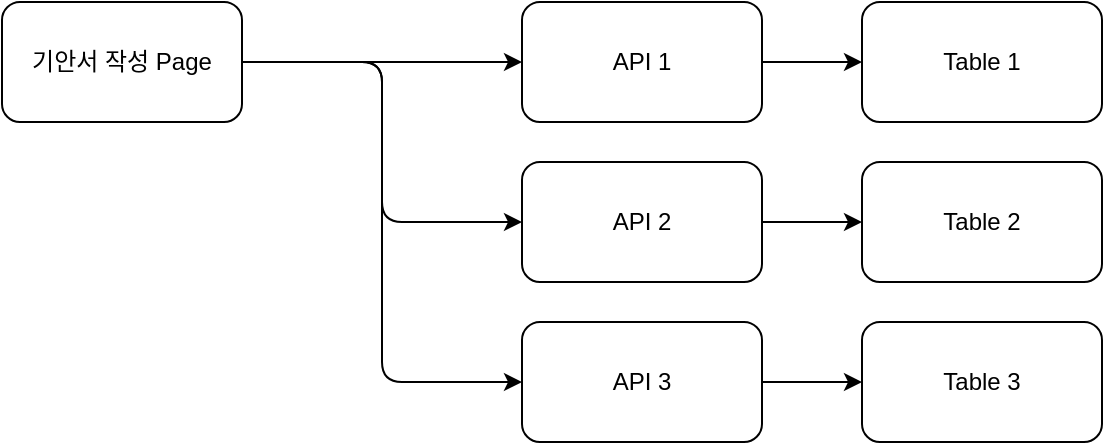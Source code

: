 <mxfile>
    <diagram id="guYyFwS36vmTvypqK1Sx" name="Total">
        <mxGraphModel dx="337" dy="547" grid="0" gridSize="10" guides="1" tooltips="1" connect="1" arrows="1" fold="1" page="1" pageScale="1" pageWidth="3300" pageHeight="4681" math="0" shadow="0">
            <root>
                <mxCell id="0"/>
                <mxCell id="1" parent="0"/>
                <mxCell id="Q7rJFydK38HHZ56Gz2Mu-4" style="edgeStyle=none;html=1;exitX=1;exitY=0.5;exitDx=0;exitDy=0;" parent="1" source="W_uQsM7L5-G9MNOE4dP--1" target="Q7rJFydK38HHZ56Gz2Mu-1" edge="1">
                    <mxGeometry relative="1" as="geometry"/>
                </mxCell>
                <mxCell id="Q7rJFydK38HHZ56Gz2Mu-5" style="edgeStyle=orthogonalEdgeStyle;html=1;exitX=1;exitY=0.5;exitDx=0;exitDy=0;entryX=0;entryY=0.5;entryDx=0;entryDy=0;" parent="1" source="W_uQsM7L5-G9MNOE4dP--1" target="Q7rJFydK38HHZ56Gz2Mu-2" edge="1">
                    <mxGeometry relative="1" as="geometry"/>
                </mxCell>
                <mxCell id="Q7rJFydK38HHZ56Gz2Mu-6" style="edgeStyle=orthogonalEdgeStyle;html=1;exitX=1;exitY=0.5;exitDx=0;exitDy=0;entryX=0;entryY=0.5;entryDx=0;entryDy=0;" parent="1" source="W_uQsM7L5-G9MNOE4dP--1" target="Q7rJFydK38HHZ56Gz2Mu-3" edge="1">
                    <mxGeometry relative="1" as="geometry"/>
                </mxCell>
                <mxCell id="W_uQsM7L5-G9MNOE4dP--1" value="기안서 작성 Page" style="rounded=1;whiteSpace=wrap;html=1;" parent="1" vertex="1">
                    <mxGeometry x="140" y="260" width="120" height="60" as="geometry"/>
                </mxCell>
                <mxCell id="IYnI7RnkjoEzWChV_hki-6" style="edgeStyle=none;html=1;exitX=1;exitY=0.5;exitDx=0;exitDy=0;entryX=0;entryY=0.5;entryDx=0;entryDy=0;" parent="1" source="Q7rJFydK38HHZ56Gz2Mu-1" target="IYnI7RnkjoEzWChV_hki-1" edge="1">
                    <mxGeometry relative="1" as="geometry"/>
                </mxCell>
                <mxCell id="Q7rJFydK38HHZ56Gz2Mu-1" value="API 1" style="rounded=1;whiteSpace=wrap;html=1;" parent="1" vertex="1">
                    <mxGeometry x="400" y="260" width="120" height="60" as="geometry"/>
                </mxCell>
                <mxCell id="IYnI7RnkjoEzWChV_hki-5" style="edgeStyle=none;html=1;exitX=1;exitY=0.5;exitDx=0;exitDy=0;entryX=0;entryY=0.5;entryDx=0;entryDy=0;" parent="1" source="Q7rJFydK38HHZ56Gz2Mu-2" target="IYnI7RnkjoEzWChV_hki-2" edge="1">
                    <mxGeometry relative="1" as="geometry"/>
                </mxCell>
                <mxCell id="Q7rJFydK38HHZ56Gz2Mu-2" value="API 2" style="rounded=1;whiteSpace=wrap;html=1;" parent="1" vertex="1">
                    <mxGeometry x="400" y="340" width="120" height="60" as="geometry"/>
                </mxCell>
                <mxCell id="IYnI7RnkjoEzWChV_hki-4" style="edgeStyle=none;html=1;exitX=1;exitY=0.5;exitDx=0;exitDy=0;entryX=0;entryY=0.5;entryDx=0;entryDy=0;" parent="1" source="Q7rJFydK38HHZ56Gz2Mu-3" target="IYnI7RnkjoEzWChV_hki-3" edge="1">
                    <mxGeometry relative="1" as="geometry"/>
                </mxCell>
                <mxCell id="Q7rJFydK38HHZ56Gz2Mu-3" value="API 3" style="rounded=1;whiteSpace=wrap;html=1;" parent="1" vertex="1">
                    <mxGeometry x="400" y="420" width="120" height="60" as="geometry"/>
                </mxCell>
                <mxCell id="IYnI7RnkjoEzWChV_hki-1" value="Table 1" style="rounded=1;whiteSpace=wrap;html=1;" parent="1" vertex="1">
                    <mxGeometry x="570" y="260" width="120" height="60" as="geometry"/>
                </mxCell>
                <mxCell id="IYnI7RnkjoEzWChV_hki-2" value="Table 2" style="rounded=1;whiteSpace=wrap;html=1;" parent="1" vertex="1">
                    <mxGeometry x="570" y="340" width="120" height="60" as="geometry"/>
                </mxCell>
                <mxCell id="IYnI7RnkjoEzWChV_hki-3" value="Table 3" style="rounded=1;whiteSpace=wrap;html=1;" parent="1" vertex="1">
                    <mxGeometry x="570" y="420" width="120" height="60" as="geometry"/>
                </mxCell>
            </root>
        </mxGraphModel>
    </diagram>
    <diagram id="GU9l2LzYdyZcOVEQHmWK" name="Table">
        <mxGraphModel dx="2040" dy="1234" grid="0" gridSize="10" guides="1" tooltips="1" connect="1" arrows="1" fold="1" page="1" pageScale="1" pageWidth="3300" pageHeight="4681" math="0" shadow="0">
            <root>
                <mxCell id="0"/>
                <mxCell id="1" parent="0"/>
                <mxCell id="VcgYFhZtGHtQvzKHsK7d-113" value="leave_early_request" style="swimlane;fontStyle=2;align=center;verticalAlign=top;childLayout=stackLayout;horizontal=1;startSize=26;horizontalStack=0;resizeParent=1;resizeLast=0;collapsible=1;marginBottom=0;rounded=0;shadow=0;strokeWidth=1;" parent="1" vertex="1">
                    <mxGeometry x="1090" y="138" width="160" height="394" as="geometry">
                        <mxRectangle x="230" y="140" width="160" height="26" as="alternateBounds"/>
                    </mxGeometry>
                </mxCell>
                <mxCell id="VcgYFhZtGHtQvzKHsK7d-114" value="id (bigint)  " style="text;align=left;verticalAlign=top;spacingLeft=4;spacingRight=4;overflow=hidden;rotatable=0;points=[[0,0.5],[1,0.5]];portConstraint=eastwest;" parent="VcgYFhZtGHtQvzKHsK7d-113" vertex="1">
                    <mxGeometry y="26" width="160" height="26" as="geometry"/>
                </mxCell>
                <mxCell id="VcgYFhZtGHtQvzKHsK7d-115" value="work_id (bigint)" style="text;align=left;verticalAlign=top;spacingLeft=4;spacingRight=4;overflow=hidden;rotatable=0;points=[[0,0.5],[1,0.5]];portConstraint=eastwest;" parent="VcgYFhZtGHtQvzKHsK7d-113" vertex="1">
                    <mxGeometry y="52" width="160" height="26" as="geometry"/>
                </mxCell>
                <mxCell id="VcgYFhZtGHtQvzKHsK7d-116" value="annual_leave_id (bigint)&#xa;" style="text;align=left;verticalAlign=top;spacingLeft=4;spacingRight=4;overflow=hidden;rotatable=0;points=[[0,0.5],[1,0.5]];portConstraint=eastwest;rounded=0;shadow=0;html=0;" parent="VcgYFhZtGHtQvzKHsK7d-113" vertex="1">
                    <mxGeometry y="78" width="160" height="28" as="geometry"/>
                </mxCell>
                <mxCell id="VcgYFhZtGHtQvzKHsK7d-117" value="company_id (bigint)" style="text;align=left;verticalAlign=top;spacingLeft=4;spacingRight=4;overflow=hidden;rotatable=0;points=[[0,0.5],[1,0.5]];portConstraint=eastwest;rounded=0;shadow=0;html=0;" parent="VcgYFhZtGHtQvzKHsK7d-113" vertex="1">
                    <mxGeometry y="106" width="160" height="22" as="geometry"/>
                </mxCell>
                <mxCell id="VcgYFhZtGHtQvzKHsK7d-118" value="driver_id (bigint)" style="text;align=left;verticalAlign=top;spacingLeft=4;spacingRight=4;overflow=hidden;rotatable=0;points=[[0,0.5],[1,0.5]];portConstraint=eastwest;rounded=0;shadow=0;html=0;" parent="VcgYFhZtGHtQvzKHsK7d-113" vertex="1">
                    <mxGeometry y="128" width="160" height="22" as="geometry"/>
                </mxCell>
                <mxCell id="VcgYFhZtGHtQvzKHsK7d-119" value="leave_date (date)" style="text;align=left;verticalAlign=top;spacingLeft=4;spacingRight=4;overflow=hidden;rotatable=0;points=[[0,0.5],[1,0.5]];portConstraint=eastwest;rounded=0;shadow=0;html=0;" parent="VcgYFhZtGHtQvzKHsK7d-113" vertex="1">
                    <mxGeometry y="150" width="160" height="22" as="geometry"/>
                </mxCell>
                <mxCell id="VcgYFhZtGHtQvzKHsK7d-120" value="leave_time (time)" style="text;align=left;verticalAlign=top;spacingLeft=4;spacingRight=4;overflow=hidden;rotatable=0;points=[[0,0.5],[1,0.5]];portConstraint=eastwest;rounded=0;shadow=0;html=0;" parent="VcgYFhZtGHtQvzKHsK7d-113" vertex="1">
                    <mxGeometry y="172" width="160" height="22" as="geometry"/>
                </mxCell>
                <mxCell id="VcgYFhZtGHtQvzKHsK7d-121" value="reason (text)                   " style="text;align=left;verticalAlign=top;spacingLeft=4;spacingRight=4;overflow=hidden;rotatable=0;points=[[0,0.5],[1,0.5]];portConstraint=eastwest;rounded=0;shadow=0;html=0;" parent="VcgYFhZtGHtQvzKHsK7d-113" vertex="1">
                    <mxGeometry y="194" width="160" height="22" as="geometry"/>
                </mxCell>
                <mxCell id="VcgYFhZtGHtQvzKHsK7d-122" value="approval_line_num" style="text;align=left;verticalAlign=top;spacingLeft=4;spacingRight=4;overflow=hidden;rotatable=0;points=[[0,0.5],[1,0.5]];portConstraint=eastwest;rounded=0;shadow=0;html=0;" parent="VcgYFhZtGHtQvzKHsK7d-113" vertex="1">
                    <mxGeometry y="216" width="160" height="22" as="geometry"/>
                </mxCell>
                <mxCell id="VcgYFhZtGHtQvzKHsK7d-123" value="created_at (datetime)" style="text;align=left;verticalAlign=top;spacingLeft=4;spacingRight=4;overflow=hidden;rotatable=0;points=[[0,0.5],[1,0.5]];portConstraint=eastwest;rounded=0;shadow=0;html=0;" parent="VcgYFhZtGHtQvzKHsK7d-113" vertex="1">
                    <mxGeometry y="238" width="160" height="18" as="geometry"/>
                </mxCell>
                <mxCell id="VcgYFhZtGHtQvzKHsK7d-124" value="updated_at (datetime)" style="text;align=left;verticalAlign=top;spacingLeft=4;spacingRight=4;overflow=hidden;rotatable=0;points=[[0,0.5],[1,0.5]];portConstraint=eastwest;rounded=0;shadow=0;html=0;" parent="VcgYFhZtGHtQvzKHsK7d-113" vertex="1">
                    <mxGeometry y="256" width="160" height="22" as="geometry"/>
                </mxCell>
                <mxCell id="VcgYFhZtGHtQvzKHsK7d-125" value="" style="line;html=1;strokeWidth=1;align=left;verticalAlign=middle;spacingTop=-1;spacingLeft=3;spacingRight=3;rotatable=0;labelPosition=right;points=[];portConstraint=eastwest;" parent="VcgYFhZtGHtQvzKHsK7d-113" vertex="1">
                    <mxGeometry y="278" width="160" height="50" as="geometry"/>
                </mxCell>
                <mxCell id="VcgYFhZtGHtQvzKHsK7d-126" value="approval_line" style="swimlane;fontStyle=2;align=center;verticalAlign=top;childLayout=stackLayout;horizontal=1;startSize=26;horizontalStack=0;resizeParent=1;resizeLast=0;collapsible=1;marginBottom=0;rounded=0;shadow=0;strokeWidth=1;" parent="1" vertex="1">
                    <mxGeometry x="80" y="1493" width="240" height="394" as="geometry">
                        <mxRectangle x="230" y="140" width="160" height="26" as="alternateBounds"/>
                    </mxGeometry>
                </mxCell>
                <mxCell id="VcgYFhZtGHtQvzKHsK7d-127" value="id (bigint)  " style="text;align=left;verticalAlign=top;spacingLeft=4;spacingRight=4;overflow=hidden;rotatable=0;points=[[0,0.5],[1,0.5]];portConstraint=eastwest;" parent="VcgYFhZtGHtQvzKHsK7d-126" vertex="1">
                    <mxGeometry y="26" width="240" height="26" as="geometry"/>
                </mxCell>
                <mxCell id="VcgYFhZtGHtQvzKHsK7d-128" value="ref_id (bigint)" style="text;align=left;verticalAlign=top;spacingLeft=4;spacingRight=4;overflow=hidden;rotatable=0;points=[[0,0.5],[1,0.5]];portConstraint=eastwest;rounded=0;shadow=0;html=0;" parent="VcgYFhZtGHtQvzKHsK7d-126" vertex="1">
                    <mxGeometry y="52" width="240" height="28" as="geometry"/>
                </mxCell>
                <mxCell id="VcgYFhZtGHtQvzKHsK7d-129" value="approver_id (bigint)" style="text;align=left;verticalAlign=top;spacingLeft=4;spacingRight=4;overflow=hidden;rotatable=0;points=[[0,0.5],[1,0.5]];portConstraint=eastwest;rounded=0;shadow=0;html=0;" parent="VcgYFhZtGHtQvzKHsK7d-126" vertex="1">
                    <mxGeometry y="80" width="240" height="22" as="geometry"/>
                </mxCell>
                <mxCell id="VcgYFhZtGHtQvzKHsK7d-130" value="approval_order (int) // 결재 순서" style="text;align=left;verticalAlign=top;spacingLeft=4;spacingRight=4;overflow=hidden;rotatable=0;points=[[0,0.5],[1,0.5]];portConstraint=eastwest;rounded=0;shadow=0;html=0;" parent="VcgYFhZtGHtQvzKHsK7d-126" vertex="1">
                    <mxGeometry y="102" width="240" height="22" as="geometry"/>
                </mxCell>
                <mxCell id="VcgYFhZtGHtQvzKHsK7d-131" value="status (varchar) // 결재, 합의, 참조" style="text;align=left;verticalAlign=top;spacingLeft=4;spacingRight=4;overflow=hidden;rotatable=0;points=[[0,0.5],[1,0.5]];portConstraint=eastwest;rounded=0;shadow=0;html=0;" parent="VcgYFhZtGHtQvzKHsK7d-126" vertex="1">
                    <mxGeometry y="124" width="240" height="22" as="geometry"/>
                </mxCell>
                <mxCell id="VcgYFhZtGHtQvzKHsK7d-132" value="opinion (text) default NULL // 결재 의견" style="text;align=left;verticalAlign=top;spacingLeft=4;spacingRight=4;overflow=hidden;rotatable=0;points=[[0,0.5],[1,0.5]];portConstraint=eastwest;rounded=0;shadow=0;html=0;" parent="VcgYFhZtGHtQvzKHsK7d-126" vertex="1">
                    <mxGeometry y="146" width="240" height="22" as="geometry"/>
                </mxCell>
                <mxCell id="VcgYFhZtGHtQvzKHsK7d-133" value="user_role (varchar) " style="text;align=left;verticalAlign=top;spacingLeft=4;spacingRight=4;overflow=hidden;rotatable=0;points=[[0,0.5],[1,0.5]];portConstraint=eastwest;rounded=0;shadow=0;html=0;" parent="VcgYFhZtGHtQvzKHsK7d-126" vertex="1">
                    <mxGeometry y="168" width="240" height="22" as="geometry"/>
                </mxCell>
                <mxCell id="VcgYFhZtGHtQvzKHsK7d-134" value="approved_at (datetime)" style="text;align=left;verticalAlign=top;spacingLeft=4;spacingRight=4;overflow=hidden;rotatable=0;points=[[0,0.5],[1,0.5]];portConstraint=eastwest;rounded=0;shadow=0;html=0;" parent="VcgYFhZtGHtQvzKHsK7d-126" vertex="1">
                    <mxGeometry y="190" width="240" height="22" as="geometry"/>
                </mxCell>
                <mxCell id="VcgYFhZtGHtQvzKHsK7d-135" value="created_at (datetime)" style="text;align=left;verticalAlign=top;spacingLeft=4;spacingRight=4;overflow=hidden;rotatable=0;points=[[0,0.5],[1,0.5]];portConstraint=eastwest;rounded=0;shadow=0;html=0;" parent="VcgYFhZtGHtQvzKHsK7d-126" vertex="1">
                    <mxGeometry y="212" width="240" height="22" as="geometry"/>
                </mxCell>
                <mxCell id="VcgYFhZtGHtQvzKHsK7d-136" value="updated_at (datetime)" style="text;align=left;verticalAlign=top;spacingLeft=4;spacingRight=4;overflow=hidden;rotatable=0;points=[[0,0.5],[1,0.5]];portConstraint=eastwest;rounded=0;shadow=0;html=0;" parent="VcgYFhZtGHtQvzKHsK7d-126" vertex="1">
                    <mxGeometry y="234" width="240" height="22" as="geometry"/>
                </mxCell>
                <mxCell id="VcgYFhZtGHtQvzKHsK7d-137" value="" style="line;html=1;strokeWidth=1;align=left;verticalAlign=middle;spacingTop=-1;spacingLeft=3;spacingRight=3;rotatable=0;labelPosition=right;points=[];portConstraint=eastwest;" parent="VcgYFhZtGHtQvzKHsK7d-126" vertex="1">
                    <mxGeometry y="256" width="240" height="50" as="geometry"/>
                </mxCell>
                <mxCell id="VcgYFhZtGHtQvzKHsK7d-138" value="결재선 테이블&lt;div&gt;&lt;br&gt;&lt;/div&gt;" style="text;html=1;align=center;verticalAlign=middle;resizable=0;points=[];autosize=1;strokeColor=none;fillColor=none;" parent="VcgYFhZtGHtQvzKHsK7d-126" vertex="1">
                    <mxGeometry y="306" width="240" height="40" as="geometry"/>
                </mxCell>
                <mxCell id="VcgYFhZtGHtQvzKHsK7d-139" value="approval_step_template" style="swimlane;fontStyle=2;align=center;verticalAlign=top;childLayout=stackLayout;horizontal=1;startSize=26;horizontalStack=0;resizeParent=1;resizeLast=0;collapsible=1;marginBottom=0;rounded=0;shadow=0;strokeWidth=1;" parent="1" vertex="1">
                    <mxGeometry x="620" y="1150" width="220" height="296" as="geometry">
                        <mxRectangle x="230" y="140" width="160" height="26" as="alternateBounds"/>
                    </mxGeometry>
                </mxCell>
                <mxCell id="VcgYFhZtGHtQvzKHsK7d-140" value="id (bigint)  " style="text;align=left;verticalAlign=top;spacingLeft=4;spacingRight=4;overflow=hidden;rotatable=0;points=[[0,0.5],[1,0.5]];portConstraint=eastwest;" parent="VcgYFhZtGHtQvzKHsK7d-139" vertex="1">
                    <mxGeometry y="26" width="220" height="26" as="geometry"/>
                </mxCell>
                <mxCell id="VcgYFhZtGHtQvzKHsK7d-141" value="approval_template_id (bigint)  " style="text;align=left;verticalAlign=top;spacingLeft=4;spacingRight=4;overflow=hidden;rotatable=0;points=[[0,0.5],[1,0.5]];portConstraint=eastwest;" parent="VcgYFhZtGHtQvzKHsK7d-139" vertex="1">
                    <mxGeometry y="52" width="220" height="26" as="geometry"/>
                </mxCell>
                <mxCell id="VcgYFhZtGHtQvzKHsK7d-142" value="user_id (bigint)" style="text;align=left;verticalAlign=top;spacingLeft=4;spacingRight=4;overflow=hidden;rotatable=0;points=[[0,0.5],[1,0.5]];portConstraint=eastwest;" parent="VcgYFhZtGHtQvzKHsK7d-139" vertex="1">
                    <mxGeometry y="78" width="220" height="26" as="geometry"/>
                </mxCell>
                <mxCell id="VcgYFhZtGHtQvzKHsK7d-143" value="step_order (int)" style="text;align=left;verticalAlign=top;spacingLeft=4;spacingRight=4;overflow=hidden;rotatable=0;points=[[0,0.5],[1,0.5]];portConstraint=eastwest;rounded=0;shadow=0;html=0;" parent="VcgYFhZtGHtQvzKHsK7d-139" vertex="1">
                    <mxGeometry y="104" width="220" height="22" as="geometry"/>
                </mxCell>
                <mxCell id="VcgYFhZtGHtQvzKHsK7d-144" value="created_at (datetime)" style="text;align=left;verticalAlign=top;spacingLeft=4;spacingRight=4;overflow=hidden;rotatable=0;points=[[0,0.5],[1,0.5]];portConstraint=eastwest;rounded=0;shadow=0;html=0;" parent="VcgYFhZtGHtQvzKHsK7d-139" vertex="1">
                    <mxGeometry y="126" width="220" height="22" as="geometry"/>
                </mxCell>
                <mxCell id="VcgYFhZtGHtQvzKHsK7d-145" value="updated_at (datetime)" style="text;align=left;verticalAlign=top;spacingLeft=4;spacingRight=4;overflow=hidden;rotatable=0;points=[[0,0.5],[1,0.5]];portConstraint=eastwest;rounded=0;shadow=0;html=0;" parent="VcgYFhZtGHtQvzKHsK7d-139" vertex="1">
                    <mxGeometry y="148" width="220" height="22" as="geometry"/>
                </mxCell>
                <mxCell id="VcgYFhZtGHtQvzKHsK7d-146" value="" style="line;html=1;strokeWidth=1;align=left;verticalAlign=middle;spacingTop=-1;spacingLeft=3;spacingRight=3;rotatable=0;labelPosition=right;points=[];portConstraint=eastwest;" parent="VcgYFhZtGHtQvzKHsK7d-139" vertex="1">
                    <mxGeometry y="170" width="220" height="50" as="geometry"/>
                </mxCell>
                <mxCell id="VcgYFhZtGHtQvzKHsK7d-147" value="결재 양식별 결재선 테이블" style="text;html=1;align=center;verticalAlign=middle;resizable=0;points=[];autosize=1;strokeColor=none;fillColor=none;" parent="VcgYFhZtGHtQvzKHsK7d-139" vertex="1">
                    <mxGeometry y="220" width="220" height="30" as="geometry"/>
                </mxCell>
                <mxCell id="VcgYFhZtGHtQvzKHsK7d-148" value="중도귀가 내역 테이블" style="text;html=1;align=center;verticalAlign=middle;resizable=0;points=[];autosize=1;strokeColor=none;fillColor=none;" parent="1" vertex="1">
                    <mxGeometry x="1110" y="486" width="120" height="30" as="geometry"/>
                </mxCell>
                <mxCell id="VcgYFhZtGHtQvzKHsK7d-149" value="user_position" style="swimlane;fontStyle=2;align=center;verticalAlign=top;childLayout=stackLayout;horizontal=1;startSize=26;horizontalStack=0;resizeParent=1;resizeLast=0;collapsible=1;marginBottom=0;rounded=0;shadow=0;strokeWidth=1;" parent="1" vertex="1">
                    <mxGeometry x="550" y="384" width="160" height="130" as="geometry">
                        <mxRectangle x="230" y="140" width="160" height="26" as="alternateBounds"/>
                    </mxGeometry>
                </mxCell>
                <mxCell id="VcgYFhZtGHtQvzKHsK7d-150" value="id (BigInt)   " style="text;align=left;verticalAlign=top;spacingLeft=4;spacingRight=4;overflow=hidden;rotatable=0;points=[[0,0.5],[1,0.5]];portConstraint=eastwest;" parent="VcgYFhZtGHtQvzKHsK7d-149" vertex="1">
                    <mxGeometry y="26" width="160" height="26" as="geometry"/>
                </mxCell>
                <mxCell id="VcgYFhZtGHtQvzKHsK7d-151" value="user_id (BigInt)" style="text;align=left;verticalAlign=top;spacingLeft=4;spacingRight=4;overflow=hidden;rotatable=0;points=[[0,0.5],[1,0.5]];portConstraint=eastwest;rounded=0;shadow=0;html=0;" parent="VcgYFhZtGHtQvzKHsK7d-149" vertex="1">
                    <mxGeometry y="52" width="160" height="26" as="geometry"/>
                </mxCell>
                <mxCell id="VcgYFhZtGHtQvzKHsK7d-152" value="position_id (Bigint)" style="text;align=left;verticalAlign=top;spacingLeft=4;spacingRight=4;overflow=hidden;rotatable=0;points=[[0,0.5],[1,0.5]];portConstraint=eastwest;rounded=0;shadow=0;html=0;" parent="VcgYFhZtGHtQvzKHsK7d-149" vertex="1">
                    <mxGeometry y="78" width="160" height="26" as="geometry"/>
                </mxCell>
                <mxCell id="VcgYFhZtGHtQvzKHsK7d-153" value="is_main (TinyInt)" style="text;align=left;verticalAlign=top;spacingLeft=4;spacingRight=4;overflow=hidden;rotatable=0;points=[[0,0.5],[1,0.5]];portConstraint=eastwest;rounded=0;shadow=0;html=0;" parent="VcgYFhZtGHtQvzKHsK7d-149" vertex="1">
                    <mxGeometry y="104" width="160" height="26" as="geometry"/>
                </mxCell>
                <mxCell id="VcgYFhZtGHtQvzKHsK7d-154" value="department_role_preset" style="swimlane;fontStyle=0;align=center;verticalAlign=top;childLayout=stackLayout;horizontal=1;startSize=26;horizontalStack=0;resizeParent=1;resizeLast=0;collapsible=1;marginBottom=0;rounded=0;shadow=0;strokeWidth=1;" parent="1" vertex="1">
                    <mxGeometry x="80" y="384" width="180" height="124" as="geometry">
                        <mxRectangle x="130" y="380" width="160" height="26" as="alternateBounds"/>
                    </mxGeometry>
                </mxCell>
                <mxCell id="VcgYFhZtGHtQvzKHsK7d-155" value="id (BigInt)" style="text;align=left;verticalAlign=top;spacingLeft=4;spacingRight=4;overflow=hidden;rotatable=0;points=[[0,0.5],[1,0.5]];portConstraint=eastwest;" parent="VcgYFhZtGHtQvzKHsK7d-154" vertex="1">
                    <mxGeometry y="26" width="180" height="26" as="geometry"/>
                </mxCell>
                <mxCell id="VcgYFhZtGHtQvzKHsK7d-156" value="department_id (Bigint)" style="text;align=left;verticalAlign=top;spacingLeft=4;spacingRight=4;overflow=hidden;rotatable=0;points=[[0,0.5],[1,0.5]];portConstraint=eastwest;rounded=0;shadow=0;html=0;" parent="VcgYFhZtGHtQvzKHsK7d-154" vertex="1">
                    <mxGeometry y="52" width="180" height="24" as="geometry"/>
                </mxCell>
                <mxCell id="VcgYFhZtGHtQvzKHsK7d-157" value="role_id (Bigint)" style="text;align=left;verticalAlign=top;spacingLeft=4;spacingRight=4;overflow=hidden;rotatable=0;points=[[0,0.5],[1,0.5]];portConstraint=eastwest;rounded=0;shadow=0;html=0;" parent="VcgYFhZtGHtQvzKHsK7d-154" vertex="1">
                    <mxGeometry y="76" width="180" height="24" as="geometry"/>
                </mxCell>
                <mxCell id="VcgYFhZtGHtQvzKHsK7d-158" value="permission (Varchar)" style="text;align=left;verticalAlign=top;spacingLeft=4;spacingRight=4;overflow=hidden;rotatable=0;points=[[0,0.5],[1,0.5]];portConstraint=eastwest;rounded=0;shadow=0;html=0;" parent="VcgYFhZtGHtQvzKHsK7d-154" vertex="1">
                    <mxGeometry y="100" width="180" height="24" as="geometry"/>
                </mxCell>
                <mxCell id="VcgYFhZtGHtQvzKHsK7d-159" value="user_role_department&#xa;&#xa;" style="swimlane;fontStyle=0;align=center;verticalAlign=top;childLayout=stackLayout;horizontal=1;startSize=26;horizontalStack=0;resizeParent=1;resizeLast=0;collapsible=1;marginBottom=0;rounded=0;shadow=0;strokeWidth=1;" parent="1" vertex="1">
                    <mxGeometry x="560" y="554" width="160" height="110" as="geometry">
                        <mxRectangle x="340" y="380" width="170" height="26" as="alternateBounds"/>
                    </mxGeometry>
                </mxCell>
                <mxCell id="VcgYFhZtGHtQvzKHsK7d-160" value="id (Bigint)" style="text;align=left;verticalAlign=top;spacingLeft=4;spacingRight=4;overflow=hidden;rotatable=0;points=[[0,0.5],[1,0.5]];portConstraint=eastwest;" parent="VcgYFhZtGHtQvzKHsK7d-159" vertex="1">
                    <mxGeometry y="26" width="160" height="26" as="geometry"/>
                </mxCell>
                <mxCell id="VcgYFhZtGHtQvzKHsK7d-161" value="user_role_id (BigInt)" style="text;align=left;verticalAlign=top;spacingLeft=4;spacingRight=4;overflow=hidden;rotatable=0;points=[[0,0.5],[1,0.5]];portConstraint=eastwest;" parent="VcgYFhZtGHtQvzKHsK7d-159" vertex="1">
                    <mxGeometry y="52" width="160" height="26" as="geometry"/>
                </mxCell>
                <mxCell id="VcgYFhZtGHtQvzKHsK7d-162" value="department_id (Bigint)" style="text;align=left;verticalAlign=top;spacingLeft=4;spacingRight=4;overflow=hidden;rotatable=0;points=[[0,0.5],[1,0.5]];portConstraint=eastwest;" parent="VcgYFhZtGHtQvzKHsK7d-159" vertex="1">
                    <mxGeometry y="78" width="160" height="26" as="geometry"/>
                </mxCell>
                <mxCell id="VcgYFhZtGHtQvzKHsK7d-163" value="department" style="swimlane;fontStyle=0;align=center;verticalAlign=top;childLayout=stackLayout;horizontal=1;startSize=26;horizontalStack=0;resizeParent=1;resizeLast=0;collapsible=1;marginBottom=0;rounded=0;shadow=0;strokeWidth=1;" parent="1" vertex="1">
                    <mxGeometry x="300" y="194" width="220" height="152" as="geometry">
                        <mxRectangle x="550" y="140" width="160" height="26" as="alternateBounds"/>
                    </mxGeometry>
                </mxCell>
                <mxCell id="VcgYFhZtGHtQvzKHsK7d-164" value="id (BigInt)" style="text;align=left;verticalAlign=top;spacingLeft=4;spacingRight=4;overflow=hidden;rotatable=0;points=[[0,0.5],[1,0.5]];portConstraint=eastwest;" parent="VcgYFhZtGHtQvzKHsK7d-163" vertex="1">
                    <mxGeometry y="26" width="220" height="26" as="geometry"/>
                </mxCell>
                <mxCell id="VcgYFhZtGHtQvzKHsK7d-165" value="name (Varchar) // 부서명" style="text;align=left;verticalAlign=top;spacingLeft=4;spacingRight=4;overflow=hidden;rotatable=0;points=[[0,0.5],[1,0.5]];portConstraint=eastwest;rounded=0;shadow=0;html=0;" parent="VcgYFhZtGHtQvzKHsK7d-163" vertex="1">
                    <mxGeometry y="52" width="220" height="26" as="geometry"/>
                </mxCell>
                <mxCell id="VcgYFhZtGHtQvzKHsK7d-166" value="parent_id (BigInt) // 상위부서 ID" style="text;align=left;verticalAlign=top;spacingLeft=4;spacingRight=4;overflow=hidden;rotatable=0;points=[[0,0.5],[1,0.5]];portConstraint=eastwest;rounded=0;shadow=0;html=0;" parent="VcgYFhZtGHtQvzKHsK7d-163" vertex="1">
                    <mxGeometry y="78" width="220" height="22" as="geometry"/>
                </mxCell>
                <mxCell id="VcgYFhZtGHtQvzKHsK7d-167" value="company_group_id (BigInt) // 그룹사 ID" style="text;align=left;verticalAlign=top;spacingLeft=4;spacingRight=4;overflow=hidden;rotatable=0;points=[[0,0.5],[1,0.5]];portConstraint=eastwest;rounded=0;shadow=0;html=0;" parent="VcgYFhZtGHtQvzKHsK7d-163" vertex="1">
                    <mxGeometry y="100" width="220" height="26" as="geometry"/>
                </mxCell>
                <mxCell id="VcgYFhZtGHtQvzKHsK7d-168" value="company_id (BigInt) // 회사 ID" style="text;align=left;verticalAlign=top;spacingLeft=4;spacingRight=4;overflow=hidden;rotatable=0;points=[[0,0.5],[1,0.5]];portConstraint=eastwest;rounded=0;shadow=0;html=0;" parent="VcgYFhZtGHtQvzKHsK7d-163" vertex="1">
                    <mxGeometry y="126" width="220" height="26" as="geometry"/>
                </mxCell>
                <mxCell id="VcgYFhZtGHtQvzKHsK7d-169" value="user" style="swimlane;fontStyle=2;align=center;verticalAlign=top;childLayout=stackLayout;horizontal=1;startSize=26;horizontalStack=0;resizeParent=1;resizeLast=0;collapsible=1;marginBottom=0;rounded=0;shadow=0;strokeWidth=1;" parent="1" vertex="1">
                    <mxGeometry x="80" y="64" width="160" height="70" as="geometry">
                        <mxRectangle x="80" y="64" width="160" height="26" as="alternateBounds"/>
                    </mxGeometry>
                </mxCell>
                <mxCell id="VcgYFhZtGHtQvzKHsK7d-170" value="id (BigInt)   " style="text;align=left;verticalAlign=top;spacingLeft=4;spacingRight=4;overflow=hidden;rotatable=0;points=[[0,0.5],[1,0.5]];portConstraint=eastwest;" parent="VcgYFhZtGHtQvzKHsK7d-169" vertex="1">
                    <mxGeometry y="26" width="160" height="26" as="geometry"/>
                </mxCell>
                <mxCell id="VcgYFhZtGHtQvzKHsK7d-171" value="branch" style="swimlane;fontStyle=2;align=center;verticalAlign=top;childLayout=stackLayout;horizontal=1;startSize=26;horizontalStack=0;resizeParent=1;resizeLast=0;collapsible=1;marginBottom=0;rounded=0;shadow=0;strokeWidth=1;" parent="1" vertex="1">
                    <mxGeometry x="300" y="60" width="160" height="78" as="geometry">
                        <mxRectangle x="230" y="140" width="160" height="26" as="alternateBounds"/>
                    </mxGeometry>
                </mxCell>
                <mxCell id="VcgYFhZtGHtQvzKHsK7d-172" value="id (BigInt)   " style="text;align=left;verticalAlign=top;spacingLeft=4;spacingRight=4;overflow=hidden;rotatable=0;points=[[0,0.5],[1,0.5]];portConstraint=eastwest;" parent="VcgYFhZtGHtQvzKHsK7d-171" vertex="1">
                    <mxGeometry y="26" width="160" height="26" as="geometry"/>
                </mxCell>
                <mxCell id="VcgYFhZtGHtQvzKHsK7d-173" value="department_id (name 대신)" style="text;align=left;verticalAlign=top;spacingLeft=4;spacingRight=4;overflow=hidden;rotatable=0;points=[[0,0.5],[1,0.5]];portConstraint=eastwest;" parent="VcgYFhZtGHtQvzKHsK7d-171" vertex="1">
                    <mxGeometry y="52" width="160" height="26" as="geometry"/>
                </mxCell>
                <mxCell id="VcgYFhZtGHtQvzKHsK7d-174" value="&lt;b&gt;user_postion&lt;/b&gt;&lt;br&gt;- 소속 테이블&lt;div&gt;&lt;br&gt;&lt;/div&gt;&lt;div&gt;&lt;b&gt;department&lt;/b&gt;&lt;br&gt;- 조직도 테이블&lt;br&gt;&lt;br&gt;&lt;/div&gt;&lt;div&gt;&lt;b&gt;user_role&lt;/b&gt;&lt;br&gt;- 권한 설명 테이블&lt;/div&gt;&lt;div&gt;&lt;br&gt;&lt;/div&gt;&lt;div&gt;&lt;b&gt;user_role_branch&lt;/b&gt;&lt;/div&gt;&lt;div&gt;- 영업소 - 유저 -&amp;nbsp; 권한 테이블&lt;br&gt;&lt;br&gt;&lt;br&gt;&lt;b&gt;- 영업소 권한 고려사항&lt;/b&gt;&lt;br&gt;1. 영업소 마다 권한이 다를 때, user_role_branch를 이용해서 각 영업소마다 어떤 권한인지 분류 가능&lt;br&gt;- 예를 들면 평촌은 수정도 다 가능 / 본사는 조회만 가능 등?&lt;/div&gt;&lt;div&gt;&lt;br&gt;&lt;/div&gt;&lt;div&gt;이 기능으로 전자결재에 대한 권한을 따질 수 있지 않을까?&lt;/div&gt;&lt;div&gt;&lt;br&gt;&lt;br&gt;-&lt;b&gt; 고려사항&lt;/b&gt;&lt;br&gt;1. user : user_postion 1: N 겸직요소 반영&lt;/div&gt;&lt;div&gt;- 총무부면서 인사부 이런 개념이라면, user_postion에 컬럼이 두개 존재해야하면 가능하지 않을까?&lt;/div&gt;&lt;div&gt;&lt;br&gt;&lt;/div&gt;&lt;div&gt;2. 전체(전체적으로 조회,수정 등기능) 기능별 조회(연차, 중도귀가 조회기능만) 권한을 어떻게 부여할지 ?&lt;/div&gt;&lt;div&gt;- user_role_branch를 이용해서 관리자의 경우에는 branch_manager, branch_t_manager를 이용해서 분리해줄 수 있지않을까?&lt;br&gt;- 부서의 경우 global_manager등 전체적으로 다 볼 수 있는 권한 부여&lt;/div&gt;&lt;div&gt;=&amp;gt; user_role에서 role을 다양하게 가져가야한다는 점이 단점&lt;/div&gt;" style="text;html=1;align=left;verticalAlign=middle;whiteSpace=wrap;rounded=0;" parent="1" vertex="1">
                    <mxGeometry x="50" y="2090" width="340" height="470" as="geometry"/>
                </mxCell>
                <mxCell id="VcgYFhZtGHtQvzKHsK7d-175" value="position" style="swimlane;fontStyle=0;align=center;verticalAlign=top;childLayout=stackLayout;horizontal=1;startSize=26;horizontalStack=0;resizeParent=1;resizeLast=0;collapsible=1;marginBottom=0;rounded=0;shadow=0;strokeWidth=1;" parent="1" vertex="1">
                    <mxGeometry x="550" y="194" width="220" height="130" as="geometry">
                        <mxRectangle x="550" y="140" width="160" height="26" as="alternateBounds"/>
                    </mxGeometry>
                </mxCell>
                <mxCell id="VcgYFhZtGHtQvzKHsK7d-176" value="id (BigInt)" style="text;align=left;verticalAlign=top;spacingLeft=4;spacingRight=4;overflow=hidden;rotatable=0;points=[[0,0.5],[1,0.5]];portConstraint=eastwest;" parent="VcgYFhZtGHtQvzKHsK7d-175" vertex="1">
                    <mxGeometry y="26" width="220" height="26" as="geometry"/>
                </mxCell>
                <mxCell id="VcgYFhZtGHtQvzKHsK7d-177" value="name (Varchar) // 직급명" style="text;align=left;verticalAlign=top;spacingLeft=4;spacingRight=4;overflow=hidden;rotatable=0;points=[[0,0.5],[1,0.5]];portConstraint=eastwest;rounded=0;shadow=0;html=0;" parent="VcgYFhZtGHtQvzKHsK7d-175" vertex="1">
                    <mxGeometry y="52" width="220" height="26" as="geometry"/>
                </mxCell>
                <mxCell id="VcgYFhZtGHtQvzKHsK7d-178" value="position_order (int) // 직급 서열" style="text;align=left;verticalAlign=top;spacingLeft=4;spacingRight=4;overflow=hidden;rotatable=0;points=[[0,0.5],[1,0.5]];portConstraint=eastwest;rounded=0;shadow=0;html=0;" parent="VcgYFhZtGHtQvzKHsK7d-175" vertex="1">
                    <mxGeometry y="78" width="220" height="22" as="geometry"/>
                </mxCell>
                <mxCell id="VcgYFhZtGHtQvzKHsK7d-179" value="department_id (Bigint) // 부서 ID" style="text;align=left;verticalAlign=top;spacingLeft=4;spacingRight=4;overflow=hidden;rotatable=0;points=[[0,0.5],[1,0.5]];portConstraint=eastwest;rounded=0;shadow=0;html=0;" parent="VcgYFhZtGHtQvzKHsK7d-175" vertex="1">
                    <mxGeometry y="100" width="220" height="26" as="geometry"/>
                </mxCell>
                <mxCell id="VcgYFhZtGHtQvzKHsK7d-180" value="role" style="swimlane;fontStyle=0;align=center;verticalAlign=top;childLayout=stackLayout;horizontal=1;startSize=26;horizontalStack=0;resizeParent=1;resizeLast=0;collapsible=1;marginBottom=0;rounded=0;shadow=0;strokeWidth=1;" parent="1" vertex="1">
                    <mxGeometry x="80" y="194" width="180" height="130" as="geometry">
                        <mxRectangle x="130" y="380" width="160" height="26" as="alternateBounds"/>
                    </mxGeometry>
                </mxCell>
                <mxCell id="VcgYFhZtGHtQvzKHsK7d-181" value="id (BigInt)" style="text;align=left;verticalAlign=top;spacingLeft=4;spacingRight=4;overflow=hidden;rotatable=0;points=[[0,0.5],[1,0.5]];portConstraint=eastwest;" parent="VcgYFhZtGHtQvzKHsK7d-180" vertex="1">
                    <mxGeometry y="26" width="180" height="26" as="geometry"/>
                </mxCell>
                <mxCell id="VcgYFhZtGHtQvzKHsK7d-182" value="name (Varchar) // 배차 관리(기능)" style="text;align=left;verticalAlign=top;spacingLeft=4;spacingRight=4;overflow=hidden;rotatable=0;points=[[0,0.5],[1,0.5]];portConstraint=eastwest;rounded=0;shadow=0;html=0;" parent="VcgYFhZtGHtQvzKHsK7d-180" vertex="1">
                    <mxGeometry y="52" width="180" height="24" as="geometry"/>
                </mxCell>
                <mxCell id="VcgYFhZtGHtQvzKHsK7d-183" value="desc (Varchar)" style="text;align=left;verticalAlign=top;spacingLeft=4;spacingRight=4;overflow=hidden;rotatable=0;points=[[0,0.5],[1,0.5]];portConstraint=eastwest;rounded=0;shadow=0;html=0;" parent="VcgYFhZtGHtQvzKHsK7d-180" vertex="1">
                    <mxGeometry y="76" width="180" height="24" as="geometry"/>
                </mxCell>
                <mxCell id="VcgYFhZtGHtQvzKHsK7d-184" value="company_id (Bigint)" style="text;align=left;verticalAlign=top;spacingLeft=4;spacingRight=4;overflow=hidden;rotatable=0;points=[[0,0.5],[1,0.5]];portConstraint=eastwest;rounded=0;shadow=0;html=0;" parent="VcgYFhZtGHtQvzKHsK7d-180" vertex="1">
                    <mxGeometry y="100" width="180" height="24" as="geometry"/>
                </mxCell>
                <mxCell id="VcgYFhZtGHtQvzKHsK7d-185" value="user_role" style="swimlane;fontStyle=0;align=center;verticalAlign=top;childLayout=stackLayout;horizontal=1;startSize=26;horizontalStack=0;resizeParent=1;resizeLast=0;collapsible=1;marginBottom=0;rounded=0;shadow=0;strokeWidth=1;" parent="1" vertex="1">
                    <mxGeometry x="300" y="384" width="180" height="130" as="geometry">
                        <mxRectangle x="130" y="380" width="160" height="26" as="alternateBounds"/>
                    </mxGeometry>
                </mxCell>
                <mxCell id="VcgYFhZtGHtQvzKHsK7d-186" value="id (BigInt)" style="text;align=left;verticalAlign=top;spacingLeft=4;spacingRight=4;overflow=hidden;rotatable=0;points=[[0,0.5],[1,0.5]];portConstraint=eastwest;" parent="VcgYFhZtGHtQvzKHsK7d-185" vertex="1">
                    <mxGeometry y="26" width="180" height="26" as="geometry"/>
                </mxCell>
                <mxCell id="VcgYFhZtGHtQvzKHsK7d-187" value="user_id (Bigint)" style="text;align=left;verticalAlign=top;spacingLeft=4;spacingRight=4;overflow=hidden;rotatable=0;points=[[0,0.5],[1,0.5]];portConstraint=eastwest;rounded=0;shadow=0;html=0;" parent="VcgYFhZtGHtQvzKHsK7d-185" vertex="1">
                    <mxGeometry y="52" width="180" height="24" as="geometry"/>
                </mxCell>
                <mxCell id="VcgYFhZtGHtQvzKHsK7d-188" value="role_id (Bigint)" style="text;align=left;verticalAlign=top;spacingLeft=4;spacingRight=4;overflow=hidden;rotatable=0;points=[[0,0.5],[1,0.5]];portConstraint=eastwest;rounded=0;shadow=0;html=0;" parent="VcgYFhZtGHtQvzKHsK7d-185" vertex="1">
                    <mxGeometry y="76" width="180" height="24" as="geometry"/>
                </mxCell>
                <mxCell id="VcgYFhZtGHtQvzKHsK7d-189" value="department_position" style="swimlane;fontStyle=0;align=center;verticalAlign=top;childLayout=stackLayout;horizontal=1;startSize=26;horizontalStack=0;resizeParent=1;resizeLast=0;collapsible=1;marginBottom=0;rounded=0;shadow=0;strokeWidth=1;" parent="1" vertex="1">
                    <mxGeometry x="210" y="554" width="220" height="130" as="geometry">
                        <mxRectangle x="550" y="140" width="160" height="26" as="alternateBounds"/>
                    </mxGeometry>
                </mxCell>
                <mxCell id="VcgYFhZtGHtQvzKHsK7d-190" value="id (BigInt)" style="text;align=left;verticalAlign=top;spacingLeft=4;spacingRight=4;overflow=hidden;rotatable=0;points=[[0,0.5],[1,0.5]];portConstraint=eastwest;" parent="VcgYFhZtGHtQvzKHsK7d-189" vertex="1">
                    <mxGeometry y="26" width="220" height="26" as="geometry"/>
                </mxCell>
                <mxCell id="VcgYFhZtGHtQvzKHsK7d-191" value="department_id" style="text;align=left;verticalAlign=top;spacingLeft=4;spacingRight=4;overflow=hidden;rotatable=0;points=[[0,0.5],[1,0.5]];portConstraint=eastwest;rounded=0;shadow=0;html=0;" parent="VcgYFhZtGHtQvzKHsK7d-189" vertex="1">
                    <mxGeometry y="52" width="220" height="26" as="geometry"/>
                </mxCell>
                <mxCell id="VcgYFhZtGHtQvzKHsK7d-192" value="postion_id" style="text;align=left;verticalAlign=top;spacingLeft=4;spacingRight=4;overflow=hidden;rotatable=0;points=[[0,0.5],[1,0.5]];portConstraint=eastwest;rounded=0;shadow=0;html=0;" parent="VcgYFhZtGHtQvzKHsK7d-189" vertex="1">
                    <mxGeometry y="78" width="220" height="22" as="geometry"/>
                </mxCell>
                <mxCell id="VcgYFhZtGHtQvzKHsK7d-193" value="approval" style="swimlane;fontStyle=0;align=center;verticalAlign=top;childLayout=stackLayout;horizontal=1;startSize=26;horizontalStack=0;resizeParent=1;resizeLast=0;collapsible=1;marginBottom=0;rounded=0;shadow=0;strokeWidth=1;" parent="1" vertex="1">
                    <mxGeometry x="30" y="1058" width="310" height="368" as="geometry">
                        <mxRectangle x="550" y="140" width="160" height="26" as="alternateBounds"/>
                    </mxGeometry>
                </mxCell>
                <mxCell id="VcgYFhZtGHtQvzKHsK7d-194" value="id (BigInt)" style="text;align=left;verticalAlign=top;spacingLeft=4;spacingRight=4;overflow=hidden;rotatable=0;points=[[0,0.5],[1,0.5]];portConstraint=eastwest;" parent="VcgYFhZtGHtQvzKHsK7d-193" vertex="1">
                    <mxGeometry y="26" width="310" height="26" as="geometry"/>
                </mxCell>
                <mxCell id="VcgYFhZtGHtQvzKHsK7d-195" value="document_table (varchar) // 연차 중도귀가 등 관련 테이블" style="text;align=left;verticalAlign=top;spacingLeft=4;spacingRight=4;overflow=hidden;rotatable=0;points=[[0,0.5],[1,0.5]];portConstraint=eastwest;rounded=0;shadow=0;html=0;" parent="VcgYFhZtGHtQvzKHsK7d-193" vertex="1">
                    <mxGeometry y="52" width="310" height="26" as="geometry"/>
                </mxCell>
                <mxCell id="VcgYFhZtGHtQvzKHsK7d-196" value="document_id (BigInt) // 연차, 중도귀가 등 관련된 데이터 ID" style="text;align=left;verticalAlign=top;spacingLeft=4;spacingRight=4;overflow=hidden;rotatable=0;points=[[0,0.5],[1,0.5]];portConstraint=eastwest;rounded=0;shadow=0;html=0;" parent="VcgYFhZtGHtQvzKHsK7d-193" vertex="1">
                    <mxGeometry y="78" width="310" height="26" as="geometry"/>
                </mxCell>
                <mxCell id="VcgYFhZtGHtQvzKHsK7d-197" value="company_id (BigInt)" style="text;align=left;verticalAlign=top;spacingLeft=4;spacingRight=4;overflow=hidden;rotatable=0;points=[[0,0.5],[1,0.5]];portConstraint=eastwest;rounded=0;shadow=0;html=0;" parent="VcgYFhZtGHtQvzKHsK7d-193" vertex="1">
                    <mxGeometry y="104" width="310" height="24" as="geometry"/>
                </mxCell>
                <mxCell id="VcgYFhZtGHtQvzKHsK7d-198" value="department_id (BigInt)" style="text;align=left;verticalAlign=top;spacingLeft=4;spacingRight=4;overflow=hidden;rotatable=0;points=[[0,0.5],[1,0.5]];portConstraint=eastwest;rounded=0;shadow=0;html=0;" parent="VcgYFhZtGHtQvzKHsK7d-193" vertex="1">
                    <mxGeometry y="128" width="310" height="26" as="geometry"/>
                </mxCell>
                <mxCell id="VcgYFhZtGHtQvzKHsK7d-199" value="title (varchar)" style="text;align=left;verticalAlign=top;spacingLeft=4;spacingRight=4;overflow=hidden;rotatable=0;points=[[0,0.5],[1,0.5]];portConstraint=eastwest;rounded=0;shadow=0;html=0;" parent="VcgYFhZtGHtQvzKHsK7d-193" vertex="1">
                    <mxGeometry y="154" width="310" height="26" as="geometry"/>
                </mxCell>
                <mxCell id="VcgYFhZtGHtQvzKHsK7d-200" value="description (text)" style="text;align=left;verticalAlign=top;spacingLeft=4;spacingRight=4;overflow=hidden;rotatable=0;points=[[0,0.5],[1,0.5]];portConstraint=eastwest;rounded=0;shadow=0;html=0;" parent="VcgYFhZtGHtQvzKHsK7d-193" vertex="1">
                    <mxGeometry y="180" width="310" height="26" as="geometry"/>
                </mxCell>
                <mxCell id="VcgYFhZtGHtQvzKHsK7d-201" value="user_id (BigInt)" style="text;align=left;verticalAlign=top;spacingLeft=4;spacingRight=4;overflow=hidden;rotatable=0;points=[[0,0.5],[1,0.5]];portConstraint=eastwest;rounded=0;shadow=0;html=0;" parent="VcgYFhZtGHtQvzKHsK7d-193" vertex="1">
                    <mxGeometry y="206" width="310" height="26" as="geometry"/>
                </mxCell>
                <mxCell id="VcgYFhZtGHtQvzKHsK7d-202" value="status (varchar)" style="text;align=left;verticalAlign=top;spacingLeft=4;spacingRight=4;overflow=hidden;rotatable=0;points=[[0,0.5],[1,0.5]];portConstraint=eastwest;rounded=0;shadow=0;html=0;" parent="VcgYFhZtGHtQvzKHsK7d-193" vertex="1">
                    <mxGeometry y="232" width="310" height="26" as="geometry"/>
                </mxCell>
                <mxCell id="VcgYFhZtGHtQvzKHsK7d-203" value="created_at (datetime)" style="text;align=left;verticalAlign=top;spacingLeft=4;spacingRight=4;overflow=hidden;rotatable=0;points=[[0,0.5],[1,0.5]];portConstraint=eastwest;rounded=0;shadow=0;html=0;" parent="VcgYFhZtGHtQvzKHsK7d-193" vertex="1">
                    <mxGeometry y="258" width="310" height="26" as="geometry"/>
                </mxCell>
                <mxCell id="VcgYFhZtGHtQvzKHsK7d-204" value="updated_at (datetime)" style="text;align=left;verticalAlign=top;spacingLeft=4;spacingRight=4;overflow=hidden;rotatable=0;points=[[0,0.5],[1,0.5]];portConstraint=eastwest;rounded=0;shadow=0;html=0;" parent="VcgYFhZtGHtQvzKHsK7d-193" vertex="1">
                    <mxGeometry y="284" width="310" height="26" as="geometry"/>
                </mxCell>
                <mxCell id="VcgYFhZtGHtQvzKHsK7d-205" value="전자결재 테이블" style="text;align=center;verticalAlign=middle;spacingLeft=4;spacingRight=4;overflow=hidden;rotatable=0;points=[[0,0.5],[1,0.5]];portConstraint=eastwest;rounded=0;shadow=0;html=0;strokeColor=default;" parent="VcgYFhZtGHtQvzKHsK7d-193" vertex="1">
                    <mxGeometry y="310" width="310" height="58" as="geometry"/>
                </mxCell>
                <mxCell id="VcgYFhZtGHtQvzKHsK7d-206" value="approval_template" style="swimlane;fontStyle=0;align=center;verticalAlign=top;childLayout=stackLayout;horizontal=1;startSize=26;horizontalStack=0;resizeParent=1;resizeLast=0;collapsible=1;marginBottom=0;rounded=0;shadow=0;strokeWidth=1;" parent="1" vertex="1">
                    <mxGeometry x="360" y="1150" width="220" height="366" as="geometry">
                        <mxRectangle x="550" y="140" width="160" height="26" as="alternateBounds"/>
                    </mxGeometry>
                </mxCell>
                <mxCell id="VcgYFhZtGHtQvzKHsK7d-207" value="id (BigInt)" style="text;align=left;verticalAlign=top;spacingLeft=4;spacingRight=4;overflow=hidden;rotatable=0;points=[[0,0.5],[1,0.5]];portConstraint=eastwest;" parent="VcgYFhZtGHtQvzKHsK7d-206" vertex="1">
                    <mxGeometry y="26" width="220" height="26" as="geometry"/>
                </mxCell>
                <mxCell id="VcgYFhZtGHtQvzKHsK7d-208" value="company_group_id (bigint)" style="text;align=left;verticalAlign=top;spacingLeft=4;spacingRight=4;overflow=hidden;rotatable=0;points=[[0,0.5],[1,0.5]];portConstraint=eastwest;" parent="VcgYFhZtGHtQvzKHsK7d-206" vertex="1">
                    <mxGeometry y="52" width="220" height="26" as="geometry"/>
                </mxCell>
                <mxCell id="VcgYFhZtGHtQvzKHsK7d-209" value="form_type (varchar) // 급여 결재 등" style="text;align=left;verticalAlign=top;spacingLeft=4;spacingRight=4;overflow=hidden;rotatable=0;points=[[0,0.5],[1,0.5]];portConstraint=eastwest;" parent="VcgYFhZtGHtQvzKHsK7d-206" vertex="1">
                    <mxGeometry y="78" width="220" height="26" as="geometry"/>
                </mxCell>
                <mxCell id="VcgYFhZtGHtQvzKHsK7d-210" value="document_table (varchar)" style="text;align=left;verticalAlign=top;spacingLeft=4;spacingRight=4;overflow=hidden;rotatable=0;points=[[0,0.5],[1,0.5]];portConstraint=eastwest;" parent="VcgYFhZtGHtQvzKHsK7d-206" vertex="1">
                    <mxGeometry y="104" width="220" height="26" as="geometry"/>
                </mxCell>
                <mxCell id="VcgYFhZtGHtQvzKHsK7d-211" value="name (varchar)        // 양식명" style="text;align=left;verticalAlign=top;spacingLeft=4;spacingRight=4;overflow=hidden;rotatable=0;points=[[0,0.5],[1,0.5]];portConstraint=eastwest;" parent="VcgYFhZtGHtQvzKHsK7d-206" vertex="1">
                    <mxGeometry y="130" width="220" height="26" as="geometry"/>
                </mxCell>
                <mxCell id="VcgYFhZtGHtQvzKHsK7d-212" value="manager_id (Bigint)" style="text;align=left;verticalAlign=top;spacingLeft=4;spacingRight=4;overflow=hidden;rotatable=0;points=[[0,0.5],[1,0.5]];portConstraint=eastwest;" parent="VcgYFhZtGHtQvzKHsK7d-206" vertex="1">
                    <mxGeometry y="156" width="220" height="26" as="geometry"/>
                </mxCell>
                <mxCell id="VcgYFhZtGHtQvzKHsK7d-213" value="created_at (datetime)" style="text;align=left;verticalAlign=top;spacingLeft=4;spacingRight=4;overflow=hidden;rotatable=0;points=[[0,0.5],[1,0.5]];portConstraint=eastwest;" parent="VcgYFhZtGHtQvzKHsK7d-206" vertex="1">
                    <mxGeometry y="182" width="220" height="26" as="geometry"/>
                </mxCell>
                <mxCell id="VcgYFhZtGHtQvzKHsK7d-214" value="updated_at (datetime)" style="text;align=left;verticalAlign=top;spacingLeft=4;spacingRight=4;overflow=hidden;rotatable=0;points=[[0,0.5],[1,0.5]];portConstraint=eastwest;" parent="VcgYFhZtGHtQvzKHsK7d-206" vertex="1">
                    <mxGeometry y="208" width="220" height="26" as="geometry"/>
                </mxCell>
                <mxCell id="VcgYFhZtGHtQvzKHsK7d-215" value="is_deleted (Boolean) default FALSE" style="text;align=left;verticalAlign=top;spacingLeft=4;spacingRight=4;overflow=hidden;rotatable=0;points=[[0,0.5],[1,0.5]];portConstraint=eastwest;" parent="VcgYFhZtGHtQvzKHsK7d-206" vertex="1">
                    <mxGeometry y="234" width="220" height="26" as="geometry"/>
                </mxCell>
                <mxCell id="VcgYFhZtGHtQvzKHsK7d-216" value="결재 양식 관리 테이블" style="text;align=center;verticalAlign=middle;spacingLeft=4;spacingRight=4;overflow=hidden;rotatable=0;points=[[0,0.5],[1,0.5]];portConstraint=eastwest;strokeColor=default;" parent="VcgYFhZtGHtQvzKHsK7d-206" vertex="1">
                    <mxGeometry y="260" width="220" height="106" as="geometry"/>
                </mxCell>
                <mxCell id="VcgYFhZtGHtQvzKHsK7d-217" value="annual_leave" style="swimlane;fontStyle=2;align=center;verticalAlign=top;childLayout=stackLayout;horizontal=1;startSize=26;horizontalStack=0;resizeParent=1;resizeLast=0;collapsible=1;marginBottom=0;rounded=0;shadow=0;strokeWidth=1;" parent="1" vertex="1">
                    <mxGeometry x="890" y="228" width="160" height="70" as="geometry">
                        <mxRectangle x="230" y="140" width="160" height="26" as="alternateBounds"/>
                    </mxGeometry>
                </mxCell>
                <mxCell id="VcgYFhZtGHtQvzKHsK7d-218" value="id (BigInt)   " style="text;align=left;verticalAlign=top;spacingLeft=4;spacingRight=4;overflow=hidden;rotatable=0;points=[[0,0.5],[1,0.5]];portConstraint=eastwest;" parent="VcgYFhZtGHtQvzKHsK7d-217" vertex="1">
                    <mxGeometry y="26" width="160" height="26" as="geometry"/>
                </mxCell>
                <mxCell id="VcgYFhZtGHtQvzKHsK7d-219" value="work" style="swimlane;fontStyle=2;align=center;verticalAlign=top;childLayout=stackLayout;horizontal=1;startSize=26;horizontalStack=0;resizeParent=1;resizeLast=0;collapsible=1;marginBottom=0;rounded=0;shadow=0;strokeWidth=1;" parent="1" vertex="1">
                    <mxGeometry x="890" y="138" width="160" height="70" as="geometry">
                        <mxRectangle x="230" y="140" width="160" height="26" as="alternateBounds"/>
                    </mxGeometry>
                </mxCell>
                <mxCell id="VcgYFhZtGHtQvzKHsK7d-220" value="id (BigInt)   " style="text;align=left;verticalAlign=top;spacingLeft=4;spacingRight=4;overflow=hidden;rotatable=0;points=[[0,0.5],[1,0.5]];portConstraint=eastwest;" parent="VcgYFhZtGHtQvzKHsK7d-219" vertex="1">
                    <mxGeometry y="26" width="160" height="26" as="geometry"/>
                </mxCell>
                <mxCell id="VcgYFhZtGHtQvzKHsK7d-221" value="file" style="swimlane;fontStyle=2;align=center;verticalAlign=top;childLayout=stackLayout;horizontal=1;startSize=26;horizontalStack=0;resizeParent=1;resizeLast=0;collapsible=1;marginBottom=0;rounded=0;shadow=0;strokeWidth=1;" parent="1" vertex="1">
                    <mxGeometry x="977" y="1270" width="200" height="394" as="geometry">
                        <mxRectangle x="230" y="140" width="160" height="26" as="alternateBounds"/>
                    </mxGeometry>
                </mxCell>
                <mxCell id="VcgYFhZtGHtQvzKHsK7d-222" value="id (bigint)  " style="text;align=left;verticalAlign=top;spacingLeft=4;spacingRight=4;overflow=hidden;rotatable=0;points=[[0,0.5],[1,0.5]];portConstraint=eastwest;" parent="VcgYFhZtGHtQvzKHsK7d-221" vertex="1">
                    <mxGeometry y="26" width="200" height="26" as="geometry"/>
                </mxCell>
                <mxCell id="VcgYFhZtGHtQvzKHsK7d-223" value="original_file_name (varchar)" style="text;align=left;verticalAlign=top;spacingLeft=4;spacingRight=4;overflow=hidden;rotatable=0;points=[[0,0.5],[1,0.5]];portConstraint=eastwest;rounded=0;shadow=0;html=0;" parent="VcgYFhZtGHtQvzKHsK7d-221" vertex="1">
                    <mxGeometry y="52" width="200" height="28" as="geometry"/>
                </mxCell>
                <mxCell id="VcgYFhZtGHtQvzKHsK7d-224" value="file_url TEXT" style="text;align=left;verticalAlign=top;spacingLeft=4;spacingRight=4;overflow=hidden;rotatable=0;points=[[0,0.5],[1,0.5]];portConstraint=eastwest;rounded=0;shadow=0;html=0;" parent="VcgYFhZtGHtQvzKHsK7d-221" vertex="1">
                    <mxGeometry y="80" width="200" height="22" as="geometry"/>
                </mxCell>
                <mxCell id="VcgYFhZtGHtQvzKHsK7d-225" value="file_type (varchar) // mimetype" style="text;align=left;verticalAlign=top;spacingLeft=4;spacingRight=4;overflow=hidden;rotatable=0;points=[[0,0.5],[1,0.5]];portConstraint=eastwest;rounded=0;shadow=0;html=0;" parent="VcgYFhZtGHtQvzKHsK7d-221" vertex="1">
                    <mxGeometry y="102" width="200" height="22" as="geometry"/>
                </mxCell>
                <mxCell id="VcgYFhZtGHtQvzKHsK7d-226" value="file_size (bigint)" style="text;align=left;verticalAlign=top;spacingLeft=4;spacingRight=4;overflow=hidden;rotatable=0;points=[[0,0.5],[1,0.5]];portConstraint=eastwest;rounded=0;shadow=0;html=0;" parent="VcgYFhZtGHtQvzKHsK7d-221" vertex="1">
                    <mxGeometry y="124" width="200" height="22" as="geometry"/>
                </mxCell>
                <mxCell id="VcgYFhZtGHtQvzKHsK7d-227" value="uploader_id (bigint)" style="text;align=left;verticalAlign=top;spacingLeft=4;spacingRight=4;overflow=hidden;rotatable=0;points=[[0,0.5],[1,0.5]];portConstraint=eastwest;rounded=0;shadow=0;html=0;" parent="VcgYFhZtGHtQvzKHsK7d-221" vertex="1">
                    <mxGeometry y="146" width="200" height="22" as="geometry"/>
                </mxCell>
                <mxCell id="VcgYFhZtGHtQvzKHsK7d-228" value="uploaded_at (datetime)" style="text;align=left;verticalAlign=top;spacingLeft=4;spacingRight=4;overflow=hidden;rotatable=0;points=[[0,0.5],[1,0.5]];portConstraint=eastwest;rounded=0;shadow=0;html=0;" parent="VcgYFhZtGHtQvzKHsK7d-221" vertex="1">
                    <mxGeometry y="168" width="200" height="22" as="geometry"/>
                </mxCell>
                <mxCell id="VcgYFhZtGHtQvzKHsK7d-229" value="is_deleted (boolean) default false" style="text;align=left;verticalAlign=top;spacingLeft=4;spacingRight=4;overflow=hidden;rotatable=0;points=[[0,0.5],[1,0.5]];portConstraint=eastwest;rounded=0;shadow=0;html=0;" parent="VcgYFhZtGHtQvzKHsK7d-221" vertex="1">
                    <mxGeometry y="190" width="200" height="22" as="geometry"/>
                </mxCell>
                <mxCell id="VcgYFhZtGHtQvzKHsK7d-230" value="" style="line;html=1;strokeWidth=1;align=left;verticalAlign=middle;spacingTop=-1;spacingLeft=3;spacingRight=3;rotatable=0;labelPosition=right;points=[];portConstraint=eastwest;" parent="VcgYFhZtGHtQvzKHsK7d-221" vertex="1">
                    <mxGeometry y="212" width="200" height="50" as="geometry"/>
                </mxCell>
                <mxCell id="VcgYFhZtGHtQvzKHsK7d-231" value="S3 파일 정보 테이블" style="text;html=1;align=center;verticalAlign=middle;resizable=0;points=[];autosize=1;strokeColor=none;fillColor=none;" parent="VcgYFhZtGHtQvzKHsK7d-221" vertex="1">
                    <mxGeometry y="262" width="200" height="30" as="geometry"/>
                </mxCell>
                <mxCell id="VcgYFhZtGHtQvzKHsK7d-232" value="file_reference" style="swimlane;fontStyle=2;align=center;verticalAlign=top;childLayout=stackLayout;horizontal=1;startSize=26;horizontalStack=0;resizeParent=1;resizeLast=0;collapsible=1;marginBottom=0;rounded=0;shadow=0;strokeWidth=1;" parent="1" vertex="1">
                    <mxGeometry x="1207" y="1270" width="400" height="394" as="geometry">
                        <mxRectangle x="230" y="140" width="160" height="26" as="alternateBounds"/>
                    </mxGeometry>
                </mxCell>
                <mxCell id="VcgYFhZtGHtQvzKHsK7d-233" value="id (bigint)  " style="text;align=left;verticalAlign=top;spacingLeft=4;spacingRight=4;overflow=hidden;rotatable=0;points=[[0,0.5],[1,0.5]];portConstraint=eastwest;" parent="VcgYFhZtGHtQvzKHsK7d-232" vertex="1">
                    <mxGeometry y="26" width="400" height="26" as="geometry"/>
                </mxCell>
                <mxCell id="VcgYFhZtGHtQvzKHsK7d-234" value="file_id (bigint) FK" style="text;align=left;verticalAlign=top;spacingLeft=4;spacingRight=4;overflow=hidden;rotatable=0;points=[[0,0.5],[1,0.5]];portConstraint=eastwest;rounded=0;shadow=0;html=0;" parent="VcgYFhZtGHtQvzKHsK7d-232" vertex="1">
                    <mxGeometry y="52" width="400" height="28" as="geometry"/>
                </mxCell>
                <mxCell id="VcgYFhZtGHtQvzKHsK7d-235" value="referenced_table (varchar) // 사용되는 기능(ex. NOTICE,  APPROVAL)" style="text;align=left;verticalAlign=top;spacingLeft=4;spacingRight=4;overflow=hidden;rotatable=0;points=[[0,0.5],[1,0.5]];portConstraint=eastwest;rounded=0;shadow=0;html=0;" parent="VcgYFhZtGHtQvzKHsK7d-232" vertex="1">
                    <mxGeometry y="80" width="400" height="22" as="geometry"/>
                </mxCell>
                <mxCell id="VcgYFhZtGHtQvzKHsK7d-236" value="referenced_id (bigint)" style="text;align=left;verticalAlign=top;spacingLeft=4;spacingRight=4;overflow=hidden;rotatable=0;points=[[0,0.5],[1,0.5]];portConstraint=eastwest;rounded=0;shadow=0;html=0;" parent="VcgYFhZtGHtQvzKHsK7d-232" vertex="1">
                    <mxGeometry y="102" width="400" height="22" as="geometry"/>
                </mxCell>
                <mxCell id="VcgYFhZtGHtQvzKHsK7d-237" value="sorted_order (int)  // 같은 도메인에 여러 첨부파일이 존재할 때 순서." style="text;align=left;verticalAlign=top;spacingLeft=4;spacingRight=4;overflow=hidden;rotatable=0;points=[[0,0.5],[1,0.5]];portConstraint=eastwest;rounded=0;shadow=0;html=0;" parent="VcgYFhZtGHtQvzKHsK7d-232" vertex="1">
                    <mxGeometry y="124" width="400" height="22" as="geometry"/>
                </mxCell>
                <mxCell id="VcgYFhZtGHtQvzKHsK7d-238" value="" style="line;html=1;strokeWidth=1;align=left;verticalAlign=middle;spacingTop=-1;spacingLeft=3;spacingRight=3;rotatable=0;labelPosition=right;points=[];portConstraint=eastwest;" parent="VcgYFhZtGHtQvzKHsK7d-232" vertex="1">
                    <mxGeometry y="146" width="400" height="50" as="geometry"/>
                </mxCell>
                <mxCell id="VcgYFhZtGHtQvzKHsK7d-239" value="파일 - 도메인 맵핑 테이블" style="text;html=1;align=center;verticalAlign=middle;resizable=0;points=[];autosize=1;strokeColor=none;fillColor=none;" parent="VcgYFhZtGHtQvzKHsK7d-232" vertex="1">
                    <mxGeometry y="196" width="400" height="30" as="geometry"/>
                </mxCell>
            </root>
        </mxGraphModel>
    </diagram>
    <diagram id="4tYkA6eJKQB9nvEyi9_P" name="API">
        <mxGraphModel dx="947" dy="573" grid="0" gridSize="10" guides="1" tooltips="1" connect="1" arrows="1" fold="1" page="1" pageScale="1" pageWidth="3300" pageHeight="4681" math="0" shadow="0">
            <root>
                <mxCell id="0"/>
                <mxCell id="1" parent="0"/>
                <mxCell id="CR4q5X-R9TVwdfvPMk3I-8" value="" style="shape=table;startSize=0;container=1;collapsible=0;childLayout=tableLayout;" parent="1" vertex="1">
                    <mxGeometry x="341" y="155" width="158" height="138.815" as="geometry"/>
                </mxCell>
                <mxCell id="CR4q5X-R9TVwdfvPMk3I-9" value="" style="shape=tableRow;horizontal=0;startSize=0;swimlaneHead=0;swimlaneBody=0;strokeColor=inherit;top=0;left=0;bottom=0;right=0;collapsible=0;dropTarget=0;fillColor=none;points=[[0,0.5],[1,0.5]];portConstraint=eastwest;" parent="CR4q5X-R9TVwdfvPMk3I-8" vertex="1">
                    <mxGeometry width="158" height="38" as="geometry"/>
                </mxCell>
                <mxCell id="CR4q5X-R9TVwdfvPMk3I-10" value="사용자 부서 및 직급 추가 API&lt;div&gt;/add&lt;/div&gt;" style="shape=partialRectangle;html=1;whiteSpace=wrap;connectable=0;strokeColor=inherit;overflow=hidden;fillColor=none;top=0;left=0;bottom=0;right=0;pointerEvents=1;" parent="CR4q5X-R9TVwdfvPMk3I-9" vertex="1">
                    <mxGeometry width="158" height="38" as="geometry">
                        <mxRectangle width="158" height="38" as="alternateBounds"/>
                    </mxGeometry>
                </mxCell>
                <mxCell id="CR4q5X-R9TVwdfvPMk3I-11" value="" style="shape=tableRow;horizontal=0;startSize=0;swimlaneHead=0;swimlaneBody=0;strokeColor=inherit;top=0;left=0;bottom=0;right=0;collapsible=0;dropTarget=0;fillColor=none;points=[[0,0.5],[1,0.5]];portConstraint=eastwest;" parent="CR4q5X-R9TVwdfvPMk3I-8" vertex="1">
                    <mxGeometry y="38" width="158" height="66" as="geometry"/>
                </mxCell>
                <mxCell id="CR4q5X-R9TVwdfvPMk3I-12" value="&lt;div style=&quot;&quot;&gt;&lt;span style=&quot;background-color: transparent;&quot;&gt;Request&lt;/span&gt;&lt;/div&gt;&lt;div&gt;: user_id&lt;/div&gt;&lt;div&gt;: Departmenet_id [ ]&lt;/div&gt;&lt;div&gt;: Position_id [ ]&lt;/div&gt;" style="shape=partialRectangle;html=1;whiteSpace=wrap;connectable=0;strokeColor=inherit;overflow=hidden;fillColor=none;top=0;left=0;bottom=0;right=0;pointerEvents=1;align=left;" parent="CR4q5X-R9TVwdfvPMk3I-11" vertex="1">
                    <mxGeometry width="158" height="66" as="geometry">
                        <mxRectangle width="158" height="66" as="alternateBounds"/>
                    </mxGeometry>
                </mxCell>
                <mxCell id="CR4q5X-R9TVwdfvPMk3I-13" value="" style="shape=tableRow;horizontal=0;startSize=0;swimlaneHead=0;swimlaneBody=0;strokeColor=inherit;top=0;left=0;bottom=0;right=0;collapsible=0;dropTarget=0;fillColor=none;points=[[0,0.5],[1,0.5]];portConstraint=eastwest;" parent="CR4q5X-R9TVwdfvPMk3I-8" vertex="1">
                    <mxGeometry y="104" width="158" height="35" as="geometry"/>
                </mxCell>
                <mxCell id="CR4q5X-R9TVwdfvPMk3I-14" value="Respose&lt;div&gt;: 200&lt;/div&gt;" style="shape=partialRectangle;html=1;whiteSpace=wrap;connectable=0;strokeColor=inherit;overflow=hidden;fillColor=none;top=0;left=0;bottom=0;right=0;pointerEvents=1;align=left;" parent="CR4q5X-R9TVwdfvPMk3I-13" vertex="1">
                    <mxGeometry width="158" height="35" as="geometry">
                        <mxRectangle width="158" height="35" as="alternateBounds"/>
                    </mxGeometry>
                </mxCell>
                <mxCell id="CR4q5X-R9TVwdfvPMk3I-15" value="" style="shape=table;startSize=0;container=1;collapsible=0;childLayout=tableLayout;" parent="1" vertex="1">
                    <mxGeometry x="341" y="314" width="155" height="142.182" as="geometry"/>
                </mxCell>
                <mxCell id="CR4q5X-R9TVwdfvPMk3I-16" value="" style="shape=tableRow;horizontal=0;startSize=0;swimlaneHead=0;swimlaneBody=0;strokeColor=inherit;top=0;left=0;bottom=0;right=0;collapsible=0;dropTarget=0;fillColor=none;points=[[0,0.5],[1,0.5]];portConstraint=eastwest;" parent="CR4q5X-R9TVwdfvPMk3I-15" vertex="1">
                    <mxGeometry width="155" height="32" as="geometry"/>
                </mxCell>
                <mxCell id="CR4q5X-R9TVwdfvPMk3I-17" value="사용자 부서 및 직급 수정 API&lt;div&gt;/update&lt;/div&gt;" style="shape=partialRectangle;html=1;whiteSpace=wrap;connectable=0;strokeColor=inherit;overflow=hidden;fillColor=none;top=0;left=0;bottom=0;right=0;pointerEvents=1;" parent="CR4q5X-R9TVwdfvPMk3I-16" vertex="1">
                    <mxGeometry width="155" height="32" as="geometry">
                        <mxRectangle width="155" height="32" as="alternateBounds"/>
                    </mxGeometry>
                </mxCell>
                <mxCell id="CR4q5X-R9TVwdfvPMk3I-18" value="" style="shape=tableRow;horizontal=0;startSize=0;swimlaneHead=0;swimlaneBody=0;strokeColor=inherit;top=0;left=0;bottom=0;right=0;collapsible=0;dropTarget=0;fillColor=none;points=[[0,0.5],[1,0.5]];portConstraint=eastwest;" parent="CR4q5X-R9TVwdfvPMk3I-15" vertex="1">
                    <mxGeometry y="32" width="155" height="69" as="geometry"/>
                </mxCell>
                <mxCell id="CR4q5X-R9TVwdfvPMk3I-19" value="&lt;div style=&quot;&quot;&gt;&lt;span style=&quot;background-color: transparent;&quot;&gt;Request&lt;/span&gt;&lt;/div&gt;&lt;div&gt;: user_id&lt;/div&gt;&lt;div&gt;&lt;div&gt;: Departmenet_id [ ]&lt;/div&gt;&lt;div&gt;: Position_id [ ]&lt;/div&gt;&lt;/div&gt;" style="shape=partialRectangle;html=1;whiteSpace=wrap;connectable=0;strokeColor=inherit;overflow=hidden;fillColor=none;top=0;left=0;bottom=0;right=0;pointerEvents=1;align=left;" parent="CR4q5X-R9TVwdfvPMk3I-18" vertex="1">
                    <mxGeometry width="155" height="69" as="geometry">
                        <mxRectangle width="155" height="69" as="alternateBounds"/>
                    </mxGeometry>
                </mxCell>
                <mxCell id="CR4q5X-R9TVwdfvPMk3I-20" value="" style="shape=tableRow;horizontal=0;startSize=0;swimlaneHead=0;swimlaneBody=0;strokeColor=inherit;top=0;left=0;bottom=0;right=0;collapsible=0;dropTarget=0;fillColor=none;points=[[0,0.5],[1,0.5]];portConstraint=eastwest;" parent="CR4q5X-R9TVwdfvPMk3I-15" vertex="1">
                    <mxGeometry y="101" width="155" height="41" as="geometry"/>
                </mxCell>
                <mxCell id="CR4q5X-R9TVwdfvPMk3I-21" value="Respose&lt;div&gt;: 200&lt;/div&gt;" style="shape=partialRectangle;html=1;whiteSpace=wrap;connectable=0;strokeColor=inherit;overflow=hidden;fillColor=none;top=0;left=0;bottom=0;right=0;pointerEvents=1;align=left;" parent="CR4q5X-R9TVwdfvPMk3I-20" vertex="1">
                    <mxGeometry width="155" height="41" as="geometry">
                        <mxRectangle width="155" height="41" as="alternateBounds"/>
                    </mxGeometry>
                </mxCell>
                <mxCell id="CR4q5X-R9TVwdfvPMk3I-22" value="" style="shape=table;startSize=0;container=1;collapsible=0;childLayout=tableLayout;" parent="1" vertex="1">
                    <mxGeometry x="341" y="478" width="156" height="134.778" as="geometry"/>
                </mxCell>
                <mxCell id="CR4q5X-R9TVwdfvPMk3I-23" value="" style="shape=tableRow;horizontal=0;startSize=0;swimlaneHead=0;swimlaneBody=0;strokeColor=inherit;top=0;left=0;bottom=0;right=0;collapsible=0;dropTarget=0;fillColor=none;points=[[0,0.5],[1,0.5]];portConstraint=eastwest;" parent="CR4q5X-R9TVwdfvPMk3I-22" vertex="1">
                    <mxGeometry width="156" height="31" as="geometry"/>
                </mxCell>
                <mxCell id="CR4q5X-R9TVwdfvPMk3I-24" value="사용자 부서 및 직급&amp;nbsp; 삭제 API&lt;div&gt;/delete&lt;/div&gt;" style="shape=partialRectangle;html=1;whiteSpace=wrap;connectable=0;strokeColor=inherit;overflow=hidden;fillColor=none;top=0;left=0;bottom=0;right=0;pointerEvents=1;" parent="CR4q5X-R9TVwdfvPMk3I-23" vertex="1">
                    <mxGeometry width="156" height="31" as="geometry">
                        <mxRectangle width="156" height="31" as="alternateBounds"/>
                    </mxGeometry>
                </mxCell>
                <mxCell id="CR4q5X-R9TVwdfvPMk3I-25" value="" style="shape=tableRow;horizontal=0;startSize=0;swimlaneHead=0;swimlaneBody=0;strokeColor=inherit;top=0;left=0;bottom=0;right=0;collapsible=0;dropTarget=0;fillColor=none;points=[[0,0.5],[1,0.5]];portConstraint=eastwest;" parent="CR4q5X-R9TVwdfvPMk3I-22" vertex="1">
                    <mxGeometry y="31" width="156" height="55" as="geometry"/>
                </mxCell>
                <mxCell id="CR4q5X-R9TVwdfvPMk3I-26" value="&lt;div style=&quot;&quot;&gt;&lt;span style=&quot;background-color: transparent;&quot;&gt;Request&lt;/span&gt;&lt;/div&gt;&lt;div style=&quot;&quot;&gt;&lt;span style=&quot;background-color: transparent;&quot;&gt;: user_id&lt;/span&gt;&lt;/div&gt;&lt;div&gt;: Department_id [ ]&lt;/div&gt;" style="shape=partialRectangle;html=1;whiteSpace=wrap;connectable=0;strokeColor=inherit;overflow=hidden;fillColor=none;top=0;left=0;bottom=0;right=0;pointerEvents=1;align=left;" parent="CR4q5X-R9TVwdfvPMk3I-25" vertex="1">
                    <mxGeometry width="156" height="55" as="geometry">
                        <mxRectangle width="156" height="55" as="alternateBounds"/>
                    </mxGeometry>
                </mxCell>
                <mxCell id="CR4q5X-R9TVwdfvPMk3I-27" value="" style="shape=tableRow;horizontal=0;startSize=0;swimlaneHead=0;swimlaneBody=0;strokeColor=inherit;top=0;left=0;bottom=0;right=0;collapsible=0;dropTarget=0;fillColor=none;points=[[0,0.5],[1,0.5]];portConstraint=eastwest;" parent="CR4q5X-R9TVwdfvPMk3I-22" vertex="1">
                    <mxGeometry y="86" width="156" height="49" as="geometry"/>
                </mxCell>
                <mxCell id="CR4q5X-R9TVwdfvPMk3I-28" value="Respose&lt;div&gt;: 200&lt;/div&gt;" style="shape=partialRectangle;html=1;whiteSpace=wrap;connectable=0;strokeColor=inherit;overflow=hidden;fillColor=none;top=0;left=0;bottom=0;right=0;pointerEvents=1;align=left;" parent="CR4q5X-R9TVwdfvPMk3I-27" vertex="1">
                    <mxGeometry width="156" height="49" as="geometry">
                        <mxRectangle width="156" height="49" as="alternateBounds"/>
                    </mxGeometry>
                </mxCell>
                <mxCell id="uU0W-eLUDGc0Yv7C1lMD-1" value="" style="shape=table;startSize=0;container=1;collapsible=0;childLayout=tableLayout;" parent="1" vertex="1">
                    <mxGeometry x="593" y="307" width="158" height="181.582" as="geometry"/>
                </mxCell>
                <mxCell id="uU0W-eLUDGc0Yv7C1lMD-2" value="" style="shape=tableRow;horizontal=0;startSize=0;swimlaneHead=0;swimlaneBody=0;strokeColor=inherit;top=0;left=0;bottom=0;right=0;collapsible=0;dropTarget=0;fillColor=none;points=[[0,0.5],[1,0.5]];portConstraint=eastwest;" parent="uU0W-eLUDGc0Yv7C1lMD-1" vertex="1">
                    <mxGeometry width="158" height="30" as="geometry"/>
                </mxCell>
                <mxCell id="uU0W-eLUDGc0Yv7C1lMD-3" value="기안서 작성 API&lt;div&gt;/create&lt;/div&gt;" style="shape=partialRectangle;html=1;whiteSpace=wrap;connectable=0;strokeColor=inherit;overflow=hidden;fillColor=none;top=0;left=0;bottom=0;right=0;pointerEvents=1;" parent="uU0W-eLUDGc0Yv7C1lMD-2" vertex="1">
                    <mxGeometry width="158" height="30" as="geometry">
                        <mxRectangle width="158" height="30" as="alternateBounds"/>
                    </mxGeometry>
                </mxCell>
                <mxCell id="uU0W-eLUDGc0Yv7C1lMD-4" value="" style="shape=tableRow;horizontal=0;startSize=0;swimlaneHead=0;swimlaneBody=0;strokeColor=inherit;top=0;left=0;bottom=0;right=0;collapsible=0;dropTarget=0;fillColor=none;points=[[0,0.5],[1,0.5]];portConstraint=eastwest;" parent="uU0W-eLUDGc0Yv7C1lMD-1" vertex="1">
                    <mxGeometry y="30" width="158" height="109" as="geometry"/>
                </mxCell>
                <mxCell id="uU0W-eLUDGc0Yv7C1lMD-5" value="&lt;div style=&quot;&quot;&gt;&lt;span style=&quot;background-color: transparent;&quot;&gt;Request&lt;/span&gt;&lt;/div&gt;&lt;div&gt;: user_id&lt;/div&gt;&lt;div&gt;&lt;span style=&quot;background-color: transparent;&quot;&gt;: Department_id&amp;nbsp;&lt;/span&gt;&lt;/div&gt;&lt;div&gt;: Document_id&lt;/div&gt;&lt;div&gt;: Document_title&lt;/div&gt;&lt;div&gt;: Document_content&lt;/div&gt;&lt;div&gt;: file [ ]&lt;/div&gt;" style="shape=partialRectangle;html=1;whiteSpace=wrap;connectable=0;strokeColor=inherit;overflow=hidden;fillColor=none;top=0;left=0;bottom=0;right=0;pointerEvents=1;align=left;" parent="uU0W-eLUDGc0Yv7C1lMD-4" vertex="1">
                    <mxGeometry width="158" height="109" as="geometry">
                        <mxRectangle width="158" height="109" as="alternateBounds"/>
                    </mxGeometry>
                </mxCell>
                <mxCell id="uU0W-eLUDGc0Yv7C1lMD-6" value="" style="shape=tableRow;horizontal=0;startSize=0;swimlaneHead=0;swimlaneBody=0;strokeColor=inherit;top=0;left=0;bottom=0;right=0;collapsible=0;dropTarget=0;fillColor=none;points=[[0,0.5],[1,0.5]];portConstraint=eastwest;" parent="uU0W-eLUDGc0Yv7C1lMD-1" vertex="1">
                    <mxGeometry y="139" width="158" height="43" as="geometry"/>
                </mxCell>
                <mxCell id="uU0W-eLUDGc0Yv7C1lMD-7" value="&lt;div&gt;Respose&lt;/div&gt;&lt;div&gt;&lt;span style=&quot;background-color: transparent;&quot;&gt;&lt;font&gt;: Approval Status(기안)&lt;/font&gt;&lt;/span&gt;&lt;/div&gt;" style="shape=partialRectangle;html=1;whiteSpace=wrap;connectable=0;strokeColor=inherit;overflow=hidden;fillColor=none;top=0;left=0;bottom=0;right=0;pointerEvents=1;align=left;" parent="uU0W-eLUDGc0Yv7C1lMD-6" vertex="1">
                    <mxGeometry width="158" height="43" as="geometry">
                        <mxRectangle width="158" height="43" as="alternateBounds"/>
                    </mxGeometry>
                </mxCell>
                <mxCell id="QWboBTAlHbKNYO6u7yod-1" value="" style="shape=table;startSize=0;container=1;collapsible=0;childLayout=tableLayout;" parent="1" vertex="1">
                    <mxGeometry x="595" y="513" width="158" height="183.885" as="geometry"/>
                </mxCell>
                <mxCell id="QWboBTAlHbKNYO6u7yod-2" value="" style="shape=tableRow;horizontal=0;startSize=0;swimlaneHead=0;swimlaneBody=0;strokeColor=inherit;top=0;left=0;bottom=0;right=0;collapsible=0;dropTarget=0;fillColor=none;points=[[0,0.5],[1,0.5]];portConstraint=eastwest;" parent="QWboBTAlHbKNYO6u7yod-1" vertex="1">
                    <mxGeometry width="158" height="30" as="geometry"/>
                </mxCell>
                <mxCell id="QWboBTAlHbKNYO6u7yod-3" value="기안서 수정 API&lt;div&gt;/update&lt;/div&gt;" style="shape=partialRectangle;html=1;whiteSpace=wrap;connectable=0;strokeColor=inherit;overflow=hidden;fillColor=none;top=0;left=0;bottom=0;right=0;pointerEvents=1;" parent="QWboBTAlHbKNYO6u7yod-2" vertex="1">
                    <mxGeometry width="158" height="30" as="geometry">
                        <mxRectangle width="158" height="30" as="alternateBounds"/>
                    </mxGeometry>
                </mxCell>
                <mxCell id="QWboBTAlHbKNYO6u7yod-4" value="" style="shape=tableRow;horizontal=0;startSize=0;swimlaneHead=0;swimlaneBody=0;strokeColor=inherit;top=0;left=0;bottom=0;right=0;collapsible=0;dropTarget=0;fillColor=none;points=[[0,0.5],[1,0.5]];portConstraint=eastwest;" parent="QWboBTAlHbKNYO6u7yod-1" vertex="1">
                    <mxGeometry y="30" width="158" height="105" as="geometry"/>
                </mxCell>
                <mxCell id="QWboBTAlHbKNYO6u7yod-5" value="&lt;div style=&quot;&quot;&gt;&lt;span style=&quot;background-color: transparent;&quot;&gt;Request&lt;/span&gt;&lt;/div&gt;&lt;div&gt;: user_id&lt;/div&gt;&lt;div&gt;&lt;span style=&quot;background-color: transparent;&quot;&gt;:&amp;nbsp;&lt;/span&gt;&lt;span style=&quot;background-color: light-dark(rgb(255, 255, 255), rgb(0, 0, 0));&quot;&gt;&lt;font style=&quot;color: light-dark(rgb(192, 192, 192), rgb(255, 255, 255));&quot;&gt;Department_id&lt;/font&gt;&lt;/span&gt;&lt;span style=&quot;background-color: transparent;&quot;&gt;&amp;nbsp;&lt;/span&gt;&lt;/div&gt;&lt;div&gt;: Document_id&lt;/div&gt;&lt;div&gt;: Document_title&lt;/div&gt;&lt;div&gt;: Document_content&lt;/div&gt;&lt;div&gt;: file [ ]&lt;/div&gt;" style="shape=partialRectangle;html=1;whiteSpace=wrap;connectable=0;strokeColor=inherit;overflow=hidden;fillColor=none;top=0;left=0;bottom=0;right=0;pointerEvents=1;align=left;" parent="QWboBTAlHbKNYO6u7yod-4" vertex="1">
                    <mxGeometry width="158" height="105" as="geometry">
                        <mxRectangle width="158" height="105" as="alternateBounds"/>
                    </mxGeometry>
                </mxCell>
                <mxCell id="QWboBTAlHbKNYO6u7yod-6" value="" style="shape=tableRow;horizontal=0;startSize=0;swimlaneHead=0;swimlaneBody=0;strokeColor=inherit;top=0;left=0;bottom=0;right=0;collapsible=0;dropTarget=0;fillColor=none;points=[[0,0.5],[1,0.5]];portConstraint=eastwest;" parent="QWboBTAlHbKNYO6u7yod-1" vertex="1">
                    <mxGeometry y="135" width="158" height="49" as="geometry"/>
                </mxCell>
                <mxCell id="QWboBTAlHbKNYO6u7yod-7" value="&lt;font&gt;Respose&lt;/font&gt;&lt;div&gt;&lt;span style=&quot;background-color: transparent;&quot;&gt;&lt;font&gt;: Approval Status(기안)&lt;/font&gt;&lt;/span&gt;&lt;/div&gt;" style="shape=partialRectangle;html=1;whiteSpace=wrap;connectable=0;strokeColor=inherit;overflow=hidden;fillColor=none;top=0;left=0;bottom=0;right=0;pointerEvents=1;align=left;" parent="QWboBTAlHbKNYO6u7yod-6" vertex="1">
                    <mxGeometry width="158" height="49" as="geometry">
                        <mxRectangle width="158" height="49" as="alternateBounds"/>
                    </mxGeometry>
                </mxCell>
                <mxCell id="QWboBTAlHbKNYO6u7yod-8" value="" style="shape=table;startSize=0;container=1;collapsible=0;childLayout=tableLayout;" parent="1" vertex="1">
                    <mxGeometry x="595" y="719" width="158" height="146.838" as="geometry"/>
                </mxCell>
                <mxCell id="QWboBTAlHbKNYO6u7yod-9" value="" style="shape=tableRow;horizontal=0;startSize=0;swimlaneHead=0;swimlaneBody=0;strokeColor=inherit;top=0;left=0;bottom=0;right=0;collapsible=0;dropTarget=0;fillColor=none;points=[[0,0.5],[1,0.5]];portConstraint=eastwest;" parent="QWboBTAlHbKNYO6u7yod-8" vertex="1">
                    <mxGeometry width="158" height="30" as="geometry"/>
                </mxCell>
                <mxCell id="QWboBTAlHbKNYO6u7yod-10" value="기안서 취소 API&lt;div&gt;/delete&lt;/div&gt;" style="shape=partialRectangle;html=1;whiteSpace=wrap;connectable=0;strokeColor=inherit;overflow=hidden;fillColor=none;top=0;left=0;bottom=0;right=0;pointerEvents=1;" parent="QWboBTAlHbKNYO6u7yod-9" vertex="1">
                    <mxGeometry width="158" height="30" as="geometry">
                        <mxRectangle width="158" height="30" as="alternateBounds"/>
                    </mxGeometry>
                </mxCell>
                <mxCell id="QWboBTAlHbKNYO6u7yod-11" value="" style="shape=tableRow;horizontal=0;startSize=0;swimlaneHead=0;swimlaneBody=0;strokeColor=inherit;top=0;left=0;bottom=0;right=0;collapsible=0;dropTarget=0;fillColor=none;points=[[0,0.5],[1,0.5]];portConstraint=eastwest;" parent="QWboBTAlHbKNYO6u7yod-8" vertex="1">
                    <mxGeometry y="30" width="158" height="83" as="geometry"/>
                </mxCell>
                <mxCell id="QWboBTAlHbKNYO6u7yod-12" value="&lt;div style=&quot;&quot;&gt;&lt;span style=&quot;background-color: transparent;&quot;&gt;Request&lt;/span&gt;&lt;/div&gt;&lt;div&gt;: user_id&lt;/div&gt;&lt;div&gt;&lt;span style=&quot;background-color: transparent;&quot;&gt;: Department_id&amp;nbsp;&lt;/span&gt;&lt;/div&gt;&lt;div&gt;: Document_id&lt;/div&gt;&lt;div&gt;: Document_title&lt;/div&gt;" style="shape=partialRectangle;html=1;whiteSpace=wrap;connectable=0;strokeColor=inherit;overflow=hidden;fillColor=none;top=0;left=0;bottom=0;right=0;pointerEvents=1;align=left;" parent="QWboBTAlHbKNYO6u7yod-11" vertex="1">
                    <mxGeometry width="158" height="83" as="geometry">
                        <mxRectangle width="158" height="83" as="alternateBounds"/>
                    </mxGeometry>
                </mxCell>
                <mxCell id="QWboBTAlHbKNYO6u7yod-13" value="" style="shape=tableRow;horizontal=0;startSize=0;swimlaneHead=0;swimlaneBody=0;strokeColor=inherit;top=0;left=0;bottom=0;right=0;collapsible=0;dropTarget=0;fillColor=none;points=[[0,0.5],[1,0.5]];portConstraint=eastwest;" parent="QWboBTAlHbKNYO6u7yod-8" vertex="1">
                    <mxGeometry y="113" width="158" height="34" as="geometry"/>
                </mxCell>
                <mxCell id="QWboBTAlHbKNYO6u7yod-14" value="&lt;font&gt;Respose&lt;/font&gt;&lt;div&gt;&lt;font&gt;: 200&lt;/font&gt;&lt;/div&gt;" style="shape=partialRectangle;html=1;whiteSpace=wrap;connectable=0;strokeColor=inherit;overflow=hidden;fillColor=none;top=0;left=0;bottom=0;right=0;pointerEvents=1;align=left;" parent="QWboBTAlHbKNYO6u7yod-13" vertex="1">
                    <mxGeometry width="158" height="34" as="geometry">
                        <mxRectangle width="158" height="34" as="alternateBounds"/>
                    </mxGeometry>
                </mxCell>
                <mxCell id="QWboBTAlHbKNYO6u7yod-15" value="" style="shape=table;startSize=0;container=1;collapsible=0;childLayout=tableLayout;" parent="1" vertex="1">
                    <mxGeometry x="595" y="898" width="158" height="162.815" as="geometry"/>
                </mxCell>
                <mxCell id="QWboBTAlHbKNYO6u7yod-16" value="" style="shape=tableRow;horizontal=0;startSize=0;swimlaneHead=0;swimlaneBody=0;strokeColor=inherit;top=0;left=0;bottom=0;right=0;collapsible=0;dropTarget=0;fillColor=none;points=[[0,0.5],[1,0.5]];portConstraint=eastwest;" parent="QWboBTAlHbKNYO6u7yod-15" vertex="1">
                    <mxGeometry width="158" height="30" as="geometry"/>
                </mxCell>
                <mxCell id="QWboBTAlHbKNYO6u7yod-17" value="기안서 검색 API&lt;div&gt;/search&lt;/div&gt;" style="shape=partialRectangle;html=1;whiteSpace=wrap;connectable=0;strokeColor=inherit;overflow=hidden;fillColor=none;top=0;left=0;bottom=0;right=0;pointerEvents=1;" parent="QWboBTAlHbKNYO6u7yod-16" vertex="1">
                    <mxGeometry width="158" height="30" as="geometry">
                        <mxRectangle width="158" height="30" as="alternateBounds"/>
                    </mxGeometry>
                </mxCell>
                <mxCell id="QWboBTAlHbKNYO6u7yod-18" value="" style="shape=tableRow;horizontal=0;startSize=0;swimlaneHead=0;swimlaneBody=0;strokeColor=inherit;top=0;left=0;bottom=0;right=0;collapsible=0;dropTarget=0;fillColor=none;points=[[0,0.5],[1,0.5]];portConstraint=eastwest;" parent="QWboBTAlHbKNYO6u7yod-15" vertex="1">
                    <mxGeometry y="30" width="158" height="90" as="geometry"/>
                </mxCell>
                <mxCell id="QWboBTAlHbKNYO6u7yod-19" value="&lt;div style=&quot;&quot;&gt;&lt;span style=&quot;background-color: transparent;&quot;&gt;Request&lt;/span&gt;&lt;/div&gt;&lt;div&gt;: user_id /&lt;span style=&quot;background-color: transparent;&quot;&gt;&amp;nbsp;&lt;/span&gt;&lt;/div&gt;&lt;div&gt;: Document_id /&lt;/div&gt;&lt;div&gt;: Document_title /&lt;/div&gt;&lt;div&gt;: Approval Status /&lt;/div&gt;&lt;div&gt;: Date /&lt;/div&gt;" style="shape=partialRectangle;html=1;whiteSpace=wrap;connectable=0;strokeColor=inherit;overflow=hidden;fillColor=none;top=0;left=0;bottom=0;right=0;pointerEvents=1;align=left;" parent="QWboBTAlHbKNYO6u7yod-18" vertex="1">
                    <mxGeometry width="158" height="90" as="geometry">
                        <mxRectangle width="158" height="90" as="alternateBounds"/>
                    </mxGeometry>
                </mxCell>
                <mxCell id="QWboBTAlHbKNYO6u7yod-20" value="" style="shape=tableRow;horizontal=0;startSize=0;swimlaneHead=0;swimlaneBody=0;strokeColor=inherit;top=0;left=0;bottom=0;right=0;collapsible=0;dropTarget=0;fillColor=none;points=[[0,0.5],[1,0.5]];portConstraint=eastwest;" parent="QWboBTAlHbKNYO6u7yod-15" vertex="1">
                    <mxGeometry y="120" width="158" height="43" as="geometry"/>
                </mxCell>
                <mxCell id="QWboBTAlHbKNYO6u7yod-21" value="&lt;font&gt;Respose&lt;/font&gt;&lt;div&gt;&lt;font&gt;: 기안서 Item[ ]&lt;/font&gt;&lt;/div&gt;" style="shape=partialRectangle;html=1;whiteSpace=wrap;connectable=0;strokeColor=inherit;overflow=hidden;fillColor=none;top=0;left=0;bottom=0;right=0;pointerEvents=1;align=left;" parent="QWboBTAlHbKNYO6u7yod-20" vertex="1">
                    <mxGeometry width="158" height="43" as="geometry">
                        <mxRectangle width="158" height="43" as="alternateBounds"/>
                    </mxGeometry>
                </mxCell>
                <mxCell id="QWboBTAlHbKNYO6u7yod-22" value="" style="shape=table;startSize=0;container=1;collapsible=0;childLayout=tableLayout;" parent="1" vertex="1">
                    <mxGeometry x="595" y="1079" width="158" height="160.049" as="geometry"/>
                </mxCell>
                <mxCell id="QWboBTAlHbKNYO6u7yod-23" value="" style="shape=tableRow;horizontal=0;startSize=0;swimlaneHead=0;swimlaneBody=0;strokeColor=inherit;top=0;left=0;bottom=0;right=0;collapsible=0;dropTarget=0;fillColor=none;points=[[0,0.5],[1,0.5]];portConstraint=eastwest;" parent="QWboBTAlHbKNYO6u7yod-22" vertex="1">
                    <mxGeometry width="158" height="30" as="geometry"/>
                </mxCell>
                <mxCell id="QWboBTAlHbKNYO6u7yod-24" value="기안서 로그 조회 API&lt;div&gt;/log&lt;/div&gt;" style="shape=partialRectangle;html=1;whiteSpace=wrap;connectable=0;strokeColor=inherit;overflow=hidden;fillColor=none;top=0;left=0;bottom=0;right=0;pointerEvents=1;" parent="QWboBTAlHbKNYO6u7yod-23" vertex="1">
                    <mxGeometry width="158" height="30" as="geometry">
                        <mxRectangle width="158" height="30" as="alternateBounds"/>
                    </mxGeometry>
                </mxCell>
                <mxCell id="QWboBTAlHbKNYO6u7yod-25" value="" style="shape=tableRow;horizontal=0;startSize=0;swimlaneHead=0;swimlaneBody=0;strokeColor=inherit;top=0;left=0;bottom=0;right=0;collapsible=0;dropTarget=0;fillColor=none;points=[[0,0.5],[1,0.5]];portConstraint=eastwest;" parent="QWboBTAlHbKNYO6u7yod-22" vertex="1">
                    <mxGeometry y="30" width="158" height="86" as="geometry"/>
                </mxCell>
                <mxCell id="QWboBTAlHbKNYO6u7yod-26" value="&lt;div style=&quot;&quot;&gt;&lt;span style=&quot;background-color: transparent;&quot;&gt;Request&lt;/span&gt;&lt;/div&gt;&lt;div&gt;: user_id&lt;/div&gt;&lt;div&gt;: Department_id&amp;nbsp;&lt;/div&gt;&lt;div&gt;: Document_id&amp;nbsp;&lt;/div&gt;&lt;div&gt;: Document_title&amp;nbsp;&lt;/div&gt;" style="shape=partialRectangle;html=1;whiteSpace=wrap;connectable=0;strokeColor=inherit;overflow=hidden;fillColor=none;top=0;left=0;bottom=0;right=0;pointerEvents=1;align=left;" parent="QWboBTAlHbKNYO6u7yod-25" vertex="1">
                    <mxGeometry width="158" height="86" as="geometry">
                        <mxRectangle width="158" height="86" as="alternateBounds"/>
                    </mxGeometry>
                </mxCell>
                <mxCell id="QWboBTAlHbKNYO6u7yod-27" value="" style="shape=tableRow;horizontal=0;startSize=0;swimlaneHead=0;swimlaneBody=0;strokeColor=inherit;top=0;left=0;bottom=0;right=0;collapsible=0;dropTarget=0;fillColor=none;points=[[0,0.5],[1,0.5]];portConstraint=eastwest;" parent="QWboBTAlHbKNYO6u7yod-22" vertex="1">
                    <mxGeometry y="116" width="158" height="44" as="geometry"/>
                </mxCell>
                <mxCell id="QWboBTAlHbKNYO6u7yod-28" value="&lt;font&gt;Respose&lt;/font&gt;&lt;div&gt;&lt;font&gt;: 기안서 로그 Item [ ]&lt;/font&gt;&lt;/div&gt;" style="shape=partialRectangle;html=1;whiteSpace=wrap;connectable=0;strokeColor=inherit;overflow=hidden;fillColor=none;top=0;left=0;bottom=0;right=0;pointerEvents=1;align=left;" parent="QWboBTAlHbKNYO6u7yod-27" vertex="1">
                    <mxGeometry width="158" height="44" as="geometry">
                        <mxRectangle width="158" height="44" as="alternateBounds"/>
                    </mxGeometry>
                </mxCell>
                <mxCell id="QWboBTAlHbKNYO6u7yod-29" value="" style="shape=table;startSize=0;container=1;collapsible=0;childLayout=tableLayout;" parent="1" vertex="1">
                    <mxGeometry x="595" y="1251" width="158" height="164.777" as="geometry"/>
                </mxCell>
                <mxCell id="QWboBTAlHbKNYO6u7yod-30" value="" style="shape=tableRow;horizontal=0;startSize=0;swimlaneHead=0;swimlaneBody=0;strokeColor=inherit;top=0;left=0;bottom=0;right=0;collapsible=0;dropTarget=0;fillColor=none;points=[[0,0.5],[1,0.5]];portConstraint=eastwest;" parent="QWboBTAlHbKNYO6u7yod-29" vertex="1">
                    <mxGeometry width="158" height="30" as="geometry"/>
                </mxCell>
                <mxCell id="QWboBTAlHbKNYO6u7yod-31" value="기안서 반려 API??&lt;div&gt;/cancel&lt;/div&gt;" style="shape=partialRectangle;html=1;whiteSpace=wrap;connectable=0;strokeColor=inherit;overflow=hidden;fillColor=none;top=0;left=0;bottom=0;right=0;pointerEvents=1;" parent="QWboBTAlHbKNYO6u7yod-30" vertex="1">
                    <mxGeometry width="158" height="30" as="geometry">
                        <mxRectangle width="158" height="30" as="alternateBounds"/>
                    </mxGeometry>
                </mxCell>
                <mxCell id="QWboBTAlHbKNYO6u7yod-32" value="" style="shape=tableRow;horizontal=0;startSize=0;swimlaneHead=0;swimlaneBody=0;strokeColor=inherit;top=0;left=0;bottom=0;right=0;collapsible=0;dropTarget=0;fillColor=none;points=[[0,0.5],[1,0.5]];portConstraint=eastwest;" parent="QWboBTAlHbKNYO6u7yod-29" vertex="1">
                    <mxGeometry y="30" width="158" height="95" as="geometry"/>
                </mxCell>
                <mxCell id="QWboBTAlHbKNYO6u7yod-33" value="&lt;div style=&quot;&quot;&gt;&lt;span style=&quot;background-color: transparent;&quot;&gt;Request&lt;/span&gt;&lt;/div&gt;&lt;div&gt;: user_id&lt;/div&gt;&lt;div&gt;: Department_id&amp;nbsp;&amp;nbsp;&lt;span style=&quot;background-color: transparent;&quot;&gt;&amp;nbsp;&lt;/span&gt;&lt;/div&gt;&lt;div&gt;: Document_id&amp;nbsp;&lt;/div&gt;&lt;div&gt;: Document_title&amp;nbsp;&lt;/div&gt;&lt;div&gt;: Approval Status (승인 제외)&lt;/div&gt;" style="shape=partialRectangle;html=1;whiteSpace=wrap;connectable=0;strokeColor=inherit;overflow=hidden;fillColor=none;top=0;left=0;bottom=0;right=0;pointerEvents=1;align=left;" parent="QWboBTAlHbKNYO6u7yod-32" vertex="1">
                    <mxGeometry width="158" height="95" as="geometry">
                        <mxRectangle width="158" height="95" as="alternateBounds"/>
                    </mxGeometry>
                </mxCell>
                <mxCell id="QWboBTAlHbKNYO6u7yod-34" value="" style="shape=tableRow;horizontal=0;startSize=0;swimlaneHead=0;swimlaneBody=0;strokeColor=inherit;top=0;left=0;bottom=0;right=0;collapsible=0;dropTarget=0;fillColor=none;points=[[0,0.5],[1,0.5]];portConstraint=eastwest;" parent="QWboBTAlHbKNYO6u7yod-29" vertex="1">
                    <mxGeometry y="125" width="158" height="40" as="geometry"/>
                </mxCell>
                <mxCell id="QWboBTAlHbKNYO6u7yod-35" value="&lt;font&gt;Respose&lt;/font&gt;&lt;div&gt;&lt;span&gt;&lt;font style=&quot;color: light-dark(rgb(192, 192, 192), rgb(255, 255, 255));&quot;&gt;: Approval Status (반려)&amp;nbsp;&lt;/font&gt;&lt;/span&gt;&lt;/div&gt;" style="shape=partialRectangle;html=1;whiteSpace=wrap;connectable=0;strokeColor=inherit;overflow=hidden;fillColor=none;top=0;left=0;bottom=0;right=0;pointerEvents=1;align=left;" parent="QWboBTAlHbKNYO6u7yod-34" vertex="1">
                    <mxGeometry width="158" height="40" as="geometry">
                        <mxRectangle width="158" height="40" as="alternateBounds"/>
                    </mxGeometry>
                </mxCell>
                <mxCell id="Gjfe8Flz5Hjb0WcoVxFt-1" value="" style="shape=table;startSize=0;container=1;collapsible=0;childLayout=tableLayout;" parent="1" vertex="1">
                    <mxGeometry x="939" y="1075" width="158" height="251.68" as="geometry"/>
                </mxCell>
                <mxCell id="Gjfe8Flz5Hjb0WcoVxFt-2" value="" style="shape=tableRow;horizontal=0;startSize=0;swimlaneHead=0;swimlaneBody=0;strokeColor=inherit;top=0;left=0;bottom=0;right=0;collapsible=0;dropTarget=0;fillColor=none;points=[[0,0.5],[1,0.5]];portConstraint=eastwest;" parent="Gjfe8Flz5Hjb0WcoVxFt-1" vertex="1">
                    <mxGeometry width="158" height="30" as="geometry"/>
                </mxCell>
                <mxCell id="Gjfe8Flz5Hjb0WcoVxFt-3" value="처리 API" style="shape=partialRectangle;html=1;whiteSpace=wrap;connectable=0;strokeColor=inherit;overflow=hidden;fillColor=none;top=0;left=0;bottom=0;right=0;pointerEvents=1;" parent="Gjfe8Flz5Hjb0WcoVxFt-2" vertex="1">
                    <mxGeometry width="158" height="30" as="geometry">
                        <mxRectangle width="158" height="30" as="alternateBounds"/>
                    </mxGeometry>
                </mxCell>
                <mxCell id="Gjfe8Flz5Hjb0WcoVxFt-4" value="" style="shape=tableRow;horizontal=0;startSize=0;swimlaneHead=0;swimlaneBody=0;strokeColor=inherit;top=0;left=0;bottom=0;right=0;collapsible=0;dropTarget=0;fillColor=none;points=[[0,0.5],[1,0.5]];portConstraint=eastwest;" parent="Gjfe8Flz5Hjb0WcoVxFt-1" vertex="1">
                    <mxGeometry y="30" width="158" height="109" as="geometry"/>
                </mxCell>
                <mxCell id="Gjfe8Flz5Hjb0WcoVxFt-5" value="&lt;div style=&quot;&quot;&gt;&lt;span style=&quot;background-color: transparent;&quot;&gt;Request&lt;/span&gt;&lt;/div&gt;&lt;div style=&quot;&quot;&gt;&lt;span style=&quot;background-color: transparent;&quot;&gt;: user_id&lt;/span&gt;&lt;/div&gt;&lt;div&gt;&lt;font style=&quot;color: light-dark(rgb(0, 0, 0), rgb(255, 255, 255));&quot;&gt;:&amp;nbsp;&lt;span style=&quot;background-color: transparent;&quot;&gt;Approval Status&lt;/span&gt;&lt;/font&gt;&lt;/div&gt;&lt;div&gt;&lt;font style=&quot;color: light-dark(rgb(0, 0, 0), rgb(255, 255, 255));&quot;&gt;&lt;span style=&quot;background-color: transparent;&quot;&gt;: Approval Line&lt;/span&gt;&lt;/font&gt;&lt;/div&gt;&lt;div&gt;&lt;span style=&quot;background-color: transparent;&quot;&gt;: Reason&lt;/span&gt;&lt;/div&gt;&lt;div&gt;&lt;br&gt;&lt;/div&gt;" style="shape=partialRectangle;html=1;whiteSpace=wrap;connectable=0;strokeColor=inherit;overflow=hidden;fillColor=none;top=0;left=0;bottom=0;right=0;pointerEvents=1;align=left;" parent="Gjfe8Flz5Hjb0WcoVxFt-4" vertex="1">
                    <mxGeometry width="158" height="109" as="geometry">
                        <mxRectangle width="158" height="109" as="alternateBounds"/>
                    </mxGeometry>
                </mxCell>
                <mxCell id="Gjfe8Flz5Hjb0WcoVxFt-6" value="" style="shape=tableRow;horizontal=0;startSize=0;swimlaneHead=0;swimlaneBody=0;strokeColor=inherit;top=0;left=0;bottom=0;right=0;collapsible=0;dropTarget=0;fillColor=none;points=[[0,0.5],[1,0.5]];portConstraint=eastwest;" parent="Gjfe8Flz5Hjb0WcoVxFt-1" vertex="1">
                    <mxGeometry y="139" width="158" height="113" as="geometry"/>
                </mxCell>
                <mxCell id="Gjfe8Flz5Hjb0WcoVxFt-7" value="&lt;font&gt;Respose&lt;/font&gt;&lt;div&gt;&lt;div&gt;:&amp;nbsp;&lt;span style=&quot;background-color: transparent;&quot;&gt;Approval Status&lt;/span&gt;&lt;/div&gt;&lt;div&gt;&lt;span style=&quot;background-color: transparent;&quot;&gt;: 기안 이후 1차 결제가 이루어지면 결재중 표시&lt;/span&gt;&lt;/div&gt;&lt;/div&gt;&lt;div&gt;&lt;div&gt;&lt;span style=&quot;background-color: transparent;&quot;&gt;: Approval Line&lt;/span&gt;&lt;/div&gt;&lt;/div&gt;" style="shape=partialRectangle;html=1;whiteSpace=wrap;connectable=0;strokeColor=inherit;overflow=hidden;fillColor=none;top=0;left=0;bottom=0;right=0;pointerEvents=1;align=left;" parent="Gjfe8Flz5Hjb0WcoVxFt-6" vertex="1">
                    <mxGeometry width="158" height="113" as="geometry">
                        <mxRectangle width="158" height="113" as="alternateBounds"/>
                    </mxGeometry>
                </mxCell>
                <mxCell id="XC8ldNOTtgXRgMTVxX8Q-1" value="" style="shape=table;startSize=0;container=1;collapsible=0;childLayout=tableLayout;" parent="1" vertex="1">
                    <mxGeometry x="592" y="155" width="158" height="113.393" as="geometry"/>
                </mxCell>
                <mxCell id="XC8ldNOTtgXRgMTVxX8Q-2" value="" style="shape=tableRow;horizontal=0;startSize=0;swimlaneHead=0;swimlaneBody=0;strokeColor=inherit;top=0;left=0;bottom=0;right=0;collapsible=0;dropTarget=0;fillColor=none;points=[[0,0.5],[1,0.5]];portConstraint=eastwest;" parent="XC8ldNOTtgXRgMTVxX8Q-1" vertex="1">
                    <mxGeometry width="158" height="30" as="geometry"/>
                </mxCell>
                <mxCell id="XC8ldNOTtgXRgMTVxX8Q-3" value="결제라인 조회 API" style="shape=partialRectangle;html=1;whiteSpace=wrap;connectable=0;strokeColor=inherit;overflow=hidden;fillColor=none;top=0;left=0;bottom=0;right=0;pointerEvents=1;" parent="XC8ldNOTtgXRgMTVxX8Q-2" vertex="1">
                    <mxGeometry width="158" height="30" as="geometry">
                        <mxRectangle width="158" height="30" as="alternateBounds"/>
                    </mxGeometry>
                </mxCell>
                <mxCell id="XC8ldNOTtgXRgMTVxX8Q-4" value="" style="shape=tableRow;horizontal=0;startSize=0;swimlaneHead=0;swimlaneBody=0;strokeColor=inherit;top=0;left=0;bottom=0;right=0;collapsible=0;dropTarget=0;fillColor=none;points=[[0,0.5],[1,0.5]];portConstraint=eastwest;" parent="XC8ldNOTtgXRgMTVxX8Q-1" vertex="1">
                    <mxGeometry y="30" width="158" height="42" as="geometry"/>
                </mxCell>
                <mxCell id="XC8ldNOTtgXRgMTVxX8Q-5" value="&lt;div style=&quot;&quot;&gt;&lt;span style=&quot;background-color: transparent;&quot;&gt;Request&lt;/span&gt;&lt;/div&gt;&lt;div&gt;: Document_id&lt;/div&gt;" style="shape=partialRectangle;html=1;whiteSpace=wrap;connectable=0;strokeColor=inherit;overflow=hidden;fillColor=none;top=0;left=0;bottom=0;right=0;pointerEvents=1;align=left;" parent="XC8ldNOTtgXRgMTVxX8Q-4" vertex="1">
                    <mxGeometry width="158" height="42" as="geometry">
                        <mxRectangle width="158" height="42" as="alternateBounds"/>
                    </mxGeometry>
                </mxCell>
                <mxCell id="XC8ldNOTtgXRgMTVxX8Q-6" value="" style="shape=tableRow;horizontal=0;startSize=0;swimlaneHead=0;swimlaneBody=0;strokeColor=inherit;top=0;left=0;bottom=0;right=0;collapsible=0;dropTarget=0;fillColor=none;points=[[0,0.5],[1,0.5]];portConstraint=eastwest;" parent="XC8ldNOTtgXRgMTVxX8Q-1" vertex="1">
                    <mxGeometry y="72" width="158" height="41" as="geometry"/>
                </mxCell>
                <mxCell id="XC8ldNOTtgXRgMTVxX8Q-7" value="&lt;div&gt;Respose&lt;div&gt;&lt;span style=&quot;background-color: transparent;&quot;&gt;&lt;font&gt;:&amp;nbsp;&lt;/font&gt;Approval Line&lt;/span&gt;&lt;/div&gt;&lt;/div&gt;" style="shape=partialRectangle;html=1;whiteSpace=wrap;connectable=0;strokeColor=inherit;overflow=hidden;fillColor=none;top=0;left=0;bottom=0;right=0;pointerEvents=1;align=left;" parent="XC8ldNOTtgXRgMTVxX8Q-6" vertex="1">
                    <mxGeometry width="158" height="41" as="geometry">
                        <mxRectangle width="158" height="41" as="alternateBounds"/>
                    </mxGeometry>
                </mxCell>
                <mxCell id="XC8ldNOTtgXRgMTVxX8Q-8" style="edgeStyle=orthogonalEdgeStyle;html=1;exitX=0;exitY=0.5;exitDx=0;exitDy=0;entryX=-0.014;entryY=0.627;entryDx=0;entryDy=0;entryPerimeter=0;" parent="1" source="XC8ldNOTtgXRgMTVxX8Q-1" target="uU0W-eLUDGc0Yv7C1lMD-4" edge="1">
                    <mxGeometry relative="1" as="geometry">
                        <Array as="points">
                            <mxPoint x="554" y="212"/>
                            <mxPoint x="554" y="406"/>
                        </Array>
                    </mxGeometry>
                </mxCell>
                <mxCell id="XC8ldNOTtgXRgMTVxX8Q-9" style="edgeStyle=orthogonalEdgeStyle;html=1;entryX=0.997;entryY=0.59;entryDx=0;entryDy=0;entryPerimeter=0;" parent="1" source="Gjfe8Flz5Hjb0WcoVxFt-4" target="QWboBTAlHbKNYO6u7yod-25" edge="1">
                    <mxGeometry relative="1" as="geometry"/>
                </mxCell>
                <mxCell id="JEPZPziVYlzvbwWCoT7E-1" value="" style="shape=table;startSize=0;container=1;collapsible=0;childLayout=tableLayout;" parent="1" vertex="1">
                    <mxGeometry x="592" y="13" width="158" height="113.393" as="geometry"/>
                </mxCell>
                <mxCell id="JEPZPziVYlzvbwWCoT7E-2" value="" style="shape=tableRow;horizontal=0;startSize=0;swimlaneHead=0;swimlaneBody=0;strokeColor=inherit;top=0;left=0;bottom=0;right=0;collapsible=0;dropTarget=0;fillColor=none;points=[[0,0.5],[1,0.5]];portConstraint=eastwest;" parent="JEPZPziVYlzvbwWCoT7E-1" vertex="1">
                    <mxGeometry width="158" height="30" as="geometry"/>
                </mxCell>
                <mxCell id="JEPZPziVYlzvbwWCoT7E-3" value="기안서 템플릿 목록 조회 API" style="shape=partialRectangle;html=1;whiteSpace=wrap;connectable=0;strokeColor=inherit;overflow=hidden;fillColor=none;top=0;left=0;bottom=0;right=0;pointerEvents=1;" parent="JEPZPziVYlzvbwWCoT7E-2" vertex="1">
                    <mxGeometry width="158" height="30" as="geometry">
                        <mxRectangle width="158" height="30" as="alternateBounds"/>
                    </mxGeometry>
                </mxCell>
                <mxCell id="JEPZPziVYlzvbwWCoT7E-4" value="" style="shape=tableRow;horizontal=0;startSize=0;swimlaneHead=0;swimlaneBody=0;strokeColor=inherit;top=0;left=0;bottom=0;right=0;collapsible=0;dropTarget=0;fillColor=none;points=[[0,0.5],[1,0.5]];portConstraint=eastwest;" parent="JEPZPziVYlzvbwWCoT7E-1" vertex="1">
                    <mxGeometry y="30" width="158" height="42" as="geometry"/>
                </mxCell>
                <mxCell id="JEPZPziVYlzvbwWCoT7E-5" value="&lt;div style=&quot;&quot;&gt;&lt;span style=&quot;background-color: transparent;&quot;&gt;Request&lt;/span&gt;&lt;/div&gt;&lt;div&gt;: Department_id&lt;/div&gt;" style="shape=partialRectangle;html=1;whiteSpace=wrap;connectable=0;strokeColor=inherit;overflow=hidden;fillColor=none;top=0;left=0;bottom=0;right=0;pointerEvents=1;align=left;" parent="JEPZPziVYlzvbwWCoT7E-4" vertex="1">
                    <mxGeometry width="158" height="42" as="geometry">
                        <mxRectangle width="158" height="42" as="alternateBounds"/>
                    </mxGeometry>
                </mxCell>
                <mxCell id="JEPZPziVYlzvbwWCoT7E-6" value="" style="shape=tableRow;horizontal=0;startSize=0;swimlaneHead=0;swimlaneBody=0;strokeColor=inherit;top=0;left=0;bottom=0;right=0;collapsible=0;dropTarget=0;fillColor=none;points=[[0,0.5],[1,0.5]];portConstraint=eastwest;" parent="JEPZPziVYlzvbwWCoT7E-1" vertex="1">
                    <mxGeometry y="72" width="158" height="41" as="geometry"/>
                </mxCell>
                <mxCell id="JEPZPziVYlzvbwWCoT7E-7" value="&lt;div&gt;Respose&lt;div&gt;&lt;span style=&quot;background-color: transparent;&quot;&gt;&lt;font&gt;:&amp;nbsp;&lt;/font&gt;Approval Line&lt;/span&gt;&lt;/div&gt;&lt;/div&gt;" style="shape=partialRectangle;html=1;whiteSpace=wrap;connectable=0;strokeColor=inherit;overflow=hidden;fillColor=none;top=0;left=0;bottom=0;right=0;pointerEvents=1;align=left;" parent="JEPZPziVYlzvbwWCoT7E-6" vertex="1">
                    <mxGeometry width="158" height="41" as="geometry">
                        <mxRectangle width="158" height="41" as="alternateBounds"/>
                    </mxGeometry>
                </mxCell>
            </root>
        </mxGraphModel>
    </diagram>
    <diagram id="7VvKa0sdAOaCUQO_lSKd" name="API + Table">
        <mxGraphModel dx="3789" dy="2291" grid="0" gridSize="10" guides="1" tooltips="1" connect="1" arrows="1" fold="1" page="1" pageScale="1" pageWidth="3300" pageHeight="4681" math="0" shadow="0">
            <root>
                <mxCell id="0"/>
                <mxCell id="1" parent="0"/>
                <mxCell id="WnO0ZbhsCg62o9Ar5cxj-1" value="" style="shape=table;startSize=0;container=1;collapsible=0;childLayout=tableLayout;" parent="1" vertex="1">
                    <mxGeometry x="150" y="69" width="106" height="120" as="geometry"/>
                </mxCell>
                <mxCell id="WnO0ZbhsCg62o9Ar5cxj-2" value="" style="shape=tableRow;horizontal=0;startSize=0;swimlaneHead=0;swimlaneBody=0;strokeColor=inherit;top=0;left=0;bottom=0;right=0;collapsible=0;dropTarget=0;fillColor=none;points=[[0,0.5],[1,0.5]];portConstraint=eastwest;" parent="WnO0ZbhsCg62o9Ar5cxj-1" vertex="1">
                    <mxGeometry width="106" height="40" as="geometry"/>
                </mxCell>
                <mxCell id="WnO0ZbhsCg62o9Ar5cxj-3" value="사용자 삭제 API" style="shape=partialRectangle;html=1;whiteSpace=wrap;connectable=0;strokeColor=inherit;overflow=hidden;fillColor=none;top=0;left=0;bottom=0;right=0;pointerEvents=1;" parent="WnO0ZbhsCg62o9Ar5cxj-2" vertex="1">
                    <mxGeometry width="106" height="40" as="geometry">
                        <mxRectangle width="106" height="40" as="alternateBounds"/>
                    </mxGeometry>
                </mxCell>
                <mxCell id="WnO0ZbhsCg62o9Ar5cxj-4" value="" style="shape=tableRow;horizontal=0;startSize=0;swimlaneHead=0;swimlaneBody=0;strokeColor=inherit;top=0;left=0;bottom=0;right=0;collapsible=0;dropTarget=0;fillColor=none;points=[[0,0.5],[1,0.5]];portConstraint=eastwest;" parent="WnO0ZbhsCg62o9Ar5cxj-1" vertex="1">
                    <mxGeometry y="40" width="106" height="40" as="geometry"/>
                </mxCell>
                <mxCell id="WnO0ZbhsCg62o9Ar5cxj-5" value="&lt;div style=&quot;text-align: center;&quot;&gt;&lt;span style=&quot;background-color: transparent;&quot;&gt;Request&lt;/span&gt;&lt;/div&gt;&lt;div&gt;: user_id&lt;/div&gt;" style="shape=partialRectangle;html=1;whiteSpace=wrap;connectable=0;strokeColor=inherit;overflow=hidden;fillColor=none;top=0;left=0;bottom=0;right=0;pointerEvents=1;align=left;" parent="WnO0ZbhsCg62o9Ar5cxj-4" vertex="1">
                    <mxGeometry width="106" height="40" as="geometry">
                        <mxRectangle width="106" height="40" as="alternateBounds"/>
                    </mxGeometry>
                </mxCell>
                <mxCell id="WnO0ZbhsCg62o9Ar5cxj-6" value="" style="shape=tableRow;horizontal=0;startSize=0;swimlaneHead=0;swimlaneBody=0;strokeColor=inherit;top=0;left=0;bottom=0;right=0;collapsible=0;dropTarget=0;fillColor=none;points=[[0,0.5],[1,0.5]];portConstraint=eastwest;" parent="WnO0ZbhsCg62o9Ar5cxj-1" vertex="1">
                    <mxGeometry y="80" width="106" height="40" as="geometry"/>
                </mxCell>
                <mxCell id="WnO0ZbhsCg62o9Ar5cxj-7" value="Respose&lt;div&gt;: 200&lt;/div&gt;" style="shape=partialRectangle;html=1;whiteSpace=wrap;connectable=0;strokeColor=inherit;overflow=hidden;fillColor=none;top=0;left=0;bottom=0;right=0;pointerEvents=1;align=left;" parent="WnO0ZbhsCg62o9Ar5cxj-6" vertex="1">
                    <mxGeometry width="106" height="40" as="geometry">
                        <mxRectangle width="106" height="40" as="alternateBounds"/>
                    </mxGeometry>
                </mxCell>
                <mxCell id="7C2HS2vdIHcHYV9OuOkK-1" value="user" style="swimlane;fontStyle=2;align=center;verticalAlign=top;childLayout=stackLayout;horizontal=1;startSize=26;horizontalStack=0;resizeParent=1;resizeLast=0;collapsible=1;marginBottom=0;rounded=0;shadow=0;strokeWidth=1;" parent="1" vertex="1">
                    <mxGeometry x="458" y="90" width="160" height="70" as="geometry">
                        <mxRectangle x="80" y="64" width="160" height="26" as="alternateBounds"/>
                    </mxGeometry>
                </mxCell>
                <mxCell id="7C2HS2vdIHcHYV9OuOkK-2" value="id (BigInt)   " style="text;align=left;verticalAlign=top;spacingLeft=4;spacingRight=4;overflow=hidden;rotatable=0;points=[[0,0.5],[1,0.5]];portConstraint=eastwest;" parent="7C2HS2vdIHcHYV9OuOkK-1" vertex="1">
                    <mxGeometry y="26" width="160" height="26" as="geometry"/>
                </mxCell>
                <mxCell id="7C2HS2vdIHcHYV9OuOkK-3" style="edgeStyle=none;html=1;exitX=1;exitY=0.5;exitDx=0;exitDy=0;entryX=0;entryY=0.5;entryDx=0;entryDy=0;" parent="1" source="WnO0ZbhsCg62o9Ar5cxj-4" target="7C2HS2vdIHcHYV9OuOkK-2" edge="1">
                    <mxGeometry relative="1" as="geometry"/>
                </mxCell>
                <mxCell id="6hDy3WjgCGVvKLr2hgby-1" value="" style="shape=table;startSize=0;container=1;collapsible=0;childLayout=tableLayout;" parent="1" vertex="1">
                    <mxGeometry x="150" y="316" width="158" height="138.815" as="geometry"/>
                </mxCell>
                <mxCell id="6hDy3WjgCGVvKLr2hgby-2" value="" style="shape=tableRow;horizontal=0;startSize=0;swimlaneHead=0;swimlaneBody=0;strokeColor=inherit;top=0;left=0;bottom=0;right=0;collapsible=0;dropTarget=0;fillColor=none;points=[[0,0.5],[1,0.5]];portConstraint=eastwest;" parent="6hDy3WjgCGVvKLr2hgby-1" vertex="1">
                    <mxGeometry width="158" height="38" as="geometry"/>
                </mxCell>
                <mxCell id="6hDy3WjgCGVvKLr2hgby-3" value="사용자 부서 및 직급 추가 API" style="shape=partialRectangle;html=1;whiteSpace=wrap;connectable=0;strokeColor=inherit;overflow=hidden;fillColor=none;top=0;left=0;bottom=0;right=0;pointerEvents=1;" parent="6hDy3WjgCGVvKLr2hgby-2" vertex="1">
                    <mxGeometry width="158" height="38" as="geometry">
                        <mxRectangle width="158" height="38" as="alternateBounds"/>
                    </mxGeometry>
                </mxCell>
                <mxCell id="6hDy3WjgCGVvKLr2hgby-4" value="" style="shape=tableRow;horizontal=0;startSize=0;swimlaneHead=0;swimlaneBody=0;strokeColor=inherit;top=0;left=0;bottom=0;right=0;collapsible=0;dropTarget=0;fillColor=none;points=[[0,0.5],[1,0.5]];portConstraint=eastwest;" parent="6hDy3WjgCGVvKLr2hgby-1" vertex="1">
                    <mxGeometry y="38" width="158" height="66" as="geometry"/>
                </mxCell>
                <mxCell id="6hDy3WjgCGVvKLr2hgby-5" value="&lt;div style=&quot;&quot;&gt;&lt;span style=&quot;background-color: transparent;&quot;&gt;Request&lt;/span&gt;&lt;/div&gt;&lt;div&gt;: user_id&lt;/div&gt;&lt;div&gt;: Departmenet_id [ ]&lt;/div&gt;&lt;div&gt;: Position_id [ ]&lt;/div&gt;" style="shape=partialRectangle;html=1;whiteSpace=wrap;connectable=0;strokeColor=inherit;overflow=hidden;fillColor=none;top=0;left=0;bottom=0;right=0;pointerEvents=1;align=left;" parent="6hDy3WjgCGVvKLr2hgby-4" vertex="1">
                    <mxGeometry width="158" height="66" as="geometry">
                        <mxRectangle width="158" height="66" as="alternateBounds"/>
                    </mxGeometry>
                </mxCell>
                <mxCell id="6hDy3WjgCGVvKLr2hgby-6" value="" style="shape=tableRow;horizontal=0;startSize=0;swimlaneHead=0;swimlaneBody=0;strokeColor=inherit;top=0;left=0;bottom=0;right=0;collapsible=0;dropTarget=0;fillColor=none;points=[[0,0.5],[1,0.5]];portConstraint=eastwest;" parent="6hDy3WjgCGVvKLr2hgby-1" vertex="1">
                    <mxGeometry y="104" width="158" height="35" as="geometry"/>
                </mxCell>
                <mxCell id="6hDy3WjgCGVvKLr2hgby-7" value="Respose&lt;div&gt;: 200&lt;/div&gt;" style="shape=partialRectangle;html=1;whiteSpace=wrap;connectable=0;strokeColor=inherit;overflow=hidden;fillColor=none;top=0;left=0;bottom=0;right=0;pointerEvents=1;align=left;" parent="6hDy3WjgCGVvKLr2hgby-6" vertex="1">
                    <mxGeometry width="158" height="35" as="geometry">
                        <mxRectangle width="158" height="35" as="alternateBounds"/>
                    </mxGeometry>
                </mxCell>
                <mxCell id="6hDy3WjgCGVvKLr2hgby-8" value="" style="shape=table;startSize=0;container=1;collapsible=0;childLayout=tableLayout;" parent="1" vertex="1">
                    <mxGeometry x="150" y="470" width="155" height="142.182" as="geometry"/>
                </mxCell>
                <mxCell id="6hDy3WjgCGVvKLr2hgby-9" value="" style="shape=tableRow;horizontal=0;startSize=0;swimlaneHead=0;swimlaneBody=0;strokeColor=inherit;top=0;left=0;bottom=0;right=0;collapsible=0;dropTarget=0;fillColor=none;points=[[0,0.5],[1,0.5]];portConstraint=eastwest;" parent="6hDy3WjgCGVvKLr2hgby-8" vertex="1">
                    <mxGeometry width="155" height="32" as="geometry"/>
                </mxCell>
                <mxCell id="6hDy3WjgCGVvKLr2hgby-10" value="사용자 부서 및 직급 수정 API" style="shape=partialRectangle;html=1;whiteSpace=wrap;connectable=0;strokeColor=inherit;overflow=hidden;fillColor=none;top=0;left=0;bottom=0;right=0;pointerEvents=1;" parent="6hDy3WjgCGVvKLr2hgby-9" vertex="1">
                    <mxGeometry width="155" height="32" as="geometry">
                        <mxRectangle width="155" height="32" as="alternateBounds"/>
                    </mxGeometry>
                </mxCell>
                <mxCell id="6hDy3WjgCGVvKLr2hgby-11" value="" style="shape=tableRow;horizontal=0;startSize=0;swimlaneHead=0;swimlaneBody=0;strokeColor=inherit;top=0;left=0;bottom=0;right=0;collapsible=0;dropTarget=0;fillColor=none;points=[[0,0.5],[1,0.5]];portConstraint=eastwest;" parent="6hDy3WjgCGVvKLr2hgby-8" vertex="1">
                    <mxGeometry y="32" width="155" height="69" as="geometry"/>
                </mxCell>
                <mxCell id="6hDy3WjgCGVvKLr2hgby-12" value="&lt;div style=&quot;&quot;&gt;&lt;span style=&quot;background-color: transparent;&quot;&gt;Request&lt;/span&gt;&lt;/div&gt;&lt;div&gt;: user_id&lt;/div&gt;&lt;div&gt;&lt;div&gt;: Departmenet_id [ ]&lt;/div&gt;&lt;div&gt;: Position_id [ ]&lt;/div&gt;&lt;/div&gt;" style="shape=partialRectangle;html=1;whiteSpace=wrap;connectable=0;strokeColor=inherit;overflow=hidden;fillColor=none;top=0;left=0;bottom=0;right=0;pointerEvents=1;align=left;" parent="6hDy3WjgCGVvKLr2hgby-11" vertex="1">
                    <mxGeometry width="155" height="69" as="geometry">
                        <mxRectangle width="155" height="69" as="alternateBounds"/>
                    </mxGeometry>
                </mxCell>
                <mxCell id="6hDy3WjgCGVvKLr2hgby-13" value="" style="shape=tableRow;horizontal=0;startSize=0;swimlaneHead=0;swimlaneBody=0;strokeColor=inherit;top=0;left=0;bottom=0;right=0;collapsible=0;dropTarget=0;fillColor=none;points=[[0,0.5],[1,0.5]];portConstraint=eastwest;" parent="6hDy3WjgCGVvKLr2hgby-8" vertex="1">
                    <mxGeometry y="101" width="155" height="41" as="geometry"/>
                </mxCell>
                <mxCell id="6hDy3WjgCGVvKLr2hgby-14" value="Respose&lt;div&gt;: 200&lt;/div&gt;" style="shape=partialRectangle;html=1;whiteSpace=wrap;connectable=0;strokeColor=inherit;overflow=hidden;fillColor=none;top=0;left=0;bottom=0;right=0;pointerEvents=1;align=left;" parent="6hDy3WjgCGVvKLr2hgby-13" vertex="1">
                    <mxGeometry width="155" height="41" as="geometry">
                        <mxRectangle width="155" height="41" as="alternateBounds"/>
                    </mxGeometry>
                </mxCell>
                <mxCell id="6hDy3WjgCGVvKLr2hgby-15" value="" style="shape=table;startSize=0;container=1;collapsible=0;childLayout=tableLayout;" parent="1" vertex="1">
                    <mxGeometry x="150" y="633.61" width="156" height="134.778" as="geometry"/>
                </mxCell>
                <mxCell id="6hDy3WjgCGVvKLr2hgby-16" value="" style="shape=tableRow;horizontal=0;startSize=0;swimlaneHead=0;swimlaneBody=0;strokeColor=inherit;top=0;left=0;bottom=0;right=0;collapsible=0;dropTarget=0;fillColor=none;points=[[0,0.5],[1,0.5]];portConstraint=eastwest;" parent="6hDy3WjgCGVvKLr2hgby-15" vertex="1">
                    <mxGeometry width="156" height="31" as="geometry"/>
                </mxCell>
                <mxCell id="6hDy3WjgCGVvKLr2hgby-17" value="사용자 부서 및 직급&amp;nbsp; 삭제 API" style="shape=partialRectangle;html=1;whiteSpace=wrap;connectable=0;strokeColor=inherit;overflow=hidden;fillColor=none;top=0;left=0;bottom=0;right=0;pointerEvents=1;" parent="6hDy3WjgCGVvKLr2hgby-16" vertex="1">
                    <mxGeometry width="156" height="31" as="geometry">
                        <mxRectangle width="156" height="31" as="alternateBounds"/>
                    </mxGeometry>
                </mxCell>
                <mxCell id="6hDy3WjgCGVvKLr2hgby-18" value="" style="shape=tableRow;horizontal=0;startSize=0;swimlaneHead=0;swimlaneBody=0;strokeColor=inherit;top=0;left=0;bottom=0;right=0;collapsible=0;dropTarget=0;fillColor=none;points=[[0,0.5],[1,0.5]];portConstraint=eastwest;" parent="6hDy3WjgCGVvKLr2hgby-15" vertex="1">
                    <mxGeometry y="31" width="156" height="55" as="geometry"/>
                </mxCell>
                <mxCell id="6hDy3WjgCGVvKLr2hgby-19" value="&lt;div style=&quot;&quot;&gt;&lt;span style=&quot;background-color: transparent;&quot;&gt;Request&lt;/span&gt;&lt;/div&gt;&lt;div style=&quot;&quot;&gt;&lt;span style=&quot;background-color: transparent;&quot;&gt;: user_id&lt;/span&gt;&lt;/div&gt;&lt;div&gt;: Department_id [ ]&lt;/div&gt;" style="shape=partialRectangle;html=1;whiteSpace=wrap;connectable=0;strokeColor=inherit;overflow=hidden;fillColor=none;top=0;left=0;bottom=0;right=0;pointerEvents=1;align=left;" parent="6hDy3WjgCGVvKLr2hgby-18" vertex="1">
                    <mxGeometry width="156" height="55" as="geometry">
                        <mxRectangle width="156" height="55" as="alternateBounds"/>
                    </mxGeometry>
                </mxCell>
                <mxCell id="6hDy3WjgCGVvKLr2hgby-20" value="" style="shape=tableRow;horizontal=0;startSize=0;swimlaneHead=0;swimlaneBody=0;strokeColor=inherit;top=0;left=0;bottom=0;right=0;collapsible=0;dropTarget=0;fillColor=none;points=[[0,0.5],[1,0.5]];portConstraint=eastwest;" parent="6hDy3WjgCGVvKLr2hgby-15" vertex="1">
                    <mxGeometry y="86" width="156" height="49" as="geometry"/>
                </mxCell>
                <mxCell id="6hDy3WjgCGVvKLr2hgby-21" value="Respose&lt;div&gt;: 200&lt;/div&gt;" style="shape=partialRectangle;html=1;whiteSpace=wrap;connectable=0;strokeColor=inherit;overflow=hidden;fillColor=none;top=0;left=0;bottom=0;right=0;pointerEvents=1;align=left;" parent="6hDy3WjgCGVvKLr2hgby-20" vertex="1">
                    <mxGeometry width="156" height="49" as="geometry">
                        <mxRectangle width="156" height="49" as="alternateBounds"/>
                    </mxGeometry>
                </mxCell>
                <mxCell id="6hDy3WjgCGVvKLr2hgby-22" value="user" style="swimlane;fontStyle=2;align=center;verticalAlign=top;childLayout=stackLayout;horizontal=1;startSize=26;horizontalStack=0;resizeParent=1;resizeLast=0;collapsible=1;marginBottom=0;rounded=0;shadow=0;strokeWidth=1;" parent="1" vertex="1">
                    <mxGeometry x="460" y="316" width="160" height="70" as="geometry">
                        <mxRectangle x="80" y="64" width="160" height="26" as="alternateBounds"/>
                    </mxGeometry>
                </mxCell>
                <mxCell id="6hDy3WjgCGVvKLr2hgby-23" value="id (BigInt)   " style="text;align=left;verticalAlign=top;spacingLeft=4;spacingRight=4;overflow=hidden;rotatable=0;points=[[0,0.5],[1,0.5]];portConstraint=eastwest;" parent="6hDy3WjgCGVvKLr2hgby-22" vertex="1">
                    <mxGeometry y="26" width="160" height="26" as="geometry"/>
                </mxCell>
                <mxCell id="5hZUFEDI7Z32NiNxrYNa-15" value="department" style="swimlane;fontStyle=0;align=center;verticalAlign=top;childLayout=stackLayout;horizontal=1;startSize=26;horizontalStack=0;resizeParent=1;resizeLast=0;collapsible=1;marginBottom=0;rounded=0;shadow=0;strokeWidth=1;" parent="1" vertex="1">
                    <mxGeometry x="459" y="408" width="220" height="152" as="geometry">
                        <mxRectangle x="550" y="140" width="160" height="26" as="alternateBounds"/>
                    </mxGeometry>
                </mxCell>
                <mxCell id="5hZUFEDI7Z32NiNxrYNa-16" value="id (BigInt)" style="text;align=left;verticalAlign=top;spacingLeft=4;spacingRight=4;overflow=hidden;rotatable=0;points=[[0,0.5],[1,0.5]];portConstraint=eastwest;" parent="5hZUFEDI7Z32NiNxrYNa-15" vertex="1">
                    <mxGeometry y="26" width="220" height="26" as="geometry"/>
                </mxCell>
                <mxCell id="5hZUFEDI7Z32NiNxrYNa-17" value="name (Varchar) // 부서명" style="text;align=left;verticalAlign=top;spacingLeft=4;spacingRight=4;overflow=hidden;rotatable=0;points=[[0,0.5],[1,0.5]];portConstraint=eastwest;rounded=0;shadow=0;html=0;" parent="5hZUFEDI7Z32NiNxrYNa-15" vertex="1">
                    <mxGeometry y="52" width="220" height="26" as="geometry"/>
                </mxCell>
                <mxCell id="5hZUFEDI7Z32NiNxrYNa-18" value="parent_id (BigInt) // 상위부서 ID" style="text;align=left;verticalAlign=top;spacingLeft=4;spacingRight=4;overflow=hidden;rotatable=0;points=[[0,0.5],[1,0.5]];portConstraint=eastwest;rounded=0;shadow=0;html=0;" parent="5hZUFEDI7Z32NiNxrYNa-15" vertex="1">
                    <mxGeometry y="78" width="220" height="22" as="geometry"/>
                </mxCell>
                <mxCell id="5hZUFEDI7Z32NiNxrYNa-19" value="company_group_id (BigInt) // 그룹사 ID" style="text;align=left;verticalAlign=top;spacingLeft=4;spacingRight=4;overflow=hidden;rotatable=0;points=[[0,0.5],[1,0.5]];portConstraint=eastwest;rounded=0;shadow=0;html=0;" parent="5hZUFEDI7Z32NiNxrYNa-15" vertex="1">
                    <mxGeometry y="100" width="220" height="26" as="geometry"/>
                </mxCell>
                <mxCell id="5hZUFEDI7Z32NiNxrYNa-20" value="company_id (BigInt) // 회사 ID" style="text;align=left;verticalAlign=top;spacingLeft=4;spacingRight=4;overflow=hidden;rotatable=0;points=[[0,0.5],[1,0.5]];portConstraint=eastwest;rounded=0;shadow=0;html=0;" parent="5hZUFEDI7Z32NiNxrYNa-15" vertex="1">
                    <mxGeometry y="126" width="220" height="26" as="geometry"/>
                </mxCell>
                <mxCell id="5hZUFEDI7Z32NiNxrYNa-21" value="position" style="swimlane;fontStyle=0;align=center;verticalAlign=top;childLayout=stackLayout;horizontal=1;startSize=26;horizontalStack=0;resizeParent=1;resizeLast=0;collapsible=1;marginBottom=0;rounded=0;shadow=0;strokeWidth=1;" parent="1" vertex="1">
                    <mxGeometry x="459" y="588" width="220" height="130" as="geometry">
                        <mxRectangle x="550" y="140" width="160" height="26" as="alternateBounds"/>
                    </mxGeometry>
                </mxCell>
                <mxCell id="5hZUFEDI7Z32NiNxrYNa-22" value="id (BigInt)" style="text;align=left;verticalAlign=top;spacingLeft=4;spacingRight=4;overflow=hidden;rotatable=0;points=[[0,0.5],[1,0.5]];portConstraint=eastwest;" parent="5hZUFEDI7Z32NiNxrYNa-21" vertex="1">
                    <mxGeometry y="26" width="220" height="26" as="geometry"/>
                </mxCell>
                <mxCell id="5hZUFEDI7Z32NiNxrYNa-23" value="name (Varchar) // 직급명" style="text;align=left;verticalAlign=top;spacingLeft=4;spacingRight=4;overflow=hidden;rotatable=0;points=[[0,0.5],[1,0.5]];portConstraint=eastwest;rounded=0;shadow=0;html=0;" parent="5hZUFEDI7Z32NiNxrYNa-21" vertex="1">
                    <mxGeometry y="52" width="220" height="26" as="geometry"/>
                </mxCell>
                <mxCell id="5hZUFEDI7Z32NiNxrYNa-24" value="position_order (int) // 직급 서열" style="text;align=left;verticalAlign=top;spacingLeft=4;spacingRight=4;overflow=hidden;rotatable=0;points=[[0,0.5],[1,0.5]];portConstraint=eastwest;rounded=0;shadow=0;html=0;" parent="5hZUFEDI7Z32NiNxrYNa-21" vertex="1">
                    <mxGeometry y="78" width="220" height="22" as="geometry"/>
                </mxCell>
                <mxCell id="5hZUFEDI7Z32NiNxrYNa-25" value="department_id (Bigint) // 부서 ID" style="text;align=left;verticalAlign=top;spacingLeft=4;spacingRight=4;overflow=hidden;rotatable=0;points=[[0,0.5],[1,0.5]];portConstraint=eastwest;rounded=0;shadow=0;html=0;" parent="5hZUFEDI7Z32NiNxrYNa-21" vertex="1">
                    <mxGeometry y="100" width="220" height="26" as="geometry"/>
                </mxCell>
                <mxCell id="WTbGxP7vmZBdhxmOafZW-1" style="edgeStyle=orthogonalEdgeStyle;html=1;exitX=1;exitY=0.5;exitDx=0;exitDy=0;entryX=0;entryY=0.5;entryDx=0;entryDy=0;" parent="1" source="6hDy3WjgCGVvKLr2hgby-4" target="6hDy3WjgCGVvKLr2hgby-23" edge="1">
                    <mxGeometry relative="1" as="geometry"/>
                </mxCell>
                <mxCell id="WTbGxP7vmZBdhxmOafZW-2" style="edgeStyle=orthogonalEdgeStyle;html=1;exitX=1;exitY=0.5;exitDx=0;exitDy=0;entryX=0;entryY=0.5;entryDx=0;entryDy=0;" parent="1" source="6hDy3WjgCGVvKLr2hgby-4" target="5hZUFEDI7Z32NiNxrYNa-17" edge="1">
                    <mxGeometry relative="1" as="geometry"/>
                </mxCell>
                <mxCell id="WTbGxP7vmZBdhxmOafZW-3" style="edgeStyle=orthogonalEdgeStyle;html=1;exitX=1;exitY=0.5;exitDx=0;exitDy=0;entryX=0;entryY=0.5;entryDx=0;entryDy=0;" parent="1" source="6hDy3WjgCGVvKLr2hgby-4" target="5hZUFEDI7Z32NiNxrYNa-23" edge="1">
                    <mxGeometry relative="1" as="geometry"/>
                </mxCell>
                <mxCell id="WTbGxP7vmZBdhxmOafZW-4" value="" style="shape=table;startSize=0;container=1;collapsible=0;childLayout=tableLayout;" parent="1" vertex="1">
                    <mxGeometry x="774" y="374" width="416.75" height="200" as="geometry"/>
                </mxCell>
                <mxCell id="WTbGxP7vmZBdhxmOafZW-5" value="" style="shape=tableRow;horizontal=0;startSize=0;swimlaneHead=0;swimlaneBody=0;strokeColor=inherit;top=0;left=0;bottom=0;right=0;collapsible=0;dropTarget=0;fillColor=none;points=[[0,0.5],[1,0.5]];portConstraint=eastwest;" parent="WTbGxP7vmZBdhxmOafZW-4" vertex="1">
                    <mxGeometry width="416.75" height="40" as="geometry"/>
                </mxCell>
                <mxCell id="WTbGxP7vmZBdhxmOafZW-6" value="user_id" style="shape=partialRectangle;html=1;whiteSpace=wrap;connectable=0;strokeColor=inherit;overflow=hidden;fillColor=none;top=0;left=0;bottom=0;right=0;pointerEvents=1;" parent="WTbGxP7vmZBdhxmOafZW-5" vertex="1">
                    <mxGeometry width="72" height="40" as="geometry">
                        <mxRectangle width="72" height="40" as="alternateBounds"/>
                    </mxGeometry>
                </mxCell>
                <mxCell id="WTbGxP7vmZBdhxmOafZW-7" value="department_id" style="shape=partialRectangle;html=1;whiteSpace=wrap;connectable=0;strokeColor=inherit;overflow=hidden;fillColor=none;top=0;left=0;bottom=0;right=0;pointerEvents=1;" parent="WTbGxP7vmZBdhxmOafZW-5" vertex="1">
                    <mxGeometry x="72" width="111" height="40" as="geometry">
                        <mxRectangle width="111" height="40" as="alternateBounds"/>
                    </mxGeometry>
                </mxCell>
                <mxCell id="WTbGxP7vmZBdhxmOafZW-8" value="position_id" style="shape=partialRectangle;html=1;whiteSpace=wrap;connectable=0;strokeColor=inherit;overflow=hidden;fillColor=none;top=0;left=0;bottom=0;right=0;pointerEvents=1;" parent="WTbGxP7vmZBdhxmOafZW-5" vertex="1">
                    <mxGeometry x="183" width="80" height="40" as="geometry">
                        <mxRectangle width="80" height="40" as="alternateBounds"/>
                    </mxGeometry>
                </mxCell>
                <mxCell id="WTbGxP7vmZBdhxmOafZW-9" value="" style="shape=partialRectangle;html=1;whiteSpace=wrap;connectable=0;strokeColor=inherit;overflow=hidden;fillColor=none;top=0;left=0;bottom=0;right=0;pointerEvents=1;" parent="WTbGxP7vmZBdhxmOafZW-5" vertex="1">
                    <mxGeometry x="263" width="69" height="40" as="geometry">
                        <mxRectangle width="69" height="40" as="alternateBounds"/>
                    </mxGeometry>
                </mxCell>
                <mxCell id="WTbGxP7vmZBdhxmOafZW-10" value="" style="shape=partialRectangle;html=1;whiteSpace=wrap;connectable=0;strokeColor=inherit;overflow=hidden;fillColor=none;top=0;left=0;bottom=0;right=0;pointerEvents=1;" parent="WTbGxP7vmZBdhxmOafZW-5" vertex="1">
                    <mxGeometry x="332" width="85" height="40" as="geometry">
                        <mxRectangle width="85" height="40" as="alternateBounds"/>
                    </mxGeometry>
                </mxCell>
                <mxCell id="WTbGxP7vmZBdhxmOafZW-11" value="" style="shape=tableRow;horizontal=0;startSize=0;swimlaneHead=0;swimlaneBody=0;strokeColor=inherit;top=0;left=0;bottom=0;right=0;collapsible=0;dropTarget=0;fillColor=none;points=[[0,0.5],[1,0.5]];portConstraint=eastwest;" parent="WTbGxP7vmZBdhxmOafZW-4" vertex="1">
                    <mxGeometry y="40" width="416.75" height="40" as="geometry"/>
                </mxCell>
                <mxCell id="WTbGxP7vmZBdhxmOafZW-12" value="1" style="shape=partialRectangle;html=1;whiteSpace=wrap;connectable=0;strokeColor=inherit;overflow=hidden;fillColor=none;top=0;left=0;bottom=0;right=0;pointerEvents=1;" parent="WTbGxP7vmZBdhxmOafZW-11" vertex="1">
                    <mxGeometry width="72" height="40" as="geometry">
                        <mxRectangle width="72" height="40" as="alternateBounds"/>
                    </mxGeometry>
                </mxCell>
                <mxCell id="WTbGxP7vmZBdhxmOafZW-13" value="1" style="shape=partialRectangle;html=1;whiteSpace=wrap;connectable=0;strokeColor=inherit;overflow=hidden;fillColor=none;top=0;left=0;bottom=0;right=0;pointerEvents=1;" parent="WTbGxP7vmZBdhxmOafZW-11" vertex="1">
                    <mxGeometry x="72" width="111" height="40" as="geometry">
                        <mxRectangle width="111" height="40" as="alternateBounds"/>
                    </mxGeometry>
                </mxCell>
                <mxCell id="WTbGxP7vmZBdhxmOafZW-14" value="4" style="shape=partialRectangle;html=1;whiteSpace=wrap;connectable=0;strokeColor=inherit;overflow=hidden;fillColor=none;top=0;left=0;bottom=0;right=0;pointerEvents=1;" parent="WTbGxP7vmZBdhxmOafZW-11" vertex="1">
                    <mxGeometry x="183" width="80" height="40" as="geometry">
                        <mxRectangle width="80" height="40" as="alternateBounds"/>
                    </mxGeometry>
                </mxCell>
                <mxCell id="WTbGxP7vmZBdhxmOafZW-15" value="" style="shape=partialRectangle;html=1;whiteSpace=wrap;connectable=0;strokeColor=inherit;overflow=hidden;fillColor=none;top=0;left=0;bottom=0;right=0;pointerEvents=1;" parent="WTbGxP7vmZBdhxmOafZW-11" vertex="1">
                    <mxGeometry x="263" width="69" height="40" as="geometry">
                        <mxRectangle width="69" height="40" as="alternateBounds"/>
                    </mxGeometry>
                </mxCell>
                <mxCell id="WTbGxP7vmZBdhxmOafZW-16" value="" style="shape=partialRectangle;html=1;whiteSpace=wrap;connectable=0;strokeColor=inherit;overflow=hidden;fillColor=none;top=0;left=0;bottom=0;right=0;pointerEvents=1;" parent="WTbGxP7vmZBdhxmOafZW-11" vertex="1">
                    <mxGeometry x="332" width="85" height="40" as="geometry">
                        <mxRectangle width="85" height="40" as="alternateBounds"/>
                    </mxGeometry>
                </mxCell>
                <mxCell id="WTbGxP7vmZBdhxmOafZW-17" value="" style="shape=tableRow;horizontal=0;startSize=0;swimlaneHead=0;swimlaneBody=0;strokeColor=inherit;top=0;left=0;bottom=0;right=0;collapsible=0;dropTarget=0;fillColor=none;points=[[0,0.5],[1,0.5]];portConstraint=eastwest;" parent="WTbGxP7vmZBdhxmOafZW-4" vertex="1">
                    <mxGeometry y="80" width="416.75" height="40" as="geometry"/>
                </mxCell>
                <mxCell id="WTbGxP7vmZBdhxmOafZW-18" value="1" style="shape=partialRectangle;html=1;whiteSpace=wrap;connectable=0;strokeColor=inherit;overflow=hidden;fillColor=none;top=0;left=0;bottom=0;right=0;pointerEvents=1;" parent="WTbGxP7vmZBdhxmOafZW-17" vertex="1">
                    <mxGeometry width="72" height="40" as="geometry">
                        <mxRectangle width="72" height="40" as="alternateBounds"/>
                    </mxGeometry>
                </mxCell>
                <mxCell id="WTbGxP7vmZBdhxmOafZW-19" value="2" style="shape=partialRectangle;html=1;whiteSpace=wrap;connectable=0;strokeColor=inherit;overflow=hidden;fillColor=none;top=0;left=0;bottom=0;right=0;pointerEvents=1;" parent="WTbGxP7vmZBdhxmOafZW-17" vertex="1">
                    <mxGeometry x="72" width="111" height="40" as="geometry">
                        <mxRectangle width="111" height="40" as="alternateBounds"/>
                    </mxGeometry>
                </mxCell>
                <mxCell id="WTbGxP7vmZBdhxmOafZW-20" value="3" style="shape=partialRectangle;html=1;whiteSpace=wrap;connectable=0;strokeColor=inherit;overflow=hidden;fillColor=none;top=0;left=0;bottom=0;right=0;pointerEvents=1;" parent="WTbGxP7vmZBdhxmOafZW-17" vertex="1">
                    <mxGeometry x="183" width="80" height="40" as="geometry">
                        <mxRectangle width="80" height="40" as="alternateBounds"/>
                    </mxGeometry>
                </mxCell>
                <mxCell id="WTbGxP7vmZBdhxmOafZW-21" value="" style="shape=partialRectangle;html=1;whiteSpace=wrap;connectable=0;strokeColor=inherit;overflow=hidden;fillColor=none;top=0;left=0;bottom=0;right=0;pointerEvents=1;" parent="WTbGxP7vmZBdhxmOafZW-17" vertex="1">
                    <mxGeometry x="263" width="69" height="40" as="geometry">
                        <mxRectangle width="69" height="40" as="alternateBounds"/>
                    </mxGeometry>
                </mxCell>
                <mxCell id="WTbGxP7vmZBdhxmOafZW-22" value="" style="shape=partialRectangle;html=1;whiteSpace=wrap;connectable=0;strokeColor=inherit;overflow=hidden;fillColor=none;top=0;left=0;bottom=0;right=0;pointerEvents=1;" parent="WTbGxP7vmZBdhxmOafZW-17" vertex="1">
                    <mxGeometry x="332" width="85" height="40" as="geometry">
                        <mxRectangle width="85" height="40" as="alternateBounds"/>
                    </mxGeometry>
                </mxCell>
                <mxCell id="WTbGxP7vmZBdhxmOafZW-23" value="" style="shape=tableRow;horizontal=0;startSize=0;swimlaneHead=0;swimlaneBody=0;strokeColor=inherit;top=0;left=0;bottom=0;right=0;collapsible=0;dropTarget=0;fillColor=none;points=[[0,0.5],[1,0.5]];portConstraint=eastwest;" parent="WTbGxP7vmZBdhxmOafZW-4" vertex="1">
                    <mxGeometry y="120" width="416.75" height="40" as="geometry"/>
                </mxCell>
                <mxCell id="WTbGxP7vmZBdhxmOafZW-24" value="1" style="shape=partialRectangle;html=1;whiteSpace=wrap;connectable=0;strokeColor=inherit;overflow=hidden;fillColor=none;top=0;left=0;bottom=0;right=0;pointerEvents=1;" parent="WTbGxP7vmZBdhxmOafZW-23" vertex="1">
                    <mxGeometry width="72" height="40" as="geometry">
                        <mxRectangle width="72" height="40" as="alternateBounds"/>
                    </mxGeometry>
                </mxCell>
                <mxCell id="WTbGxP7vmZBdhxmOafZW-25" value="3" style="shape=partialRectangle;html=1;whiteSpace=wrap;connectable=0;strokeColor=inherit;overflow=hidden;fillColor=none;top=0;left=0;bottom=0;right=0;pointerEvents=1;" parent="WTbGxP7vmZBdhxmOafZW-23" vertex="1">
                    <mxGeometry x="72" width="111" height="40" as="geometry">
                        <mxRectangle width="111" height="40" as="alternateBounds"/>
                    </mxGeometry>
                </mxCell>
                <mxCell id="WTbGxP7vmZBdhxmOafZW-26" value="2" style="shape=partialRectangle;html=1;whiteSpace=wrap;connectable=0;strokeColor=inherit;overflow=hidden;fillColor=none;top=0;left=0;bottom=0;right=0;pointerEvents=1;" parent="WTbGxP7vmZBdhxmOafZW-23" vertex="1">
                    <mxGeometry x="183" width="80" height="40" as="geometry">
                        <mxRectangle width="80" height="40" as="alternateBounds"/>
                    </mxGeometry>
                </mxCell>
                <mxCell id="WTbGxP7vmZBdhxmOafZW-27" value="" style="shape=partialRectangle;html=1;whiteSpace=wrap;connectable=0;strokeColor=inherit;overflow=hidden;fillColor=none;top=0;left=0;bottom=0;right=0;pointerEvents=1;" parent="WTbGxP7vmZBdhxmOafZW-23" vertex="1">
                    <mxGeometry x="263" width="69" height="40" as="geometry">
                        <mxRectangle width="69" height="40" as="alternateBounds"/>
                    </mxGeometry>
                </mxCell>
                <mxCell id="WTbGxP7vmZBdhxmOafZW-28" value="" style="shape=partialRectangle;html=1;whiteSpace=wrap;connectable=0;strokeColor=inherit;overflow=hidden;fillColor=none;top=0;left=0;bottom=0;right=0;pointerEvents=1;" parent="WTbGxP7vmZBdhxmOafZW-23" vertex="1">
                    <mxGeometry x="332" width="85" height="40" as="geometry">
                        <mxRectangle width="85" height="40" as="alternateBounds"/>
                    </mxGeometry>
                </mxCell>
                <mxCell id="WTbGxP7vmZBdhxmOafZW-29" value="" style="shape=tableRow;horizontal=0;startSize=0;swimlaneHead=0;swimlaneBody=0;strokeColor=inherit;top=0;left=0;bottom=0;right=0;collapsible=0;dropTarget=0;fillColor=none;points=[[0,0.5],[1,0.5]];portConstraint=eastwest;" parent="WTbGxP7vmZBdhxmOafZW-4" vertex="1">
                    <mxGeometry y="160" width="416.75" height="40" as="geometry"/>
                </mxCell>
                <mxCell id="WTbGxP7vmZBdhxmOafZW-30" value="1" style="shape=partialRectangle;html=1;whiteSpace=wrap;connectable=0;strokeColor=inherit;overflow=hidden;fillColor=none;top=0;left=0;bottom=0;right=0;pointerEvents=1;" parent="WTbGxP7vmZBdhxmOafZW-29" vertex="1">
                    <mxGeometry width="72" height="40" as="geometry">
                        <mxRectangle width="72" height="40" as="alternateBounds"/>
                    </mxGeometry>
                </mxCell>
                <mxCell id="WTbGxP7vmZBdhxmOafZW-31" value="4" style="shape=partialRectangle;html=1;whiteSpace=wrap;connectable=0;strokeColor=inherit;overflow=hidden;fillColor=none;top=0;left=0;bottom=0;right=0;pointerEvents=1;" parent="WTbGxP7vmZBdhxmOafZW-29" vertex="1">
                    <mxGeometry x="72" width="111" height="40" as="geometry">
                        <mxRectangle width="111" height="40" as="alternateBounds"/>
                    </mxGeometry>
                </mxCell>
                <mxCell id="WTbGxP7vmZBdhxmOafZW-32" value="2" style="shape=partialRectangle;html=1;whiteSpace=wrap;connectable=0;strokeColor=inherit;overflow=hidden;fillColor=none;top=0;left=0;bottom=0;right=0;pointerEvents=1;" parent="WTbGxP7vmZBdhxmOafZW-29" vertex="1">
                    <mxGeometry x="183" width="80" height="40" as="geometry">
                        <mxRectangle width="80" height="40" as="alternateBounds"/>
                    </mxGeometry>
                </mxCell>
                <mxCell id="WTbGxP7vmZBdhxmOafZW-33" value="" style="shape=partialRectangle;html=1;whiteSpace=wrap;connectable=0;strokeColor=inherit;overflow=hidden;fillColor=none;top=0;left=0;bottom=0;right=0;pointerEvents=1;" parent="WTbGxP7vmZBdhxmOafZW-29" vertex="1">
                    <mxGeometry x="263" width="69" height="40" as="geometry">
                        <mxRectangle width="69" height="40" as="alternateBounds"/>
                    </mxGeometry>
                </mxCell>
                <mxCell id="WTbGxP7vmZBdhxmOafZW-34" value="" style="shape=partialRectangle;html=1;whiteSpace=wrap;connectable=0;strokeColor=inherit;overflow=hidden;fillColor=none;top=0;left=0;bottom=0;right=0;pointerEvents=1;" parent="WTbGxP7vmZBdhxmOafZW-29" vertex="1">
                    <mxGeometry x="332" width="85" height="40" as="geometry">
                        <mxRectangle width="85" height="40" as="alternateBounds"/>
                    </mxGeometry>
                </mxCell>
                <mxCell id="3WK-j7hkiXMEkiHix22G-1" value="" style="shape=table;startSize=0;container=1;collapsible=0;childLayout=tableLayout;" parent="1" vertex="1">
                    <mxGeometry x="146" y="1077" width="158" height="231" as="geometry"/>
                </mxCell>
                <mxCell id="3WK-j7hkiXMEkiHix22G-2" value="" style="shape=tableRow;horizontal=0;startSize=0;swimlaneHead=0;swimlaneBody=0;strokeColor=inherit;top=0;left=0;bottom=0;right=0;collapsible=0;dropTarget=0;fillColor=none;points=[[0,0.5],[1,0.5]];portConstraint=eastwest;" parent="3WK-j7hkiXMEkiHix22G-1" vertex="1">
                    <mxGeometry width="158" height="34" as="geometry"/>
                </mxCell>
                <mxCell id="3WK-j7hkiXMEkiHix22G-3" value="기안서 API" style="shape=partialRectangle;html=1;whiteSpace=wrap;connectable=0;strokeColor=inherit;overflow=hidden;fillColor=none;top=0;left=0;bottom=0;right=0;pointerEvents=1;" parent="3WK-j7hkiXMEkiHix22G-2" vertex="1">
                    <mxGeometry width="158" height="34" as="geometry">
                        <mxRectangle width="158" height="34" as="alternateBounds"/>
                    </mxGeometry>
                </mxCell>
                <mxCell id="3WK-j7hkiXMEkiHix22G-4" value="" style="shape=tableRow;horizontal=0;startSize=0;swimlaneHead=0;swimlaneBody=0;strokeColor=inherit;top=0;left=0;bottom=0;right=0;collapsible=0;dropTarget=0;fillColor=none;points=[[0,0.5],[1,0.5]];portConstraint=eastwest;" parent="3WK-j7hkiXMEkiHix22G-1" vertex="1">
                    <mxGeometry y="34" width="158" height="120" as="geometry"/>
                </mxCell>
                <mxCell id="3WK-j7hkiXMEkiHix22G-5" value="&lt;div style=&quot;&quot;&gt;&lt;span style=&quot;background-color: transparent;&quot;&gt;Request&lt;/span&gt;&lt;/div&gt;&lt;div&gt;: user_id&lt;/div&gt;&lt;div&gt;&lt;span style=&quot;background-color: transparent;&quot;&gt;: Department_id&amp;nbsp;&lt;/span&gt;&lt;/div&gt;&lt;div&gt;: Document_id&lt;/div&gt;&lt;div&gt;: Document_title&lt;/div&gt;&lt;div&gt;: Document_content&lt;/div&gt;&lt;div&gt;: file [ ]&lt;/div&gt;" style="shape=partialRectangle;html=1;whiteSpace=wrap;connectable=0;strokeColor=inherit;overflow=hidden;fillColor=none;top=0;left=0;bottom=0;right=0;pointerEvents=1;align=left;" parent="3WK-j7hkiXMEkiHix22G-4" vertex="1">
                    <mxGeometry width="158" height="120" as="geometry">
                        <mxRectangle width="158" height="120" as="alternateBounds"/>
                    </mxGeometry>
                </mxCell>
                <mxCell id="3WK-j7hkiXMEkiHix22G-6" value="" style="shape=tableRow;horizontal=0;startSize=0;swimlaneHead=0;swimlaneBody=0;strokeColor=inherit;top=0;left=0;bottom=0;right=0;collapsible=0;dropTarget=0;fillColor=none;points=[[0,0.5],[1,0.5]];portConstraint=eastwest;" parent="3WK-j7hkiXMEkiHix22G-1" vertex="1">
                    <mxGeometry y="154" width="158" height="77" as="geometry"/>
                </mxCell>
                <mxCell id="3WK-j7hkiXMEkiHix22G-7" value="&lt;font&gt;Event Respose&lt;/font&gt;&lt;div&gt;&lt;font&gt;&lt;span style=&quot;background-color: transparent;&quot;&gt;&lt;font color=&quot;#484848&quot;&gt;:&amp;nbsp;&lt;/font&gt;Approval Line&lt;/span&gt;&lt;/font&gt;&lt;/div&gt;&lt;div&gt;&lt;font&gt;&lt;span style=&quot;background-color: transparent;&quot;&gt;&lt;br&gt;&lt;/span&gt;&lt;/font&gt;&lt;/div&gt;&lt;div&gt;&lt;font&gt;&lt;span style=&quot;background-color: transparent;&quot;&gt;Response&lt;/span&gt;&lt;/font&gt;&lt;/div&gt;&lt;div&gt;&lt;span style=&quot;background-color: transparent;&quot;&gt;&lt;font&gt;: Approval Status&lt;/font&gt;&lt;/span&gt;&lt;/div&gt;" style="shape=partialRectangle;html=1;whiteSpace=wrap;connectable=0;strokeColor=inherit;overflow=hidden;fillColor=none;top=0;left=0;bottom=0;right=0;pointerEvents=1;align=left;" parent="3WK-j7hkiXMEkiHix22G-6" vertex="1">
                    <mxGeometry width="158" height="77" as="geometry">
                        <mxRectangle width="158" height="77" as="alternateBounds"/>
                    </mxGeometry>
                </mxCell>
                <mxCell id="89PvbfpI2bDQsgIT3FQy-47" value="user" style="swimlane;fontStyle=2;align=center;verticalAlign=top;childLayout=stackLayout;horizontal=1;startSize=26;horizontalStack=0;resizeParent=1;resizeLast=0;collapsible=1;marginBottom=0;rounded=0;shadow=0;strokeWidth=1;" parent="1" vertex="1">
                    <mxGeometry x="1537" y="918" width="160" height="70" as="geometry">
                        <mxRectangle x="80" y="64" width="160" height="26" as="alternateBounds"/>
                    </mxGeometry>
                </mxCell>
                <mxCell id="89PvbfpI2bDQsgIT3FQy-48" value="id (BigInt)   " style="text;align=left;verticalAlign=top;spacingLeft=4;spacingRight=4;overflow=hidden;rotatable=0;points=[[0,0.5],[1,0.5]];portConstraint=eastwest;" parent="89PvbfpI2bDQsgIT3FQy-47" vertex="1">
                    <mxGeometry y="26" width="160" height="26" as="geometry"/>
                </mxCell>
                <mxCell id="89PvbfpI2bDQsgIT3FQy-49" value="department" style="swimlane;fontStyle=0;align=center;verticalAlign=top;childLayout=stackLayout;horizontal=1;startSize=26;horizontalStack=0;resizeParent=1;resizeLast=0;collapsible=1;marginBottom=0;rounded=0;shadow=0;strokeWidth=1;" parent="1" vertex="1">
                    <mxGeometry x="1534" y="1014" width="220" height="152" as="geometry">
                        <mxRectangle x="550" y="140" width="160" height="26" as="alternateBounds"/>
                    </mxGeometry>
                </mxCell>
                <mxCell id="89PvbfpI2bDQsgIT3FQy-50" value="id (BigInt)" style="text;align=left;verticalAlign=top;spacingLeft=4;spacingRight=4;overflow=hidden;rotatable=0;points=[[0,0.5],[1,0.5]];portConstraint=eastwest;" parent="89PvbfpI2bDQsgIT3FQy-49" vertex="1">
                    <mxGeometry y="26" width="220" height="26" as="geometry"/>
                </mxCell>
                <mxCell id="89PvbfpI2bDQsgIT3FQy-51" value="name (Varchar) // 부서명" style="text;align=left;verticalAlign=top;spacingLeft=4;spacingRight=4;overflow=hidden;rotatable=0;points=[[0,0.5],[1,0.5]];portConstraint=eastwest;rounded=0;shadow=0;html=0;" parent="89PvbfpI2bDQsgIT3FQy-49" vertex="1">
                    <mxGeometry y="52" width="220" height="26" as="geometry"/>
                </mxCell>
                <mxCell id="89PvbfpI2bDQsgIT3FQy-52" value="parent_id (BigInt) // 상위부서 ID" style="text;align=left;verticalAlign=top;spacingLeft=4;spacingRight=4;overflow=hidden;rotatable=0;points=[[0,0.5],[1,0.5]];portConstraint=eastwest;rounded=0;shadow=0;html=0;" parent="89PvbfpI2bDQsgIT3FQy-49" vertex="1">
                    <mxGeometry y="78" width="220" height="22" as="geometry"/>
                </mxCell>
                <mxCell id="89PvbfpI2bDQsgIT3FQy-53" value="company_group_id (BigInt) // 그룹사 ID" style="text;align=left;verticalAlign=top;spacingLeft=4;spacingRight=4;overflow=hidden;rotatable=0;points=[[0,0.5],[1,0.5]];portConstraint=eastwest;rounded=0;shadow=0;html=0;" parent="89PvbfpI2bDQsgIT3FQy-49" vertex="1">
                    <mxGeometry y="100" width="220" height="26" as="geometry"/>
                </mxCell>
                <mxCell id="89PvbfpI2bDQsgIT3FQy-54" value="company_id (BigInt) // 회사 ID" style="text;align=left;verticalAlign=top;spacingLeft=4;spacingRight=4;overflow=hidden;rotatable=0;points=[[0,0.5],[1,0.5]];portConstraint=eastwest;rounded=0;shadow=0;html=0;" parent="89PvbfpI2bDQsgIT3FQy-49" vertex="1">
                    <mxGeometry y="126" width="220" height="26" as="geometry"/>
                </mxCell>
                <mxCell id="a4qxTl-ugIKNWmtFNkY1-3" value="" style="shape=table;startSize=0;container=1;collapsible=0;childLayout=tableLayout;" parent="1" vertex="1">
                    <mxGeometry x="401" y="1088" width="918.629" height="219.948" as="geometry"/>
                </mxCell>
                <mxCell id="a4qxTl-ugIKNWmtFNkY1-130" style="shape=tableRow;horizontal=0;startSize=0;swimlaneHead=0;swimlaneBody=0;strokeColor=inherit;top=0;left=0;bottom=0;right=0;collapsible=0;dropTarget=0;fillColor=none;points=[[0,0.5],[1,0.5]];portConstraint=eastwest;" parent="a4qxTl-ugIKNWmtFNkY1-3" vertex="1">
                    <mxGeometry width="918.629" height="56" as="geometry"/>
                </mxCell>
                <mxCell id="zErNNFmVPdSsuK0Ev1bA-13" value="id" style="shape=partialRectangle;html=1;whiteSpace=wrap;connectable=0;strokeColor=inherit;overflow=hidden;fillColor=none;top=0;left=0;bottom=0;right=0;pointerEvents=1;fontColor=light-dark(#000000,#FFFFFF);" parent="a4qxTl-ugIKNWmtFNkY1-130" vertex="1">
                    <mxGeometry width="76" height="56" as="geometry">
                        <mxRectangle width="76" height="56" as="alternateBounds"/>
                    </mxGeometry>
                </mxCell>
                <mxCell id="a4qxTl-ugIKNWmtFNkY1-131" value="&lt;span style=&quot;&quot;&gt;user_id&lt;/span&gt;" style="shape=partialRectangle;html=1;whiteSpace=wrap;connectable=0;strokeColor=inherit;overflow=hidden;fillColor=none;top=0;left=0;bottom=0;right=0;pointerEvents=1;fontColor=light-dark(#000000,#FFFFFF);" parent="a4qxTl-ugIKNWmtFNkY1-130" vertex="1">
                    <mxGeometry x="76" width="76" height="56" as="geometry">
                        <mxRectangle width="76" height="56" as="alternateBounds"/>
                    </mxGeometry>
                </mxCell>
                <mxCell id="a4qxTl-ugIKNWmtFNkY1-132" value="Department_id" style="shape=partialRectangle;html=1;whiteSpace=wrap;connectable=0;strokeColor=inherit;overflow=hidden;fillColor=none;top=0;left=0;bottom=0;right=0;pointerEvents=1;fontColor=light-dark(#000000,#FFFFFF);" parent="a4qxTl-ugIKNWmtFNkY1-130" vertex="1">
                    <mxGeometry x="152" width="88" height="56" as="geometry">
                        <mxRectangle width="88" height="56" as="alternateBounds"/>
                    </mxGeometry>
                </mxCell>
                <mxCell id="a4qxTl-ugIKNWmtFNkY1-133" value="&lt;span style=&quot;text-align: left;&quot;&gt;&lt;font style=&quot;color: light-dark(rgb(192, 192, 192), rgb(255, 255, 255));&quot;&gt;Document_title&lt;/font&gt;&lt;/span&gt;" style="shape=partialRectangle;html=1;whiteSpace=wrap;connectable=0;strokeColor=inherit;overflow=hidden;fillColor=none;top=0;left=0;bottom=0;right=0;pointerEvents=1;fontColor=light-dark(#000000,#FFFFFF);" parent="a4qxTl-ugIKNWmtFNkY1-130" vertex="1">
                    <mxGeometry x="240" width="105" height="56" as="geometry">
                        <mxRectangle width="105" height="56" as="alternateBounds"/>
                    </mxGeometry>
                </mxCell>
                <mxCell id="a4qxTl-ugIKNWmtFNkY1-134" value="&lt;span style=&quot;text-align: left;&quot;&gt;&lt;font style=&quot;color: light-dark(rgb(192, 192, 192), rgb(255, 255, 255));&quot;&gt;Document_content&lt;/font&gt;&lt;/span&gt;" style="shape=partialRectangle;html=1;whiteSpace=wrap;connectable=0;strokeColor=inherit;overflow=hidden;fillColor=none;top=0;left=0;bottom=0;right=0;pointerEvents=1;fontColor=light-dark(#000000,#FFFFFF);" parent="a4qxTl-ugIKNWmtFNkY1-130" vertex="1">
                    <mxGeometry x="345" width="105" height="56" as="geometry">
                        <mxRectangle width="105" height="56" as="alternateBounds"/>
                    </mxGeometry>
                </mxCell>
                <mxCell id="a4qxTl-ugIKNWmtFNkY1-135" value="&lt;span&gt;&lt;font style=&quot;color: light-dark(rgb(192, 192, 192), rgb(255, 255, 255));&quot;&gt;file_id&lt;/font&gt;&lt;/span&gt;" style="shape=partialRectangle;html=1;whiteSpace=wrap;connectable=0;strokeColor=inherit;overflow=hidden;fillColor=none;top=0;left=0;bottom=0;right=0;pointerEvents=1;fontColor=light-dark(#000000,#FFFFFF);" parent="a4qxTl-ugIKNWmtFNkY1-130" vertex="1">
                    <mxGeometry x="450" width="54" height="56" as="geometry">
                        <mxRectangle width="54" height="56" as="alternateBounds"/>
                    </mxGeometry>
                </mxCell>
                <mxCell id="a4qxTl-ugIKNWmtFNkY1-136" value="&lt;span style=&quot;text-align: left;&quot;&gt;&lt;font style=&quot;color: light-dark(rgb(255, 255, 255), rgb(255, 255, 255));&quot;&gt;Approval Status&lt;/font&gt;&lt;/span&gt;" style="shape=partialRectangle;html=1;whiteSpace=wrap;connectable=0;strokeColor=inherit;overflow=hidden;fillColor=none;top=0;left=0;bottom=0;right=0;pointerEvents=1;fontColor=light-dark(#000000,#FFFFFF);" parent="a4qxTl-ugIKNWmtFNkY1-130" vertex="1">
                    <mxGeometry x="504" width="109" height="56" as="geometry">
                        <mxRectangle width="109" height="56" as="alternateBounds"/>
                    </mxGeometry>
                </mxCell>
                <mxCell id="KXDB-nPH5qXgI6dvk7pF-22" value="&lt;span style=&quot;text-align: left;&quot;&gt;&lt;font style=&quot;color: light-dark(rgb(192, 192, 192), rgb(255, 255, 255));&quot;&gt;Approval Line&lt;/font&gt;&lt;/span&gt;" style="shape=partialRectangle;html=1;whiteSpace=wrap;connectable=0;strokeColor=inherit;overflow=hidden;fillColor=none;top=0;left=0;bottom=0;right=0;pointerEvents=1;fontColor=light-dark(#000000,#FFFFFF);" parent="a4qxTl-ugIKNWmtFNkY1-130" vertex="1">
                    <mxGeometry x="613" width="102" height="56" as="geometry">
                        <mxRectangle width="102" height="56" as="alternateBounds"/>
                    </mxGeometry>
                </mxCell>
                <mxCell id="k1osgmucAb6S1trkm-h5-1" value="Create Date" style="shape=partialRectangle;html=1;whiteSpace=wrap;connectable=0;strokeColor=inherit;overflow=hidden;fillColor=none;top=0;left=0;bottom=0;right=0;pointerEvents=1;fontColor=light-dark(#000000,#FFFFFF);" parent="a4qxTl-ugIKNWmtFNkY1-130" vertex="1">
                    <mxGeometry x="715" width="102" height="56" as="geometry">
                        <mxRectangle width="102" height="56" as="alternateBounds"/>
                    </mxGeometry>
                </mxCell>
                <mxCell id="k1osgmucAb6S1trkm-h5-6" value="Update Date" style="shape=partialRectangle;html=1;whiteSpace=wrap;connectable=0;strokeColor=inherit;overflow=hidden;fillColor=none;top=0;left=0;bottom=0;right=0;pointerEvents=1;fontColor=light-dark(#000000,#FFFFFF);" parent="a4qxTl-ugIKNWmtFNkY1-130" vertex="1">
                    <mxGeometry x="817" width="102" height="56" as="geometry">
                        <mxRectangle width="102" height="56" as="alternateBounds"/>
                    </mxGeometry>
                </mxCell>
                <mxCell id="a4qxTl-ugIKNWmtFNkY1-116" style="shape=tableRow;horizontal=0;startSize=0;swimlaneHead=0;swimlaneBody=0;strokeColor=inherit;top=0;left=0;bottom=0;right=0;collapsible=0;dropTarget=0;fillColor=none;points=[[0,0.5],[1,0.5]];portConstraint=eastwest;" parent="a4qxTl-ugIKNWmtFNkY1-3" vertex="1">
                    <mxGeometry y="56" width="918.629" height="56" as="geometry"/>
                </mxCell>
                <mxCell id="zErNNFmVPdSsuK0Ev1bA-14" style="shape=partialRectangle;html=1;whiteSpace=wrap;connectable=0;strokeColor=inherit;overflow=hidden;fillColor=none;top=0;left=0;bottom=0;right=0;pointerEvents=1;" parent="a4qxTl-ugIKNWmtFNkY1-116" vertex="1">
                    <mxGeometry width="76" height="56" as="geometry">
                        <mxRectangle width="76" height="56" as="alternateBounds"/>
                    </mxGeometry>
                </mxCell>
                <mxCell id="a4qxTl-ugIKNWmtFNkY1-117" style="shape=partialRectangle;html=1;whiteSpace=wrap;connectable=0;strokeColor=inherit;overflow=hidden;fillColor=none;top=0;left=0;bottom=0;right=0;pointerEvents=1;" parent="a4qxTl-ugIKNWmtFNkY1-116" vertex="1">
                    <mxGeometry x="76" width="76" height="56" as="geometry">
                        <mxRectangle width="76" height="56" as="alternateBounds"/>
                    </mxGeometry>
                </mxCell>
                <mxCell id="a4qxTl-ugIKNWmtFNkY1-118" style="shape=partialRectangle;html=1;whiteSpace=wrap;connectable=0;strokeColor=inherit;overflow=hidden;fillColor=none;top=0;left=0;bottom=0;right=0;pointerEvents=1;" parent="a4qxTl-ugIKNWmtFNkY1-116" vertex="1">
                    <mxGeometry x="152" width="88" height="56" as="geometry">
                        <mxRectangle width="88" height="56" as="alternateBounds"/>
                    </mxGeometry>
                </mxCell>
                <mxCell id="a4qxTl-ugIKNWmtFNkY1-119" style="shape=partialRectangle;html=1;whiteSpace=wrap;connectable=0;strokeColor=inherit;overflow=hidden;fillColor=none;top=0;left=0;bottom=0;right=0;pointerEvents=1;" parent="a4qxTl-ugIKNWmtFNkY1-116" vertex="1">
                    <mxGeometry x="240" width="105" height="56" as="geometry">
                        <mxRectangle width="105" height="56" as="alternateBounds"/>
                    </mxGeometry>
                </mxCell>
                <mxCell id="a4qxTl-ugIKNWmtFNkY1-120" style="shape=partialRectangle;html=1;whiteSpace=wrap;connectable=0;strokeColor=inherit;overflow=hidden;fillColor=none;top=0;left=0;bottom=0;right=0;pointerEvents=1;" parent="a4qxTl-ugIKNWmtFNkY1-116" vertex="1">
                    <mxGeometry x="345" width="105" height="56" as="geometry">
                        <mxRectangle width="105" height="56" as="alternateBounds"/>
                    </mxGeometry>
                </mxCell>
                <mxCell id="a4qxTl-ugIKNWmtFNkY1-121" style="shape=partialRectangle;html=1;whiteSpace=wrap;connectable=0;strokeColor=inherit;overflow=hidden;fillColor=none;top=0;left=0;bottom=0;right=0;pointerEvents=1;" parent="a4qxTl-ugIKNWmtFNkY1-116" vertex="1">
                    <mxGeometry x="450" width="54" height="56" as="geometry">
                        <mxRectangle width="54" height="56" as="alternateBounds"/>
                    </mxGeometry>
                </mxCell>
                <mxCell id="a4qxTl-ugIKNWmtFNkY1-122" style="shape=partialRectangle;html=1;whiteSpace=wrap;connectable=0;strokeColor=inherit;overflow=hidden;fillColor=none;top=0;left=0;bottom=0;right=0;pointerEvents=1;" parent="a4qxTl-ugIKNWmtFNkY1-116" vertex="1">
                    <mxGeometry x="504" width="109" height="56" as="geometry">
                        <mxRectangle width="109" height="56" as="alternateBounds"/>
                    </mxGeometry>
                </mxCell>
                <mxCell id="KXDB-nPH5qXgI6dvk7pF-23" style="shape=partialRectangle;html=1;whiteSpace=wrap;connectable=0;strokeColor=inherit;overflow=hidden;fillColor=none;top=0;left=0;bottom=0;right=0;pointerEvents=1;" parent="a4qxTl-ugIKNWmtFNkY1-116" vertex="1">
                    <mxGeometry x="613" width="102" height="56" as="geometry">
                        <mxRectangle width="102" height="56" as="alternateBounds"/>
                    </mxGeometry>
                </mxCell>
                <mxCell id="k1osgmucAb6S1trkm-h5-2" style="shape=partialRectangle;html=1;whiteSpace=wrap;connectable=0;strokeColor=inherit;overflow=hidden;fillColor=none;top=0;left=0;bottom=0;right=0;pointerEvents=1;" parent="a4qxTl-ugIKNWmtFNkY1-116" vertex="1">
                    <mxGeometry x="715" width="102" height="56" as="geometry">
                        <mxRectangle width="102" height="56" as="alternateBounds"/>
                    </mxGeometry>
                </mxCell>
                <mxCell id="k1osgmucAb6S1trkm-h5-7" style="shape=partialRectangle;html=1;whiteSpace=wrap;connectable=0;strokeColor=inherit;overflow=hidden;fillColor=none;top=0;left=0;bottom=0;right=0;pointerEvents=1;" parent="a4qxTl-ugIKNWmtFNkY1-116" vertex="1">
                    <mxGeometry x="817" width="102" height="56" as="geometry">
                        <mxRectangle width="102" height="56" as="alternateBounds"/>
                    </mxGeometry>
                </mxCell>
                <mxCell id="a4qxTl-ugIKNWmtFNkY1-40" style="shape=tableRow;horizontal=0;startSize=0;swimlaneHead=0;swimlaneBody=0;strokeColor=inherit;top=0;left=0;bottom=0;right=0;collapsible=0;dropTarget=0;fillColor=none;points=[[0,0.5],[1,0.5]];portConstraint=eastwest;" parent="a4qxTl-ugIKNWmtFNkY1-3" vertex="1">
                    <mxGeometry y="112" width="918.629" height="36" as="geometry"/>
                </mxCell>
                <mxCell id="zErNNFmVPdSsuK0Ev1bA-15" style="shape=partialRectangle;html=1;whiteSpace=wrap;connectable=0;strokeColor=inherit;overflow=hidden;fillColor=none;top=0;left=0;bottom=0;right=0;pointerEvents=1;" parent="a4qxTl-ugIKNWmtFNkY1-40" vertex="1">
                    <mxGeometry width="76" height="36" as="geometry">
                        <mxRectangle width="76" height="36" as="alternateBounds"/>
                    </mxGeometry>
                </mxCell>
                <mxCell id="a4qxTl-ugIKNWmtFNkY1-58" value="" style="shape=partialRectangle;html=1;whiteSpace=wrap;connectable=0;strokeColor=inherit;overflow=hidden;fillColor=none;top=0;left=0;bottom=0;right=0;pointerEvents=1;" parent="a4qxTl-ugIKNWmtFNkY1-40" vertex="1">
                    <mxGeometry x="76" width="76" height="36" as="geometry">
                        <mxRectangle width="76" height="36" as="alternateBounds"/>
                    </mxGeometry>
                </mxCell>
                <mxCell id="a4qxTl-ugIKNWmtFNkY1-41" style="shape=partialRectangle;html=1;whiteSpace=wrap;connectable=0;strokeColor=inherit;overflow=hidden;fillColor=none;top=0;left=0;bottom=0;right=0;pointerEvents=1;" parent="a4qxTl-ugIKNWmtFNkY1-40" vertex="1">
                    <mxGeometry x="152" width="88" height="36" as="geometry">
                        <mxRectangle width="88" height="36" as="alternateBounds"/>
                    </mxGeometry>
                </mxCell>
                <mxCell id="a4qxTl-ugIKNWmtFNkY1-42" style="shape=partialRectangle;html=1;whiteSpace=wrap;connectable=0;strokeColor=inherit;overflow=hidden;fillColor=none;top=0;left=0;bottom=0;right=0;pointerEvents=1;" parent="a4qxTl-ugIKNWmtFNkY1-40" vertex="1">
                    <mxGeometry x="240" width="105" height="36" as="geometry">
                        <mxRectangle width="105" height="36" as="alternateBounds"/>
                    </mxGeometry>
                </mxCell>
                <mxCell id="a4qxTl-ugIKNWmtFNkY1-43" style="shape=partialRectangle;html=1;whiteSpace=wrap;connectable=0;strokeColor=inherit;overflow=hidden;fillColor=none;top=0;left=0;bottom=0;right=0;pointerEvents=1;" parent="a4qxTl-ugIKNWmtFNkY1-40" vertex="1">
                    <mxGeometry x="345" width="105" height="36" as="geometry">
                        <mxRectangle width="105" height="36" as="alternateBounds"/>
                    </mxGeometry>
                </mxCell>
                <mxCell id="a4qxTl-ugIKNWmtFNkY1-44" style="shape=partialRectangle;html=1;whiteSpace=wrap;connectable=0;strokeColor=inherit;overflow=hidden;fillColor=none;top=0;left=0;bottom=0;right=0;pointerEvents=1;" parent="a4qxTl-ugIKNWmtFNkY1-40" vertex="1">
                    <mxGeometry x="450" width="54" height="36" as="geometry">
                        <mxRectangle width="54" height="36" as="alternateBounds"/>
                    </mxGeometry>
                </mxCell>
                <mxCell id="a4qxTl-ugIKNWmtFNkY1-45" style="shape=partialRectangle;html=1;whiteSpace=wrap;connectable=0;strokeColor=inherit;overflow=hidden;fillColor=none;top=0;left=0;bottom=0;right=0;pointerEvents=1;" parent="a4qxTl-ugIKNWmtFNkY1-40" vertex="1">
                    <mxGeometry x="504" width="109" height="36" as="geometry">
                        <mxRectangle width="109" height="36" as="alternateBounds"/>
                    </mxGeometry>
                </mxCell>
                <mxCell id="KXDB-nPH5qXgI6dvk7pF-24" style="shape=partialRectangle;html=1;whiteSpace=wrap;connectable=0;strokeColor=inherit;overflow=hidden;fillColor=none;top=0;left=0;bottom=0;right=0;pointerEvents=1;" parent="a4qxTl-ugIKNWmtFNkY1-40" vertex="1">
                    <mxGeometry x="613" width="102" height="36" as="geometry">
                        <mxRectangle width="102" height="36" as="alternateBounds"/>
                    </mxGeometry>
                </mxCell>
                <mxCell id="k1osgmucAb6S1trkm-h5-3" style="shape=partialRectangle;html=1;whiteSpace=wrap;connectable=0;strokeColor=inherit;overflow=hidden;fillColor=none;top=0;left=0;bottom=0;right=0;pointerEvents=1;" parent="a4qxTl-ugIKNWmtFNkY1-40" vertex="1">
                    <mxGeometry x="715" width="102" height="36" as="geometry">
                        <mxRectangle width="102" height="36" as="alternateBounds"/>
                    </mxGeometry>
                </mxCell>
                <mxCell id="k1osgmucAb6S1trkm-h5-8" style="shape=partialRectangle;html=1;whiteSpace=wrap;connectable=0;strokeColor=inherit;overflow=hidden;fillColor=none;top=0;left=0;bottom=0;right=0;pointerEvents=1;" parent="a4qxTl-ugIKNWmtFNkY1-40" vertex="1">
                    <mxGeometry x="817" width="102" height="36" as="geometry">
                        <mxRectangle width="102" height="36" as="alternateBounds"/>
                    </mxGeometry>
                </mxCell>
                <mxCell id="a4qxTl-ugIKNWmtFNkY1-4" value="" style="shape=tableRow;horizontal=0;startSize=0;swimlaneHead=0;swimlaneBody=0;strokeColor=inherit;top=0;left=0;bottom=0;right=0;collapsible=0;dropTarget=0;fillColor=none;points=[[0,0.5],[1,0.5]];portConstraint=eastwest;" parent="a4qxTl-ugIKNWmtFNkY1-3" vertex="1">
                    <mxGeometry y="148" width="918.629" height="36" as="geometry"/>
                </mxCell>
                <mxCell id="zErNNFmVPdSsuK0Ev1bA-16" style="shape=partialRectangle;html=1;whiteSpace=wrap;connectable=0;strokeColor=inherit;overflow=hidden;fillColor=none;top=0;left=0;bottom=0;right=0;pointerEvents=1;" parent="a4qxTl-ugIKNWmtFNkY1-4" vertex="1">
                    <mxGeometry width="76" height="36" as="geometry">
                        <mxRectangle width="76" height="36" as="alternateBounds"/>
                    </mxGeometry>
                </mxCell>
                <mxCell id="a4qxTl-ugIKNWmtFNkY1-59" value="" style="shape=partialRectangle;html=1;whiteSpace=wrap;connectable=0;strokeColor=inherit;overflow=hidden;fillColor=none;top=0;left=0;bottom=0;right=0;pointerEvents=1;" parent="a4qxTl-ugIKNWmtFNkY1-4" vertex="1">
                    <mxGeometry x="76" width="76" height="36" as="geometry">
                        <mxRectangle width="76" height="36" as="alternateBounds"/>
                    </mxGeometry>
                </mxCell>
                <mxCell id="a4qxTl-ugIKNWmtFNkY1-5" value="" style="shape=partialRectangle;html=1;whiteSpace=wrap;connectable=0;strokeColor=inherit;overflow=hidden;fillColor=none;top=0;left=0;bottom=0;right=0;pointerEvents=1;" parent="a4qxTl-ugIKNWmtFNkY1-4" vertex="1">
                    <mxGeometry x="152" width="88" height="36" as="geometry">
                        <mxRectangle width="88" height="36" as="alternateBounds"/>
                    </mxGeometry>
                </mxCell>
                <mxCell id="a4qxTl-ugIKNWmtFNkY1-6" value="" style="shape=partialRectangle;html=1;whiteSpace=wrap;connectable=0;strokeColor=inherit;overflow=hidden;fillColor=none;top=0;left=0;bottom=0;right=0;pointerEvents=1;" parent="a4qxTl-ugIKNWmtFNkY1-4" vertex="1">
                    <mxGeometry x="240" width="105" height="36" as="geometry">
                        <mxRectangle width="105" height="36" as="alternateBounds"/>
                    </mxGeometry>
                </mxCell>
                <mxCell id="a4qxTl-ugIKNWmtFNkY1-7" value="" style="shape=partialRectangle;html=1;whiteSpace=wrap;connectable=0;strokeColor=inherit;overflow=hidden;fillColor=none;top=0;left=0;bottom=0;right=0;pointerEvents=1;" parent="a4qxTl-ugIKNWmtFNkY1-4" vertex="1">
                    <mxGeometry x="345" width="105" height="36" as="geometry">
                        <mxRectangle width="105" height="36" as="alternateBounds"/>
                    </mxGeometry>
                </mxCell>
                <mxCell id="a4qxTl-ugIKNWmtFNkY1-8" value="" style="shape=partialRectangle;html=1;whiteSpace=wrap;connectable=0;strokeColor=inherit;overflow=hidden;fillColor=none;top=0;left=0;bottom=0;right=0;pointerEvents=1;" parent="a4qxTl-ugIKNWmtFNkY1-4" vertex="1">
                    <mxGeometry x="450" width="54" height="36" as="geometry">
                        <mxRectangle width="54" height="36" as="alternateBounds"/>
                    </mxGeometry>
                </mxCell>
                <mxCell id="a4qxTl-ugIKNWmtFNkY1-9" value="" style="shape=partialRectangle;html=1;whiteSpace=wrap;connectable=0;strokeColor=inherit;overflow=hidden;fillColor=none;top=0;left=0;bottom=0;right=0;pointerEvents=1;" parent="a4qxTl-ugIKNWmtFNkY1-4" vertex="1">
                    <mxGeometry x="504" width="109" height="36" as="geometry">
                        <mxRectangle width="109" height="36" as="alternateBounds"/>
                    </mxGeometry>
                </mxCell>
                <mxCell id="KXDB-nPH5qXgI6dvk7pF-25" style="shape=partialRectangle;html=1;whiteSpace=wrap;connectable=0;strokeColor=inherit;overflow=hidden;fillColor=none;top=0;left=0;bottom=0;right=0;pointerEvents=1;" parent="a4qxTl-ugIKNWmtFNkY1-4" vertex="1">
                    <mxGeometry x="613" width="102" height="36" as="geometry">
                        <mxRectangle width="102" height="36" as="alternateBounds"/>
                    </mxGeometry>
                </mxCell>
                <mxCell id="k1osgmucAb6S1trkm-h5-4" style="shape=partialRectangle;html=1;whiteSpace=wrap;connectable=0;strokeColor=inherit;overflow=hidden;fillColor=none;top=0;left=0;bottom=0;right=0;pointerEvents=1;" parent="a4qxTl-ugIKNWmtFNkY1-4" vertex="1">
                    <mxGeometry x="715" width="102" height="36" as="geometry">
                        <mxRectangle width="102" height="36" as="alternateBounds"/>
                    </mxGeometry>
                </mxCell>
                <mxCell id="k1osgmucAb6S1trkm-h5-9" style="shape=partialRectangle;html=1;whiteSpace=wrap;connectable=0;strokeColor=inherit;overflow=hidden;fillColor=none;top=0;left=0;bottom=0;right=0;pointerEvents=1;" parent="a4qxTl-ugIKNWmtFNkY1-4" vertex="1">
                    <mxGeometry x="817" width="102" height="36" as="geometry">
                        <mxRectangle width="102" height="36" as="alternateBounds"/>
                    </mxGeometry>
                </mxCell>
                <mxCell id="KXDB-nPH5qXgI6dvk7pF-27" style="shape=tableRow;horizontal=0;startSize=0;swimlaneHead=0;swimlaneBody=0;strokeColor=inherit;top=0;left=0;bottom=0;right=0;collapsible=0;dropTarget=0;fillColor=none;points=[[0,0.5],[1,0.5]];portConstraint=eastwest;" parent="a4qxTl-ugIKNWmtFNkY1-3" vertex="1">
                    <mxGeometry y="184" width="918.629" height="36" as="geometry"/>
                </mxCell>
                <mxCell id="KXDB-nPH5qXgI6dvk7pF-28" style="shape=partialRectangle;html=1;whiteSpace=wrap;connectable=0;strokeColor=inherit;overflow=hidden;fillColor=none;top=0;left=0;bottom=0;right=0;pointerEvents=1;" parent="KXDB-nPH5qXgI6dvk7pF-27" vertex="1">
                    <mxGeometry width="76" height="36" as="geometry">
                        <mxRectangle width="76" height="36" as="alternateBounds"/>
                    </mxGeometry>
                </mxCell>
                <mxCell id="KXDB-nPH5qXgI6dvk7pF-29" style="shape=partialRectangle;html=1;whiteSpace=wrap;connectable=0;strokeColor=inherit;overflow=hidden;fillColor=none;top=0;left=0;bottom=0;right=0;pointerEvents=1;" parent="KXDB-nPH5qXgI6dvk7pF-27" vertex="1">
                    <mxGeometry x="76" width="76" height="36" as="geometry">
                        <mxRectangle width="76" height="36" as="alternateBounds"/>
                    </mxGeometry>
                </mxCell>
                <mxCell id="KXDB-nPH5qXgI6dvk7pF-30" style="shape=partialRectangle;html=1;whiteSpace=wrap;connectable=0;strokeColor=inherit;overflow=hidden;fillColor=none;top=0;left=0;bottom=0;right=0;pointerEvents=1;" parent="KXDB-nPH5qXgI6dvk7pF-27" vertex="1">
                    <mxGeometry x="152" width="88" height="36" as="geometry">
                        <mxRectangle width="88" height="36" as="alternateBounds"/>
                    </mxGeometry>
                </mxCell>
                <mxCell id="KXDB-nPH5qXgI6dvk7pF-31" style="shape=partialRectangle;html=1;whiteSpace=wrap;connectable=0;strokeColor=inherit;overflow=hidden;fillColor=none;top=0;left=0;bottom=0;right=0;pointerEvents=1;" parent="KXDB-nPH5qXgI6dvk7pF-27" vertex="1">
                    <mxGeometry x="240" width="105" height="36" as="geometry">
                        <mxRectangle width="105" height="36" as="alternateBounds"/>
                    </mxGeometry>
                </mxCell>
                <mxCell id="KXDB-nPH5qXgI6dvk7pF-32" style="shape=partialRectangle;html=1;whiteSpace=wrap;connectable=0;strokeColor=inherit;overflow=hidden;fillColor=none;top=0;left=0;bottom=0;right=0;pointerEvents=1;" parent="KXDB-nPH5qXgI6dvk7pF-27" vertex="1">
                    <mxGeometry x="345" width="105" height="36" as="geometry">
                        <mxRectangle width="105" height="36" as="alternateBounds"/>
                    </mxGeometry>
                </mxCell>
                <mxCell id="KXDB-nPH5qXgI6dvk7pF-33" style="shape=partialRectangle;html=1;whiteSpace=wrap;connectable=0;strokeColor=inherit;overflow=hidden;fillColor=none;top=0;left=0;bottom=0;right=0;pointerEvents=1;" parent="KXDB-nPH5qXgI6dvk7pF-27" vertex="1">
                    <mxGeometry x="450" width="54" height="36" as="geometry">
                        <mxRectangle width="54" height="36" as="alternateBounds"/>
                    </mxGeometry>
                </mxCell>
                <mxCell id="KXDB-nPH5qXgI6dvk7pF-34" style="shape=partialRectangle;html=1;whiteSpace=wrap;connectable=0;strokeColor=inherit;overflow=hidden;fillColor=none;top=0;left=0;bottom=0;right=0;pointerEvents=1;" parent="KXDB-nPH5qXgI6dvk7pF-27" vertex="1">
                    <mxGeometry x="504" width="109" height="36" as="geometry">
                        <mxRectangle width="109" height="36" as="alternateBounds"/>
                    </mxGeometry>
                </mxCell>
                <mxCell id="KXDB-nPH5qXgI6dvk7pF-35" style="shape=partialRectangle;html=1;whiteSpace=wrap;connectable=0;strokeColor=inherit;overflow=hidden;fillColor=none;top=0;left=0;bottom=0;right=0;pointerEvents=1;" parent="KXDB-nPH5qXgI6dvk7pF-27" vertex="1">
                    <mxGeometry x="613" width="102" height="36" as="geometry">
                        <mxRectangle width="102" height="36" as="alternateBounds"/>
                    </mxGeometry>
                </mxCell>
                <mxCell id="k1osgmucAb6S1trkm-h5-5" style="shape=partialRectangle;html=1;whiteSpace=wrap;connectable=0;strokeColor=inherit;overflow=hidden;fillColor=none;top=0;left=0;bottom=0;right=0;pointerEvents=1;" parent="KXDB-nPH5qXgI6dvk7pF-27" vertex="1">
                    <mxGeometry x="715" width="102" height="36" as="geometry">
                        <mxRectangle width="102" height="36" as="alternateBounds"/>
                    </mxGeometry>
                </mxCell>
                <mxCell id="k1osgmucAb6S1trkm-h5-10" style="shape=partialRectangle;html=1;whiteSpace=wrap;connectable=0;strokeColor=inherit;overflow=hidden;fillColor=none;top=0;left=0;bottom=0;right=0;pointerEvents=1;" parent="KXDB-nPH5qXgI6dvk7pF-27" vertex="1">
                    <mxGeometry x="817" width="102" height="36" as="geometry">
                        <mxRectangle width="102" height="36" as="alternateBounds"/>
                    </mxGeometry>
                </mxCell>
                <mxCell id="atxXCPu_NsQrBYcgFAUp-1" value="file" style="swimlane;fontStyle=2;align=center;verticalAlign=top;childLayout=stackLayout;horizontal=1;startSize=26;horizontalStack=0;resizeParent=1;resizeLast=0;collapsible=1;marginBottom=0;rounded=0;shadow=0;strokeWidth=1;" parent="1" vertex="1">
                    <mxGeometry x="1535" y="1180" width="200" height="272" as="geometry">
                        <mxRectangle x="230" y="140" width="160" height="26" as="alternateBounds"/>
                    </mxGeometry>
                </mxCell>
                <mxCell id="atxXCPu_NsQrBYcgFAUp-2" value="id (bigint)  " style="text;align=left;verticalAlign=top;spacingLeft=4;spacingRight=4;overflow=hidden;rotatable=0;points=[[0,0.5],[1,0.5]];portConstraint=eastwest;" parent="atxXCPu_NsQrBYcgFAUp-1" vertex="1">
                    <mxGeometry y="26" width="200" height="26" as="geometry"/>
                </mxCell>
                <mxCell id="atxXCPu_NsQrBYcgFAUp-3" value="original_file_name (varchar)" style="text;align=left;verticalAlign=top;spacingLeft=4;spacingRight=4;overflow=hidden;rotatable=0;points=[[0,0.5],[1,0.5]];portConstraint=eastwest;rounded=0;shadow=0;html=0;" parent="atxXCPu_NsQrBYcgFAUp-1" vertex="1">
                    <mxGeometry y="52" width="200" height="28" as="geometry"/>
                </mxCell>
                <mxCell id="atxXCPu_NsQrBYcgFAUp-4" value="file_url TEXT" style="text;align=left;verticalAlign=top;spacingLeft=4;spacingRight=4;overflow=hidden;rotatable=0;points=[[0,0.5],[1,0.5]];portConstraint=eastwest;rounded=0;shadow=0;html=0;" parent="atxXCPu_NsQrBYcgFAUp-1" vertex="1">
                    <mxGeometry y="80" width="200" height="22" as="geometry"/>
                </mxCell>
                <mxCell id="atxXCPu_NsQrBYcgFAUp-5" value="file_type (varchar) // mimetype" style="text;align=left;verticalAlign=top;spacingLeft=4;spacingRight=4;overflow=hidden;rotatable=0;points=[[0,0.5],[1,0.5]];portConstraint=eastwest;rounded=0;shadow=0;html=0;" parent="atxXCPu_NsQrBYcgFAUp-1" vertex="1">
                    <mxGeometry y="102" width="200" height="22" as="geometry"/>
                </mxCell>
                <mxCell id="atxXCPu_NsQrBYcgFAUp-6" value="file_size (bigint)" style="text;align=left;verticalAlign=top;spacingLeft=4;spacingRight=4;overflow=hidden;rotatable=0;points=[[0,0.5],[1,0.5]];portConstraint=eastwest;rounded=0;shadow=0;html=0;" parent="atxXCPu_NsQrBYcgFAUp-1" vertex="1">
                    <mxGeometry y="124" width="200" height="22" as="geometry"/>
                </mxCell>
                <mxCell id="atxXCPu_NsQrBYcgFAUp-7" value="uploader_id (bigint)" style="text;align=left;verticalAlign=top;spacingLeft=4;spacingRight=4;overflow=hidden;rotatable=0;points=[[0,0.5],[1,0.5]];portConstraint=eastwest;rounded=0;shadow=0;html=0;" parent="atxXCPu_NsQrBYcgFAUp-1" vertex="1">
                    <mxGeometry y="146" width="200" height="22" as="geometry"/>
                </mxCell>
                <mxCell id="atxXCPu_NsQrBYcgFAUp-8" value="uploaded_at (datetime)" style="text;align=left;verticalAlign=top;spacingLeft=4;spacingRight=4;overflow=hidden;rotatable=0;points=[[0,0.5],[1,0.5]];portConstraint=eastwest;rounded=0;shadow=0;html=0;" parent="atxXCPu_NsQrBYcgFAUp-1" vertex="1">
                    <mxGeometry y="168" width="200" height="22" as="geometry"/>
                </mxCell>
                <mxCell id="atxXCPu_NsQrBYcgFAUp-9" value="is_deleted (boolean) default false" style="text;align=left;verticalAlign=top;spacingLeft=4;spacingRight=4;overflow=hidden;rotatable=0;points=[[0,0.5],[1,0.5]];portConstraint=eastwest;rounded=0;shadow=0;html=0;" parent="atxXCPu_NsQrBYcgFAUp-1" vertex="1">
                    <mxGeometry y="190" width="200" height="22" as="geometry"/>
                </mxCell>
                <mxCell id="atxXCPu_NsQrBYcgFAUp-10" value="" style="line;html=1;strokeWidth=1;align=left;verticalAlign=middle;spacingTop=-1;spacingLeft=3;spacingRight=3;rotatable=0;labelPosition=right;points=[];portConstraint=eastwest;" parent="atxXCPu_NsQrBYcgFAUp-1" vertex="1">
                    <mxGeometry y="212" width="200" height="30" as="geometry"/>
                </mxCell>
                <mxCell id="atxXCPu_NsQrBYcgFAUp-11" value="S3 파일 정보 테이블" style="text;html=1;align=center;verticalAlign=middle;resizable=0;points=[];autosize=1;strokeColor=none;fillColor=none;" parent="atxXCPu_NsQrBYcgFAUp-1" vertex="1">
                    <mxGeometry y="242" width="200" height="30" as="geometry"/>
                </mxCell>
                <mxCell id="rI9YlAdmny0jL_gxP3g_-1" value="approval_line" style="swimlane;fontStyle=2;align=center;verticalAlign=top;childLayout=stackLayout;horizontal=1;startSize=26;horizontalStack=0;resizeParent=1;resizeLast=0;collapsible=1;marginBottom=0;rounded=0;shadow=0;strokeWidth=1;" parent="1" vertex="1">
                    <mxGeometry x="1537" y="2130" width="240" height="326" as="geometry">
                        <mxRectangle x="230" y="140" width="160" height="26" as="alternateBounds"/>
                    </mxGeometry>
                </mxCell>
                <mxCell id="rI9YlAdmny0jL_gxP3g_-2" value="id (bigint)  " style="text;align=left;verticalAlign=top;spacingLeft=4;spacingRight=4;overflow=hidden;rotatable=0;points=[[0,0.5],[1,0.5]];portConstraint=eastwest;" parent="rI9YlAdmny0jL_gxP3g_-1" vertex="1">
                    <mxGeometry y="26" width="240" height="26" as="geometry"/>
                </mxCell>
                <mxCell id="rI9YlAdmny0jL_gxP3g_-3" value="ref_id (bigint)" style="text;align=left;verticalAlign=top;spacingLeft=4;spacingRight=4;overflow=hidden;rotatable=0;points=[[0,0.5],[1,0.5]];portConstraint=eastwest;rounded=0;shadow=0;html=0;" parent="rI9YlAdmny0jL_gxP3g_-1" vertex="1">
                    <mxGeometry y="52" width="240" height="28" as="geometry"/>
                </mxCell>
                <mxCell id="rI9YlAdmny0jL_gxP3g_-4" value="approver_id (bigint)" style="text;align=left;verticalAlign=top;spacingLeft=4;spacingRight=4;overflow=hidden;rotatable=0;points=[[0,0.5],[1,0.5]];portConstraint=eastwest;rounded=0;shadow=0;html=0;" parent="rI9YlAdmny0jL_gxP3g_-1" vertex="1">
                    <mxGeometry y="80" width="240" height="22" as="geometry"/>
                </mxCell>
                <mxCell id="rI9YlAdmny0jL_gxP3g_-5" value="approval_order (int) // 결재 순서" style="text;align=left;verticalAlign=top;spacingLeft=4;spacingRight=4;overflow=hidden;rotatable=0;points=[[0,0.5],[1,0.5]];portConstraint=eastwest;rounded=0;shadow=0;html=0;" parent="rI9YlAdmny0jL_gxP3g_-1" vertex="1">
                    <mxGeometry y="102" width="240" height="22" as="geometry"/>
                </mxCell>
                <mxCell id="rI9YlAdmny0jL_gxP3g_-6" value="status (varchar) // 결재, 합의, 참조" style="text;align=left;verticalAlign=top;spacingLeft=4;spacingRight=4;overflow=hidden;rotatable=0;points=[[0,0.5],[1,0.5]];portConstraint=eastwest;rounded=0;shadow=0;html=0;" parent="rI9YlAdmny0jL_gxP3g_-1" vertex="1">
                    <mxGeometry y="124" width="240" height="22" as="geometry"/>
                </mxCell>
                <mxCell id="rI9YlAdmny0jL_gxP3g_-7" value="opinion (text) default NULL // 결재 의견" style="text;align=left;verticalAlign=top;spacingLeft=4;spacingRight=4;overflow=hidden;rotatable=0;points=[[0,0.5],[1,0.5]];portConstraint=eastwest;rounded=0;shadow=0;html=0;" parent="rI9YlAdmny0jL_gxP3g_-1" vertex="1">
                    <mxGeometry y="146" width="240" height="22" as="geometry"/>
                </mxCell>
                <mxCell id="rI9YlAdmny0jL_gxP3g_-8" value="user_role (varchar) " style="text;align=left;verticalAlign=top;spacingLeft=4;spacingRight=4;overflow=hidden;rotatable=0;points=[[0,0.5],[1,0.5]];portConstraint=eastwest;rounded=0;shadow=0;html=0;" parent="rI9YlAdmny0jL_gxP3g_-1" vertex="1">
                    <mxGeometry y="168" width="240" height="22" as="geometry"/>
                </mxCell>
                <mxCell id="rI9YlAdmny0jL_gxP3g_-9" value="approved_at (datetime)" style="text;align=left;verticalAlign=top;spacingLeft=4;spacingRight=4;overflow=hidden;rotatable=0;points=[[0,0.5],[1,0.5]];portConstraint=eastwest;rounded=0;shadow=0;html=0;" parent="rI9YlAdmny0jL_gxP3g_-1" vertex="1">
                    <mxGeometry y="190" width="240" height="22" as="geometry"/>
                </mxCell>
                <mxCell id="rI9YlAdmny0jL_gxP3g_-10" value="created_at (datetime)" style="text;align=left;verticalAlign=top;spacingLeft=4;spacingRight=4;overflow=hidden;rotatable=0;points=[[0,0.5],[1,0.5]];portConstraint=eastwest;rounded=0;shadow=0;html=0;" parent="rI9YlAdmny0jL_gxP3g_-1" vertex="1">
                    <mxGeometry y="212" width="240" height="22" as="geometry"/>
                </mxCell>
                <mxCell id="rI9YlAdmny0jL_gxP3g_-11" value="updated_at (datetime)" style="text;align=left;verticalAlign=top;spacingLeft=4;spacingRight=4;overflow=hidden;rotatable=0;points=[[0,0.5],[1,0.5]];portConstraint=eastwest;rounded=0;shadow=0;html=0;" parent="rI9YlAdmny0jL_gxP3g_-1" vertex="1">
                    <mxGeometry y="234" width="240" height="22" as="geometry"/>
                </mxCell>
                <mxCell id="rI9YlAdmny0jL_gxP3g_-12" value="" style="line;html=1;strokeWidth=1;align=left;verticalAlign=middle;spacingTop=-1;spacingLeft=3;spacingRight=3;rotatable=0;labelPosition=right;points=[];portConstraint=eastwest;" parent="rI9YlAdmny0jL_gxP3g_-1" vertex="1">
                    <mxGeometry y="256" width="240" height="30" as="geometry"/>
                </mxCell>
                <mxCell id="rI9YlAdmny0jL_gxP3g_-13" value="결재선 테이블&lt;div&gt;&lt;br&gt;&lt;/div&gt;" style="text;html=1;align=center;verticalAlign=middle;resizable=0;points=[];autosize=1;strokeColor=none;fillColor=none;" parent="rI9YlAdmny0jL_gxP3g_-1" vertex="1">
                    <mxGeometry y="286" width="240" height="40" as="geometry"/>
                </mxCell>
                <mxCell id="k1osgmucAb6S1trkm-h5-11" value="" style="shape=table;startSize=0;container=1;collapsible=0;childLayout=tableLayout;" parent="1" vertex="1">
                    <mxGeometry x="146" y="1335" width="158" height="231" as="geometry"/>
                </mxCell>
                <mxCell id="k1osgmucAb6S1trkm-h5-12" value="" style="shape=tableRow;horizontal=0;startSize=0;swimlaneHead=0;swimlaneBody=0;strokeColor=inherit;top=0;left=0;bottom=0;right=0;collapsible=0;dropTarget=0;fillColor=none;points=[[0,0.5],[1,0.5]];portConstraint=eastwest;" parent="k1osgmucAb6S1trkm-h5-11" vertex="1">
                    <mxGeometry width="158" height="34" as="geometry"/>
                </mxCell>
                <mxCell id="k1osgmucAb6S1trkm-h5-13" value="기안서 로그 API" style="shape=partialRectangle;html=1;whiteSpace=wrap;connectable=0;strokeColor=inherit;overflow=hidden;fillColor=none;top=0;left=0;bottom=0;right=0;pointerEvents=1;" parent="k1osgmucAb6S1trkm-h5-12" vertex="1">
                    <mxGeometry width="158" height="34" as="geometry">
                        <mxRectangle width="158" height="34" as="alternateBounds"/>
                    </mxGeometry>
                </mxCell>
                <mxCell id="k1osgmucAb6S1trkm-h5-14" value="" style="shape=tableRow;horizontal=0;startSize=0;swimlaneHead=0;swimlaneBody=0;strokeColor=inherit;top=0;left=0;bottom=0;right=0;collapsible=0;dropTarget=0;fillColor=none;points=[[0,0.5],[1,0.5]];portConstraint=eastwest;" parent="k1osgmucAb6S1trkm-h5-11" vertex="1">
                    <mxGeometry y="34" width="158" height="120" as="geometry"/>
                </mxCell>
                <mxCell id="k1osgmucAb6S1trkm-h5-15" value="&lt;div style=&quot;&quot;&gt;&lt;span style=&quot;background-color: transparent;&quot;&gt;Request&lt;/span&gt;&lt;/div&gt;&lt;div&gt;: user_id&lt;/div&gt;&lt;div&gt;&lt;span style=&quot;background-color: transparent;&quot;&gt;: Department_id&amp;nbsp;&lt;/span&gt;&lt;/div&gt;&lt;div&gt;: Document_id&lt;/div&gt;&lt;div&gt;: Document_title&lt;/div&gt;&lt;div&gt;: Document_content&lt;/div&gt;&lt;div&gt;: file [ ]&lt;/div&gt;" style="shape=partialRectangle;html=1;whiteSpace=wrap;connectable=0;strokeColor=inherit;overflow=hidden;fillColor=none;top=0;left=0;bottom=0;right=0;pointerEvents=1;align=left;" parent="k1osgmucAb6S1trkm-h5-14" vertex="1">
                    <mxGeometry width="158" height="120" as="geometry">
                        <mxRectangle width="158" height="120" as="alternateBounds"/>
                    </mxGeometry>
                </mxCell>
                <mxCell id="k1osgmucAb6S1trkm-h5-16" value="" style="shape=tableRow;horizontal=0;startSize=0;swimlaneHead=0;swimlaneBody=0;strokeColor=inherit;top=0;left=0;bottom=0;right=0;collapsible=0;dropTarget=0;fillColor=none;points=[[0,0.5],[1,0.5]];portConstraint=eastwest;" parent="k1osgmucAb6S1trkm-h5-11" vertex="1">
                    <mxGeometry y="154" width="158" height="77" as="geometry"/>
                </mxCell>
                <mxCell id="k1osgmucAb6S1trkm-h5-17" value="&lt;font&gt;Event Respose&lt;/font&gt;&lt;div&gt;&lt;font&gt;&lt;span style=&quot;background-color: transparent;&quot;&gt;&lt;font color=&quot;#484848&quot;&gt;:&amp;nbsp;&lt;/font&gt;Approval Line&lt;/span&gt;&lt;/font&gt;&lt;/div&gt;&lt;div&gt;&lt;font&gt;&lt;span style=&quot;background-color: transparent;&quot;&gt;&lt;br&gt;&lt;/span&gt;&lt;/font&gt;&lt;/div&gt;&lt;div&gt;&lt;font&gt;&lt;span style=&quot;background-color: transparent;&quot;&gt;Response&lt;/span&gt;&lt;/font&gt;&lt;/div&gt;&lt;div&gt;&lt;span style=&quot;background-color: transparent;&quot;&gt;&lt;font&gt;: Approval Status&lt;/font&gt;&lt;/span&gt;&lt;/div&gt;" style="shape=partialRectangle;html=1;whiteSpace=wrap;connectable=0;strokeColor=inherit;overflow=hidden;fillColor=none;top=0;left=0;bottom=0;right=0;pointerEvents=1;align=left;" parent="k1osgmucAb6S1trkm-h5-16" vertex="1">
                    <mxGeometry width="158" height="77" as="geometry">
                        <mxRectangle width="158" height="77" as="alternateBounds"/>
                    </mxGeometry>
                </mxCell>
                <mxCell id="uM4uUL0ZReOvdIM2T8vH-1" value="" style="shape=table;startSize=0;container=1;collapsible=0;childLayout=tableLayout;" parent="1" vertex="1">
                    <mxGeometry x="401" y="1344" width="1020.629" height="217.63" as="geometry"/>
                </mxCell>
                <mxCell id="uM4uUL0ZReOvdIM2T8vH-2" style="shape=tableRow;horizontal=0;startSize=0;swimlaneHead=0;swimlaneBody=0;strokeColor=inherit;top=0;left=0;bottom=0;right=0;collapsible=0;dropTarget=0;fillColor=none;points=[[0,0.5],[1,0.5]];portConstraint=eastwest;" parent="uM4uUL0ZReOvdIM2T8vH-1" vertex="1">
                    <mxGeometry width="1020.629" height="56" as="geometry"/>
                </mxCell>
                <mxCell id="uM4uUL0ZReOvdIM2T8vH-3" value="id" style="shape=partialRectangle;html=1;whiteSpace=wrap;connectable=0;strokeColor=inherit;overflow=hidden;fillColor=none;top=0;left=0;bottom=0;right=0;pointerEvents=1;fontColor=light-dark(#000000,#FFFFFF);" parent="uM4uUL0ZReOvdIM2T8vH-2" vertex="1">
                    <mxGeometry width="76" height="56" as="geometry">
                        <mxRectangle width="76" height="56" as="alternateBounds"/>
                    </mxGeometry>
                </mxCell>
                <mxCell id="uM4uUL0ZReOvdIM2T8vH-4" value="&lt;span style=&quot;&quot;&gt;user_id&lt;/span&gt;" style="shape=partialRectangle;html=1;whiteSpace=wrap;connectable=0;strokeColor=inherit;overflow=hidden;fillColor=none;top=0;left=0;bottom=0;right=0;pointerEvents=1;fontColor=light-dark(#000000,#FFFFFF);" parent="uM4uUL0ZReOvdIM2T8vH-2" vertex="1">
                    <mxGeometry x="76" width="76" height="56" as="geometry">
                        <mxRectangle width="76" height="56" as="alternateBounds"/>
                    </mxGeometry>
                </mxCell>
                <mxCell id="uM4uUL0ZReOvdIM2T8vH-5" value="Department_id" style="shape=partialRectangle;html=1;whiteSpace=wrap;connectable=0;strokeColor=inherit;overflow=hidden;fillColor=none;top=0;left=0;bottom=0;right=0;pointerEvents=1;fontColor=light-dark(#000000,#FFFFFF);" parent="uM4uUL0ZReOvdIM2T8vH-2" vertex="1">
                    <mxGeometry x="152" width="88" height="56" as="geometry">
                        <mxRectangle width="88" height="56" as="alternateBounds"/>
                    </mxGeometry>
                </mxCell>
                <mxCell id="uM4uUL0ZReOvdIM2T8vH-6" value="&lt;span style=&quot;text-align: left;&quot;&gt;&lt;font style=&quot;color: light-dark(rgb(192, 192, 192), rgb(255, 255, 255));&quot;&gt;Document_title&lt;/font&gt;&lt;/span&gt;" style="shape=partialRectangle;html=1;whiteSpace=wrap;connectable=0;strokeColor=inherit;overflow=hidden;fillColor=none;top=0;left=0;bottom=0;right=0;pointerEvents=1;fontColor=light-dark(#000000,#FFFFFF);" parent="uM4uUL0ZReOvdIM2T8vH-2" vertex="1">
                    <mxGeometry x="240" width="105" height="56" as="geometry">
                        <mxRectangle width="105" height="56" as="alternateBounds"/>
                    </mxGeometry>
                </mxCell>
                <mxCell id="uM4uUL0ZReOvdIM2T8vH-7" value="&lt;span style=&quot;text-align: left;&quot;&gt;&lt;font style=&quot;color: light-dark(rgb(192, 192, 192), rgb(255, 255, 255));&quot;&gt;Document_content&lt;/font&gt;&lt;/span&gt;" style="shape=partialRectangle;html=1;whiteSpace=wrap;connectable=0;strokeColor=inherit;overflow=hidden;fillColor=none;top=0;left=0;bottom=0;right=0;pointerEvents=1;fontColor=light-dark(#000000,#FFFFFF);" parent="uM4uUL0ZReOvdIM2T8vH-2" vertex="1">
                    <mxGeometry x="345" width="105" height="56" as="geometry">
                        <mxRectangle width="105" height="56" as="alternateBounds"/>
                    </mxGeometry>
                </mxCell>
                <mxCell id="uM4uUL0ZReOvdIM2T8vH-8" value="&lt;span&gt;&lt;font style=&quot;color: light-dark(rgb(192, 192, 192), rgb(255, 255, 255));&quot;&gt;file_id&lt;/font&gt;&lt;/span&gt;" style="shape=partialRectangle;html=1;whiteSpace=wrap;connectable=0;strokeColor=inherit;overflow=hidden;fillColor=none;top=0;left=0;bottom=0;right=0;pointerEvents=1;fontColor=light-dark(#000000,#FFFFFF);" parent="uM4uUL0ZReOvdIM2T8vH-2" vertex="1">
                    <mxGeometry x="450" width="54" height="56" as="geometry">
                        <mxRectangle width="54" height="56" as="alternateBounds"/>
                    </mxGeometry>
                </mxCell>
                <mxCell id="uM4uUL0ZReOvdIM2T8vH-9" value="&lt;span style=&quot;text-align: left;&quot;&gt;&lt;font style=&quot;color: light-dark(rgb(255, 255, 255), rgb(255, 255, 255));&quot;&gt;Approval Status&lt;/font&gt;&lt;/span&gt;" style="shape=partialRectangle;html=1;whiteSpace=wrap;connectable=0;strokeColor=inherit;overflow=hidden;fillColor=none;top=0;left=0;bottom=0;right=0;pointerEvents=1;fontColor=light-dark(#000000,#FFFFFF);" parent="uM4uUL0ZReOvdIM2T8vH-2" vertex="1">
                    <mxGeometry x="504" width="109" height="56" as="geometry">
                        <mxRectangle width="109" height="56" as="alternateBounds"/>
                    </mxGeometry>
                </mxCell>
                <mxCell id="uM4uUL0ZReOvdIM2T8vH-10" value="&lt;span style=&quot;text-align: left;&quot;&gt;&lt;font style=&quot;color: light-dark(rgb(192, 192, 192), rgb(255, 255, 255));&quot;&gt;Approval Line&lt;/font&gt;&lt;/span&gt;" style="shape=partialRectangle;html=1;whiteSpace=wrap;connectable=0;strokeColor=inherit;overflow=hidden;fillColor=none;top=0;left=0;bottom=0;right=0;pointerEvents=1;fontColor=light-dark(#000000,#FFFFFF);" parent="uM4uUL0ZReOvdIM2T8vH-2" vertex="1">
                    <mxGeometry x="613" width="102" height="56" as="geometry">
                        <mxRectangle width="102" height="56" as="alternateBounds"/>
                    </mxGeometry>
                </mxCell>
                <mxCell id="uM4uUL0ZReOvdIM2T8vH-11" value="Update Date" style="shape=partialRectangle;html=1;whiteSpace=wrap;connectable=0;strokeColor=inherit;overflow=hidden;fillColor=none;top=0;left=0;bottom=0;right=0;pointerEvents=1;fontColor=light-dark(#000000,#FFFFFF);" parent="uM4uUL0ZReOvdIM2T8vH-2" vertex="1">
                    <mxGeometry x="715" width="102" height="56" as="geometry">
                        <mxRectangle width="102" height="56" as="alternateBounds"/>
                    </mxGeometry>
                </mxCell>
                <mxCell id="rKY5JKe-hGNzcR_t05Ii-1" value="position" style="shape=partialRectangle;html=1;whiteSpace=wrap;connectable=0;strokeColor=inherit;overflow=hidden;fillColor=none;top=0;left=0;bottom=0;right=0;pointerEvents=1;fontColor=light-dark(#000000,#FFFFFF);" parent="uM4uUL0ZReOvdIM2T8vH-2" vertex="1">
                    <mxGeometry x="817" width="102" height="56" as="geometry">
                        <mxRectangle width="102" height="56" as="alternateBounds"/>
                    </mxGeometry>
                </mxCell>
                <mxCell id="rKY5JKe-hGNzcR_t05Ii-6" value="Document_id" style="shape=partialRectangle;html=1;whiteSpace=wrap;connectable=0;strokeColor=inherit;overflow=hidden;fillColor=none;top=0;left=0;bottom=0;right=0;pointerEvents=1;fontColor=light-dark(#000000,#FFFFFF);" parent="uM4uUL0ZReOvdIM2T8vH-2" vertex="1">
                    <mxGeometry x="919" width="102" height="56" as="geometry">
                        <mxRectangle width="102" height="56" as="alternateBounds"/>
                    </mxGeometry>
                </mxCell>
                <mxCell id="uM4uUL0ZReOvdIM2T8vH-13" style="shape=tableRow;horizontal=0;startSize=0;swimlaneHead=0;swimlaneBody=0;strokeColor=inherit;top=0;left=0;bottom=0;right=0;collapsible=0;dropTarget=0;fillColor=none;points=[[0,0.5],[1,0.5]];portConstraint=eastwest;" parent="uM4uUL0ZReOvdIM2T8vH-1" vertex="1">
                    <mxGeometry y="56" width="1020.629" height="56" as="geometry"/>
                </mxCell>
                <mxCell id="uM4uUL0ZReOvdIM2T8vH-14" value="1" style="shape=partialRectangle;html=1;whiteSpace=wrap;connectable=0;strokeColor=inherit;overflow=hidden;fillColor=none;top=0;left=0;bottom=0;right=0;pointerEvents=1;" parent="uM4uUL0ZReOvdIM2T8vH-13" vertex="1">
                    <mxGeometry width="76" height="56" as="geometry">
                        <mxRectangle width="76" height="56" as="alternateBounds"/>
                    </mxGeometry>
                </mxCell>
                <mxCell id="uM4uUL0ZReOvdIM2T8vH-15" value="1" style="shape=partialRectangle;html=1;whiteSpace=wrap;connectable=0;strokeColor=inherit;overflow=hidden;fillColor=none;top=0;left=0;bottom=0;right=0;pointerEvents=1;" parent="uM4uUL0ZReOvdIM2T8vH-13" vertex="1">
                    <mxGeometry x="76" width="76" height="56" as="geometry">
                        <mxRectangle width="76" height="56" as="alternateBounds"/>
                    </mxGeometry>
                </mxCell>
                <mxCell id="uM4uUL0ZReOvdIM2T8vH-16" value="1" style="shape=partialRectangle;html=1;whiteSpace=wrap;connectable=0;strokeColor=inherit;overflow=hidden;fillColor=none;top=0;left=0;bottom=0;right=0;pointerEvents=1;" parent="uM4uUL0ZReOvdIM2T8vH-13" vertex="1">
                    <mxGeometry x="152" width="88" height="56" as="geometry">
                        <mxRectangle width="88" height="56" as="alternateBounds"/>
                    </mxGeometry>
                </mxCell>
                <mxCell id="uM4uUL0ZReOvdIM2T8vH-17" value="title" style="shape=partialRectangle;html=1;whiteSpace=wrap;connectable=0;strokeColor=inherit;overflow=hidden;fillColor=none;top=0;left=0;bottom=0;right=0;pointerEvents=1;" parent="uM4uUL0ZReOvdIM2T8vH-13" vertex="1">
                    <mxGeometry x="240" width="105" height="56" as="geometry">
                        <mxRectangle width="105" height="56" as="alternateBounds"/>
                    </mxGeometry>
                </mxCell>
                <mxCell id="uM4uUL0ZReOvdIM2T8vH-18" value="content" style="shape=partialRectangle;html=1;whiteSpace=wrap;connectable=0;strokeColor=inherit;overflow=hidden;fillColor=none;top=0;left=0;bottom=0;right=0;pointerEvents=1;" parent="uM4uUL0ZReOvdIM2T8vH-13" vertex="1">
                    <mxGeometry x="345" width="105" height="56" as="geometry">
                        <mxRectangle width="105" height="56" as="alternateBounds"/>
                    </mxGeometry>
                </mxCell>
                <mxCell id="uM4uUL0ZReOvdIM2T8vH-19" value="1" style="shape=partialRectangle;html=1;whiteSpace=wrap;connectable=0;strokeColor=inherit;overflow=hidden;fillColor=none;top=0;left=0;bottom=0;right=0;pointerEvents=1;" parent="uM4uUL0ZReOvdIM2T8vH-13" vertex="1">
                    <mxGeometry x="450" width="54" height="56" as="geometry">
                        <mxRectangle width="54" height="56" as="alternateBounds"/>
                    </mxGeometry>
                </mxCell>
                <mxCell id="uM4uUL0ZReOvdIM2T8vH-20" value="1" style="shape=partialRectangle;html=1;whiteSpace=wrap;connectable=0;strokeColor=inherit;overflow=hidden;fillColor=none;top=0;left=0;bottom=0;right=0;pointerEvents=1;" parent="uM4uUL0ZReOvdIM2T8vH-13" vertex="1">
                    <mxGeometry x="504" width="109" height="56" as="geometry">
                        <mxRectangle width="109" height="56" as="alternateBounds"/>
                    </mxGeometry>
                </mxCell>
                <mxCell id="uM4uUL0ZReOvdIM2T8vH-21" value="1" style="shape=partialRectangle;html=1;whiteSpace=wrap;connectable=0;strokeColor=inherit;overflow=hidden;fillColor=none;top=0;left=0;bottom=0;right=0;pointerEvents=1;" parent="uM4uUL0ZReOvdIM2T8vH-13" vertex="1">
                    <mxGeometry x="613" width="102" height="56" as="geometry">
                        <mxRectangle width="102" height="56" as="alternateBounds"/>
                    </mxGeometry>
                </mxCell>
                <mxCell id="uM4uUL0ZReOvdIM2T8vH-22" value="1" style="shape=partialRectangle;html=1;whiteSpace=wrap;connectable=0;strokeColor=inherit;overflow=hidden;fillColor=none;top=0;left=0;bottom=0;right=0;pointerEvents=1;" parent="uM4uUL0ZReOvdIM2T8vH-13" vertex="1">
                    <mxGeometry x="715" width="102" height="56" as="geometry">
                        <mxRectangle width="102" height="56" as="alternateBounds"/>
                    </mxGeometry>
                </mxCell>
                <mxCell id="rKY5JKe-hGNzcR_t05Ii-2" style="shape=partialRectangle;html=1;whiteSpace=wrap;connectable=0;strokeColor=inherit;overflow=hidden;fillColor=none;top=0;left=0;bottom=0;right=0;pointerEvents=1;" parent="uM4uUL0ZReOvdIM2T8vH-13" vertex="1">
                    <mxGeometry x="817" width="102" height="56" as="geometry">
                        <mxRectangle width="102" height="56" as="alternateBounds"/>
                    </mxGeometry>
                </mxCell>
                <mxCell id="rKY5JKe-hGNzcR_t05Ii-7" style="shape=partialRectangle;html=1;whiteSpace=wrap;connectable=0;strokeColor=inherit;overflow=hidden;fillColor=none;top=0;left=0;bottom=0;right=0;pointerEvents=1;" parent="uM4uUL0ZReOvdIM2T8vH-13" vertex="1">
                    <mxGeometry x="919" width="102" height="56" as="geometry">
                        <mxRectangle width="102" height="56" as="alternateBounds"/>
                    </mxGeometry>
                </mxCell>
                <mxCell id="uM4uUL0ZReOvdIM2T8vH-24" style="shape=tableRow;horizontal=0;startSize=0;swimlaneHead=0;swimlaneBody=0;strokeColor=inherit;top=0;left=0;bottom=0;right=0;collapsible=0;dropTarget=0;fillColor=none;points=[[0,0.5],[1,0.5]];portConstraint=eastwest;" parent="uM4uUL0ZReOvdIM2T8vH-1" vertex="1">
                    <mxGeometry y="112" width="1020.629" height="36" as="geometry"/>
                </mxCell>
                <mxCell id="uM4uUL0ZReOvdIM2T8vH-25" value="2" style="shape=partialRectangle;html=1;whiteSpace=wrap;connectable=0;strokeColor=inherit;overflow=hidden;fillColor=none;top=0;left=0;bottom=0;right=0;pointerEvents=1;" parent="uM4uUL0ZReOvdIM2T8vH-24" vertex="1">
                    <mxGeometry width="76" height="36" as="geometry">
                        <mxRectangle width="76" height="36" as="alternateBounds"/>
                    </mxGeometry>
                </mxCell>
                <mxCell id="uM4uUL0ZReOvdIM2T8vH-26" value="1" style="shape=partialRectangle;html=1;whiteSpace=wrap;connectable=0;strokeColor=inherit;overflow=hidden;fillColor=none;top=0;left=0;bottom=0;right=0;pointerEvents=1;" parent="uM4uUL0ZReOvdIM2T8vH-24" vertex="1">
                    <mxGeometry x="76" width="76" height="36" as="geometry">
                        <mxRectangle width="76" height="36" as="alternateBounds"/>
                    </mxGeometry>
                </mxCell>
                <mxCell id="uM4uUL0ZReOvdIM2T8vH-27" value="1" style="shape=partialRectangle;html=1;whiteSpace=wrap;connectable=0;strokeColor=inherit;overflow=hidden;fillColor=none;top=0;left=0;bottom=0;right=0;pointerEvents=1;" parent="uM4uUL0ZReOvdIM2T8vH-24" vertex="1">
                    <mxGeometry x="152" width="88" height="36" as="geometry">
                        <mxRectangle width="88" height="36" as="alternateBounds"/>
                    </mxGeometry>
                </mxCell>
                <mxCell id="uM4uUL0ZReOvdIM2T8vH-28" value="&lt;span style=&quot;&quot;&gt;title&lt;/span&gt;" style="shape=partialRectangle;html=1;whiteSpace=wrap;connectable=0;strokeColor=inherit;overflow=hidden;fillColor=none;top=0;left=0;bottom=0;right=0;pointerEvents=1;fontColor=light-dark(#000000,#FFFFFF);" parent="uM4uUL0ZReOvdIM2T8vH-24" vertex="1">
                    <mxGeometry x="240" width="105" height="36" as="geometry">
                        <mxRectangle width="105" height="36" as="alternateBounds"/>
                    </mxGeometry>
                </mxCell>
                <mxCell id="uM4uUL0ZReOvdIM2T8vH-29" value="&lt;span style=&quot;&quot;&gt;content&lt;/span&gt;" style="shape=partialRectangle;html=1;whiteSpace=wrap;connectable=0;strokeColor=inherit;overflow=hidden;fillColor=none;top=0;left=0;bottom=0;right=0;pointerEvents=1;fontColor=light-dark(#000000,#FFFFFF);" parent="uM4uUL0ZReOvdIM2T8vH-24" vertex="1">
                    <mxGeometry x="345" width="105" height="36" as="geometry">
                        <mxRectangle width="105" height="36" as="alternateBounds"/>
                    </mxGeometry>
                </mxCell>
                <mxCell id="uM4uUL0ZReOvdIM2T8vH-30" value="1" style="shape=partialRectangle;html=1;whiteSpace=wrap;connectable=0;strokeColor=inherit;overflow=hidden;fillColor=none;top=0;left=0;bottom=0;right=0;pointerEvents=1;" parent="uM4uUL0ZReOvdIM2T8vH-24" vertex="1">
                    <mxGeometry x="450" width="54" height="36" as="geometry">
                        <mxRectangle width="54" height="36" as="alternateBounds"/>
                    </mxGeometry>
                </mxCell>
                <mxCell id="uM4uUL0ZReOvdIM2T8vH-31" value="2" style="shape=partialRectangle;html=1;whiteSpace=wrap;connectable=0;strokeColor=inherit;overflow=hidden;fillColor=none;top=0;left=0;bottom=0;right=0;pointerEvents=1;" parent="uM4uUL0ZReOvdIM2T8vH-24" vertex="1">
                    <mxGeometry x="504" width="109" height="36" as="geometry">
                        <mxRectangle width="109" height="36" as="alternateBounds"/>
                    </mxGeometry>
                </mxCell>
                <mxCell id="uM4uUL0ZReOvdIM2T8vH-32" value="1" style="shape=partialRectangle;html=1;whiteSpace=wrap;connectable=0;strokeColor=inherit;overflow=hidden;fillColor=none;top=0;left=0;bottom=0;right=0;pointerEvents=1;" parent="uM4uUL0ZReOvdIM2T8vH-24" vertex="1">
                    <mxGeometry x="613" width="102" height="36" as="geometry">
                        <mxRectangle width="102" height="36" as="alternateBounds"/>
                    </mxGeometry>
                </mxCell>
                <mxCell id="uM4uUL0ZReOvdIM2T8vH-33" value="2" style="shape=partialRectangle;html=1;whiteSpace=wrap;connectable=0;strokeColor=inherit;overflow=hidden;fillColor=none;top=0;left=0;bottom=0;right=0;pointerEvents=1;" parent="uM4uUL0ZReOvdIM2T8vH-24" vertex="1">
                    <mxGeometry x="715" width="102" height="36" as="geometry">
                        <mxRectangle width="102" height="36" as="alternateBounds"/>
                    </mxGeometry>
                </mxCell>
                <mxCell id="rKY5JKe-hGNzcR_t05Ii-3" style="shape=partialRectangle;html=1;whiteSpace=wrap;connectable=0;strokeColor=inherit;overflow=hidden;fillColor=none;top=0;left=0;bottom=0;right=0;pointerEvents=1;" parent="uM4uUL0ZReOvdIM2T8vH-24" vertex="1">
                    <mxGeometry x="817" width="102" height="36" as="geometry">
                        <mxRectangle width="102" height="36" as="alternateBounds"/>
                    </mxGeometry>
                </mxCell>
                <mxCell id="rKY5JKe-hGNzcR_t05Ii-8" style="shape=partialRectangle;html=1;whiteSpace=wrap;connectable=0;strokeColor=inherit;overflow=hidden;fillColor=none;top=0;left=0;bottom=0;right=0;pointerEvents=1;" parent="uM4uUL0ZReOvdIM2T8vH-24" vertex="1">
                    <mxGeometry x="919" width="102" height="36" as="geometry">
                        <mxRectangle width="102" height="36" as="alternateBounds"/>
                    </mxGeometry>
                </mxCell>
                <mxCell id="uM4uUL0ZReOvdIM2T8vH-35" value="" style="shape=tableRow;horizontal=0;startSize=0;swimlaneHead=0;swimlaneBody=0;strokeColor=inherit;top=0;left=0;bottom=0;right=0;collapsible=0;dropTarget=0;fillColor=none;points=[[0,0.5],[1,0.5]];portConstraint=eastwest;" parent="uM4uUL0ZReOvdIM2T8vH-1" vertex="1">
                    <mxGeometry y="148" width="1020.629" height="36" as="geometry"/>
                </mxCell>
                <mxCell id="uM4uUL0ZReOvdIM2T8vH-36" value="3" style="shape=partialRectangle;html=1;whiteSpace=wrap;connectable=0;strokeColor=inherit;overflow=hidden;fillColor=none;top=0;left=0;bottom=0;right=0;pointerEvents=1;" parent="uM4uUL0ZReOvdIM2T8vH-35" vertex="1">
                    <mxGeometry width="76" height="36" as="geometry">
                        <mxRectangle width="76" height="36" as="alternateBounds"/>
                    </mxGeometry>
                </mxCell>
                <mxCell id="uM4uUL0ZReOvdIM2T8vH-37" value="1" style="shape=partialRectangle;html=1;whiteSpace=wrap;connectable=0;strokeColor=inherit;overflow=hidden;fillColor=none;top=0;left=0;bottom=0;right=0;pointerEvents=1;" parent="uM4uUL0ZReOvdIM2T8vH-35" vertex="1">
                    <mxGeometry x="76" width="76" height="36" as="geometry">
                        <mxRectangle width="76" height="36" as="alternateBounds"/>
                    </mxGeometry>
                </mxCell>
                <mxCell id="uM4uUL0ZReOvdIM2T8vH-38" value="1" style="shape=partialRectangle;html=1;whiteSpace=wrap;connectable=0;strokeColor=inherit;overflow=hidden;fillColor=none;top=0;left=0;bottom=0;right=0;pointerEvents=1;" parent="uM4uUL0ZReOvdIM2T8vH-35" vertex="1">
                    <mxGeometry x="152" width="88" height="36" as="geometry">
                        <mxRectangle width="88" height="36" as="alternateBounds"/>
                    </mxGeometry>
                </mxCell>
                <mxCell id="uM4uUL0ZReOvdIM2T8vH-39" value="&lt;span style=&quot;&quot;&gt;title&lt;/span&gt;" style="shape=partialRectangle;html=1;whiteSpace=wrap;connectable=0;strokeColor=inherit;overflow=hidden;fillColor=none;top=0;left=0;bottom=0;right=0;pointerEvents=1;fontColor=light-dark(#000000,#FFFFFF);" parent="uM4uUL0ZReOvdIM2T8vH-35" vertex="1">
                    <mxGeometry x="240" width="105" height="36" as="geometry">
                        <mxRectangle width="105" height="36" as="alternateBounds"/>
                    </mxGeometry>
                </mxCell>
                <mxCell id="uM4uUL0ZReOvdIM2T8vH-40" value="&lt;span style=&quot;&quot;&gt;content&lt;/span&gt;" style="shape=partialRectangle;html=1;whiteSpace=wrap;connectable=0;strokeColor=inherit;overflow=hidden;fillColor=none;top=0;left=0;bottom=0;right=0;pointerEvents=1;fontColor=light-dark(#000000,#FFFFFF);" parent="uM4uUL0ZReOvdIM2T8vH-35" vertex="1">
                    <mxGeometry x="345" width="105" height="36" as="geometry">
                        <mxRectangle width="105" height="36" as="alternateBounds"/>
                    </mxGeometry>
                </mxCell>
                <mxCell id="uM4uUL0ZReOvdIM2T8vH-41" value="1" style="shape=partialRectangle;html=1;whiteSpace=wrap;connectable=0;strokeColor=inherit;overflow=hidden;fillColor=none;top=0;left=0;bottom=0;right=0;pointerEvents=1;" parent="uM4uUL0ZReOvdIM2T8vH-35" vertex="1">
                    <mxGeometry x="450" width="54" height="36" as="geometry">
                        <mxRectangle width="54" height="36" as="alternateBounds"/>
                    </mxGeometry>
                </mxCell>
                <mxCell id="uM4uUL0ZReOvdIM2T8vH-42" value="3" style="shape=partialRectangle;html=1;whiteSpace=wrap;connectable=0;strokeColor=inherit;overflow=hidden;fillColor=none;top=0;left=0;bottom=0;right=0;pointerEvents=1;" parent="uM4uUL0ZReOvdIM2T8vH-35" vertex="1">
                    <mxGeometry x="504" width="109" height="36" as="geometry">
                        <mxRectangle width="109" height="36" as="alternateBounds"/>
                    </mxGeometry>
                </mxCell>
                <mxCell id="uM4uUL0ZReOvdIM2T8vH-43" value="1" style="shape=partialRectangle;html=1;whiteSpace=wrap;connectable=0;strokeColor=inherit;overflow=hidden;fillColor=none;top=0;left=0;bottom=0;right=0;pointerEvents=1;" parent="uM4uUL0ZReOvdIM2T8vH-35" vertex="1">
                    <mxGeometry x="613" width="102" height="36" as="geometry">
                        <mxRectangle width="102" height="36" as="alternateBounds"/>
                    </mxGeometry>
                </mxCell>
                <mxCell id="uM4uUL0ZReOvdIM2T8vH-44" value="3" style="shape=partialRectangle;html=1;whiteSpace=wrap;connectable=0;strokeColor=inherit;overflow=hidden;fillColor=none;top=0;left=0;bottom=0;right=0;pointerEvents=1;" parent="uM4uUL0ZReOvdIM2T8vH-35" vertex="1">
                    <mxGeometry x="715" width="102" height="36" as="geometry">
                        <mxRectangle width="102" height="36" as="alternateBounds"/>
                    </mxGeometry>
                </mxCell>
                <mxCell id="rKY5JKe-hGNzcR_t05Ii-4" style="shape=partialRectangle;html=1;whiteSpace=wrap;connectable=0;strokeColor=inherit;overflow=hidden;fillColor=none;top=0;left=0;bottom=0;right=0;pointerEvents=1;" parent="uM4uUL0ZReOvdIM2T8vH-35" vertex="1">
                    <mxGeometry x="817" width="102" height="36" as="geometry">
                        <mxRectangle width="102" height="36" as="alternateBounds"/>
                    </mxGeometry>
                </mxCell>
                <mxCell id="rKY5JKe-hGNzcR_t05Ii-9" style="shape=partialRectangle;html=1;whiteSpace=wrap;connectable=0;strokeColor=inherit;overflow=hidden;fillColor=none;top=0;left=0;bottom=0;right=0;pointerEvents=1;" parent="uM4uUL0ZReOvdIM2T8vH-35" vertex="1">
                    <mxGeometry x="919" width="102" height="36" as="geometry">
                        <mxRectangle width="102" height="36" as="alternateBounds"/>
                    </mxGeometry>
                </mxCell>
                <mxCell id="uM4uUL0ZReOvdIM2T8vH-46" style="shape=tableRow;horizontal=0;startSize=0;swimlaneHead=0;swimlaneBody=0;strokeColor=inherit;top=0;left=0;bottom=0;right=0;collapsible=0;dropTarget=0;fillColor=none;points=[[0,0.5],[1,0.5]];portConstraint=eastwest;" parent="uM4uUL0ZReOvdIM2T8vH-1" vertex="1">
                    <mxGeometry y="184" width="1020.629" height="34" as="geometry"/>
                </mxCell>
                <mxCell id="uM4uUL0ZReOvdIM2T8vH-47" style="shape=partialRectangle;html=1;whiteSpace=wrap;connectable=0;strokeColor=inherit;overflow=hidden;fillColor=none;top=0;left=0;bottom=0;right=0;pointerEvents=1;" parent="uM4uUL0ZReOvdIM2T8vH-46" vertex="1">
                    <mxGeometry width="76" height="34" as="geometry">
                        <mxRectangle width="76" height="34" as="alternateBounds"/>
                    </mxGeometry>
                </mxCell>
                <mxCell id="uM4uUL0ZReOvdIM2T8vH-48" style="shape=partialRectangle;html=1;whiteSpace=wrap;connectable=0;strokeColor=inherit;overflow=hidden;fillColor=none;top=0;left=0;bottom=0;right=0;pointerEvents=1;" parent="uM4uUL0ZReOvdIM2T8vH-46" vertex="1">
                    <mxGeometry x="76" width="76" height="34" as="geometry">
                        <mxRectangle width="76" height="34" as="alternateBounds"/>
                    </mxGeometry>
                </mxCell>
                <mxCell id="uM4uUL0ZReOvdIM2T8vH-49" style="shape=partialRectangle;html=1;whiteSpace=wrap;connectable=0;strokeColor=inherit;overflow=hidden;fillColor=none;top=0;left=0;bottom=0;right=0;pointerEvents=1;" parent="uM4uUL0ZReOvdIM2T8vH-46" vertex="1">
                    <mxGeometry x="152" width="88" height="34" as="geometry">
                        <mxRectangle width="88" height="34" as="alternateBounds"/>
                    </mxGeometry>
                </mxCell>
                <mxCell id="uM4uUL0ZReOvdIM2T8vH-50" style="shape=partialRectangle;html=1;whiteSpace=wrap;connectable=0;strokeColor=inherit;overflow=hidden;fillColor=none;top=0;left=0;bottom=0;right=0;pointerEvents=1;" parent="uM4uUL0ZReOvdIM2T8vH-46" vertex="1">
                    <mxGeometry x="240" width="105" height="34" as="geometry">
                        <mxRectangle width="105" height="34" as="alternateBounds"/>
                    </mxGeometry>
                </mxCell>
                <mxCell id="uM4uUL0ZReOvdIM2T8vH-51" style="shape=partialRectangle;html=1;whiteSpace=wrap;connectable=0;strokeColor=inherit;overflow=hidden;fillColor=none;top=0;left=0;bottom=0;right=0;pointerEvents=1;" parent="uM4uUL0ZReOvdIM2T8vH-46" vertex="1">
                    <mxGeometry x="345" width="105" height="34" as="geometry">
                        <mxRectangle width="105" height="34" as="alternateBounds"/>
                    </mxGeometry>
                </mxCell>
                <mxCell id="uM4uUL0ZReOvdIM2T8vH-52" style="shape=partialRectangle;html=1;whiteSpace=wrap;connectable=0;strokeColor=inherit;overflow=hidden;fillColor=none;top=0;left=0;bottom=0;right=0;pointerEvents=1;" parent="uM4uUL0ZReOvdIM2T8vH-46" vertex="1">
                    <mxGeometry x="450" width="54" height="34" as="geometry">
                        <mxRectangle width="54" height="34" as="alternateBounds"/>
                    </mxGeometry>
                </mxCell>
                <mxCell id="uM4uUL0ZReOvdIM2T8vH-53" style="shape=partialRectangle;html=1;whiteSpace=wrap;connectable=0;strokeColor=inherit;overflow=hidden;fillColor=none;top=0;left=0;bottom=0;right=0;pointerEvents=1;" parent="uM4uUL0ZReOvdIM2T8vH-46" vertex="1">
                    <mxGeometry x="504" width="109" height="34" as="geometry">
                        <mxRectangle width="109" height="34" as="alternateBounds"/>
                    </mxGeometry>
                </mxCell>
                <mxCell id="uM4uUL0ZReOvdIM2T8vH-54" style="shape=partialRectangle;html=1;whiteSpace=wrap;connectable=0;strokeColor=inherit;overflow=hidden;fillColor=none;top=0;left=0;bottom=0;right=0;pointerEvents=1;" parent="uM4uUL0ZReOvdIM2T8vH-46" vertex="1">
                    <mxGeometry x="613" width="102" height="34" as="geometry">
                        <mxRectangle width="102" height="34" as="alternateBounds"/>
                    </mxGeometry>
                </mxCell>
                <mxCell id="uM4uUL0ZReOvdIM2T8vH-55" style="shape=partialRectangle;html=1;whiteSpace=wrap;connectable=0;strokeColor=inherit;overflow=hidden;fillColor=none;top=0;left=0;bottom=0;right=0;pointerEvents=1;" parent="uM4uUL0ZReOvdIM2T8vH-46" vertex="1">
                    <mxGeometry x="715" width="102" height="34" as="geometry">
                        <mxRectangle width="102" height="34" as="alternateBounds"/>
                    </mxGeometry>
                </mxCell>
                <mxCell id="rKY5JKe-hGNzcR_t05Ii-5" style="shape=partialRectangle;html=1;whiteSpace=wrap;connectable=0;strokeColor=inherit;overflow=hidden;fillColor=none;top=0;left=0;bottom=0;right=0;pointerEvents=1;" parent="uM4uUL0ZReOvdIM2T8vH-46" vertex="1">
                    <mxGeometry x="817" width="102" height="34" as="geometry">
                        <mxRectangle width="102" height="34" as="alternateBounds"/>
                    </mxGeometry>
                </mxCell>
                <mxCell id="rKY5JKe-hGNzcR_t05Ii-10" style="shape=partialRectangle;html=1;whiteSpace=wrap;connectable=0;strokeColor=inherit;overflow=hidden;fillColor=none;top=0;left=0;bottom=0;right=0;pointerEvents=1;" parent="uM4uUL0ZReOvdIM2T8vH-46" vertex="1">
                    <mxGeometry x="919" width="102" height="34" as="geometry">
                        <mxRectangle width="102" height="34" as="alternateBounds"/>
                    </mxGeometry>
                </mxCell>
                <mxCell id="tC0VWpeZtUsDyo7IXl4L-1" value="" style="shape=table;startSize=0;container=1;collapsible=0;childLayout=tableLayout;" parent="1" vertex="1">
                    <mxGeometry x="146" y="1615" width="158" height="207.749" as="geometry"/>
                </mxCell>
                <mxCell id="tC0VWpeZtUsDyo7IXl4L-2" value="" style="shape=tableRow;horizontal=0;startSize=0;swimlaneHead=0;swimlaneBody=0;strokeColor=inherit;top=0;left=0;bottom=0;right=0;collapsible=0;dropTarget=0;fillColor=none;points=[[0,0.5],[1,0.5]];portConstraint=eastwest;" parent="tC0VWpeZtUsDyo7IXl4L-1" vertex="1">
                    <mxGeometry width="158" height="30" as="geometry"/>
                </mxCell>
                <mxCell id="tC0VWpeZtUsDyo7IXl4L-3" value="결제 API" style="shape=partialRectangle;html=1;whiteSpace=wrap;connectable=0;strokeColor=inherit;overflow=hidden;fillColor=none;top=0;left=0;bottom=0;right=0;pointerEvents=1;" parent="tC0VWpeZtUsDyo7IXl4L-2" vertex="1">
                    <mxGeometry width="158" height="30" as="geometry">
                        <mxRectangle width="158" height="30" as="alternateBounds"/>
                    </mxGeometry>
                </mxCell>
                <mxCell id="tC0VWpeZtUsDyo7IXl4L-4" value="" style="shape=tableRow;horizontal=0;startSize=0;swimlaneHead=0;swimlaneBody=0;strokeColor=inherit;top=0;left=0;bottom=0;right=0;collapsible=0;dropTarget=0;fillColor=none;points=[[0,0.5],[1,0.5]];portConstraint=eastwest;" parent="tC0VWpeZtUsDyo7IXl4L-1" vertex="1">
                    <mxGeometry y="30" width="158" height="65" as="geometry"/>
                </mxCell>
                <mxCell id="tC0VWpeZtUsDyo7IXl4L-5" value="&lt;div style=&quot;&quot;&gt;&lt;span style=&quot;background-color: transparent;&quot;&gt;Request&lt;/span&gt;&lt;/div&gt;&lt;div&gt;&lt;font style=&quot;color: light-dark(rgb(0, 0, 0), rgb(255, 255, 255));&quot;&gt;:&amp;nbsp;&lt;span style=&quot;background-color: transparent;&quot;&gt;Approval Status&lt;/span&gt;&lt;/font&gt;&lt;/div&gt;&lt;div&gt;&lt;font style=&quot;color: light-dark(rgb(0, 0, 0), rgb(255, 255, 255));&quot;&gt;&lt;span style=&quot;background-color: transparent;&quot;&gt;: Approval Line&lt;/span&gt;&lt;/font&gt;&lt;/div&gt;&lt;div&gt;: 반려 사유&lt;br&gt;&lt;/div&gt;&lt;div&gt;&lt;br&gt;&lt;/div&gt;" style="shape=partialRectangle;html=1;whiteSpace=wrap;connectable=0;strokeColor=inherit;overflow=hidden;fillColor=none;top=0;left=0;bottom=0;right=0;pointerEvents=1;align=left;" parent="tC0VWpeZtUsDyo7IXl4L-4" vertex="1">
                    <mxGeometry width="158" height="65" as="geometry">
                        <mxRectangle width="158" height="65" as="alternateBounds"/>
                    </mxGeometry>
                </mxCell>
                <mxCell id="tC0VWpeZtUsDyo7IXl4L-6" value="" style="shape=tableRow;horizontal=0;startSize=0;swimlaneHead=0;swimlaneBody=0;strokeColor=inherit;top=0;left=0;bottom=0;right=0;collapsible=0;dropTarget=0;fillColor=none;points=[[0,0.5],[1,0.5]];portConstraint=eastwest;" parent="tC0VWpeZtUsDyo7IXl4L-1" vertex="1">
                    <mxGeometry y="95" width="158" height="113" as="geometry"/>
                </mxCell>
                <mxCell id="tC0VWpeZtUsDyo7IXl4L-7" value="&lt;font&gt;Respose&lt;/font&gt;&lt;div&gt;&lt;div&gt;:&amp;nbsp;&lt;span style=&quot;background-color: transparent;&quot;&gt;Approval Status&lt;/span&gt;&lt;/div&gt;&lt;div&gt;&lt;span style=&quot;background-color: transparent;&quot;&gt;: 기안 이후 1차 결제가 이루어지면 결재중 표시&lt;/span&gt;&lt;/div&gt;&lt;div&gt;: 상신 취소가 아닌 반려일 경우 결제 상태를 기안으로 되돌림&lt;/div&gt;&lt;/div&gt;&lt;div&gt;&lt;div&gt;&lt;span style=&quot;background-color: transparent;&quot;&gt;: Approval Line&lt;/span&gt;&lt;/div&gt;&lt;/div&gt;" style="shape=partialRectangle;html=1;whiteSpace=wrap;connectable=0;strokeColor=inherit;overflow=hidden;fillColor=none;top=0;left=0;bottom=0;right=0;pointerEvents=1;align=left;" parent="tC0VWpeZtUsDyo7IXl4L-6" vertex="1">
                    <mxGeometry width="158" height="113" as="geometry">
                        <mxRectangle width="158" height="113" as="alternateBounds"/>
                    </mxGeometry>
                </mxCell>
                <mxCell id="tC0VWpeZtUsDyo7IXl4L-8" value="approval_template" style="swimlane;fontStyle=0;align=center;verticalAlign=top;childLayout=stackLayout;horizontal=1;startSize=26;horizontalStack=0;resizeParent=1;resizeLast=0;collapsible=1;marginBottom=0;rounded=0;shadow=0;strokeWidth=1;" parent="1" vertex="1">
                    <mxGeometry x="1534" y="1478" width="220" height="377" as="geometry">
                        <mxRectangle x="550" y="140" width="160" height="26" as="alternateBounds"/>
                    </mxGeometry>
                </mxCell>
                <mxCell id="tC0VWpeZtUsDyo7IXl4L-9" value="id (BigInt)" style="text;align=left;verticalAlign=top;spacingLeft=4;spacingRight=4;overflow=hidden;rotatable=0;points=[[0,0.5],[1,0.5]];portConstraint=eastwest;" parent="tC0VWpeZtUsDyo7IXl4L-8" vertex="1">
                    <mxGeometry y="26" width="220" height="26" as="geometry"/>
                </mxCell>
                <mxCell id="tC0VWpeZtUsDyo7IXl4L-10" value="company_group_id (bigint)" style="text;align=left;verticalAlign=top;spacingLeft=4;spacingRight=4;overflow=hidden;rotatable=0;points=[[0,0.5],[1,0.5]];portConstraint=eastwest;" parent="tC0VWpeZtUsDyo7IXl4L-8" vertex="1">
                    <mxGeometry y="52" width="220" height="26" as="geometry"/>
                </mxCell>
                <mxCell id="tC0VWpeZtUsDyo7IXl4L-11" value="form_type (varchar) // 급여 결재 등" style="text;align=left;verticalAlign=top;spacingLeft=4;spacingRight=4;overflow=hidden;rotatable=0;points=[[0,0.5],[1,0.5]];portConstraint=eastwest;" parent="tC0VWpeZtUsDyo7IXl4L-8" vertex="1">
                    <mxGeometry y="78" width="220" height="26" as="geometry"/>
                </mxCell>
                <mxCell id="tC0VWpeZtUsDyo7IXl4L-12" value="document_table (varchar)" style="text;align=left;verticalAlign=top;spacingLeft=4;spacingRight=4;overflow=hidden;rotatable=0;points=[[0,0.5],[1,0.5]];portConstraint=eastwest;" parent="tC0VWpeZtUsDyo7IXl4L-8" vertex="1">
                    <mxGeometry y="104" width="220" height="26" as="geometry"/>
                </mxCell>
                <mxCell id="tC0VWpeZtUsDyo7IXl4L-13" value="name (varchar)        // 양식명" style="text;align=left;verticalAlign=top;spacingLeft=4;spacingRight=4;overflow=hidden;rotatable=0;points=[[0,0.5],[1,0.5]];portConstraint=eastwest;" parent="tC0VWpeZtUsDyo7IXl4L-8" vertex="1">
                    <mxGeometry y="130" width="220" height="26" as="geometry"/>
                </mxCell>
                <mxCell id="tC0VWpeZtUsDyo7IXl4L-14" value="use_api (tinyint)        // API 사용 유무" style="text;align=left;verticalAlign=top;spacingLeft=4;spacingRight=4;overflow=hidden;rotatable=0;points=[[0,0.5],[1,0.5]];portConstraint=eastwest;" parent="tC0VWpeZtUsDyo7IXl4L-8" vertex="1">
                    <mxGeometry y="156" width="220" height="26" as="geometry"/>
                </mxCell>
                <mxCell id="tC0VWpeZtUsDyo7IXl4L-15" value="api_endpoint (TEXT)" style="text;align=left;verticalAlign=top;spacingLeft=4;spacingRight=4;overflow=hidden;rotatable=0;points=[[0,0.5],[1,0.5]];portConstraint=eastwest;" parent="tC0VWpeZtUsDyo7IXl4L-8" vertex="1">
                    <mxGeometry y="182" width="220" height="26" as="geometry"/>
                </mxCell>
                <mxCell id="tC0VWpeZtUsDyo7IXl4L-16" value="api_method (varchar)     // GET, POST,.." style="text;align=left;verticalAlign=top;spacingLeft=4;spacingRight=4;overflow=hidden;rotatable=0;points=[[0,0.5],[1,0.5]];portConstraint=eastwest;" parent="tC0VWpeZtUsDyo7IXl4L-8" vertex="1">
                    <mxGeometry y="208" width="220" height="26" as="geometry"/>
                </mxCell>
                <mxCell id="tC0VWpeZtUsDyo7IXl4L-17" value="manager_id (Bigint)" style="text;align=left;verticalAlign=top;spacingLeft=4;spacingRight=4;overflow=hidden;rotatable=0;points=[[0,0.5],[1,0.5]];portConstraint=eastwest;" parent="tC0VWpeZtUsDyo7IXl4L-8" vertex="1">
                    <mxGeometry y="234" width="220" height="26" as="geometry"/>
                </mxCell>
                <mxCell id="tC0VWpeZtUsDyo7IXl4L-18" value="created_at (datetime)" style="text;align=left;verticalAlign=top;spacingLeft=4;spacingRight=4;overflow=hidden;rotatable=0;points=[[0,0.5],[1,0.5]];portConstraint=eastwest;" parent="tC0VWpeZtUsDyo7IXl4L-8" vertex="1">
                    <mxGeometry y="260" width="220" height="26" as="geometry"/>
                </mxCell>
                <mxCell id="tC0VWpeZtUsDyo7IXl4L-19" value="updated_at (datetime)" style="text;align=left;verticalAlign=top;spacingLeft=4;spacingRight=4;overflow=hidden;rotatable=0;points=[[0,0.5],[1,0.5]];portConstraint=eastwest;" parent="tC0VWpeZtUsDyo7IXl4L-8" vertex="1">
                    <mxGeometry y="286" width="220" height="26" as="geometry"/>
                </mxCell>
                <mxCell id="tC0VWpeZtUsDyo7IXl4L-20" value="is_deleted (Boolean) default FALSE" style="text;align=left;verticalAlign=top;spacingLeft=4;spacingRight=4;overflow=hidden;rotatable=0;points=[[0,0.5],[1,0.5]];portConstraint=eastwest;" parent="tC0VWpeZtUsDyo7IXl4L-8" vertex="1">
                    <mxGeometry y="312" width="220" height="26" as="geometry"/>
                </mxCell>
                <mxCell id="tC0VWpeZtUsDyo7IXl4L-21" value="결재 양식 관리 테이블" style="text;align=center;verticalAlign=middle;spacingLeft=4;spacingRight=4;overflow=hidden;rotatable=0;points=[[0,0.5],[1,0.5]];portConstraint=eastwest;strokeColor=default;" parent="tC0VWpeZtUsDyo7IXl4L-8" vertex="1">
                    <mxGeometry y="338" width="220" height="38" as="geometry"/>
                </mxCell>
                <mxCell id="tC0VWpeZtUsDyo7IXl4L-22" value="approval_step_template" style="swimlane;fontStyle=2;align=center;verticalAlign=top;childLayout=stackLayout;horizontal=1;startSize=26;horizontalStack=0;resizeParent=1;resizeLast=0;collapsible=1;marginBottom=0;rounded=0;shadow=0;strokeWidth=1;" parent="1" vertex="1">
                    <mxGeometry x="1538" y="1876" width="220" height="231" as="geometry">
                        <mxRectangle x="230" y="140" width="160" height="26" as="alternateBounds"/>
                    </mxGeometry>
                </mxCell>
                <mxCell id="tC0VWpeZtUsDyo7IXl4L-23" value="id (bigint)  " style="text;align=left;verticalAlign=top;spacingLeft=4;spacingRight=4;overflow=hidden;rotatable=0;points=[[0,0.5],[1,0.5]];portConstraint=eastwest;" parent="tC0VWpeZtUsDyo7IXl4L-22" vertex="1">
                    <mxGeometry y="26" width="220" height="26" as="geometry"/>
                </mxCell>
                <mxCell id="tC0VWpeZtUsDyo7IXl4L-24" value="approval_template_id (bigint)  " style="text;align=left;verticalAlign=top;spacingLeft=4;spacingRight=4;overflow=hidden;rotatable=0;points=[[0,0.5],[1,0.5]];portConstraint=eastwest;" parent="tC0VWpeZtUsDyo7IXl4L-22" vertex="1">
                    <mxGeometry y="52" width="220" height="26" as="geometry"/>
                </mxCell>
                <mxCell id="tC0VWpeZtUsDyo7IXl4L-25" value="user_id (bigint)" style="text;align=left;verticalAlign=top;spacingLeft=4;spacingRight=4;overflow=hidden;rotatable=0;points=[[0,0.5],[1,0.5]];portConstraint=eastwest;" parent="tC0VWpeZtUsDyo7IXl4L-22" vertex="1">
                    <mxGeometry y="78" width="220" height="26" as="geometry"/>
                </mxCell>
                <mxCell id="tC0VWpeZtUsDyo7IXl4L-26" value="step_order (int)" style="text;align=left;verticalAlign=top;spacingLeft=4;spacingRight=4;overflow=hidden;rotatable=0;points=[[0,0.5],[1,0.5]];portConstraint=eastwest;rounded=0;shadow=0;html=0;" parent="tC0VWpeZtUsDyo7IXl4L-22" vertex="1">
                    <mxGeometry y="104" width="220" height="22" as="geometry"/>
                </mxCell>
                <mxCell id="tC0VWpeZtUsDyo7IXl4L-27" value="created_at (datetime)" style="text;align=left;verticalAlign=top;spacingLeft=4;spacingRight=4;overflow=hidden;rotatable=0;points=[[0,0.5],[1,0.5]];portConstraint=eastwest;rounded=0;shadow=0;html=0;" parent="tC0VWpeZtUsDyo7IXl4L-22" vertex="1">
                    <mxGeometry y="126" width="220" height="22" as="geometry"/>
                </mxCell>
                <mxCell id="tC0VWpeZtUsDyo7IXl4L-28" value="updated_at (datetime)" style="text;align=left;verticalAlign=top;spacingLeft=4;spacingRight=4;overflow=hidden;rotatable=0;points=[[0,0.5],[1,0.5]];portConstraint=eastwest;rounded=0;shadow=0;html=0;" parent="tC0VWpeZtUsDyo7IXl4L-22" vertex="1">
                    <mxGeometry y="148" width="220" height="22" as="geometry"/>
                </mxCell>
                <mxCell id="tC0VWpeZtUsDyo7IXl4L-29" value="" style="line;html=1;strokeWidth=1;align=left;verticalAlign=middle;spacingTop=-1;spacingLeft=3;spacingRight=3;rotatable=0;labelPosition=right;points=[];portConstraint=eastwest;" parent="tC0VWpeZtUsDyo7IXl4L-22" vertex="1">
                    <mxGeometry y="170" width="220" height="31" as="geometry"/>
                </mxCell>
                <mxCell id="tC0VWpeZtUsDyo7IXl4L-30" value="결재 양식별 결재선 테이블" style="text;html=1;align=center;verticalAlign=middle;resizable=0;points=[];autosize=1;strokeColor=none;fillColor=none;" parent="tC0VWpeZtUsDyo7IXl4L-22" vertex="1">
                    <mxGeometry y="201" width="220" height="30" as="geometry"/>
                </mxCell>
                <mxCell id="VE6NHKfkhUnoQUyTT18m-1" value="" style="shape=table;startSize=0;container=1;collapsible=0;childLayout=tableLayout;" parent="1" vertex="1">
                    <mxGeometry x="146" y="866" width="158" height="113.393" as="geometry"/>
                </mxCell>
                <mxCell id="VE6NHKfkhUnoQUyTT18m-2" value="" style="shape=tableRow;horizontal=0;startSize=0;swimlaneHead=0;swimlaneBody=0;strokeColor=inherit;top=0;left=0;bottom=0;right=0;collapsible=0;dropTarget=0;fillColor=none;points=[[0,0.5],[1,0.5]];portConstraint=eastwest;" parent="VE6NHKfkhUnoQUyTT18m-1" vertex="1">
                    <mxGeometry width="158" height="30" as="geometry"/>
                </mxCell>
                <mxCell id="VE6NHKfkhUnoQUyTT18m-3" value="결제라인 조회 API" style="shape=partialRectangle;html=1;whiteSpace=wrap;connectable=0;strokeColor=inherit;overflow=hidden;fillColor=none;top=0;left=0;bottom=0;right=0;pointerEvents=1;" parent="VE6NHKfkhUnoQUyTT18m-2" vertex="1">
                    <mxGeometry width="158" height="30" as="geometry">
                        <mxRectangle width="158" height="30" as="alternateBounds"/>
                    </mxGeometry>
                </mxCell>
                <mxCell id="VE6NHKfkhUnoQUyTT18m-4" value="" style="shape=tableRow;horizontal=0;startSize=0;swimlaneHead=0;swimlaneBody=0;strokeColor=inherit;top=0;left=0;bottom=0;right=0;collapsible=0;dropTarget=0;fillColor=none;points=[[0,0.5],[1,0.5]];portConstraint=eastwest;" parent="VE6NHKfkhUnoQUyTT18m-1" vertex="1">
                    <mxGeometry y="30" width="158" height="42" as="geometry"/>
                </mxCell>
                <mxCell id="VE6NHKfkhUnoQUyTT18m-5" value="&lt;div style=&quot;&quot;&gt;&lt;span style=&quot;background-color: transparent;&quot;&gt;Request&lt;/span&gt;&lt;/div&gt;&lt;div&gt;: Document_id&lt;/div&gt;" style="shape=partialRectangle;html=1;whiteSpace=wrap;connectable=0;strokeColor=inherit;overflow=hidden;fillColor=none;top=0;left=0;bottom=0;right=0;pointerEvents=1;align=left;" parent="VE6NHKfkhUnoQUyTT18m-4" vertex="1">
                    <mxGeometry width="158" height="42" as="geometry">
                        <mxRectangle width="158" height="42" as="alternateBounds"/>
                    </mxGeometry>
                </mxCell>
                <mxCell id="VE6NHKfkhUnoQUyTT18m-6" value="" style="shape=tableRow;horizontal=0;startSize=0;swimlaneHead=0;swimlaneBody=0;strokeColor=inherit;top=0;left=0;bottom=0;right=0;collapsible=0;dropTarget=0;fillColor=none;points=[[0,0.5],[1,0.5]];portConstraint=eastwest;" parent="VE6NHKfkhUnoQUyTT18m-1" vertex="1">
                    <mxGeometry y="72" width="158" height="41" as="geometry"/>
                </mxCell>
                <mxCell id="VE6NHKfkhUnoQUyTT18m-7" value="&lt;div&gt;Respose&lt;div&gt;&lt;span style=&quot;background-color: transparent;&quot;&gt;&lt;font&gt;:&amp;nbsp;&lt;/font&gt;Approval Line&lt;/span&gt;&lt;/div&gt;&lt;/div&gt;" style="shape=partialRectangle;html=1;whiteSpace=wrap;connectable=0;strokeColor=inherit;overflow=hidden;fillColor=none;top=0;left=0;bottom=0;right=0;pointerEvents=1;align=left;" parent="VE6NHKfkhUnoQUyTT18m-6" vertex="1">
                    <mxGeometry width="158" height="41" as="geometry">
                        <mxRectangle width="158" height="41" as="alternateBounds"/>
                    </mxGeometry>
                </mxCell>
                <mxCell id="VE6NHKfkhUnoQUyTT18m-10" value="" style="shape=table;startSize=0;container=1;collapsible=0;childLayout=tableLayout;" parent="1" vertex="1">
                    <mxGeometry x="404" y="831" width="336" height="183.95" as="geometry"/>
                </mxCell>
                <mxCell id="VE6NHKfkhUnoQUyTT18m-11" style="shape=tableRow;horizontal=0;startSize=0;swimlaneHead=0;swimlaneBody=0;strokeColor=inherit;top=0;left=0;bottom=0;right=0;collapsible=0;dropTarget=0;fillColor=none;points=[[0,0.5],[1,0.5]];portConstraint=eastwest;" parent="VE6NHKfkhUnoQUyTT18m-10" vertex="1">
                    <mxGeometry width="336" height="56" as="geometry"/>
                </mxCell>
                <mxCell id="VE6NHKfkhUnoQUyTT18m-12" value="id" style="shape=partialRectangle;html=1;whiteSpace=wrap;connectable=0;strokeColor=inherit;overflow=hidden;fillColor=none;top=0;left=0;bottom=0;right=0;pointerEvents=1;fontColor=light-dark(#000000,#FFFFFF);" parent="VE6NHKfkhUnoQUyTT18m-11" vertex="1">
                    <mxGeometry width="107" height="56" as="geometry">
                        <mxRectangle width="107" height="56" as="alternateBounds"/>
                    </mxGeometry>
                </mxCell>
                <mxCell id="VE6NHKfkhUnoQUyTT18m-13" value="&lt;span&gt;&lt;font style=&quot;color: light-dark(rgb(255, 255, 255), rgb(255, 255, 255));&quot;&gt;Document _id&lt;/font&gt;&lt;/span&gt;" style="shape=partialRectangle;html=1;whiteSpace=wrap;connectable=0;strokeColor=inherit;overflow=hidden;fillColor=none;top=0;left=0;bottom=0;right=0;pointerEvents=1;fontColor=light-dark(#000000,#FFFFFF);" parent="VE6NHKfkhUnoQUyTT18m-11" vertex="1">
                    <mxGeometry x="107" width="103" height="56" as="geometry">
                        <mxRectangle width="103" height="56" as="alternateBounds"/>
                    </mxGeometry>
                </mxCell>
                <mxCell id="VE6NHKfkhUnoQUyTT18m-14" value="Approval Line_ id" style="shape=partialRectangle;html=1;whiteSpace=wrap;connectable=0;strokeColor=inherit;overflow=hidden;fillColor=none;top=0;left=0;bottom=0;right=0;pointerEvents=1;fontColor=light-dark(#000000,#FFFFFF);" parent="VE6NHKfkhUnoQUyTT18m-11" vertex="1">
                    <mxGeometry x="210" width="126" height="56" as="geometry">
                        <mxRectangle width="126" height="56" as="alternateBounds"/>
                    </mxGeometry>
                </mxCell>
                <mxCell id="VE6NHKfkhUnoQUyTT18m-22" style="shape=tableRow;horizontal=0;startSize=0;swimlaneHead=0;swimlaneBody=0;strokeColor=inherit;top=0;left=0;bottom=0;right=0;collapsible=0;dropTarget=0;fillColor=none;points=[[0,0.5],[1,0.5]];portConstraint=eastwest;" parent="VE6NHKfkhUnoQUyTT18m-10" vertex="1">
                    <mxGeometry y="56" width="336" height="56" as="geometry"/>
                </mxCell>
                <mxCell id="VE6NHKfkhUnoQUyTT18m-23" style="shape=partialRectangle;html=1;whiteSpace=wrap;connectable=0;strokeColor=inherit;overflow=hidden;fillColor=none;top=0;left=0;bottom=0;right=0;pointerEvents=1;" parent="VE6NHKfkhUnoQUyTT18m-22" vertex="1">
                    <mxGeometry width="107" height="56" as="geometry">
                        <mxRectangle width="107" height="56" as="alternateBounds"/>
                    </mxGeometry>
                </mxCell>
                <mxCell id="VE6NHKfkhUnoQUyTT18m-24" value="1" style="shape=partialRectangle;html=1;whiteSpace=wrap;connectable=0;strokeColor=inherit;overflow=hidden;fillColor=none;top=0;left=0;bottom=0;right=0;pointerEvents=1;" parent="VE6NHKfkhUnoQUyTT18m-22" vertex="1">
                    <mxGeometry x="107" width="103" height="56" as="geometry">
                        <mxRectangle width="103" height="56" as="alternateBounds"/>
                    </mxGeometry>
                </mxCell>
                <mxCell id="VE6NHKfkhUnoQUyTT18m-25" value="1" style="shape=partialRectangle;html=1;whiteSpace=wrap;connectable=0;strokeColor=inherit;overflow=hidden;fillColor=none;top=0;left=0;bottom=0;right=0;pointerEvents=1;" parent="VE6NHKfkhUnoQUyTT18m-22" vertex="1">
                    <mxGeometry x="210" width="126" height="56" as="geometry">
                        <mxRectangle width="126" height="56" as="alternateBounds"/>
                    </mxGeometry>
                </mxCell>
                <mxCell id="VE6NHKfkhUnoQUyTT18m-33" style="shape=tableRow;horizontal=0;startSize=0;swimlaneHead=0;swimlaneBody=0;strokeColor=inherit;top=0;left=0;bottom=0;right=0;collapsible=0;dropTarget=0;fillColor=none;points=[[0,0.5],[1,0.5]];portConstraint=eastwest;" parent="VE6NHKfkhUnoQUyTT18m-10" vertex="1">
                    <mxGeometry y="112" width="336" height="36" as="geometry"/>
                </mxCell>
                <mxCell id="VE6NHKfkhUnoQUyTT18m-34" style="shape=partialRectangle;html=1;whiteSpace=wrap;connectable=0;strokeColor=inherit;overflow=hidden;fillColor=none;top=0;left=0;bottom=0;right=0;pointerEvents=1;" parent="VE6NHKfkhUnoQUyTT18m-33" vertex="1">
                    <mxGeometry width="107" height="36" as="geometry">
                        <mxRectangle width="107" height="36" as="alternateBounds"/>
                    </mxGeometry>
                </mxCell>
                <mxCell id="VE6NHKfkhUnoQUyTT18m-35" value="2" style="shape=partialRectangle;html=1;whiteSpace=wrap;connectable=0;strokeColor=inherit;overflow=hidden;fillColor=none;top=0;left=0;bottom=0;right=0;pointerEvents=1;" parent="VE6NHKfkhUnoQUyTT18m-33" vertex="1">
                    <mxGeometry x="107" width="103" height="36" as="geometry">
                        <mxRectangle width="103" height="36" as="alternateBounds"/>
                    </mxGeometry>
                </mxCell>
                <mxCell id="VE6NHKfkhUnoQUyTT18m-36" value="2" style="shape=partialRectangle;html=1;whiteSpace=wrap;connectable=0;strokeColor=inherit;overflow=hidden;fillColor=none;top=0;left=0;bottom=0;right=0;pointerEvents=1;" parent="VE6NHKfkhUnoQUyTT18m-33" vertex="1">
                    <mxGeometry x="210" width="126" height="36" as="geometry">
                        <mxRectangle width="126" height="36" as="alternateBounds"/>
                    </mxGeometry>
                </mxCell>
                <mxCell id="VE6NHKfkhUnoQUyTT18m-44" value="" style="shape=tableRow;horizontal=0;startSize=0;swimlaneHead=0;swimlaneBody=0;strokeColor=inherit;top=0;left=0;bottom=0;right=0;collapsible=0;dropTarget=0;fillColor=none;points=[[0,0.5],[1,0.5]];portConstraint=eastwest;" parent="VE6NHKfkhUnoQUyTT18m-10" vertex="1">
                    <mxGeometry y="148" width="336" height="36" as="geometry"/>
                </mxCell>
                <mxCell id="VE6NHKfkhUnoQUyTT18m-45" style="shape=partialRectangle;html=1;whiteSpace=wrap;connectable=0;strokeColor=inherit;overflow=hidden;fillColor=none;top=0;left=0;bottom=0;right=0;pointerEvents=1;" parent="VE6NHKfkhUnoQUyTT18m-44" vertex="1">
                    <mxGeometry width="107" height="36" as="geometry">
                        <mxRectangle width="107" height="36" as="alternateBounds"/>
                    </mxGeometry>
                </mxCell>
                <mxCell id="VE6NHKfkhUnoQUyTT18m-46" value="3" style="shape=partialRectangle;html=1;whiteSpace=wrap;connectable=0;strokeColor=inherit;overflow=hidden;fillColor=none;top=0;left=0;bottom=0;right=0;pointerEvents=1;" parent="VE6NHKfkhUnoQUyTT18m-44" vertex="1">
                    <mxGeometry x="107" width="103" height="36" as="geometry">
                        <mxRectangle width="103" height="36" as="alternateBounds"/>
                    </mxGeometry>
                </mxCell>
                <mxCell id="VE6NHKfkhUnoQUyTT18m-47" value="3" style="shape=partialRectangle;html=1;whiteSpace=wrap;connectable=0;strokeColor=inherit;overflow=hidden;fillColor=none;top=0;left=0;bottom=0;right=0;pointerEvents=1;" parent="VE6NHKfkhUnoQUyTT18m-44" vertex="1">
                    <mxGeometry x="210" width="126" height="36" as="geometry">
                        <mxRectangle width="126" height="36" as="alternateBounds"/>
                    </mxGeometry>
                </mxCell>
                <mxCell id="VE6NHKfkhUnoQUyTT18m-66" style="edgeStyle=none;html=1;exitX=1;exitY=0.5;exitDx=0;exitDy=0;entryX=0;entryY=0.5;entryDx=0;entryDy=0;" parent="1" source="k1osgmucAb6S1trkm-h5-14" target="uM4uUL0ZReOvdIM2T8vH-13" edge="1">
                    <mxGeometry relative="1" as="geometry"/>
                </mxCell>
                <mxCell id="VE6NHKfkhUnoQUyTT18m-67" style="edgeStyle=orthogonalEdgeStyle;html=1;exitX=1;exitY=0.5;exitDx=0;exitDy=0;entryX=0;entryY=0.5;entryDx=0;entryDy=0;" parent="1" source="tC0VWpeZtUsDyo7IXl4L-6" target="uM4uUL0ZReOvdIM2T8vH-13" edge="1">
                    <mxGeometry relative="1" as="geometry"/>
                </mxCell>
                <mxCell id="VE6NHKfkhUnoQUyTT18m-68" style="edgeStyle=orthogonalEdgeStyle;html=1;exitX=1;exitY=0.5;exitDx=0;exitDy=0;entryX=0;entryY=0.5;entryDx=0;entryDy=0;" parent="1" source="tC0VWpeZtUsDyo7IXl4L-6" target="a4qxTl-ugIKNWmtFNkY1-116" edge="1">
                    <mxGeometry relative="1" as="geometry">
                        <Array as="points">
                            <mxPoint x="334" y="1766"/>
                            <mxPoint x="334" y="1172"/>
                        </Array>
                    </mxGeometry>
                </mxCell>
                <mxCell id="VE6NHKfkhUnoQUyTT18m-69" style="edgeStyle=none;html=1;exitX=1;exitY=0.5;exitDx=0;exitDy=0;entryX=0;entryY=0.5;entryDx=0;entryDy=0;" parent="1" source="3WK-j7hkiXMEkiHix22G-4" target="a4qxTl-ugIKNWmtFNkY1-116" edge="1">
                    <mxGeometry relative="1" as="geometry"/>
                </mxCell>
                <mxCell id="VE6NHKfkhUnoQUyTT18m-70" value="" style="shape=table;startSize=0;container=1;collapsible=0;childLayout=tableLayout;" parent="1" vertex="1">
                    <mxGeometry x="401" y="1606" width="449.629" height="219.948" as="geometry"/>
                </mxCell>
                <mxCell id="VE6NHKfkhUnoQUyTT18m-71" style="shape=tableRow;horizontal=0;startSize=0;swimlaneHead=0;swimlaneBody=0;strokeColor=inherit;top=0;left=0;bottom=0;right=0;collapsible=0;dropTarget=0;fillColor=none;points=[[0,0.5],[1,0.5]];portConstraint=eastwest;" parent="VE6NHKfkhUnoQUyTT18m-70" vertex="1">
                    <mxGeometry width="449.629" height="56" as="geometry"/>
                </mxCell>
                <mxCell id="VE6NHKfkhUnoQUyTT18m-72" value="id" style="shape=partialRectangle;html=1;whiteSpace=wrap;connectable=0;strokeColor=inherit;overflow=hidden;fillColor=none;top=0;left=0;bottom=0;right=0;pointerEvents=1;fontColor=light-dark(#000000,#FFFFFF);" parent="VE6NHKfkhUnoQUyTT18m-71" vertex="1">
                    <mxGeometry width="76" height="56" as="geometry">
                        <mxRectangle width="76" height="56" as="alternateBounds"/>
                    </mxGeometry>
                </mxCell>
                <mxCell id="VE6NHKfkhUnoQUyTT18m-73" value="기안서_id" style="shape=partialRectangle;html=1;whiteSpace=wrap;connectable=0;strokeColor=inherit;overflow=hidden;fillColor=none;top=0;left=0;bottom=0;right=0;pointerEvents=1;fontColor=light-dark(#000000,#FFFFFF);" parent="VE6NHKfkhUnoQUyTT18m-71" vertex="1">
                    <mxGeometry x="76" width="76" height="56" as="geometry">
                        <mxRectangle width="76" height="56" as="alternateBounds"/>
                    </mxGeometry>
                </mxCell>
                <mxCell id="VE6NHKfkhUnoQUyTT18m-74" value="&lt;span style=&quot;text-align: left;&quot;&gt;Approval Status&lt;/span&gt;" style="shape=partialRectangle;html=1;whiteSpace=wrap;connectable=0;strokeColor=inherit;overflow=hidden;fillColor=none;top=0;left=0;bottom=0;right=0;pointerEvents=1;fontColor=light-dark(#000000,#FFFFFF);" parent="VE6NHKfkhUnoQUyTT18m-71" vertex="1">
                    <mxGeometry x="152" width="92" height="56" as="geometry">
                        <mxRectangle width="92" height="56" as="alternateBounds"/>
                    </mxGeometry>
                </mxCell>
                <mxCell id="VE6NHKfkhUnoQUyTT18m-75" value="&lt;span style=&quot;text-align: left;&quot;&gt;Approval Line&lt;/span&gt;" style="shape=partialRectangle;html=1;whiteSpace=wrap;connectable=0;strokeColor=inherit;overflow=hidden;fillColor=none;top=0;left=0;bottom=0;right=0;pointerEvents=1;fontColor=light-dark(#000000,#FFFFFF);" parent="VE6NHKfkhUnoQUyTT18m-71" vertex="1">
                    <mxGeometry x="244" width="101" height="56" as="geometry">
                        <mxRectangle width="101" height="56" as="alternateBounds"/>
                    </mxGeometry>
                </mxCell>
                <mxCell id="VE6NHKfkhUnoQUyTT18m-76" value="&lt;div style=&quot;text-align: left;&quot;&gt;&lt;span style=&quot;background-color: transparent;&quot;&gt;반려 사유&lt;/span&gt;&lt;/div&gt;" style="shape=partialRectangle;html=1;whiteSpace=wrap;connectable=0;strokeColor=inherit;overflow=hidden;fillColor=none;top=0;left=0;bottom=0;right=0;pointerEvents=1;fontColor=light-dark(#000000,#FFFFFF);" parent="VE6NHKfkhUnoQUyTT18m-71" vertex="1">
                    <mxGeometry x="345" width="105" height="56" as="geometry">
                        <mxRectangle width="105" height="56" as="alternateBounds"/>
                    </mxGeometry>
                </mxCell>
                <mxCell id="VE6NHKfkhUnoQUyTT18m-81" style="shape=tableRow;horizontal=0;startSize=0;swimlaneHead=0;swimlaneBody=0;strokeColor=inherit;top=0;left=0;bottom=0;right=0;collapsible=0;dropTarget=0;fillColor=none;points=[[0,0.5],[1,0.5]];portConstraint=eastwest;" parent="VE6NHKfkhUnoQUyTT18m-70" vertex="1">
                    <mxGeometry y="56" width="449.629" height="56" as="geometry"/>
                </mxCell>
                <mxCell id="VE6NHKfkhUnoQUyTT18m-82" value="" style="shape=partialRectangle;html=1;whiteSpace=wrap;connectable=0;strokeColor=inherit;overflow=hidden;fillColor=none;top=0;left=0;bottom=0;right=0;pointerEvents=1;" parent="VE6NHKfkhUnoQUyTT18m-81" vertex="1">
                    <mxGeometry width="76" height="56" as="geometry">
                        <mxRectangle width="76" height="56" as="alternateBounds"/>
                    </mxGeometry>
                </mxCell>
                <mxCell id="VE6NHKfkhUnoQUyTT18m-83" value="" style="shape=partialRectangle;html=1;whiteSpace=wrap;connectable=0;strokeColor=inherit;overflow=hidden;fillColor=none;top=0;left=0;bottom=0;right=0;pointerEvents=1;" parent="VE6NHKfkhUnoQUyTT18m-81" vertex="1">
                    <mxGeometry x="76" width="76" height="56" as="geometry">
                        <mxRectangle width="76" height="56" as="alternateBounds"/>
                    </mxGeometry>
                </mxCell>
                <mxCell id="VE6NHKfkhUnoQUyTT18m-84" value="" style="shape=partialRectangle;html=1;whiteSpace=wrap;connectable=0;strokeColor=inherit;overflow=hidden;fillColor=none;top=0;left=0;bottom=0;right=0;pointerEvents=1;" parent="VE6NHKfkhUnoQUyTT18m-81" vertex="1">
                    <mxGeometry x="152" width="92" height="56" as="geometry">
                        <mxRectangle width="92" height="56" as="alternateBounds"/>
                    </mxGeometry>
                </mxCell>
                <mxCell id="VE6NHKfkhUnoQUyTT18m-85" value="" style="shape=partialRectangle;html=1;whiteSpace=wrap;connectable=0;strokeColor=inherit;overflow=hidden;fillColor=none;top=0;left=0;bottom=0;right=0;pointerEvents=1;" parent="VE6NHKfkhUnoQUyTT18m-81" vertex="1">
                    <mxGeometry x="244" width="101" height="56" as="geometry">
                        <mxRectangle width="101" height="56" as="alternateBounds"/>
                    </mxGeometry>
                </mxCell>
                <mxCell id="VE6NHKfkhUnoQUyTT18m-86" value="" style="shape=partialRectangle;html=1;whiteSpace=wrap;connectable=0;strokeColor=inherit;overflow=hidden;fillColor=none;top=0;left=0;bottom=0;right=0;pointerEvents=1;" parent="VE6NHKfkhUnoQUyTT18m-81" vertex="1">
                    <mxGeometry x="345" width="105" height="56" as="geometry">
                        <mxRectangle width="105" height="56" as="alternateBounds"/>
                    </mxGeometry>
                </mxCell>
                <mxCell id="VE6NHKfkhUnoQUyTT18m-91" style="shape=tableRow;horizontal=0;startSize=0;swimlaneHead=0;swimlaneBody=0;strokeColor=inherit;top=0;left=0;bottom=0;right=0;collapsible=0;dropTarget=0;fillColor=none;points=[[0,0.5],[1,0.5]];portConstraint=eastwest;" parent="VE6NHKfkhUnoQUyTT18m-70" vertex="1">
                    <mxGeometry y="112" width="449.629" height="36" as="geometry"/>
                </mxCell>
                <mxCell id="VE6NHKfkhUnoQUyTT18m-92" value="" style="shape=partialRectangle;html=1;whiteSpace=wrap;connectable=0;strokeColor=inherit;overflow=hidden;fillColor=none;top=0;left=0;bottom=0;right=0;pointerEvents=1;" parent="VE6NHKfkhUnoQUyTT18m-91" vertex="1">
                    <mxGeometry width="76" height="36" as="geometry">
                        <mxRectangle width="76" height="36" as="alternateBounds"/>
                    </mxGeometry>
                </mxCell>
                <mxCell id="VE6NHKfkhUnoQUyTT18m-93" value="" style="shape=partialRectangle;html=1;whiteSpace=wrap;connectable=0;strokeColor=inherit;overflow=hidden;fillColor=none;top=0;left=0;bottom=0;right=0;pointerEvents=1;" parent="VE6NHKfkhUnoQUyTT18m-91" vertex="1">
                    <mxGeometry x="76" width="76" height="36" as="geometry">
                        <mxRectangle width="76" height="36" as="alternateBounds"/>
                    </mxGeometry>
                </mxCell>
                <mxCell id="VE6NHKfkhUnoQUyTT18m-94" value="" style="shape=partialRectangle;html=1;whiteSpace=wrap;connectable=0;strokeColor=inherit;overflow=hidden;fillColor=none;top=0;left=0;bottom=0;right=0;pointerEvents=1;" parent="VE6NHKfkhUnoQUyTT18m-91" vertex="1">
                    <mxGeometry x="152" width="92" height="36" as="geometry">
                        <mxRectangle width="92" height="36" as="alternateBounds"/>
                    </mxGeometry>
                </mxCell>
                <mxCell id="VE6NHKfkhUnoQUyTT18m-95" value="" style="shape=partialRectangle;html=1;whiteSpace=wrap;connectable=0;strokeColor=inherit;overflow=hidden;fillColor=none;top=0;left=0;bottom=0;right=0;pointerEvents=1;fontColor=light-dark(#000000,#FFFFFF);" parent="VE6NHKfkhUnoQUyTT18m-91" vertex="1">
                    <mxGeometry x="244" width="101" height="36" as="geometry">
                        <mxRectangle width="101" height="36" as="alternateBounds"/>
                    </mxGeometry>
                </mxCell>
                <mxCell id="VE6NHKfkhUnoQUyTT18m-96" value="" style="shape=partialRectangle;html=1;whiteSpace=wrap;connectable=0;strokeColor=inherit;overflow=hidden;fillColor=none;top=0;left=0;bottom=0;right=0;pointerEvents=1;fontColor=light-dark(#000000,#FFFFFF);" parent="VE6NHKfkhUnoQUyTT18m-91" vertex="1">
                    <mxGeometry x="345" width="105" height="36" as="geometry">
                        <mxRectangle width="105" height="36" as="alternateBounds"/>
                    </mxGeometry>
                </mxCell>
                <mxCell id="VE6NHKfkhUnoQUyTT18m-101" value="" style="shape=tableRow;horizontal=0;startSize=0;swimlaneHead=0;swimlaneBody=0;strokeColor=inherit;top=0;left=0;bottom=0;right=0;collapsible=0;dropTarget=0;fillColor=none;points=[[0,0.5],[1,0.5]];portConstraint=eastwest;" parent="VE6NHKfkhUnoQUyTT18m-70" vertex="1">
                    <mxGeometry y="148" width="449.629" height="36" as="geometry"/>
                </mxCell>
                <mxCell id="VE6NHKfkhUnoQUyTT18m-102" value="" style="shape=partialRectangle;html=1;whiteSpace=wrap;connectable=0;strokeColor=inherit;overflow=hidden;fillColor=none;top=0;left=0;bottom=0;right=0;pointerEvents=1;" parent="VE6NHKfkhUnoQUyTT18m-101" vertex="1">
                    <mxGeometry width="76" height="36" as="geometry">
                        <mxRectangle width="76" height="36" as="alternateBounds"/>
                    </mxGeometry>
                </mxCell>
                <mxCell id="VE6NHKfkhUnoQUyTT18m-103" value="" style="shape=partialRectangle;html=1;whiteSpace=wrap;connectable=0;strokeColor=inherit;overflow=hidden;fillColor=none;top=0;left=0;bottom=0;right=0;pointerEvents=1;" parent="VE6NHKfkhUnoQUyTT18m-101" vertex="1">
                    <mxGeometry x="76" width="76" height="36" as="geometry">
                        <mxRectangle width="76" height="36" as="alternateBounds"/>
                    </mxGeometry>
                </mxCell>
                <mxCell id="VE6NHKfkhUnoQUyTT18m-104" value="" style="shape=partialRectangle;html=1;whiteSpace=wrap;connectable=0;strokeColor=inherit;overflow=hidden;fillColor=none;top=0;left=0;bottom=0;right=0;pointerEvents=1;" parent="VE6NHKfkhUnoQUyTT18m-101" vertex="1">
                    <mxGeometry x="152" width="92" height="36" as="geometry">
                        <mxRectangle width="92" height="36" as="alternateBounds"/>
                    </mxGeometry>
                </mxCell>
                <mxCell id="VE6NHKfkhUnoQUyTT18m-105" value="" style="shape=partialRectangle;html=1;whiteSpace=wrap;connectable=0;strokeColor=inherit;overflow=hidden;fillColor=none;top=0;left=0;bottom=0;right=0;pointerEvents=1;fontColor=light-dark(#000000,#FFFFFF);" parent="VE6NHKfkhUnoQUyTT18m-101" vertex="1">
                    <mxGeometry x="244" width="101" height="36" as="geometry">
                        <mxRectangle width="101" height="36" as="alternateBounds"/>
                    </mxGeometry>
                </mxCell>
                <mxCell id="VE6NHKfkhUnoQUyTT18m-106" value="" style="shape=partialRectangle;html=1;whiteSpace=wrap;connectable=0;strokeColor=inherit;overflow=hidden;fillColor=none;top=0;left=0;bottom=0;right=0;pointerEvents=1;fontColor=light-dark(#000000,#FFFFFF);" parent="VE6NHKfkhUnoQUyTT18m-101" vertex="1">
                    <mxGeometry x="345" width="105" height="36" as="geometry">
                        <mxRectangle width="105" height="36" as="alternateBounds"/>
                    </mxGeometry>
                </mxCell>
                <mxCell id="VE6NHKfkhUnoQUyTT18m-111" style="shape=tableRow;horizontal=0;startSize=0;swimlaneHead=0;swimlaneBody=0;strokeColor=inherit;top=0;left=0;bottom=0;right=0;collapsible=0;dropTarget=0;fillColor=none;points=[[0,0.5],[1,0.5]];portConstraint=eastwest;" parent="VE6NHKfkhUnoQUyTT18m-70" vertex="1">
                    <mxGeometry y="184" width="449.629" height="36" as="geometry"/>
                </mxCell>
                <mxCell id="VE6NHKfkhUnoQUyTT18m-112" style="shape=partialRectangle;html=1;whiteSpace=wrap;connectable=0;strokeColor=inherit;overflow=hidden;fillColor=none;top=0;left=0;bottom=0;right=0;pointerEvents=1;" parent="VE6NHKfkhUnoQUyTT18m-111" vertex="1">
                    <mxGeometry width="76" height="36" as="geometry">
                        <mxRectangle width="76" height="36" as="alternateBounds"/>
                    </mxGeometry>
                </mxCell>
                <mxCell id="VE6NHKfkhUnoQUyTT18m-113" style="shape=partialRectangle;html=1;whiteSpace=wrap;connectable=0;strokeColor=inherit;overflow=hidden;fillColor=none;top=0;left=0;bottom=0;right=0;pointerEvents=1;" parent="VE6NHKfkhUnoQUyTT18m-111" vertex="1">
                    <mxGeometry x="76" width="76" height="36" as="geometry">
                        <mxRectangle width="76" height="36" as="alternateBounds"/>
                    </mxGeometry>
                </mxCell>
                <mxCell id="VE6NHKfkhUnoQUyTT18m-114" style="shape=partialRectangle;html=1;whiteSpace=wrap;connectable=0;strokeColor=inherit;overflow=hidden;fillColor=none;top=0;left=0;bottom=0;right=0;pointerEvents=1;" parent="VE6NHKfkhUnoQUyTT18m-111" vertex="1">
                    <mxGeometry x="152" width="92" height="36" as="geometry">
                        <mxRectangle width="92" height="36" as="alternateBounds"/>
                    </mxGeometry>
                </mxCell>
                <mxCell id="VE6NHKfkhUnoQUyTT18m-115" style="shape=partialRectangle;html=1;whiteSpace=wrap;connectable=0;strokeColor=inherit;overflow=hidden;fillColor=none;top=0;left=0;bottom=0;right=0;pointerEvents=1;" parent="VE6NHKfkhUnoQUyTT18m-111" vertex="1">
                    <mxGeometry x="244" width="101" height="36" as="geometry">
                        <mxRectangle width="101" height="36" as="alternateBounds"/>
                    </mxGeometry>
                </mxCell>
                <mxCell id="VE6NHKfkhUnoQUyTT18m-116" style="shape=partialRectangle;html=1;whiteSpace=wrap;connectable=0;strokeColor=inherit;overflow=hidden;fillColor=none;top=0;left=0;bottom=0;right=0;pointerEvents=1;" parent="VE6NHKfkhUnoQUyTT18m-111" vertex="1">
                    <mxGeometry x="345" width="105" height="36" as="geometry">
                        <mxRectangle width="105" height="36" as="alternateBounds"/>
                    </mxGeometry>
                </mxCell>
                <mxCell id="VE6NHKfkhUnoQUyTT18m-121" style="edgeStyle=none;html=1;exitX=1;exitY=0.5;exitDx=0;exitDy=0;entryX=0.006;entryY=0.346;entryDx=0;entryDy=0;entryPerimeter=0;" parent="1" source="tC0VWpeZtUsDyo7IXl4L-6" target="VE6NHKfkhUnoQUyTT18m-101" edge="1">
                    <mxGeometry relative="1" as="geometry"/>
                </mxCell>
                <mxCell id="sufeC7GqwfP1HfM0cRrd-1" style="edgeStyle=none;html=1;exitX=1;exitY=0.5;exitDx=0;exitDy=0;" parent="1" source="VE6NHKfkhUnoQUyTT18m-4" target="VE6NHKfkhUnoQUyTT18m-22" edge="1">
                    <mxGeometry relative="1" as="geometry"/>
                </mxCell>
                <mxCell id="v35RDqUXhCaFaabzEL2z-1" value="approval" style="swimlane;fontStyle=0;align=center;verticalAlign=top;childLayout=stackLayout;horizontal=1;startSize=26;horizontalStack=0;resizeParent=1;resizeLast=0;collapsible=1;marginBottom=0;rounded=0;shadow=0;strokeWidth=1;" parent="1" vertex="1">
                    <mxGeometry x="890" y="1616" width="310" height="368" as="geometry">
                        <mxRectangle x="550" y="140" width="160" height="26" as="alternateBounds"/>
                    </mxGeometry>
                </mxCell>
                <mxCell id="v35RDqUXhCaFaabzEL2z-2" value="id (BigInt)" style="text;align=left;verticalAlign=top;spacingLeft=4;spacingRight=4;overflow=hidden;rotatable=0;points=[[0,0.5],[1,0.5]];portConstraint=eastwest;" parent="v35RDqUXhCaFaabzEL2z-1" vertex="1">
                    <mxGeometry y="26" width="310" height="26" as="geometry"/>
                </mxCell>
                <mxCell id="v35RDqUXhCaFaabzEL2z-3" value="document_table (varchar) // 연차 중도귀가 등 관련 테이블" style="text;align=left;verticalAlign=top;spacingLeft=4;spacingRight=4;overflow=hidden;rotatable=0;points=[[0,0.5],[1,0.5]];portConstraint=eastwest;rounded=0;shadow=0;html=0;" parent="v35RDqUXhCaFaabzEL2z-1" vertex="1">
                    <mxGeometry y="52" width="310" height="26" as="geometry"/>
                </mxCell>
                <mxCell id="v35RDqUXhCaFaabzEL2z-4" value="document_id (BigInt) // 연차, 중도귀가 등 관련된 데이터 ID" style="text;align=left;verticalAlign=top;spacingLeft=4;spacingRight=4;overflow=hidden;rotatable=0;points=[[0,0.5],[1,0.5]];portConstraint=eastwest;rounded=0;shadow=0;html=0;" parent="v35RDqUXhCaFaabzEL2z-1" vertex="1">
                    <mxGeometry y="78" width="310" height="26" as="geometry"/>
                </mxCell>
                <mxCell id="v35RDqUXhCaFaabzEL2z-5" value="company_id (BigInt)" style="text;align=left;verticalAlign=top;spacingLeft=4;spacingRight=4;overflow=hidden;rotatable=0;points=[[0,0.5],[1,0.5]];portConstraint=eastwest;rounded=0;shadow=0;html=0;" parent="v35RDqUXhCaFaabzEL2z-1" vertex="1">
                    <mxGeometry y="104" width="310" height="24" as="geometry"/>
                </mxCell>
                <mxCell id="v35RDqUXhCaFaabzEL2z-6" value="department_id (BigInt)" style="text;align=left;verticalAlign=top;spacingLeft=4;spacingRight=4;overflow=hidden;rotatable=0;points=[[0,0.5],[1,0.5]];portConstraint=eastwest;rounded=0;shadow=0;html=0;" parent="v35RDqUXhCaFaabzEL2z-1" vertex="1">
                    <mxGeometry y="128" width="310" height="26" as="geometry"/>
                </mxCell>
                <mxCell id="v35RDqUXhCaFaabzEL2z-7" value="title (varchar)" style="text;align=left;verticalAlign=top;spacingLeft=4;spacingRight=4;overflow=hidden;rotatable=0;points=[[0,0.5],[1,0.5]];portConstraint=eastwest;rounded=0;shadow=0;html=0;" parent="v35RDqUXhCaFaabzEL2z-1" vertex="1">
                    <mxGeometry y="154" width="310" height="26" as="geometry"/>
                </mxCell>
                <mxCell id="v35RDqUXhCaFaabzEL2z-8" value="description (text)" style="text;align=left;verticalAlign=top;spacingLeft=4;spacingRight=4;overflow=hidden;rotatable=0;points=[[0,0.5],[1,0.5]];portConstraint=eastwest;rounded=0;shadow=0;html=0;" parent="v35RDqUXhCaFaabzEL2z-1" vertex="1">
                    <mxGeometry y="180" width="310" height="26" as="geometry"/>
                </mxCell>
                <mxCell id="v35RDqUXhCaFaabzEL2z-9" value="user_id (BigInt)" style="text;align=left;verticalAlign=top;spacingLeft=4;spacingRight=4;overflow=hidden;rotatable=0;points=[[0,0.5],[1,0.5]];portConstraint=eastwest;rounded=0;shadow=0;html=0;" parent="v35RDqUXhCaFaabzEL2z-1" vertex="1">
                    <mxGeometry y="206" width="310" height="26" as="geometry"/>
                </mxCell>
                <mxCell id="v35RDqUXhCaFaabzEL2z-10" value="status (varchar)" style="text;align=left;verticalAlign=top;spacingLeft=4;spacingRight=4;overflow=hidden;rotatable=0;points=[[0,0.5],[1,0.5]];portConstraint=eastwest;rounded=0;shadow=0;html=0;" parent="v35RDqUXhCaFaabzEL2z-1" vertex="1">
                    <mxGeometry y="232" width="310" height="26" as="geometry"/>
                </mxCell>
                <mxCell id="v35RDqUXhCaFaabzEL2z-11" value="created_at (datetime)" style="text;align=left;verticalAlign=top;spacingLeft=4;spacingRight=4;overflow=hidden;rotatable=0;points=[[0,0.5],[1,0.5]];portConstraint=eastwest;rounded=0;shadow=0;html=0;" parent="v35RDqUXhCaFaabzEL2z-1" vertex="1">
                    <mxGeometry y="258" width="310" height="26" as="geometry"/>
                </mxCell>
                <mxCell id="v35RDqUXhCaFaabzEL2z-12" value="updated_at (datetime)" style="text;align=left;verticalAlign=top;spacingLeft=4;spacingRight=4;overflow=hidden;rotatable=0;points=[[0,0.5],[1,0.5]];portConstraint=eastwest;rounded=0;shadow=0;html=0;" parent="v35RDqUXhCaFaabzEL2z-1" vertex="1">
                    <mxGeometry y="284" width="310" height="26" as="geometry"/>
                </mxCell>
                <mxCell id="v35RDqUXhCaFaabzEL2z-13" value="전자결재 테이블" style="text;align=center;verticalAlign=middle;spacingLeft=4;spacingRight=4;overflow=hidden;rotatable=0;points=[[0,0.5],[1,0.5]];portConstraint=eastwest;rounded=0;shadow=0;html=0;strokeColor=default;" parent="v35RDqUXhCaFaabzEL2z-1" vertex="1">
                    <mxGeometry y="310" width="310" height="58" as="geometry"/>
                </mxCell>
            </root>
        </mxGraphModel>
    </diagram>
    <diagram id="nl9d5XkLgaiCV2GqBYnj" name="flow">
        <mxGraphModel dx="2040" dy="1234" grid="0" gridSize="10" guides="1" tooltips="1" connect="1" arrows="1" fold="1" page="1" pageScale="1" pageWidth="3300" pageHeight="4681" math="0" shadow="0">
            <root>
                <mxCell id="0"/>
                <mxCell id="1" parent="0"/>
                <mxCell id="nnOA8FGKyRdr9CveWcwW-3" value="" style="edgeStyle=none;html=1;" parent="1" source="nnOA8FGKyRdr9CveWcwW-1" target="nnOA8FGKyRdr9CveWcwW-2" edge="1">
                    <mxGeometry relative="1" as="geometry"/>
                </mxCell>
                <mxCell id="nnOA8FGKyRdr9CveWcwW-1" value="사용자 로그인" style="rounded=0;whiteSpace=wrap;html=1;" parent="1" vertex="1">
                    <mxGeometry x="95" y="197" width="120" height="60" as="geometry"/>
                </mxCell>
                <mxCell id="nnOA8FGKyRdr9CveWcwW-2" value="기안 작성 페이지" style="rounded=0;whiteSpace=wrap;html=1;" parent="1" vertex="1">
                    <mxGeometry x="95" y="290" width="120" height="60" as="geometry"/>
                </mxCell>
                <mxCell id="nnOA8FGKyRdr9CveWcwW-6" value="" style="edgeStyle=none;html=1;" parent="1" source="nnOA8FGKyRdr9CveWcwW-4" target="nnOA8FGKyRdr9CveWcwW-5" edge="1">
                    <mxGeometry relative="1" as="geometry"/>
                </mxCell>
                <mxCell id="-bnvijZsF4C79uvJl3CB-2" value="" style="edgeStyle=none;html=1;" parent="1" source="nnOA8FGKyRdr9CveWcwW-4" target="-bnvijZsF4C79uvJl3CB-1" edge="1">
                    <mxGeometry relative="1" as="geometry"/>
                </mxCell>
                <mxCell id="hZUEuConHi133xPt2-fP-69" value="부서ID" style="edgeLabel;html=1;align=center;verticalAlign=middle;resizable=0;points=[];" parent="-bnvijZsF4C79uvJl3CB-2" vertex="1" connectable="0">
                    <mxGeometry x="0.046" y="1" relative="1" as="geometry">
                        <mxPoint as="offset"/>
                    </mxGeometry>
                </mxCell>
                <mxCell id="nnOA8FGKyRdr9CveWcwW-4" value="기안서 양식 목록 조회" style="rounded=0;whiteSpace=wrap;html=1;" parent="1" vertex="1">
                    <mxGeometry x="95" y="350" width="120" height="60" as="geometry"/>
                </mxCell>
                <mxCell id="-bnvijZsF4C79uvJl3CB-4" value="" style="edgeStyle=none;html=1;exitX=1;exitY=0.5;exitDx=0;exitDy=0;" parent="1" source="nnOA8FGKyRdr9CveWcwW-7" target="-bnvijZsF4C79uvJl3CB-3" edge="1">
                    <mxGeometry relative="1" as="geometry"/>
                </mxCell>
                <mxCell id="-bnvijZsF4C79uvJl3CB-15" value="기안서 양식 ID 전달" style="edgeLabel;html=1;align=center;verticalAlign=middle;resizable=0;points=[];" parent="-bnvijZsF4C79uvJl3CB-4" vertex="1" connectable="0">
                    <mxGeometry x="0.01" y="1" relative="1" as="geometry">
                        <mxPoint x="-6" as="offset"/>
                    </mxGeometry>
                </mxCell>
                <mxCell id="nnOA8FGKyRdr9CveWcwW-5" value="기안서 양식 선택" style="rounded=0;whiteSpace=wrap;html=1;" parent="1" vertex="1">
                    <mxGeometry x="95" y="453" width="120" height="60" as="geometry"/>
                </mxCell>
                <mxCell id="nnOA8FGKyRdr9CveWcwW-9" value="" style="edgeStyle=none;html=1;" parent="1" source="nnOA8FGKyRdr9CveWcwW-7" target="nnOA8FGKyRdr9CveWcwW-8" edge="1">
                    <mxGeometry relative="1" as="geometry"/>
                </mxCell>
                <mxCell id="nnOA8FGKyRdr9CveWcwW-7" value="결제선 조회 및 지정" style="rounded=0;whiteSpace=wrap;html=1;" parent="1" vertex="1">
                    <mxGeometry x="95" y="513" width="120" height="60" as="geometry"/>
                </mxCell>
                <mxCell id="nnOA8FGKyRdr9CveWcwW-11" value="" style="edgeStyle=none;html=1;" parent="1" source="nnOA8FGKyRdr9CveWcwW-8" target="nnOA8FGKyRdr9CveWcwW-10" edge="1">
                    <mxGeometry relative="1" as="geometry"/>
                </mxCell>
                <mxCell id="nnOA8FGKyRdr9CveWcwW-8" value="기안서 내용 기입" style="rounded=0;whiteSpace=wrap;html=1;" parent="1" vertex="1">
                    <mxGeometry x="95" y="610" width="120" height="60" as="geometry"/>
                </mxCell>
                <mxCell id="-bnvijZsF4C79uvJl3CB-6" value="" style="edgeStyle=none;html=1;" parent="1" source="nnOA8FGKyRdr9CveWcwW-10" target="-bnvijZsF4C79uvJl3CB-5" edge="1">
                    <mxGeometry relative="1" as="geometry"/>
                </mxCell>
                <mxCell id="nnOA8FGKyRdr9CveWcwW-10" value="기안" style="rounded=0;whiteSpace=wrap;html=1;" parent="1" vertex="1">
                    <mxGeometry x="95" y="707" width="120" height="60" as="geometry"/>
                </mxCell>
                <mxCell id="nnOA8FGKyRdr9CveWcwW-12" value="" style="edgeStyle=none;html=1;" parent="1" source="nnOA8FGKyRdr9CveWcwW-13" target="nnOA8FGKyRdr9CveWcwW-14" edge="1">
                    <mxGeometry relative="1" as="geometry"/>
                </mxCell>
                <mxCell id="nnOA8FGKyRdr9CveWcwW-13" value="결제자 로그인" style="rounded=0;whiteSpace=wrap;html=1;" parent="1" vertex="1">
                    <mxGeometry x="904" y="197" width="120" height="60" as="geometry"/>
                </mxCell>
                <mxCell id="nnOA8FGKyRdr9CveWcwW-23" value="" style="edgeStyle=none;html=1;" parent="1" source="nnOA8FGKyRdr9CveWcwW-14" target="nnOA8FGKyRdr9CveWcwW-17" edge="1">
                    <mxGeometry relative="1" as="geometry"/>
                </mxCell>
                <mxCell id="-bnvijZsF4C79uvJl3CB-16" value="" style="edgeStyle=none;html=1;" parent="1" source="nnOA8FGKyRdr9CveWcwW-14" target="-bnvijZsF4C79uvJl3CB-14" edge="1">
                    <mxGeometry relative="1" as="geometry"/>
                </mxCell>
                <mxCell id="-bnvijZsF4C79uvJl3CB-17" value="유저 ID 전달" style="edgeLabel;html=1;align=center;verticalAlign=middle;resizable=0;points=[];" parent="-bnvijZsF4C79uvJl3CB-16" vertex="1" connectable="0">
                    <mxGeometry x="-0.011" relative="1" as="geometry">
                        <mxPoint as="offset"/>
                    </mxGeometry>
                </mxCell>
                <mxCell id="nnOA8FGKyRdr9CveWcwW-14" value="결제 문서 목록 조회" style="rounded=0;whiteSpace=wrap;html=1;" parent="1" vertex="1">
                    <mxGeometry x="904" y="290" width="120" height="60" as="geometry"/>
                </mxCell>
                <mxCell id="nnOA8FGKyRdr9CveWcwW-17" value="결제 문서 선택" style="rounded=0;whiteSpace=wrap;html=1;" parent="1" vertex="1">
                    <mxGeometry x="904" y="402" width="120" height="60" as="geometry"/>
                </mxCell>
                <mxCell id="nnOA8FGKyRdr9CveWcwW-25" value="" style="edgeStyle=none;html=1;" parent="1" source="nnOA8FGKyRdr9CveWcwW-19" target="nnOA8FGKyRdr9CveWcwW-21" edge="1">
                    <mxGeometry relative="1" as="geometry"/>
                </mxCell>
                <mxCell id="nnOA8FGKyRdr9CveWcwW-19" value="결제선 및 기안서 조회" style="rounded=0;whiteSpace=wrap;html=1;" parent="1" vertex="1">
                    <mxGeometry x="904" y="462" width="120" height="60" as="geometry"/>
                </mxCell>
                <mxCell id="nnOA8FGKyRdr9CveWcwW-20" value="" style="edgeStyle=none;html=1;" parent="1" source="nnOA8FGKyRdr9CveWcwW-21" target="nnOA8FGKyRdr9CveWcwW-22" edge="1">
                    <mxGeometry relative="1" as="geometry"/>
                </mxCell>
                <mxCell id="-bnvijZsF4C79uvJl3CB-29" value="" style="edgeStyle=none;html=1;" parent="1" source="nnOA8FGKyRdr9CveWcwW-21" target="-bnvijZsF4C79uvJl3CB-28" edge="1">
                    <mxGeometry relative="1" as="geometry"/>
                </mxCell>
                <mxCell id="-bnvijZsF4C79uvJl3CB-30" value="&lt;span style=&quot;&quot;&gt;&lt;font style=&quot;color: light-dark(rgb(0, 0, 0), rgb(255, 255, 255));&quot;&gt;기안서 ID 전달&lt;/font&gt;&lt;/span&gt;" style="edgeLabel;html=1;align=center;verticalAlign=middle;resizable=0;points=[];fontColor=light-dark(#000000,#FFFFFF);" parent="-bnvijZsF4C79uvJl3CB-29" vertex="1" connectable="0">
                    <mxGeometry x="-0.06" y="-2" relative="1" as="geometry">
                        <mxPoint as="offset"/>
                    </mxGeometry>
                </mxCell>
                <mxCell id="nnOA8FGKyRdr9CveWcwW-21" value="결제 또는 반려" style="rounded=0;whiteSpace=wrap;html=1;" parent="1" vertex="1">
                    <mxGeometry x="904" y="725" width="120" height="60" as="geometry"/>
                </mxCell>
                <mxCell id="-bnvijZsF4C79uvJl3CB-33" style="edgeStyle=orthogonalEdgeStyle;html=1;exitX=1;exitY=0.5;exitDx=0;exitDy=0;entryX=0.5;entryY=1;entryDx=0;entryDy=0;" parent="1" source="nnOA8FGKyRdr9CveWcwW-22" target="-bnvijZsF4C79uvJl3CB-28" edge="1">
                    <mxGeometry relative="1" as="geometry"/>
                </mxCell>
                <mxCell id="-bnvijZsF4C79uvJl3CB-36" style="edgeStyle=orthogonalEdgeStyle;html=1;exitX=1;exitY=0.5;exitDx=0;exitDy=0;entryX=0.5;entryY=1;entryDx=0;entryDy=0;" parent="1" source="nnOA8FGKyRdr9CveWcwW-22" target="-bnvijZsF4C79uvJl3CB-34" edge="1">
                    <mxGeometry relative="1" as="geometry"/>
                </mxCell>
                <mxCell id="nnOA8FGKyRdr9CveWcwW-22" value="승인 및 합의 체크" style="rounded=0;whiteSpace=wrap;html=1;" parent="1" vertex="1">
                    <mxGeometry x="904" y="847" width="120" height="60" as="geometry"/>
                </mxCell>
                <mxCell id="-bnvijZsF4C79uvJl3CB-1" value="기안서 양식 목록 조회 API" style="rounded=0;whiteSpace=wrap;html=1;" parent="1" vertex="1">
                    <mxGeometry x="330" y="350" width="135" height="60" as="geometry"/>
                </mxCell>
                <mxCell id="-bnvijZsF4C79uvJl3CB-3" value="기안서 양식에 따른 결제 라인 조회 API" style="rounded=0;whiteSpace=wrap;html=1;" parent="1" vertex="1">
                    <mxGeometry x="331" y="513" width="120" height="60" as="geometry"/>
                </mxCell>
                <mxCell id="-bnvijZsF4C79uvJl3CB-8" value="" style="edgeStyle=none;html=1;" parent="1" source="-bnvijZsF4C79uvJl3CB-5" target="-bnvijZsF4C79uvJl3CB-7" edge="1">
                    <mxGeometry relative="1" as="geometry"/>
                </mxCell>
                <mxCell id="-bnvijZsF4C79uvJl3CB-13" value="기안서 ID 전달" style="edgeLabel;html=1;align=center;verticalAlign=middle;resizable=0;points=[];" parent="-bnvijZsF4C79uvJl3CB-8" vertex="1" connectable="0">
                    <mxGeometry x="-0.279" y="-2" relative="1" as="geometry">
                        <mxPoint x="10" as="offset"/>
                    </mxGeometry>
                </mxCell>
                <mxCell id="-bnvijZsF4C79uvJl3CB-11" value="" style="edgeStyle=orthogonalEdgeStyle;html=1;entryX=0;entryY=0.5;entryDx=0;entryDy=0;" parent="1" target="-bnvijZsF4C79uvJl3CB-9" edge="1">
                    <mxGeometry relative="1" as="geometry">
                        <mxPoint x="216" y="752" as="sourcePoint"/>
                    </mxGeometry>
                </mxCell>
                <mxCell id="hZUEuConHi133xPt2-fP-70" value="기안서 ID 전달" style="edgeStyle=none;html=1;exitX=0;exitY=0.75;exitDx=0;exitDy=0;entryX=1;entryY=0.75;entryDx=0;entryDy=0;" parent="1" source="-bnvijZsF4C79uvJl3CB-5" target="nnOA8FGKyRdr9CveWcwW-10" edge="1">
                    <mxGeometry relative="1" as="geometry"/>
                </mxCell>
                <mxCell id="hZUEuConHi133xPt2-fP-71" value="&lt;span style=&quot;font-family: monospace; font-size: 0px; text-align: start; background-color: rgb(27, 29, 30);&quot;&gt;%3CmxGraphModel%3E%3Croot%3E%3CmxCell%20id%3D%220%22%2F%3E%3CmxCell%20id%3D%221%22%20parent%3D%220%22%2F%3E%3CmxCell%20id%3D%222%22%20value%3D%22%EA%B8%B0%EC%95%88%EC%84%9C%20ID%20%EC%A0%84%EB%8B%AC%22%20style%3D%22edgeLabel%3Bhtml%3D1%3Balign%3Dcenter%3BverticalAlign%3Dmiddle%3Bresizable%3D0%3Bpoints%3D%5B%5D%3B%22%20vertex%3D%221%22%20connectable%3D%220%22%20parent%3D%221%22%3E%3CmxGeometry%20x%3D%22395%22%20y%3D%22788%22%20as%3D%22geometry%22%2F%3E%3C%2FmxCell%3E%3C%2Froot%3E%3C%2FmxGraphModel%3E&lt;/span&gt;" style="edgeLabel;html=1;align=center;verticalAlign=middle;resizable=0;points=[];" parent="hZUEuConHi133xPt2-fP-70" vertex="1" connectable="0">
                    <mxGeometry x="-0.133" y="3" relative="1" as="geometry">
                        <mxPoint as="offset"/>
                    </mxGeometry>
                </mxCell>
                <mxCell id="-bnvijZsF4C79uvJl3CB-5" value="기안서 저장 API" style="rounded=0;whiteSpace=wrap;html=1;" parent="1" vertex="1">
                    <mxGeometry x="335" y="707" width="120" height="60" as="geometry"/>
                </mxCell>
                <mxCell id="-bnvijZsF4C79uvJl3CB-7" value="결제상황 저장 API" style="rounded=0;whiteSpace=wrap;html=1;" parent="1" vertex="1">
                    <mxGeometry x="576" y="707" width="120" height="60" as="geometry"/>
                </mxCell>
                <mxCell id="-bnvijZsF4C79uvJl3CB-9" value="기안서 양식 내용 저장 API" style="rounded=0;whiteSpace=wrap;html=1;" parent="1" vertex="1">
                    <mxGeometry x="335" y="816" width="120" height="60" as="geometry"/>
                </mxCell>
                <mxCell id="-bnvijZsF4C79uvJl3CB-19" value="" style="edgeStyle=none;html=1;" parent="1" source="-bnvijZsF4C79uvJl3CB-14" target="-bnvijZsF4C79uvJl3CB-18" edge="1">
                    <mxGeometry relative="1" as="geometry"/>
                </mxCell>
                <mxCell id="-bnvijZsF4C79uvJl3CB-20" value="&lt;span&gt;&lt;font style=&quot;color: light-dark(rgb(255, 255, 255), rgb(255, 255, 255));&quot;&gt;기안서 ID 전달&lt;/font&gt;&lt;/span&gt;" style="edgeLabel;html=1;align=center;verticalAlign=middle;resizable=0;points=[];" parent="-bnvijZsF4C79uvJl3CB-19" vertex="1" connectable="0">
                    <mxGeometry x="-0.163" relative="1" as="geometry">
                        <mxPoint as="offset"/>
                    </mxGeometry>
                </mxCell>
                <mxCell id="-bnvijZsF4C79uvJl3CB-14" value="결제상황 조회 API" style="rounded=0;whiteSpace=wrap;html=1;" parent="1" vertex="1">
                    <mxGeometry x="1122" y="290" width="120" height="60" as="geometry"/>
                </mxCell>
                <mxCell id="-bnvijZsF4C79uvJl3CB-21" style="edgeStyle=orthogonalEdgeStyle;html=1;exitX=0.5;exitY=1;exitDx=0;exitDy=0;entryX=1;entryY=0.75;entryDx=0;entryDy=0;" parent="1" source="-bnvijZsF4C79uvJl3CB-18" target="nnOA8FGKyRdr9CveWcwW-14" edge="1">
                    <mxGeometry relative="1" as="geometry">
                        <Array as="points">
                            <mxPoint x="1400" y="377"/>
                            <mxPoint x="1054" y="377"/>
                            <mxPoint x="1054" y="335"/>
                        </Array>
                    </mxGeometry>
                </mxCell>
                <mxCell id="-bnvijZsF4C79uvJl3CB-18" value="기안서 조회 API" style="rounded=0;whiteSpace=wrap;html=1;" parent="1" vertex="1">
                    <mxGeometry x="1340" y="290" width="120" height="60" as="geometry"/>
                </mxCell>
                <mxCell id="-bnvijZsF4C79uvJl3CB-23" value="" style="edgeStyle=none;html=1;" parent="1" source="-bnvijZsF4C79uvJl3CB-22" target="nnOA8FGKyRdr9CveWcwW-19" edge="1">
                    <mxGeometry relative="1" as="geometry"/>
                </mxCell>
                <mxCell id="-bnvijZsF4C79uvJl3CB-22" value="결제상황 조회 API" style="rounded=0;whiteSpace=wrap;html=1;" parent="1" vertex="1">
                    <mxGeometry x="1122" y="462" width="120" height="60" as="geometry"/>
                </mxCell>
                <mxCell id="-bnvijZsF4C79uvJl3CB-27" style="edgeStyle=orthogonalEdgeStyle;html=1;exitX=0;exitY=0.5;exitDx=0;exitDy=0;entryX=1;entryY=0.5;entryDx=0;entryDy=0;" parent="1" source="-bnvijZsF4C79uvJl3CB-26" target="nnOA8FGKyRdr9CveWcwW-19" edge="1">
                    <mxGeometry relative="1" as="geometry">
                        <Array as="points">
                            <mxPoint x="1055" y="572"/>
                            <mxPoint x="1055" y="492"/>
                        </Array>
                    </mxGeometry>
                </mxCell>
                <mxCell id="-bnvijZsF4C79uvJl3CB-26" value="기안서 양식 내용 조회 API" style="rounded=0;whiteSpace=wrap;html=1;" parent="1" vertex="1">
                    <mxGeometry x="1122" y="542" width="134" height="60" as="geometry"/>
                </mxCell>
                <mxCell id="-bnvijZsF4C79uvJl3CB-32" value="" style="edgeStyle=none;html=1;" parent="1" source="-bnvijZsF4C79uvJl3CB-28" target="-bnvijZsF4C79uvJl3CB-31" edge="1">
                    <mxGeometry relative="1" as="geometry"/>
                </mxCell>
                <mxCell id="-bnvijZsF4C79uvJl3CB-28" value="결제 API" style="rounded=0;whiteSpace=wrap;html=1;" parent="1" vertex="1">
                    <mxGeometry x="1123" y="725" width="120" height="60" as="geometry"/>
                </mxCell>
                <mxCell id="-bnvijZsF4C79uvJl3CB-35" value="" style="edgeStyle=none;html=1;" parent="1" source="-bnvijZsF4C79uvJl3CB-31" target="-bnvijZsF4C79uvJl3CB-34" edge="1">
                    <mxGeometry relative="1" as="geometry"/>
                </mxCell>
                <mxCell id="-bnvijZsF4C79uvJl3CB-31" value="결제상황 저장 API" style="rounded=0;whiteSpace=wrap;html=1;" parent="1" vertex="1">
                    <mxGeometry x="1293" y="725" width="120" height="60" as="geometry"/>
                </mxCell>
                <mxCell id="-bnvijZsF4C79uvJl3CB-34" value="기안서 저장 API" style="rounded=0;whiteSpace=wrap;html=1;" parent="1" vertex="1">
                    <mxGeometry x="1512" y="725" width="120" height="60" as="geometry"/>
                </mxCell>
            </root>
        </mxGraphModel>
    </diagram>
    <diagram id="oBDqExplP0r5lr0qA2OO" name="Code">
        <mxGraphModel dx="1154" dy="595" grid="0" gridSize="10" guides="1" tooltips="1" connect="1" arrows="1" fold="1" page="1" pageScale="1" pageWidth="3300" pageHeight="4681" math="0" shadow="0">
            <root>
                <mxCell id="0"/>
                <mxCell id="1" parent="0"/>
                <mxCell id="Z8ABeUwQcCmqe9Pu2dtw-1" value="" style="shape=table;startSize=0;container=1;collapsible=0;childLayout=tableLayout;" parent="1" vertex="1">
                    <mxGeometry x="1196" y="690" width="258" height="183.95" as="geometry"/>
                </mxCell>
                <mxCell id="Z8ABeUwQcCmqe9Pu2dtw-2" style="shape=tableRow;horizontal=0;startSize=0;swimlaneHead=0;swimlaneBody=0;strokeColor=inherit;top=0;left=0;bottom=0;right=0;collapsible=0;dropTarget=0;fillColor=none;points=[[0,0.5],[1,0.5]];portConstraint=eastwest;" parent="Z8ABeUwQcCmqe9Pu2dtw-1" vertex="1">
                    <mxGeometry width="258" height="56" as="geometry"/>
                </mxCell>
                <mxCell id="Z8ABeUwQcCmqe9Pu2dtw-3" value="id" style="shape=partialRectangle;html=1;whiteSpace=wrap;connectable=0;strokeColor=inherit;overflow=hidden;fillColor=none;top=0;left=0;bottom=0;right=0;pointerEvents=1;fontColor=light-dark(#000000,#FFFFFF);" parent="Z8ABeUwQcCmqe9Pu2dtw-2" vertex="1">
                    <mxGeometry width="33" height="56" as="geometry">
                        <mxRectangle width="33" height="56" as="alternateBounds"/>
                    </mxGeometry>
                </mxCell>
                <mxCell id="Z8ABeUwQcCmqe9Pu2dtw-4" value="&lt;span&gt;&lt;font style=&quot;color: light-dark(rgb(255, 255, 255), rgb(255, 255, 255));&quot;&gt;Document _id&lt;/font&gt;&lt;/span&gt;" style="shape=partialRectangle;html=1;whiteSpace=wrap;connectable=0;strokeColor=inherit;overflow=hidden;fillColor=none;top=0;left=0;bottom=0;right=0;pointerEvents=1;fontColor=light-dark(#000000,#FFFFFF);" parent="Z8ABeUwQcCmqe9Pu2dtw-2" vertex="1">
                    <mxGeometry x="33" width="95" height="56" as="geometry">
                        <mxRectangle width="95" height="56" as="alternateBounds"/>
                    </mxGeometry>
                </mxCell>
                <mxCell id="Z8ABeUwQcCmqe9Pu2dtw-5" value="user_ id" style="shape=partialRectangle;html=1;whiteSpace=wrap;connectable=0;strokeColor=inherit;overflow=hidden;fillColor=none;top=0;left=0;bottom=0;right=0;pointerEvents=1;fontColor=light-dark(#000000,#FFFFFF);" parent="Z8ABeUwQcCmqe9Pu2dtw-2" vertex="1">
                    <mxGeometry x="128" width="65" height="56" as="geometry">
                        <mxRectangle width="65" height="56" as="alternateBounds"/>
                    </mxGeometry>
                </mxCell>
                <mxCell id="Z8ABeUwQcCmqe9Pu2dtw-18" value="step" style="shape=partialRectangle;html=1;whiteSpace=wrap;connectable=0;strokeColor=inherit;overflow=hidden;fillColor=none;top=0;left=0;bottom=0;right=0;pointerEvents=1;fontColor=light-dark(#000000,#FFFFFF);" parent="Z8ABeUwQcCmqe9Pu2dtw-2" vertex="1">
                    <mxGeometry x="193" width="65" height="56" as="geometry">
                        <mxRectangle width="65" height="56" as="alternateBounds"/>
                    </mxGeometry>
                </mxCell>
                <mxCell id="Z8ABeUwQcCmqe9Pu2dtw-6" style="shape=tableRow;horizontal=0;startSize=0;swimlaneHead=0;swimlaneBody=0;strokeColor=inherit;top=0;left=0;bottom=0;right=0;collapsible=0;dropTarget=0;fillColor=none;points=[[0,0.5],[1,0.5]];portConstraint=eastwest;" parent="Z8ABeUwQcCmqe9Pu2dtw-1" vertex="1">
                    <mxGeometry y="56" width="258" height="56" as="geometry"/>
                </mxCell>
                <mxCell id="Z8ABeUwQcCmqe9Pu2dtw-7" value="1" style="shape=partialRectangle;html=1;whiteSpace=wrap;connectable=0;strokeColor=inherit;overflow=hidden;fillColor=none;top=0;left=0;bottom=0;right=0;pointerEvents=1;" parent="Z8ABeUwQcCmqe9Pu2dtw-6" vertex="1">
                    <mxGeometry width="33" height="56" as="geometry">
                        <mxRectangle width="33" height="56" as="alternateBounds"/>
                    </mxGeometry>
                </mxCell>
                <mxCell id="Z8ABeUwQcCmqe9Pu2dtw-8" value="1" style="shape=partialRectangle;html=1;whiteSpace=wrap;connectable=0;strokeColor=inherit;overflow=hidden;fillColor=none;top=0;left=0;bottom=0;right=0;pointerEvents=1;" parent="Z8ABeUwQcCmqe9Pu2dtw-6" vertex="1">
                    <mxGeometry x="33" width="95" height="56" as="geometry">
                        <mxRectangle width="95" height="56" as="alternateBounds"/>
                    </mxGeometry>
                </mxCell>
                <mxCell id="Z8ABeUwQcCmqe9Pu2dtw-9" value="101" style="shape=partialRectangle;html=1;whiteSpace=wrap;connectable=0;strokeColor=inherit;overflow=hidden;fillColor=none;top=0;left=0;bottom=0;right=0;pointerEvents=1;" parent="Z8ABeUwQcCmqe9Pu2dtw-6" vertex="1">
                    <mxGeometry x="128" width="65" height="56" as="geometry">
                        <mxRectangle width="65" height="56" as="alternateBounds"/>
                    </mxGeometry>
                </mxCell>
                <mxCell id="Z8ABeUwQcCmqe9Pu2dtw-19" value="1" style="shape=partialRectangle;html=1;whiteSpace=wrap;connectable=0;strokeColor=inherit;overflow=hidden;fillColor=none;top=0;left=0;bottom=0;right=0;pointerEvents=1;" parent="Z8ABeUwQcCmqe9Pu2dtw-6" vertex="1">
                    <mxGeometry x="193" width="65" height="56" as="geometry">
                        <mxRectangle width="65" height="56" as="alternateBounds"/>
                    </mxGeometry>
                </mxCell>
                <mxCell id="Z8ABeUwQcCmqe9Pu2dtw-10" style="shape=tableRow;horizontal=0;startSize=0;swimlaneHead=0;swimlaneBody=0;strokeColor=inherit;top=0;left=0;bottom=0;right=0;collapsible=0;dropTarget=0;fillColor=none;points=[[0,0.5],[1,0.5]];portConstraint=eastwest;" parent="Z8ABeUwQcCmqe9Pu2dtw-1" vertex="1">
                    <mxGeometry y="112" width="258" height="36" as="geometry"/>
                </mxCell>
                <mxCell id="Z8ABeUwQcCmqe9Pu2dtw-11" value="2" style="shape=partialRectangle;html=1;whiteSpace=wrap;connectable=0;strokeColor=inherit;overflow=hidden;fillColor=none;top=0;left=0;bottom=0;right=0;pointerEvents=1;" parent="Z8ABeUwQcCmqe9Pu2dtw-10" vertex="1">
                    <mxGeometry width="33" height="36" as="geometry">
                        <mxRectangle width="33" height="36" as="alternateBounds"/>
                    </mxGeometry>
                </mxCell>
                <mxCell id="Z8ABeUwQcCmqe9Pu2dtw-12" value="1" style="shape=partialRectangle;html=1;whiteSpace=wrap;connectable=0;strokeColor=inherit;overflow=hidden;fillColor=none;top=0;left=0;bottom=0;right=0;pointerEvents=1;" parent="Z8ABeUwQcCmqe9Pu2dtw-10" vertex="1">
                    <mxGeometry x="33" width="95" height="36" as="geometry">
                        <mxRectangle width="95" height="36" as="alternateBounds"/>
                    </mxGeometry>
                </mxCell>
                <mxCell id="Z8ABeUwQcCmqe9Pu2dtw-13" value="102" style="shape=partialRectangle;html=1;whiteSpace=wrap;connectable=0;strokeColor=inherit;overflow=hidden;fillColor=none;top=0;left=0;bottom=0;right=0;pointerEvents=1;" parent="Z8ABeUwQcCmqe9Pu2dtw-10" vertex="1">
                    <mxGeometry x="128" width="65" height="36" as="geometry">
                        <mxRectangle width="65" height="36" as="alternateBounds"/>
                    </mxGeometry>
                </mxCell>
                <mxCell id="Z8ABeUwQcCmqe9Pu2dtw-20" value="2" style="shape=partialRectangle;html=1;whiteSpace=wrap;connectable=0;strokeColor=inherit;overflow=hidden;fillColor=none;top=0;left=0;bottom=0;right=0;pointerEvents=1;" parent="Z8ABeUwQcCmqe9Pu2dtw-10" vertex="1">
                    <mxGeometry x="193" width="65" height="36" as="geometry">
                        <mxRectangle width="65" height="36" as="alternateBounds"/>
                    </mxGeometry>
                </mxCell>
                <mxCell id="Z8ABeUwQcCmqe9Pu2dtw-14" value="" style="shape=tableRow;horizontal=0;startSize=0;swimlaneHead=0;swimlaneBody=0;strokeColor=inherit;top=0;left=0;bottom=0;right=0;collapsible=0;dropTarget=0;fillColor=none;points=[[0,0.5],[1,0.5]];portConstraint=eastwest;" parent="Z8ABeUwQcCmqe9Pu2dtw-1" vertex="1">
                    <mxGeometry y="148" width="258" height="36" as="geometry"/>
                </mxCell>
                <mxCell id="Z8ABeUwQcCmqe9Pu2dtw-15" value="3" style="shape=partialRectangle;html=1;whiteSpace=wrap;connectable=0;strokeColor=inherit;overflow=hidden;fillColor=none;top=0;left=0;bottom=0;right=0;pointerEvents=1;" parent="Z8ABeUwQcCmqe9Pu2dtw-14" vertex="1">
                    <mxGeometry width="33" height="36" as="geometry">
                        <mxRectangle width="33" height="36" as="alternateBounds"/>
                    </mxGeometry>
                </mxCell>
                <mxCell id="Z8ABeUwQcCmqe9Pu2dtw-16" value="1" style="shape=partialRectangle;html=1;whiteSpace=wrap;connectable=0;strokeColor=inherit;overflow=hidden;fillColor=none;top=0;left=0;bottom=0;right=0;pointerEvents=1;" parent="Z8ABeUwQcCmqe9Pu2dtw-14" vertex="1">
                    <mxGeometry x="33" width="95" height="36" as="geometry">
                        <mxRectangle width="95" height="36" as="alternateBounds"/>
                    </mxGeometry>
                </mxCell>
                <mxCell id="Z8ABeUwQcCmqe9Pu2dtw-17" value="103" style="shape=partialRectangle;html=1;whiteSpace=wrap;connectable=0;strokeColor=inherit;overflow=hidden;fillColor=none;top=0;left=0;bottom=0;right=0;pointerEvents=1;" parent="Z8ABeUwQcCmqe9Pu2dtw-14" vertex="1">
                    <mxGeometry x="128" width="65" height="36" as="geometry">
                        <mxRectangle width="65" height="36" as="alternateBounds"/>
                    </mxGeometry>
                </mxCell>
                <mxCell id="Z8ABeUwQcCmqe9Pu2dtw-21" value="3" style="shape=partialRectangle;html=1;whiteSpace=wrap;connectable=0;strokeColor=inherit;overflow=hidden;fillColor=none;top=0;left=0;bottom=0;right=0;pointerEvents=1;" parent="Z8ABeUwQcCmqe9Pu2dtw-14" vertex="1">
                    <mxGeometry x="193" width="65" height="36" as="geometry">
                        <mxRectangle width="65" height="36" as="alternateBounds"/>
                    </mxGeometry>
                </mxCell>
                <mxCell id="my5h-0tZ_DJx-kOal0tw-1" value="" style="shape=table;startSize=0;container=1;collapsible=0;childLayout=tableLayout;" parent="1" vertex="1">
                    <mxGeometry x="1196" y="1156" width="1034.629" height="219.63" as="geometry"/>
                </mxCell>
                <mxCell id="my5h-0tZ_DJx-kOal0tw-2" style="shape=tableRow;horizontal=0;startSize=0;swimlaneHead=0;swimlaneBody=0;strokeColor=inherit;top=0;left=0;bottom=0;right=0;collapsible=0;dropTarget=0;fillColor=none;points=[[0,0.5],[1,0.5]];portConstraint=eastwest;" parent="my5h-0tZ_DJx-kOal0tw-1" vertex="1">
                    <mxGeometry width="1034.629" height="56" as="geometry"/>
                </mxCell>
                <mxCell id="my5h-0tZ_DJx-kOal0tw-3" value="id" style="shape=partialRectangle;html=1;whiteSpace=wrap;connectable=0;strokeColor=inherit;overflow=hidden;fillColor=none;top=0;left=0;bottom=0;right=0;pointerEvents=1;fontColor=light-dark(#000000,#FFFFFF);" parent="my5h-0tZ_DJx-kOal0tw-2" vertex="1">
                    <mxGeometry width="76" height="56" as="geometry">
                        <mxRectangle width="76" height="56" as="alternateBounds"/>
                    </mxGeometry>
                </mxCell>
                <mxCell id="my5h-0tZ_DJx-kOal0tw-4" value="&lt;span style=&quot;&quot;&gt;&lt;font style=&quot;color: light-dark(rgb(0, 0, 0), rgb(255, 255, 255));&quot;&gt;user_id&lt;/font&gt;&lt;/span&gt;" style="shape=partialRectangle;html=1;whiteSpace=wrap;connectable=0;strokeColor=inherit;overflow=hidden;fillColor=none;top=0;left=0;bottom=0;right=0;pointerEvents=1;fontColor=light-dark(#000000,#FFFFFF);" parent="my5h-0tZ_DJx-kOal0tw-2" vertex="1">
                    <mxGeometry x="76" width="76" height="56" as="geometry">
                        <mxRectangle width="76" height="56" as="alternateBounds"/>
                    </mxGeometry>
                </mxCell>
                <mxCell id="my5h-0tZ_DJx-kOal0tw-5" value="document_id" style="shape=partialRectangle;html=1;whiteSpace=wrap;connectable=0;strokeColor=inherit;overflow=hidden;fillColor=none;top=0;left=0;bottom=0;right=0;pointerEvents=1;fontColor=light-dark(#000000,#FFFFFF);" parent="my5h-0tZ_DJx-kOal0tw-2" vertex="1">
                    <mxGeometry x="152" width="88" height="56" as="geometry">
                        <mxRectangle width="88" height="56" as="alternateBounds"/>
                    </mxGeometry>
                </mxCell>
                <mxCell id="my5h-0tZ_DJx-kOal0tw-6" value="&lt;span style=&quot;text-align: left;&quot;&gt;&lt;font style=&quot;color: light-dark(rgb(192, 192, 192), rgb(255, 255, 255));&quot;&gt;draft_id&lt;/font&gt;&lt;/span&gt;" style="shape=partialRectangle;html=1;whiteSpace=wrap;connectable=0;strokeColor=inherit;overflow=hidden;fillColor=none;top=0;left=0;bottom=0;right=0;pointerEvents=1;fontColor=light-dark(#000000,#FFFFFF);" parent="my5h-0tZ_DJx-kOal0tw-2" vertex="1">
                    <mxGeometry x="240" width="149" height="56" as="geometry">
                        <mxRectangle width="149" height="56" as="alternateBounds"/>
                    </mxGeometry>
                </mxCell>
                <mxCell id="my5h-0tZ_DJx-kOal0tw-7" value="&lt;span style=&quot;text-align: left;&quot;&gt;&lt;font style=&quot;color: light-dark(rgb(192, 192, 192), rgb(255, 255, 255));&quot;&gt;step&lt;/font&gt;&lt;/span&gt;" style="shape=partialRectangle;html=1;whiteSpace=wrap;connectable=0;strokeColor=inherit;overflow=hidden;fillColor=none;top=0;left=0;bottom=0;right=0;pointerEvents=1;fontColor=light-dark(#000000,#FFFFFF);" parent="my5h-0tZ_DJx-kOal0tw-2" vertex="1">
                    <mxGeometry x="389" width="61" height="56" as="geometry">
                        <mxRectangle width="61" height="56" as="alternateBounds"/>
                    </mxGeometry>
                </mxCell>
                <mxCell id="my5h-0tZ_DJx-kOal0tw-8" value="&lt;span&gt;&lt;font style=&quot;color: light-dark(rgb(192, 192, 192), rgb(255, 255, 255));&quot;&gt;approval_status&lt;/font&gt;&lt;/span&gt;" style="shape=partialRectangle;html=1;whiteSpace=wrap;connectable=0;strokeColor=inherit;overflow=hidden;fillColor=none;top=0;left=0;bottom=0;right=0;pointerEvents=1;fontColor=light-dark(#000000,#FFFFFF);" parent="my5h-0tZ_DJx-kOal0tw-2" vertex="1">
                    <mxGeometry x="450" width="112" height="56" as="geometry">
                        <mxRectangle width="112" height="56" as="alternateBounds"/>
                    </mxGeometry>
                </mxCell>
                <mxCell id="my5h-0tZ_DJx-kOal0tw-9" value="&lt;div style=&quot;font-family: Menlo, Monaco, &amp;quot;Courier New&amp;quot;, monospace; line-height: 18px; white-space: pre;&quot;&gt;&lt;font style=&quot;color: light-dark(rgb(206, 145, 120), rgb(255, 255, 255)); background-color: light-dark(#ffffff, var(--ge-dark-color, #121212));&quot;&gt;created_at&lt;/font&gt;&lt;/div&gt;" style="shape=partialRectangle;html=1;whiteSpace=wrap;connectable=0;strokeColor=inherit;overflow=hidden;fillColor=none;top=0;left=0;bottom=0;right=0;pointerEvents=1;fontColor=light-dark(#000000,#FFFFFF);" parent="my5h-0tZ_DJx-kOal0tw-2" vertex="1">
                    <mxGeometry x="562" width="116" height="56" as="geometry">
                        <mxRectangle width="116" height="56" as="alternateBounds"/>
                    </mxGeometry>
                </mxCell>
                <mxCell id="my5h-0tZ_DJx-kOal0tw-10" value="&lt;div style=&quot;font-family: Menlo, Monaco, &amp;quot;Courier New&amp;quot;, monospace; line-height: 18px; white-space: pre;&quot;&gt;&lt;span style=&quot;background-color: light-dark(rgb(31, 31, 31), rgb(31, 31, 31));&quot;&gt;&lt;font style=&quot;color: light-dark(rgb(206, 145, 120), rgb(255, 255, 255));&quot;&gt;updated_at&lt;/font&gt;&lt;/span&gt;&lt;/div&gt;" style="shape=partialRectangle;html=1;whiteSpace=wrap;connectable=0;strokeColor=inherit;overflow=hidden;fillColor=none;top=0;left=0;bottom=0;right=0;pointerEvents=1;fontColor=light-dark(#000000,#FFFFFF);" parent="my5h-0tZ_DJx-kOal0tw-2" vertex="1">
                    <mxGeometry x="678" width="119" height="56" as="geometry">
                        <mxRectangle width="119" height="56" as="alternateBounds"/>
                    </mxGeometry>
                </mxCell>
                <mxCell id="NRJkAp0zd1d5KPZeoN25-15" value="&lt;font style=&quot;color: light-dark(rgb(0, 0, 0), rgb(255, 51, 51));&quot;&gt;결제의견&lt;/font&gt;" style="shape=partialRectangle;html=1;whiteSpace=wrap;connectable=0;strokeColor=inherit;overflow=hidden;fillColor=none;top=0;left=0;bottom=0;right=0;pointerEvents=1;fontColor=light-dark(#000000,#FFFFFF);" parent="my5h-0tZ_DJx-kOal0tw-2" vertex="1">
                    <mxGeometry x="797" width="119" height="56" as="geometry">
                        <mxRectangle width="119" height="56" as="alternateBounds"/>
                    </mxGeometry>
                </mxCell>
                <mxCell id="6heJHxcfngG6tJyWyP2K-47" value="&lt;font style=&quot;color: light-dark(rgb(0, 0, 0), rgb(255, 51, 51));&quot;&gt;합의자&lt;/font&gt;" style="shape=partialRectangle;html=1;whiteSpace=wrap;connectable=0;strokeColor=inherit;overflow=hidden;fillColor=none;top=0;left=0;bottom=0;right=0;pointerEvents=1;fontColor=light-dark(#000000,#FFFFFF);" parent="my5h-0tZ_DJx-kOal0tw-2" vertex="1">
                    <mxGeometry x="916" width="119" height="56" as="geometry">
                        <mxRectangle width="119" height="56" as="alternateBounds"/>
                    </mxGeometry>
                </mxCell>
                <mxCell id="my5h-0tZ_DJx-kOal0tw-14" style="shape=tableRow;horizontal=0;startSize=0;swimlaneHead=0;swimlaneBody=0;strokeColor=inherit;top=0;left=0;bottom=0;right=0;collapsible=0;dropTarget=0;fillColor=none;points=[[0,0.5],[1,0.5]];portConstraint=eastwest;" parent="my5h-0tZ_DJx-kOal0tw-1" vertex="1">
                    <mxGeometry y="56" width="1034.629" height="56" as="geometry"/>
                </mxCell>
                <mxCell id="my5h-0tZ_DJx-kOal0tw-15" value="1" style="shape=partialRectangle;html=1;whiteSpace=wrap;connectable=0;strokeColor=inherit;overflow=hidden;fillColor=none;top=0;left=0;bottom=0;right=0;pointerEvents=1;" parent="my5h-0tZ_DJx-kOal0tw-14" vertex="1">
                    <mxGeometry width="76" height="56" as="geometry">
                        <mxRectangle width="76" height="56" as="alternateBounds"/>
                    </mxGeometry>
                </mxCell>
                <mxCell id="my5h-0tZ_DJx-kOal0tw-16" value="101" style="shape=partialRectangle;html=1;whiteSpace=wrap;connectable=0;strokeColor=inherit;overflow=hidden;fillColor=none;top=0;left=0;bottom=0;right=0;pointerEvents=1;" parent="my5h-0tZ_DJx-kOal0tw-14" vertex="1">
                    <mxGeometry x="76" width="76" height="56" as="geometry">
                        <mxRectangle width="76" height="56" as="alternateBounds"/>
                    </mxGeometry>
                </mxCell>
                <mxCell id="my5h-0tZ_DJx-kOal0tw-17" value="1" style="shape=partialRectangle;html=1;whiteSpace=wrap;connectable=0;strokeColor=inherit;overflow=hidden;fillColor=none;top=0;left=0;bottom=0;right=0;pointerEvents=1;" parent="my5h-0tZ_DJx-kOal0tw-14" vertex="1">
                    <mxGeometry x="152" width="88" height="56" as="geometry">
                        <mxRectangle width="88" height="56" as="alternateBounds"/>
                    </mxGeometry>
                </mxCell>
                <mxCell id="my5h-0tZ_DJx-kOal0tw-18" value="1" style="shape=partialRectangle;html=1;whiteSpace=wrap;connectable=0;strokeColor=inherit;overflow=hidden;fillColor=none;top=0;left=0;bottom=0;right=0;pointerEvents=1;" parent="my5h-0tZ_DJx-kOal0tw-14" vertex="1">
                    <mxGeometry x="240" width="149" height="56" as="geometry">
                        <mxRectangle width="149" height="56" as="alternateBounds"/>
                    </mxGeometry>
                </mxCell>
                <mxCell id="my5h-0tZ_DJx-kOal0tw-19" value="1" style="shape=partialRectangle;html=1;whiteSpace=wrap;connectable=0;strokeColor=inherit;overflow=hidden;fillColor=none;top=0;left=0;bottom=0;right=0;pointerEvents=1;" parent="my5h-0tZ_DJx-kOal0tw-14" vertex="1">
                    <mxGeometry x="389" width="61" height="56" as="geometry">
                        <mxRectangle width="61" height="56" as="alternateBounds"/>
                    </mxGeometry>
                </mxCell>
                <mxCell id="my5h-0tZ_DJx-kOal0tw-20" value="결제중" style="shape=partialRectangle;html=1;whiteSpace=wrap;connectable=0;strokeColor=inherit;overflow=hidden;fillColor=none;top=0;left=0;bottom=0;right=0;pointerEvents=1;" parent="my5h-0tZ_DJx-kOal0tw-14" vertex="1">
                    <mxGeometry x="450" width="112" height="56" as="geometry">
                        <mxRectangle width="112" height="56" as="alternateBounds"/>
                    </mxGeometry>
                </mxCell>
                <mxCell id="my5h-0tZ_DJx-kOal0tw-21" value="2xxx.xx.xx.xx:xx" style="shape=partialRectangle;html=1;whiteSpace=wrap;connectable=0;strokeColor=inherit;overflow=hidden;fillColor=none;top=0;left=0;bottom=0;right=0;pointerEvents=1;" parent="my5h-0tZ_DJx-kOal0tw-14" vertex="1">
                    <mxGeometry x="562" width="116" height="56" as="geometry">
                        <mxRectangle width="116" height="56" as="alternateBounds"/>
                    </mxGeometry>
                </mxCell>
                <mxCell id="my5h-0tZ_DJx-kOal0tw-22" value="&lt;span style=&quot;&quot;&gt;2xxx.xx.xx.xx:xx&lt;/span&gt;" style="shape=partialRectangle;html=1;whiteSpace=wrap;connectable=0;strokeColor=inherit;overflow=hidden;fillColor=none;top=0;left=0;bottom=0;right=0;pointerEvents=1;fontColor=light-dark(#000000,#FFFFFF);" parent="my5h-0tZ_DJx-kOal0tw-14" vertex="1">
                    <mxGeometry x="678" width="119" height="56" as="geometry">
                        <mxRectangle width="119" height="56" as="alternateBounds"/>
                    </mxGeometry>
                </mxCell>
                <mxCell id="NRJkAp0zd1d5KPZeoN25-16" style="shape=partialRectangle;html=1;whiteSpace=wrap;connectable=0;strokeColor=inherit;overflow=hidden;fillColor=none;top=0;left=0;bottom=0;right=0;pointerEvents=1;fontColor=light-dark(#000000,#FFFFFF);" parent="my5h-0tZ_DJx-kOal0tw-14" vertex="1">
                    <mxGeometry x="797" width="119" height="56" as="geometry">
                        <mxRectangle width="119" height="56" as="alternateBounds"/>
                    </mxGeometry>
                </mxCell>
                <mxCell id="6heJHxcfngG6tJyWyP2K-48" value="false" style="shape=partialRectangle;html=1;whiteSpace=wrap;connectable=0;strokeColor=inherit;overflow=hidden;fillColor=none;top=0;left=0;bottom=0;right=0;pointerEvents=1;fontColor=light-dark(#000000,#FFFFFF);" parent="my5h-0tZ_DJx-kOal0tw-14" vertex="1">
                    <mxGeometry x="916" width="119" height="56" as="geometry">
                        <mxRectangle width="119" height="56" as="alternateBounds"/>
                    </mxGeometry>
                </mxCell>
                <mxCell id="my5h-0tZ_DJx-kOal0tw-26" style="shape=tableRow;horizontal=0;startSize=0;swimlaneHead=0;swimlaneBody=0;strokeColor=inherit;top=0;left=0;bottom=0;right=0;collapsible=0;dropTarget=0;fillColor=none;points=[[0,0.5],[1,0.5]];portConstraint=eastwest;" parent="my5h-0tZ_DJx-kOal0tw-1" vertex="1">
                    <mxGeometry y="112" width="1034.629" height="36" as="geometry"/>
                </mxCell>
                <mxCell id="my5h-0tZ_DJx-kOal0tw-27" value="2" style="shape=partialRectangle;html=1;whiteSpace=wrap;connectable=0;strokeColor=inherit;overflow=hidden;fillColor=none;top=0;left=0;bottom=0;right=0;pointerEvents=1;" parent="my5h-0tZ_DJx-kOal0tw-26" vertex="1">
                    <mxGeometry width="76" height="36" as="geometry">
                        <mxRectangle width="76" height="36" as="alternateBounds"/>
                    </mxGeometry>
                </mxCell>
                <mxCell id="my5h-0tZ_DJx-kOal0tw-28" value="102" style="shape=partialRectangle;html=1;whiteSpace=wrap;connectable=0;strokeColor=inherit;overflow=hidden;fillColor=none;top=0;left=0;bottom=0;right=0;pointerEvents=1;" parent="my5h-0tZ_DJx-kOal0tw-26" vertex="1">
                    <mxGeometry x="76" width="76" height="36" as="geometry">
                        <mxRectangle width="76" height="36" as="alternateBounds"/>
                    </mxGeometry>
                </mxCell>
                <mxCell id="my5h-0tZ_DJx-kOal0tw-29" value="1" style="shape=partialRectangle;html=1;whiteSpace=wrap;connectable=0;strokeColor=inherit;overflow=hidden;fillColor=none;top=0;left=0;bottom=0;right=0;pointerEvents=1;" parent="my5h-0tZ_DJx-kOal0tw-26" vertex="1">
                    <mxGeometry x="152" width="88" height="36" as="geometry">
                        <mxRectangle width="88" height="36" as="alternateBounds"/>
                    </mxGeometry>
                </mxCell>
                <mxCell id="my5h-0tZ_DJx-kOal0tw-30" value="1" style="shape=partialRectangle;html=1;whiteSpace=wrap;connectable=0;strokeColor=inherit;overflow=hidden;fillColor=none;top=0;left=0;bottom=0;right=0;pointerEvents=1;fontColor=light-dark(#000000,#FFFFFF);" parent="my5h-0tZ_DJx-kOal0tw-26" vertex="1">
                    <mxGeometry x="240" width="149" height="36" as="geometry">
                        <mxRectangle width="149" height="36" as="alternateBounds"/>
                    </mxGeometry>
                </mxCell>
                <mxCell id="my5h-0tZ_DJx-kOal0tw-31" value="2" style="shape=partialRectangle;html=1;whiteSpace=wrap;connectable=0;strokeColor=inherit;overflow=hidden;fillColor=none;top=0;left=0;bottom=0;right=0;pointerEvents=1;fontColor=light-dark(#000000,#FFFFFF);" parent="my5h-0tZ_DJx-kOal0tw-26" vertex="1">
                    <mxGeometry x="389" width="61" height="36" as="geometry">
                        <mxRectangle width="61" height="36" as="alternateBounds"/>
                    </mxGeometry>
                </mxCell>
                <mxCell id="my5h-0tZ_DJx-kOal0tw-32" value="&lt;span&gt;&lt;font style=&quot;color: light-dark(rgb(255, 255, 255), rgb(255, 255, 255));&quot;&gt;결제중&lt;/font&gt;&lt;/span&gt;" style="shape=partialRectangle;html=1;whiteSpace=wrap;connectable=0;strokeColor=inherit;overflow=hidden;fillColor=none;top=0;left=0;bottom=0;right=0;pointerEvents=1;" parent="my5h-0tZ_DJx-kOal0tw-26" vertex="1">
                    <mxGeometry x="450" width="112" height="36" as="geometry">
                        <mxRectangle width="112" height="36" as="alternateBounds"/>
                    </mxGeometry>
                </mxCell>
                <mxCell id="my5h-0tZ_DJx-kOal0tw-33" value="&lt;span style=&quot;&quot;&gt;2xxx.xx.xx.xx:xx&lt;/span&gt;" style="shape=partialRectangle;html=1;whiteSpace=wrap;connectable=0;strokeColor=inherit;overflow=hidden;fillColor=none;top=0;left=0;bottom=0;right=0;pointerEvents=1;fontColor=light-dark(#000000,#FFFFFF);" parent="my5h-0tZ_DJx-kOal0tw-26" vertex="1">
                    <mxGeometry x="562" width="116" height="36" as="geometry">
                        <mxRectangle width="116" height="36" as="alternateBounds"/>
                    </mxGeometry>
                </mxCell>
                <mxCell id="my5h-0tZ_DJx-kOal0tw-34" value="&lt;span style=&quot;&quot;&gt;2xxx.xx.xx.xx:xx&lt;/span&gt;" style="shape=partialRectangle;html=1;whiteSpace=wrap;connectable=0;strokeColor=inherit;overflow=hidden;fillColor=none;top=0;left=0;bottom=0;right=0;pointerEvents=1;fontColor=light-dark(#000000,#FFFFFF);" parent="my5h-0tZ_DJx-kOal0tw-26" vertex="1">
                    <mxGeometry x="678" width="119" height="36" as="geometry">
                        <mxRectangle width="119" height="36" as="alternateBounds"/>
                    </mxGeometry>
                </mxCell>
                <mxCell id="NRJkAp0zd1d5KPZeoN25-17" style="shape=partialRectangle;html=1;whiteSpace=wrap;connectable=0;strokeColor=inherit;overflow=hidden;fillColor=none;top=0;left=0;bottom=0;right=0;pointerEvents=1;fontColor=light-dark(#000000,#FFFFFF);" parent="my5h-0tZ_DJx-kOal0tw-26" vertex="1">
                    <mxGeometry x="797" width="119" height="36" as="geometry">
                        <mxRectangle width="119" height="36" as="alternateBounds"/>
                    </mxGeometry>
                </mxCell>
                <mxCell id="6heJHxcfngG6tJyWyP2K-49" value="false" style="shape=partialRectangle;html=1;whiteSpace=wrap;connectable=0;strokeColor=inherit;overflow=hidden;fillColor=none;top=0;left=0;bottom=0;right=0;pointerEvents=1;fontColor=light-dark(#000000,#FFFFFF);" parent="my5h-0tZ_DJx-kOal0tw-26" vertex="1">
                    <mxGeometry x="916" width="119" height="36" as="geometry">
                        <mxRectangle width="119" height="36" as="alternateBounds"/>
                    </mxGeometry>
                </mxCell>
                <mxCell id="my5h-0tZ_DJx-kOal0tw-38" value="" style="shape=tableRow;horizontal=0;startSize=0;swimlaneHead=0;swimlaneBody=0;strokeColor=inherit;top=0;left=0;bottom=0;right=0;collapsible=0;dropTarget=0;fillColor=none;points=[[0,0.5],[1,0.5]];portConstraint=eastwest;" parent="my5h-0tZ_DJx-kOal0tw-1" vertex="1">
                    <mxGeometry y="148" width="1034.629" height="36" as="geometry"/>
                </mxCell>
                <mxCell id="my5h-0tZ_DJx-kOal0tw-39" value="3" style="shape=partialRectangle;html=1;whiteSpace=wrap;connectable=0;strokeColor=inherit;overflow=hidden;fillColor=none;top=0;left=0;bottom=0;right=0;pointerEvents=1;" parent="my5h-0tZ_DJx-kOal0tw-38" vertex="1">
                    <mxGeometry width="76" height="36" as="geometry">
                        <mxRectangle width="76" height="36" as="alternateBounds"/>
                    </mxGeometry>
                </mxCell>
                <mxCell id="my5h-0tZ_DJx-kOal0tw-40" value="103" style="shape=partialRectangle;html=1;whiteSpace=wrap;connectable=0;strokeColor=inherit;overflow=hidden;fillColor=none;top=0;left=0;bottom=0;right=0;pointerEvents=1;" parent="my5h-0tZ_DJx-kOal0tw-38" vertex="1">
                    <mxGeometry x="76" width="76" height="36" as="geometry">
                        <mxRectangle width="76" height="36" as="alternateBounds"/>
                    </mxGeometry>
                </mxCell>
                <mxCell id="my5h-0tZ_DJx-kOal0tw-41" value="1" style="shape=partialRectangle;html=1;whiteSpace=wrap;connectable=0;strokeColor=inherit;overflow=hidden;fillColor=none;top=0;left=0;bottom=0;right=0;pointerEvents=1;" parent="my5h-0tZ_DJx-kOal0tw-38" vertex="1">
                    <mxGeometry x="152" width="88" height="36" as="geometry">
                        <mxRectangle width="88" height="36" as="alternateBounds"/>
                    </mxGeometry>
                </mxCell>
                <mxCell id="my5h-0tZ_DJx-kOal0tw-42" value="1" style="shape=partialRectangle;html=1;whiteSpace=wrap;connectable=0;strokeColor=inherit;overflow=hidden;fillColor=none;top=0;left=0;bottom=0;right=0;pointerEvents=1;fontColor=light-dark(#000000,#FFFFFF);" parent="my5h-0tZ_DJx-kOal0tw-38" vertex="1">
                    <mxGeometry x="240" width="149" height="36" as="geometry">
                        <mxRectangle width="149" height="36" as="alternateBounds"/>
                    </mxGeometry>
                </mxCell>
                <mxCell id="my5h-0tZ_DJx-kOal0tw-43" value="3" style="shape=partialRectangle;html=1;whiteSpace=wrap;connectable=0;strokeColor=inherit;overflow=hidden;fillColor=none;top=0;left=0;bottom=0;right=0;pointerEvents=1;fontColor=light-dark(#000000,#FFFFFF);" parent="my5h-0tZ_DJx-kOal0tw-38" vertex="1">
                    <mxGeometry x="389" width="61" height="36" as="geometry">
                        <mxRectangle width="61" height="36" as="alternateBounds"/>
                    </mxGeometry>
                </mxCell>
                <mxCell id="my5h-0tZ_DJx-kOal0tw-44" value="&lt;span&gt;&lt;font style=&quot;color: light-dark(rgb(255, 255, 255), rgb(255, 255, 255));&quot;&gt;결제중&lt;/font&gt;&lt;/span&gt;" style="shape=partialRectangle;html=1;whiteSpace=wrap;connectable=0;strokeColor=inherit;overflow=hidden;fillColor=none;top=0;left=0;bottom=0;right=0;pointerEvents=1;" parent="my5h-0tZ_DJx-kOal0tw-38" vertex="1">
                    <mxGeometry x="450" width="112" height="36" as="geometry">
                        <mxRectangle width="112" height="36" as="alternateBounds"/>
                    </mxGeometry>
                </mxCell>
                <mxCell id="my5h-0tZ_DJx-kOal0tw-45" value="&lt;span style=&quot;&quot;&gt;2xxx.xx.xx.xx:xx&lt;/span&gt;" style="shape=partialRectangle;html=1;whiteSpace=wrap;connectable=0;strokeColor=inherit;overflow=hidden;fillColor=none;top=0;left=0;bottom=0;right=0;pointerEvents=1;fontColor=light-dark(#000000,#FFFFFF);" parent="my5h-0tZ_DJx-kOal0tw-38" vertex="1">
                    <mxGeometry x="562" width="116" height="36" as="geometry">
                        <mxRectangle width="116" height="36" as="alternateBounds"/>
                    </mxGeometry>
                </mxCell>
                <mxCell id="my5h-0tZ_DJx-kOal0tw-46" value="&lt;span style=&quot;&quot;&gt;2xxx.xx.xx.xx:xx&lt;/span&gt;" style="shape=partialRectangle;html=1;whiteSpace=wrap;connectable=0;strokeColor=inherit;overflow=hidden;fillColor=none;top=0;left=0;bottom=0;right=0;pointerEvents=1;fontColor=light-dark(#000000,#FFFFFF);" parent="my5h-0tZ_DJx-kOal0tw-38" vertex="1">
                    <mxGeometry x="678" width="119" height="36" as="geometry">
                        <mxRectangle width="119" height="36" as="alternateBounds"/>
                    </mxGeometry>
                </mxCell>
                <mxCell id="NRJkAp0zd1d5KPZeoN25-18" style="shape=partialRectangle;html=1;whiteSpace=wrap;connectable=0;strokeColor=inherit;overflow=hidden;fillColor=none;top=0;left=0;bottom=0;right=0;pointerEvents=1;fontColor=light-dark(#000000,#FFFFFF);" parent="my5h-0tZ_DJx-kOal0tw-38" vertex="1">
                    <mxGeometry x="797" width="119" height="36" as="geometry">
                        <mxRectangle width="119" height="36" as="alternateBounds"/>
                    </mxGeometry>
                </mxCell>
                <mxCell id="6heJHxcfngG6tJyWyP2K-50" value="false" style="shape=partialRectangle;html=1;whiteSpace=wrap;connectable=0;strokeColor=inherit;overflow=hidden;fillColor=none;top=0;left=0;bottom=0;right=0;pointerEvents=1;fontColor=light-dark(#000000,#FFFFFF);" parent="my5h-0tZ_DJx-kOal0tw-38" vertex="1">
                    <mxGeometry x="916" width="119" height="36" as="geometry">
                        <mxRectangle width="119" height="36" as="alternateBounds"/>
                    </mxGeometry>
                </mxCell>
                <mxCell id="6heJHxcfngG6tJyWyP2K-37" style="shape=tableRow;horizontal=0;startSize=0;swimlaneHead=0;swimlaneBody=0;strokeColor=inherit;top=0;left=0;bottom=0;right=0;collapsible=0;dropTarget=0;fillColor=none;points=[[0,0.5],[1,0.5]];portConstraint=eastwest;" parent="my5h-0tZ_DJx-kOal0tw-1" vertex="1">
                    <mxGeometry y="184" width="1034.629" height="36" as="geometry"/>
                </mxCell>
                <mxCell id="6heJHxcfngG6tJyWyP2K-38" value="4" style="shape=partialRectangle;html=1;whiteSpace=wrap;connectable=0;strokeColor=inherit;overflow=hidden;fillColor=none;top=0;left=0;bottom=0;right=0;pointerEvents=1;" parent="6heJHxcfngG6tJyWyP2K-37" vertex="1">
                    <mxGeometry width="76" height="36" as="geometry">
                        <mxRectangle width="76" height="36" as="alternateBounds"/>
                    </mxGeometry>
                </mxCell>
                <mxCell id="6heJHxcfngG6tJyWyP2K-39" value="301" style="shape=partialRectangle;html=1;whiteSpace=wrap;connectable=0;strokeColor=inherit;overflow=hidden;fillColor=none;top=0;left=0;bottom=0;right=0;pointerEvents=1;" parent="6heJHxcfngG6tJyWyP2K-37" vertex="1">
                    <mxGeometry x="76" width="76" height="36" as="geometry">
                        <mxRectangle width="76" height="36" as="alternateBounds"/>
                    </mxGeometry>
                </mxCell>
                <mxCell id="6heJHxcfngG6tJyWyP2K-40" value="1" style="shape=partialRectangle;html=1;whiteSpace=wrap;connectable=0;strokeColor=inherit;overflow=hidden;fillColor=none;top=0;left=0;bottom=0;right=0;pointerEvents=1;" parent="6heJHxcfngG6tJyWyP2K-37" vertex="1">
                    <mxGeometry x="152" width="88" height="36" as="geometry">
                        <mxRectangle width="88" height="36" as="alternateBounds"/>
                    </mxGeometry>
                </mxCell>
                <mxCell id="6heJHxcfngG6tJyWyP2K-41" value="1" style="shape=partialRectangle;html=1;whiteSpace=wrap;connectable=0;strokeColor=inherit;overflow=hidden;fillColor=none;top=0;left=0;bottom=0;right=0;pointerEvents=1;fontColor=light-dark(#000000,#FFFFFF);" parent="6heJHxcfngG6tJyWyP2K-37" vertex="1">
                    <mxGeometry x="240" width="149" height="36" as="geometry">
                        <mxRectangle width="149" height="36" as="alternateBounds"/>
                    </mxGeometry>
                </mxCell>
                <mxCell id="6heJHxcfngG6tJyWyP2K-42" value="1" style="shape=partialRectangle;html=1;whiteSpace=wrap;connectable=0;strokeColor=inherit;overflow=hidden;fillColor=none;top=0;left=0;bottom=0;right=0;pointerEvents=1;fontColor=light-dark(#000000,#FFFFFF);" parent="6heJHxcfngG6tJyWyP2K-37" vertex="1">
                    <mxGeometry x="389" width="61" height="36" as="geometry">
                        <mxRectangle width="61" height="36" as="alternateBounds"/>
                    </mxGeometry>
                </mxCell>
                <mxCell id="6heJHxcfngG6tJyWyP2K-43" value="결제중" style="shape=partialRectangle;html=1;whiteSpace=wrap;connectable=0;strokeColor=inherit;overflow=hidden;fillColor=none;top=0;left=0;bottom=0;right=0;pointerEvents=1;" parent="6heJHxcfngG6tJyWyP2K-37" vertex="1">
                    <mxGeometry x="450" width="112" height="36" as="geometry">
                        <mxRectangle width="112" height="36" as="alternateBounds"/>
                    </mxGeometry>
                </mxCell>
                <mxCell id="6heJHxcfngG6tJyWyP2K-44" value="&lt;span&gt;&lt;font style=&quot;color: light-dark(rgb(192, 192, 192), rgb(255, 255, 255));&quot;&gt;2xxx.xx.xx.xx:xx&lt;/font&gt;&lt;/span&gt;" style="shape=partialRectangle;html=1;whiteSpace=wrap;connectable=0;strokeColor=inherit;overflow=hidden;fillColor=none;top=0;left=0;bottom=0;right=0;pointerEvents=1;fontColor=light-dark(#000000,#FFFFFF);" parent="6heJHxcfngG6tJyWyP2K-37" vertex="1">
                    <mxGeometry x="562" width="116" height="36" as="geometry">
                        <mxRectangle width="116" height="36" as="alternateBounds"/>
                    </mxGeometry>
                </mxCell>
                <mxCell id="6heJHxcfngG6tJyWyP2K-45" value="&lt;span&gt;&lt;font style=&quot;color: light-dark(rgb(192, 192, 192), rgb(255, 255, 255));&quot;&gt;2xxx.xx.xx.xx:xx&lt;/font&gt;&lt;/span&gt;" style="shape=partialRectangle;html=1;whiteSpace=wrap;connectable=0;strokeColor=inherit;overflow=hidden;fillColor=none;top=0;left=0;bottom=0;right=0;pointerEvents=1;fontColor=light-dark(#000000,#FFFFFF);" parent="6heJHxcfngG6tJyWyP2K-37" vertex="1">
                    <mxGeometry x="678" width="119" height="36" as="geometry">
                        <mxRectangle width="119" height="36" as="alternateBounds"/>
                    </mxGeometry>
                </mxCell>
                <mxCell id="6heJHxcfngG6tJyWyP2K-46" style="shape=partialRectangle;html=1;whiteSpace=wrap;connectable=0;strokeColor=inherit;overflow=hidden;fillColor=none;top=0;left=0;bottom=0;right=0;pointerEvents=1;fontColor=light-dark(#000000,#FFFFFF);" parent="6heJHxcfngG6tJyWyP2K-37" vertex="1">
                    <mxGeometry x="797" width="119" height="36" as="geometry">
                        <mxRectangle width="119" height="36" as="alternateBounds"/>
                    </mxGeometry>
                </mxCell>
                <mxCell id="6heJHxcfngG6tJyWyP2K-51" value="true" style="shape=partialRectangle;html=1;whiteSpace=wrap;connectable=0;strokeColor=inherit;overflow=hidden;fillColor=none;top=0;left=0;bottom=0;right=0;pointerEvents=1;fontColor=light-dark(#000000,#FFFFFF);" parent="6heJHxcfngG6tJyWyP2K-37" vertex="1">
                    <mxGeometry x="916" width="119" height="36" as="geometry">
                        <mxRectangle width="119" height="36" as="alternateBounds"/>
                    </mxGeometry>
                </mxCell>
                <mxCell id="my5h-0tZ_DJx-kOal0tw-83" value="&lt;font style=&quot;color: light-dark(rgb(0, 0, 0), rgb(255, 51, 51));&quot;&gt;검색 API 필요&lt;/font&gt;&lt;div style=&quot;text-align: left;&quot;&gt;: 결제 상태별&lt;/div&gt;&lt;div style=&quot;text-align: left;&quot;&gt;: 날짜별&lt;/div&gt;&lt;div style=&quot;text-align: left;&quot;&gt;: 양식별&lt;/div&gt;" style="rounded=0;whiteSpace=wrap;html=1;" parent="1" vertex="1">
                    <mxGeometry x="1140" y="1984" width="85" height="60" as="geometry"/>
                </mxCell>
                <mxCell id="a1mS7r0Fis93xhkHx4n9-1" value="" style="shape=table;startSize=0;container=1;collapsible=0;childLayout=tableLayout;" parent="1" vertex="1">
                    <mxGeometry x="1194" y="2096" width="1141.629" height="183.63" as="geometry"/>
                </mxCell>
                <mxCell id="a1mS7r0Fis93xhkHx4n9-2" style="shape=tableRow;horizontal=0;startSize=0;swimlaneHead=0;swimlaneBody=0;strokeColor=inherit;top=0;left=0;bottom=0;right=0;collapsible=0;dropTarget=0;fillColor=none;points=[[0,0.5],[1,0.5]];portConstraint=eastwest;" parent="a1mS7r0Fis93xhkHx4n9-1" vertex="1">
                    <mxGeometry width="1141.629" height="56" as="geometry"/>
                </mxCell>
                <mxCell id="a1mS7r0Fis93xhkHx4n9-3" value="id" style="shape=partialRectangle;html=1;whiteSpace=wrap;connectable=0;strokeColor=inherit;overflow=hidden;fillColor=none;top=0;left=0;bottom=0;right=0;pointerEvents=1;fontColor=light-dark(#000000,#FFFFFF);" parent="a1mS7r0Fis93xhkHx4n9-2" vertex="1">
                    <mxGeometry width="76" height="56" as="geometry">
                        <mxRectangle width="76" height="56" as="alternateBounds"/>
                    </mxGeometry>
                </mxCell>
                <mxCell id="a1mS7r0Fis93xhkHx4n9-4" value="&lt;span style=&quot;&quot;&gt;&lt;font style=&quot;color: light-dark(rgb(0, 0, 0), rgb(255, 255, 255));&quot;&gt;writer_id&lt;/font&gt;&lt;/span&gt;" style="shape=partialRectangle;html=1;whiteSpace=wrap;connectable=0;strokeColor=inherit;overflow=hidden;fillColor=none;top=0;left=0;bottom=0;right=0;pointerEvents=1;fontColor=light-dark(#000000,#FFFFFF);" parent="a1mS7r0Fis93xhkHx4n9-2" vertex="1">
                    <mxGeometry x="76" width="76" height="56" as="geometry">
                        <mxRectangle width="76" height="56" as="alternateBounds"/>
                    </mxGeometry>
                </mxCell>
                <mxCell id="a1mS7r0Fis93xhkHx4n9-5" value="title" style="shape=partialRectangle;html=1;whiteSpace=wrap;connectable=0;strokeColor=inherit;overflow=hidden;fillColor=none;top=0;left=0;bottom=0;right=0;pointerEvents=1;fontColor=light-dark(#000000,#FFFFFF);" parent="a1mS7r0Fis93xhkHx4n9-2" vertex="1">
                    <mxGeometry x="152" width="88" height="56" as="geometry">
                        <mxRectangle width="88" height="56" as="alternateBounds"/>
                    </mxGeometry>
                </mxCell>
                <mxCell id="a1mS7r0Fis93xhkHx4n9-6" value="&lt;span style=&quot;text-align: left;&quot;&gt;&lt;font style=&quot;color: light-dark(rgb(192, 192, 192), rgb(255, 255, 255));&quot;&gt;content&lt;/font&gt;&lt;/span&gt;" style="shape=partialRectangle;html=1;whiteSpace=wrap;connectable=0;strokeColor=inherit;overflow=hidden;fillColor=none;top=0;left=0;bottom=0;right=0;pointerEvents=1;fontColor=light-dark(#000000,#FFFFFF);" parent="a1mS7r0Fis93xhkHx4n9-2" vertex="1">
                    <mxGeometry x="240" width="149" height="56" as="geometry">
                        <mxRectangle width="149" height="56" as="alternateBounds"/>
                    </mxGeometry>
                </mxCell>
                <mxCell id="a1mS7r0Fis93xhkHx4n9-7" value="&lt;span style=&quot;text-align: left;&quot;&gt;&lt;font style=&quot;color: light-dark(rgb(192, 192, 192), rgb(255, 255, 255));&quot;&gt;status&lt;/font&gt;&lt;/span&gt;" style="shape=partialRectangle;html=1;whiteSpace=wrap;connectable=0;strokeColor=inherit;overflow=hidden;fillColor=none;top=0;left=0;bottom=0;right=0;pointerEvents=1;fontColor=light-dark(#000000,#FFFFFF);" parent="a1mS7r0Fis93xhkHx4n9-2" vertex="1">
                    <mxGeometry x="389" width="61" height="56" as="geometry">
                        <mxRectangle width="61" height="56" as="alternateBounds"/>
                    </mxGeometry>
                </mxCell>
                <mxCell id="a1mS7r0Fis93xhkHx4n9-8" value="&lt;span style=&quot;font-family: Menlo, Monaco, &amp;quot;Courier New&amp;quot;, monospace; white-space: pre;&quot;&gt;created_at&lt;/span&gt;" style="shape=partialRectangle;html=1;whiteSpace=wrap;connectable=0;strokeColor=inherit;overflow=hidden;fillColor=none;top=0;left=0;bottom=0;right=0;pointerEvents=1;fontColor=light-dark(#000000,#FFFFFF);labelBackgroundColor=light-dark(#FFFFFF,#000000);" parent="a1mS7r0Fis93xhkHx4n9-2" vertex="1">
                    <mxGeometry x="450" width="112" height="56" as="geometry">
                        <mxRectangle width="112" height="56" as="alternateBounds"/>
                    </mxGeometry>
                </mxCell>
                <mxCell id="a1mS7r0Fis93xhkHx4n9-9" value="&lt;div style=&quot;font-family: Menlo, Monaco, &amp;quot;Courier New&amp;quot;, monospace; line-height: 18px; white-space: pre;&quot;&gt;&lt;span style=&quot;&quot;&gt;updated_at&lt;/span&gt;&lt;/div&gt;" style="shape=partialRectangle;html=1;whiteSpace=wrap;connectable=0;strokeColor=inherit;overflow=hidden;fillColor=none;top=0;left=0;bottom=0;right=0;pointerEvents=1;fontColor=light-dark(#000000,#FFFFFF);labelBackgroundColor=light-dark(#FFFFFF,#000000);" parent="a1mS7r0Fis93xhkHx4n9-2" vertex="1">
                    <mxGeometry x="562" width="116" height="56" as="geometry">
                        <mxRectangle width="116" height="56" as="alternateBounds"/>
                    </mxGeometry>
                </mxCell>
                <mxCell id="f35XxFJFLLi_XZZO_ED8-2" value="&lt;font style=&quot;color: light-dark(rgb(0, 0, 0), rgb(255, 51, 51));&quot;&gt;file&lt;/font&gt;" style="shape=partialRectangle;html=1;whiteSpace=wrap;connectable=0;strokeColor=inherit;overflow=hidden;fillColor=none;top=0;left=0;bottom=0;right=0;pointerEvents=1;fontColor=light-dark(#000000,#FFFFFF);labelBackgroundColor=light-dark(#FFFFFF,#000000);" parent="a1mS7r0Fis93xhkHx4n9-2" vertex="1">
                    <mxGeometry x="678" width="116" height="56" as="geometry">
                        <mxRectangle width="116" height="56" as="alternateBounds"/>
                    </mxGeometry>
                </mxCell>
                <mxCell id="f35XxFJFLLi_XZZO_ED8-6" value="&lt;font style=&quot;color: light-dark(rgb(0, 0, 0), rgb(255, 51, 51));&quot;&gt;department_id&lt;/font&gt;" style="shape=partialRectangle;html=1;whiteSpace=wrap;connectable=0;strokeColor=inherit;overflow=hidden;fillColor=none;top=0;left=0;bottom=0;right=0;pointerEvents=1;fontColor=light-dark(#000000,#FFFFFF);labelBackgroundColor=light-dark(#FFFFFF,#000000);" parent="a1mS7r0Fis93xhkHx4n9-2" vertex="1">
                    <mxGeometry x="794" width="116" height="56" as="geometry">
                        <mxRectangle width="116" height="56" as="alternateBounds"/>
                    </mxGeometry>
                </mxCell>
                <mxCell id="yl6p594ivUaVcRfxW2kC-1" value="&lt;font style=&quot;color: light-dark(rgb(0, 0, 0), rgb(255, 51, 51));&quot;&gt;company_id&lt;/font&gt;" style="shape=partialRectangle;html=1;whiteSpace=wrap;connectable=0;strokeColor=inherit;overflow=hidden;fillColor=none;top=0;left=0;bottom=0;right=0;pointerEvents=1;fontColor=light-dark(#000000,#FFFFFF);labelBackgroundColor=light-dark(#FFFFFF,#000000);" parent="a1mS7r0Fis93xhkHx4n9-2" vertex="1">
                    <mxGeometry x="910" width="116" height="56" as="geometry">
                        <mxRectangle width="116" height="56" as="alternateBounds"/>
                    </mxGeometry>
                </mxCell>
                <mxCell id="NRJkAp0zd1d5KPZeoN25-40" value="&lt;font style=&quot;color: light-dark(rgb(0, 0, 0), rgb(255, 51, 51));&quot;&gt;document_id&lt;/font&gt;" style="shape=partialRectangle;html=1;whiteSpace=wrap;connectable=0;strokeColor=inherit;overflow=hidden;fillColor=none;top=0;left=0;bottom=0;right=0;pointerEvents=1;fontColor=light-dark(#000000,#FFFFFF);labelBackgroundColor=light-dark(#FFFFFF,#000000);" parent="a1mS7r0Fis93xhkHx4n9-2" vertex="1">
                    <mxGeometry x="1026" width="116" height="56" as="geometry">
                        <mxRectangle width="116" height="56" as="alternateBounds"/>
                    </mxGeometry>
                </mxCell>
                <mxCell id="a1mS7r0Fis93xhkHx4n9-11" style="shape=tableRow;horizontal=0;startSize=0;swimlaneHead=0;swimlaneBody=0;strokeColor=inherit;top=0;left=0;bottom=0;right=0;collapsible=0;dropTarget=0;fillColor=none;points=[[0,0.5],[1,0.5]];portConstraint=eastwest;" parent="a1mS7r0Fis93xhkHx4n9-1" vertex="1">
                    <mxGeometry y="56" width="1141.629" height="56" as="geometry"/>
                </mxCell>
                <mxCell id="a1mS7r0Fis93xhkHx4n9-12" value="1" style="shape=partialRectangle;html=1;whiteSpace=wrap;connectable=0;strokeColor=inherit;overflow=hidden;fillColor=none;top=0;left=0;bottom=0;right=0;pointerEvents=1;" parent="a1mS7r0Fis93xhkHx4n9-11" vertex="1">
                    <mxGeometry width="76" height="56" as="geometry">
                        <mxRectangle width="76" height="56" as="alternateBounds"/>
                    </mxGeometry>
                </mxCell>
                <mxCell id="a1mS7r0Fis93xhkHx4n9-13" value="101" style="shape=partialRectangle;html=1;whiteSpace=wrap;connectable=0;strokeColor=inherit;overflow=hidden;fillColor=none;top=0;left=0;bottom=0;right=0;pointerEvents=1;" parent="a1mS7r0Fis93xhkHx4n9-11" vertex="1">
                    <mxGeometry x="76" width="76" height="56" as="geometry">
                        <mxRectangle width="76" height="56" as="alternateBounds"/>
                    </mxGeometry>
                </mxCell>
                <mxCell id="a1mS7r0Fis93xhkHx4n9-14" value="title" style="shape=partialRectangle;html=1;whiteSpace=wrap;connectable=0;strokeColor=inherit;overflow=hidden;fillColor=none;top=0;left=0;bottom=0;right=0;pointerEvents=1;" parent="a1mS7r0Fis93xhkHx4n9-11" vertex="1">
                    <mxGeometry x="152" width="88" height="56" as="geometry">
                        <mxRectangle width="88" height="56" as="alternateBounds"/>
                    </mxGeometry>
                </mxCell>
                <mxCell id="a1mS7r0Fis93xhkHx4n9-15" value="content" style="shape=partialRectangle;html=1;whiteSpace=wrap;connectable=0;strokeColor=inherit;overflow=hidden;fillColor=none;top=0;left=0;bottom=0;right=0;pointerEvents=1;" parent="a1mS7r0Fis93xhkHx4n9-11" vertex="1">
                    <mxGeometry x="240" width="149" height="56" as="geometry">
                        <mxRectangle width="149" height="56" as="alternateBounds"/>
                    </mxGeometry>
                </mxCell>
                <mxCell id="a1mS7r0Fis93xhkHx4n9-16" value="기안" style="shape=partialRectangle;html=1;whiteSpace=wrap;connectable=0;strokeColor=inherit;overflow=hidden;fillColor=none;top=0;left=0;bottom=0;right=0;pointerEvents=1;" parent="a1mS7r0Fis93xhkHx4n9-11" vertex="1">
                    <mxGeometry x="389" width="61" height="56" as="geometry">
                        <mxRectangle width="61" height="56" as="alternateBounds"/>
                    </mxGeometry>
                </mxCell>
                <mxCell id="a1mS7r0Fis93xhkHx4n9-17" value="&lt;span style=&quot;&quot;&gt;2xxx.xx.xx.xx:xx&lt;/span&gt;" style="shape=partialRectangle;html=1;whiteSpace=wrap;connectable=0;strokeColor=inherit;overflow=hidden;fillColor=none;top=0;left=0;bottom=0;right=0;pointerEvents=1;fontColor=light-dark(#000000,#FFFFFF);" parent="a1mS7r0Fis93xhkHx4n9-11" vertex="1">
                    <mxGeometry x="450" width="112" height="56" as="geometry">
                        <mxRectangle width="112" height="56" as="alternateBounds"/>
                    </mxGeometry>
                </mxCell>
                <mxCell id="a1mS7r0Fis93xhkHx4n9-18" value="2xxx.xx.xx.xx:xx" style="shape=partialRectangle;html=1;whiteSpace=wrap;connectable=0;strokeColor=inherit;overflow=hidden;fillColor=none;top=0;left=0;bottom=0;right=0;pointerEvents=1;" parent="a1mS7r0Fis93xhkHx4n9-11" vertex="1">
                    <mxGeometry x="562" width="116" height="56" as="geometry">
                        <mxRectangle width="116" height="56" as="alternateBounds"/>
                    </mxGeometry>
                </mxCell>
                <mxCell id="f35XxFJFLLi_XZZO_ED8-3" style="shape=partialRectangle;html=1;whiteSpace=wrap;connectable=0;strokeColor=inherit;overflow=hidden;fillColor=none;top=0;left=0;bottom=0;right=0;pointerEvents=1;" parent="a1mS7r0Fis93xhkHx4n9-11" vertex="1">
                    <mxGeometry x="678" width="116" height="56" as="geometry">
                        <mxRectangle width="116" height="56" as="alternateBounds"/>
                    </mxGeometry>
                </mxCell>
                <mxCell id="f35XxFJFLLi_XZZO_ED8-7" style="shape=partialRectangle;html=1;whiteSpace=wrap;connectable=0;strokeColor=inherit;overflow=hidden;fillColor=none;top=0;left=0;bottom=0;right=0;pointerEvents=1;" parent="a1mS7r0Fis93xhkHx4n9-11" vertex="1">
                    <mxGeometry x="794" width="116" height="56" as="geometry">
                        <mxRectangle width="116" height="56" as="alternateBounds"/>
                    </mxGeometry>
                </mxCell>
                <mxCell id="yl6p594ivUaVcRfxW2kC-2" style="shape=partialRectangle;html=1;whiteSpace=wrap;connectable=0;strokeColor=inherit;overflow=hidden;fillColor=none;top=0;left=0;bottom=0;right=0;pointerEvents=1;" parent="a1mS7r0Fis93xhkHx4n9-11" vertex="1">
                    <mxGeometry x="910" width="116" height="56" as="geometry">
                        <mxRectangle width="116" height="56" as="alternateBounds"/>
                    </mxGeometry>
                </mxCell>
                <mxCell id="NRJkAp0zd1d5KPZeoN25-41" style="shape=partialRectangle;html=1;whiteSpace=wrap;connectable=0;strokeColor=inherit;overflow=hidden;fillColor=none;top=0;left=0;bottom=0;right=0;pointerEvents=1;" parent="a1mS7r0Fis93xhkHx4n9-11" vertex="1">
                    <mxGeometry x="1026" width="116" height="56" as="geometry">
                        <mxRectangle width="116" height="56" as="alternateBounds"/>
                    </mxGeometry>
                </mxCell>
                <mxCell id="a1mS7r0Fis93xhkHx4n9-20" style="shape=tableRow;horizontal=0;startSize=0;swimlaneHead=0;swimlaneBody=0;strokeColor=inherit;top=0;left=0;bottom=0;right=0;collapsible=0;dropTarget=0;fillColor=none;points=[[0,0.5],[1,0.5]];portConstraint=eastwest;" parent="a1mS7r0Fis93xhkHx4n9-1" vertex="1">
                    <mxGeometry y="112" width="1141.629" height="36" as="geometry"/>
                </mxCell>
                <mxCell id="a1mS7r0Fis93xhkHx4n9-21" value="2" style="shape=partialRectangle;html=1;whiteSpace=wrap;connectable=0;strokeColor=inherit;overflow=hidden;fillColor=none;top=0;left=0;bottom=0;right=0;pointerEvents=1;" parent="a1mS7r0Fis93xhkHx4n9-20" vertex="1">
                    <mxGeometry width="76" height="36" as="geometry">
                        <mxRectangle width="76" height="36" as="alternateBounds"/>
                    </mxGeometry>
                </mxCell>
                <mxCell id="a1mS7r0Fis93xhkHx4n9-22" value="102" style="shape=partialRectangle;html=1;whiteSpace=wrap;connectable=0;strokeColor=inherit;overflow=hidden;fillColor=none;top=0;left=0;bottom=0;right=0;pointerEvents=1;" parent="a1mS7r0Fis93xhkHx4n9-20" vertex="1">
                    <mxGeometry x="76" width="76" height="36" as="geometry">
                        <mxRectangle width="76" height="36" as="alternateBounds"/>
                    </mxGeometry>
                </mxCell>
                <mxCell id="a1mS7r0Fis93xhkHx4n9-23" value="title" style="shape=partialRectangle;html=1;whiteSpace=wrap;connectable=0;strokeColor=inherit;overflow=hidden;fillColor=none;top=0;left=0;bottom=0;right=0;pointerEvents=1;" parent="a1mS7r0Fis93xhkHx4n9-20" vertex="1">
                    <mxGeometry x="152" width="88" height="36" as="geometry">
                        <mxRectangle width="88" height="36" as="alternateBounds"/>
                    </mxGeometry>
                </mxCell>
                <mxCell id="a1mS7r0Fis93xhkHx4n9-24" value="&lt;span style=&quot;&quot;&gt;content&lt;/span&gt;" style="shape=partialRectangle;html=1;whiteSpace=wrap;connectable=0;strokeColor=inherit;overflow=hidden;fillColor=none;top=0;left=0;bottom=0;right=0;pointerEvents=1;fontColor=light-dark(#000000,#FFFFFF);" parent="a1mS7r0Fis93xhkHx4n9-20" vertex="1">
                    <mxGeometry x="240" width="149" height="36" as="geometry">
                        <mxRectangle width="149" height="36" as="alternateBounds"/>
                    </mxGeometry>
                </mxCell>
                <mxCell id="a1mS7r0Fis93xhkHx4n9-25" value="승인" style="shape=partialRectangle;html=1;whiteSpace=wrap;connectable=0;strokeColor=inherit;overflow=hidden;fillColor=none;top=0;left=0;bottom=0;right=0;pointerEvents=1;fontColor=light-dark(#000000,#FFFFFF);" parent="a1mS7r0Fis93xhkHx4n9-20" vertex="1">
                    <mxGeometry x="389" width="61" height="36" as="geometry">
                        <mxRectangle width="61" height="36" as="alternateBounds"/>
                    </mxGeometry>
                </mxCell>
                <mxCell id="a1mS7r0Fis93xhkHx4n9-26" value="&lt;span style=&quot;&quot;&gt;2xxx.xx.xx.xx:xx&lt;/span&gt;" style="shape=partialRectangle;html=1;whiteSpace=wrap;connectable=0;strokeColor=inherit;overflow=hidden;fillColor=none;top=0;left=0;bottom=0;right=0;pointerEvents=1;fontColor=light-dark(#000000,#FFFFFF);" parent="a1mS7r0Fis93xhkHx4n9-20" vertex="1">
                    <mxGeometry x="450" width="112" height="36" as="geometry">
                        <mxRectangle width="112" height="36" as="alternateBounds"/>
                    </mxGeometry>
                </mxCell>
                <mxCell id="a1mS7r0Fis93xhkHx4n9-27" value="&lt;span style=&quot;&quot;&gt;2xxx.xx.xx.xx:xx&lt;/span&gt;" style="shape=partialRectangle;html=1;whiteSpace=wrap;connectable=0;strokeColor=inherit;overflow=hidden;fillColor=none;top=0;left=0;bottom=0;right=0;pointerEvents=1;fontColor=light-dark(#000000,#FFFFFF);" parent="a1mS7r0Fis93xhkHx4n9-20" vertex="1">
                    <mxGeometry x="562" width="116" height="36" as="geometry">
                        <mxRectangle width="116" height="36" as="alternateBounds"/>
                    </mxGeometry>
                </mxCell>
                <mxCell id="f35XxFJFLLi_XZZO_ED8-4" style="shape=partialRectangle;html=1;whiteSpace=wrap;connectable=0;strokeColor=inherit;overflow=hidden;fillColor=none;top=0;left=0;bottom=0;right=0;pointerEvents=1;fontColor=light-dark(#000000,#FFFFFF);" parent="a1mS7r0Fis93xhkHx4n9-20" vertex="1">
                    <mxGeometry x="678" width="116" height="36" as="geometry">
                        <mxRectangle width="116" height="36" as="alternateBounds"/>
                    </mxGeometry>
                </mxCell>
                <mxCell id="f35XxFJFLLi_XZZO_ED8-8" style="shape=partialRectangle;html=1;whiteSpace=wrap;connectable=0;strokeColor=inherit;overflow=hidden;fillColor=none;top=0;left=0;bottom=0;right=0;pointerEvents=1;fontColor=light-dark(#000000,#FFFFFF);" parent="a1mS7r0Fis93xhkHx4n9-20" vertex="1">
                    <mxGeometry x="794" width="116" height="36" as="geometry">
                        <mxRectangle width="116" height="36" as="alternateBounds"/>
                    </mxGeometry>
                </mxCell>
                <mxCell id="yl6p594ivUaVcRfxW2kC-3" style="shape=partialRectangle;html=1;whiteSpace=wrap;connectable=0;strokeColor=inherit;overflow=hidden;fillColor=none;top=0;left=0;bottom=0;right=0;pointerEvents=1;fontColor=light-dark(#000000,#FFFFFF);" parent="a1mS7r0Fis93xhkHx4n9-20" vertex="1">
                    <mxGeometry x="910" width="116" height="36" as="geometry">
                        <mxRectangle width="116" height="36" as="alternateBounds"/>
                    </mxGeometry>
                </mxCell>
                <mxCell id="NRJkAp0zd1d5KPZeoN25-42" style="shape=partialRectangle;html=1;whiteSpace=wrap;connectable=0;strokeColor=inherit;overflow=hidden;fillColor=none;top=0;left=0;bottom=0;right=0;pointerEvents=1;fontColor=light-dark(#000000,#FFFFFF);" parent="a1mS7r0Fis93xhkHx4n9-20" vertex="1">
                    <mxGeometry x="1026" width="116" height="36" as="geometry">
                        <mxRectangle width="116" height="36" as="alternateBounds"/>
                    </mxGeometry>
                </mxCell>
                <mxCell id="a1mS7r0Fis93xhkHx4n9-29" value="" style="shape=tableRow;horizontal=0;startSize=0;swimlaneHead=0;swimlaneBody=0;strokeColor=inherit;top=0;left=0;bottom=0;right=0;collapsible=0;dropTarget=0;fillColor=none;points=[[0,0.5],[1,0.5]];portConstraint=eastwest;" parent="a1mS7r0Fis93xhkHx4n9-1" vertex="1">
                    <mxGeometry y="148" width="1141.629" height="36" as="geometry"/>
                </mxCell>
                <mxCell id="a1mS7r0Fis93xhkHx4n9-30" value="3" style="shape=partialRectangle;html=1;whiteSpace=wrap;connectable=0;strokeColor=inherit;overflow=hidden;fillColor=none;top=0;left=0;bottom=0;right=0;pointerEvents=1;" parent="a1mS7r0Fis93xhkHx4n9-29" vertex="1">
                    <mxGeometry width="76" height="36" as="geometry">
                        <mxRectangle width="76" height="36" as="alternateBounds"/>
                    </mxGeometry>
                </mxCell>
                <mxCell id="a1mS7r0Fis93xhkHx4n9-31" value="103" style="shape=partialRectangle;html=1;whiteSpace=wrap;connectable=0;strokeColor=inherit;overflow=hidden;fillColor=none;top=0;left=0;bottom=0;right=0;pointerEvents=1;" parent="a1mS7r0Fis93xhkHx4n9-29" vertex="1">
                    <mxGeometry x="76" width="76" height="36" as="geometry">
                        <mxRectangle width="76" height="36" as="alternateBounds"/>
                    </mxGeometry>
                </mxCell>
                <mxCell id="a1mS7r0Fis93xhkHx4n9-32" value="title" style="shape=partialRectangle;html=1;whiteSpace=wrap;connectable=0;strokeColor=inherit;overflow=hidden;fillColor=none;top=0;left=0;bottom=0;right=0;pointerEvents=1;" parent="a1mS7r0Fis93xhkHx4n9-29" vertex="1">
                    <mxGeometry x="152" width="88" height="36" as="geometry">
                        <mxRectangle width="88" height="36" as="alternateBounds"/>
                    </mxGeometry>
                </mxCell>
                <mxCell id="a1mS7r0Fis93xhkHx4n9-33" value="&lt;span style=&quot;&quot;&gt;content&lt;/span&gt;" style="shape=partialRectangle;html=1;whiteSpace=wrap;connectable=0;strokeColor=inherit;overflow=hidden;fillColor=none;top=0;left=0;bottom=0;right=0;pointerEvents=1;fontColor=light-dark(#000000,#FFFFFF);" parent="a1mS7r0Fis93xhkHx4n9-29" vertex="1">
                    <mxGeometry x="240" width="149" height="36" as="geometry">
                        <mxRectangle width="149" height="36" as="alternateBounds"/>
                    </mxGeometry>
                </mxCell>
                <mxCell id="a1mS7r0Fis93xhkHx4n9-34" value="결제중" style="shape=partialRectangle;html=1;whiteSpace=wrap;connectable=0;strokeColor=inherit;overflow=hidden;fillColor=none;top=0;left=0;bottom=0;right=0;pointerEvents=1;fontColor=light-dark(#000000,#FFFFFF);" parent="a1mS7r0Fis93xhkHx4n9-29" vertex="1">
                    <mxGeometry x="389" width="61" height="36" as="geometry">
                        <mxRectangle width="61" height="36" as="alternateBounds"/>
                    </mxGeometry>
                </mxCell>
                <mxCell id="a1mS7r0Fis93xhkHx4n9-35" value="&lt;span style=&quot;&quot;&gt;2xxx.xx.xx.xx:xx&lt;/span&gt;" style="shape=partialRectangle;html=1;whiteSpace=wrap;connectable=0;strokeColor=inherit;overflow=hidden;fillColor=none;top=0;left=0;bottom=0;right=0;pointerEvents=1;fontColor=light-dark(#000000,#FFFFFF);" parent="a1mS7r0Fis93xhkHx4n9-29" vertex="1">
                    <mxGeometry x="450" width="112" height="36" as="geometry">
                        <mxRectangle width="112" height="36" as="alternateBounds"/>
                    </mxGeometry>
                </mxCell>
                <mxCell id="a1mS7r0Fis93xhkHx4n9-36" value="&lt;span style=&quot;&quot;&gt;2xxx.xx.xx.xx:xx&lt;/span&gt;" style="shape=partialRectangle;html=1;whiteSpace=wrap;connectable=0;strokeColor=inherit;overflow=hidden;fillColor=none;top=0;left=0;bottom=0;right=0;pointerEvents=1;fontColor=light-dark(#000000,#FFFFFF);" parent="a1mS7r0Fis93xhkHx4n9-29" vertex="1">
                    <mxGeometry x="562" width="116" height="36" as="geometry">
                        <mxRectangle width="116" height="36" as="alternateBounds"/>
                    </mxGeometry>
                </mxCell>
                <mxCell id="f35XxFJFLLi_XZZO_ED8-5" style="shape=partialRectangle;html=1;whiteSpace=wrap;connectable=0;strokeColor=inherit;overflow=hidden;fillColor=none;top=0;left=0;bottom=0;right=0;pointerEvents=1;fontColor=light-dark(#000000,#FFFFFF);" parent="a1mS7r0Fis93xhkHx4n9-29" vertex="1">
                    <mxGeometry x="678" width="116" height="36" as="geometry">
                        <mxRectangle width="116" height="36" as="alternateBounds"/>
                    </mxGeometry>
                </mxCell>
                <mxCell id="f35XxFJFLLi_XZZO_ED8-9" style="shape=partialRectangle;html=1;whiteSpace=wrap;connectable=0;strokeColor=inherit;overflow=hidden;fillColor=none;top=0;left=0;bottom=0;right=0;pointerEvents=1;fontColor=light-dark(#000000,#FFFFFF);" parent="a1mS7r0Fis93xhkHx4n9-29" vertex="1">
                    <mxGeometry x="794" width="116" height="36" as="geometry">
                        <mxRectangle width="116" height="36" as="alternateBounds"/>
                    </mxGeometry>
                </mxCell>
                <mxCell id="yl6p594ivUaVcRfxW2kC-4" style="shape=partialRectangle;html=1;whiteSpace=wrap;connectable=0;strokeColor=inherit;overflow=hidden;fillColor=none;top=0;left=0;bottom=0;right=0;pointerEvents=1;fontColor=light-dark(#000000,#FFFFFF);" parent="a1mS7r0Fis93xhkHx4n9-29" vertex="1">
                    <mxGeometry x="910" width="116" height="36" as="geometry">
                        <mxRectangle width="116" height="36" as="alternateBounds"/>
                    </mxGeometry>
                </mxCell>
                <mxCell id="NRJkAp0zd1d5KPZeoN25-43" style="shape=partialRectangle;html=1;whiteSpace=wrap;connectable=0;strokeColor=inherit;overflow=hidden;fillColor=none;top=0;left=0;bottom=0;right=0;pointerEvents=1;fontColor=light-dark(#000000,#FFFFFF);" parent="a1mS7r0Fis93xhkHx4n9-29" vertex="1">
                    <mxGeometry x="1026" width="116" height="36" as="geometry">
                        <mxRectangle width="116" height="36" as="alternateBounds"/>
                    </mxGeometry>
                </mxCell>
                <mxCell id="cMuhqcIvIMyTOY_Ofyc_-1" value="" style="shape=table;startSize=0;container=1;collapsible=0;childLayout=tableLayout;" parent="1" vertex="1">
                    <mxGeometry x="932" y="632" width="158" height="123.533" as="geometry"/>
                </mxCell>
                <mxCell id="cMuhqcIvIMyTOY_Ofyc_-2" value="" style="shape=tableRow;horizontal=0;startSize=0;swimlaneHead=0;swimlaneBody=0;strokeColor=inherit;top=0;left=0;bottom=0;right=0;collapsible=0;dropTarget=0;fillColor=none;points=[[0,0.5],[1,0.5]];portConstraint=eastwest;" parent="cMuhqcIvIMyTOY_Ofyc_-1" vertex="1">
                    <mxGeometry width="158" height="30" as="geometry"/>
                </mxCell>
                <mxCell id="cMuhqcIvIMyTOY_Ofyc_-3" value="결제라인 생성 API" style="shape=partialRectangle;html=1;whiteSpace=wrap;connectable=0;strokeColor=inherit;overflow=hidden;fillColor=none;top=0;left=0;bottom=0;right=0;pointerEvents=1;" parent="cMuhqcIvIMyTOY_Ofyc_-2" vertex="1">
                    <mxGeometry width="158" height="30" as="geometry">
                        <mxRectangle width="158" height="30" as="alternateBounds"/>
                    </mxGeometry>
                </mxCell>
                <mxCell id="cMuhqcIvIMyTOY_Ofyc_-4" value="" style="shape=tableRow;horizontal=0;startSize=0;swimlaneHead=0;swimlaneBody=0;strokeColor=inherit;top=0;left=0;bottom=0;right=0;collapsible=0;dropTarget=0;fillColor=none;points=[[0,0.5],[1,0.5]];portConstraint=eastwest;" parent="cMuhqcIvIMyTOY_Ofyc_-1" vertex="1">
                    <mxGeometry y="30" width="158" height="52" as="geometry"/>
                </mxCell>
                <mxCell id="cMuhqcIvIMyTOY_Ofyc_-5" value="&lt;div style=&quot;&quot;&gt;&lt;span style=&quot;background-color: transparent;&quot;&gt;Request&lt;/span&gt;&lt;/div&gt;&lt;div&gt;: Document_id (문서양식)&lt;/div&gt;&lt;div&gt;: user_id [ ]&lt;/div&gt;" style="shape=partialRectangle;html=1;whiteSpace=wrap;connectable=0;strokeColor=inherit;overflow=hidden;fillColor=none;top=0;left=0;bottom=0;right=0;pointerEvents=1;align=left;" parent="cMuhqcIvIMyTOY_Ofyc_-4" vertex="1">
                    <mxGeometry width="158" height="52" as="geometry">
                        <mxRectangle width="158" height="52" as="alternateBounds"/>
                    </mxGeometry>
                </mxCell>
                <mxCell id="cMuhqcIvIMyTOY_Ofyc_-6" value="" style="shape=tableRow;horizontal=0;startSize=0;swimlaneHead=0;swimlaneBody=0;strokeColor=inherit;top=0;left=0;bottom=0;right=0;collapsible=0;dropTarget=0;fillColor=none;points=[[0,0.5],[1,0.5]];portConstraint=eastwest;" parent="cMuhqcIvIMyTOY_Ofyc_-1" vertex="1">
                    <mxGeometry y="82" width="158" height="42" as="geometry"/>
                </mxCell>
                <mxCell id="cMuhqcIvIMyTOY_Ofyc_-7" value="&lt;div&gt;Respose&lt;div&gt;&lt;span style=&quot;background-color: transparent;&quot;&gt;&lt;font&gt;: 200&lt;/font&gt;&lt;/span&gt;&lt;/div&gt;&lt;/div&gt;" style="shape=partialRectangle;html=1;whiteSpace=wrap;connectable=0;strokeColor=inherit;overflow=hidden;fillColor=none;top=0;left=0;bottom=0;right=0;pointerEvents=1;align=left;" parent="cMuhqcIvIMyTOY_Ofyc_-6" vertex="1">
                    <mxGeometry width="158" height="42" as="geometry">
                        <mxRectangle width="158" height="42" as="alternateBounds"/>
                    </mxGeometry>
                </mxCell>
                <mxCell id="cMuhqcIvIMyTOY_Ofyc_-8" value="" style="shape=table;startSize=0;container=1;collapsible=0;childLayout=tableLayout;" parent="1" vertex="1">
                    <mxGeometry x="932" y="787.34" width="158" height="149.813" as="geometry"/>
                </mxCell>
                <mxCell id="cMuhqcIvIMyTOY_Ofyc_-9" value="" style="shape=tableRow;horizontal=0;startSize=0;swimlaneHead=0;swimlaneBody=0;strokeColor=inherit;top=0;left=0;bottom=0;right=0;collapsible=0;dropTarget=0;fillColor=none;points=[[0,0.5],[1,0.5]];portConstraint=eastwest;" parent="cMuhqcIvIMyTOY_Ofyc_-8" vertex="1">
                    <mxGeometry width="158" height="30" as="geometry"/>
                </mxCell>
                <mxCell id="cMuhqcIvIMyTOY_Ofyc_-10" value="결제라인 조회 API" style="shape=partialRectangle;html=1;whiteSpace=wrap;connectable=0;strokeColor=inherit;overflow=hidden;fillColor=none;top=0;left=0;bottom=0;right=0;pointerEvents=1;" parent="cMuhqcIvIMyTOY_Ofyc_-9" vertex="1">
                    <mxGeometry width="158" height="30" as="geometry">
                        <mxRectangle width="158" height="30" as="alternateBounds"/>
                    </mxGeometry>
                </mxCell>
                <mxCell id="cMuhqcIvIMyTOY_Ofyc_-11" value="" style="shape=tableRow;horizontal=0;startSize=0;swimlaneHead=0;swimlaneBody=0;strokeColor=inherit;top=0;left=0;bottom=0;right=0;collapsible=0;dropTarget=0;fillColor=none;points=[[0,0.5],[1,0.5]];portConstraint=eastwest;" parent="cMuhqcIvIMyTOY_Ofyc_-8" vertex="1">
                    <mxGeometry y="30" width="158" height="52" as="geometry"/>
                </mxCell>
                <mxCell id="cMuhqcIvIMyTOY_Ofyc_-12" value="&lt;div style=&quot;&quot;&gt;&lt;span style=&quot;background-color: transparent;&quot;&gt;Request&lt;/span&gt;&lt;/div&gt;&lt;div&gt;: Document_id&lt;/div&gt;" style="shape=partialRectangle;html=1;whiteSpace=wrap;connectable=0;strokeColor=inherit;overflow=hidden;fillColor=none;top=0;left=0;bottom=0;right=0;pointerEvents=1;align=left;" parent="cMuhqcIvIMyTOY_Ofyc_-11" vertex="1">
                    <mxGeometry width="158" height="52" as="geometry">
                        <mxRectangle width="158" height="52" as="alternateBounds"/>
                    </mxGeometry>
                </mxCell>
                <mxCell id="cMuhqcIvIMyTOY_Ofyc_-13" value="" style="shape=tableRow;horizontal=0;startSize=0;swimlaneHead=0;swimlaneBody=0;strokeColor=inherit;top=0;left=0;bottom=0;right=0;collapsible=0;dropTarget=0;fillColor=none;points=[[0,0.5],[1,0.5]];portConstraint=eastwest;" parent="cMuhqcIvIMyTOY_Ofyc_-8" vertex="1">
                    <mxGeometry y="82" width="158" height="68" as="geometry"/>
                </mxCell>
                <mxCell id="cMuhqcIvIMyTOY_Ofyc_-14" value="Respose&lt;div&gt;&lt;div&gt;: Document_id (문서양식)&lt;/div&gt;&lt;div&gt;&lt;span style=&quot;background-color: transparent;&quot;&gt;: user_id [ ] (결제라인)&lt;/span&gt;&lt;/div&gt;&lt;/div&gt;&lt;div&gt;: step&amp;nbsp;&lt;/div&gt;" style="shape=partialRectangle;html=1;whiteSpace=wrap;connectable=0;strokeColor=inherit;overflow=hidden;fillColor=none;top=0;left=0;bottom=0;right=0;pointerEvents=1;align=left;" parent="cMuhqcIvIMyTOY_Ofyc_-13" vertex="1">
                    <mxGeometry width="158" height="68" as="geometry">
                        <mxRectangle width="158" height="68" as="alternateBounds"/>
                    </mxGeometry>
                </mxCell>
                <mxCell id="cMuhqcIvIMyTOY_Ofyc_-15" value="" style="shape=table;startSize=0;container=1;collapsible=0;childLayout=tableLayout;" parent="1" vertex="1">
                    <mxGeometry x="932" y="1009.34" width="158" height="141.283" as="geometry"/>
                </mxCell>
                <mxCell id="cMuhqcIvIMyTOY_Ofyc_-16" value="" style="shape=tableRow;horizontal=0;startSize=0;swimlaneHead=0;swimlaneBody=0;strokeColor=inherit;top=0;left=0;bottom=0;right=0;collapsible=0;dropTarget=0;fillColor=none;points=[[0,0.5],[1,0.5]];portConstraint=eastwest;" parent="cMuhqcIvIMyTOY_Ofyc_-15" vertex="1">
                    <mxGeometry width="158" height="30" as="geometry"/>
                </mxCell>
                <mxCell id="cMuhqcIvIMyTOY_Ofyc_-17" value="결제로그(상황) 생성 API" style="shape=partialRectangle;html=1;whiteSpace=wrap;connectable=0;strokeColor=inherit;overflow=hidden;fillColor=none;top=0;left=0;bottom=0;right=0;pointerEvents=1;" parent="cMuhqcIvIMyTOY_Ofyc_-16" vertex="1">
                    <mxGeometry width="158" height="30" as="geometry">
                        <mxRectangle width="158" height="30" as="alternateBounds"/>
                    </mxGeometry>
                </mxCell>
                <mxCell id="cMuhqcIvIMyTOY_Ofyc_-18" value="" style="shape=tableRow;horizontal=0;startSize=0;swimlaneHead=0;swimlaneBody=0;strokeColor=inherit;top=0;left=0;bottom=0;right=0;collapsible=0;dropTarget=0;fillColor=none;points=[[0,0.5],[1,0.5]];portConstraint=eastwest;" parent="cMuhqcIvIMyTOY_Ofyc_-15" vertex="1">
                    <mxGeometry y="30" width="158" height="69" as="geometry"/>
                </mxCell>
                <mxCell id="cMuhqcIvIMyTOY_Ofyc_-19" value="&lt;div style=&quot;&quot;&gt;&lt;span style=&quot;background-color: transparent;&quot;&gt;Request&lt;/span&gt;&lt;/div&gt;&lt;div&gt;: document_id (문서양식)&lt;/div&gt;&lt;div&gt;: draft_id (기안서)&lt;/div&gt;&lt;div&gt;: user_id [ ] (결제라인)&lt;/div&gt;" style="shape=partialRectangle;html=1;whiteSpace=wrap;connectable=0;strokeColor=inherit;overflow=hidden;fillColor=none;top=0;left=0;bottom=0;right=0;pointerEvents=1;align=left;" parent="cMuhqcIvIMyTOY_Ofyc_-18" vertex="1">
                    <mxGeometry width="158" height="69" as="geometry">
                        <mxRectangle width="158" height="69" as="alternateBounds"/>
                    </mxGeometry>
                </mxCell>
                <mxCell id="cMuhqcIvIMyTOY_Ofyc_-20" value="" style="shape=tableRow;horizontal=0;startSize=0;swimlaneHead=0;swimlaneBody=0;strokeColor=inherit;top=0;left=0;bottom=0;right=0;collapsible=0;dropTarget=0;fillColor=none;points=[[0,0.5],[1,0.5]];portConstraint=eastwest;" parent="cMuhqcIvIMyTOY_Ofyc_-15" vertex="1">
                    <mxGeometry y="99" width="158" height="42" as="geometry"/>
                </mxCell>
                <mxCell id="cMuhqcIvIMyTOY_Ofyc_-21" value="&lt;div&gt;Respose&lt;div&gt;&lt;span style=&quot;background-color: transparent;&quot;&gt;&lt;font&gt;: 200&lt;/font&gt;&lt;/span&gt;&lt;/div&gt;&lt;/div&gt;" style="shape=partialRectangle;html=1;whiteSpace=wrap;connectable=0;strokeColor=inherit;overflow=hidden;fillColor=none;top=0;left=0;bottom=0;right=0;pointerEvents=1;align=left;" parent="cMuhqcIvIMyTOY_Ofyc_-20" vertex="1">
                    <mxGeometry width="158" height="42" as="geometry">
                        <mxRectangle width="158" height="42" as="alternateBounds"/>
                    </mxGeometry>
                </mxCell>
                <mxCell id="cMuhqcIvIMyTOY_Ofyc_-22" value="" style="shape=table;startSize=0;container=1;collapsible=0;childLayout=tableLayout;" parent="1" vertex="1">
                    <mxGeometry x="932" y="1164.68" width="158" height="131.043" as="geometry"/>
                </mxCell>
                <mxCell id="cMuhqcIvIMyTOY_Ofyc_-23" value="" style="shape=tableRow;horizontal=0;startSize=0;swimlaneHead=0;swimlaneBody=0;strokeColor=inherit;top=0;left=0;bottom=0;right=0;collapsible=0;dropTarget=0;fillColor=none;points=[[0,0.5],[1,0.5]];portConstraint=eastwest;" parent="cMuhqcIvIMyTOY_Ofyc_-22" vertex="1">
                    <mxGeometry width="158" height="34" as="geometry"/>
                </mxCell>
                <mxCell id="cMuhqcIvIMyTOY_Ofyc_-24" value="결제로그(상황) 조회 API&lt;div&gt;결제자별&lt;/div&gt;" style="shape=partialRectangle;html=1;whiteSpace=wrap;connectable=0;strokeColor=inherit;overflow=hidden;fillColor=none;top=0;left=0;bottom=0;right=0;pointerEvents=1;" parent="cMuhqcIvIMyTOY_Ofyc_-23" vertex="1">
                    <mxGeometry width="158" height="34" as="geometry">
                        <mxRectangle width="158" height="34" as="alternateBounds"/>
                    </mxGeometry>
                </mxCell>
                <mxCell id="cMuhqcIvIMyTOY_Ofyc_-25" value="" style="shape=tableRow;horizontal=0;startSize=0;swimlaneHead=0;swimlaneBody=0;strokeColor=inherit;top=0;left=0;bottom=0;right=0;collapsible=0;dropTarget=0;fillColor=none;points=[[0,0.5],[1,0.5]];portConstraint=eastwest;" parent="cMuhqcIvIMyTOY_Ofyc_-22" vertex="1">
                    <mxGeometry y="34" width="158" height="52" as="geometry"/>
                </mxCell>
                <mxCell id="cMuhqcIvIMyTOY_Ofyc_-26" value="&lt;div style=&quot;&quot;&gt;&lt;span style=&quot;background-color: transparent;&quot;&gt;Request&lt;/span&gt;&lt;/div&gt;&lt;div&gt;: user_id (결제자)&lt;/div&gt;" style="shape=partialRectangle;html=1;whiteSpace=wrap;connectable=0;strokeColor=inherit;overflow=hidden;fillColor=none;top=0;left=0;bottom=0;right=0;pointerEvents=1;align=left;" parent="cMuhqcIvIMyTOY_Ofyc_-25" vertex="1">
                    <mxGeometry width="158" height="52" as="geometry">
                        <mxRectangle width="158" height="52" as="alternateBounds"/>
                    </mxGeometry>
                </mxCell>
                <mxCell id="cMuhqcIvIMyTOY_Ofyc_-27" value="" style="shape=tableRow;horizontal=0;startSize=0;swimlaneHead=0;swimlaneBody=0;strokeColor=inherit;top=0;left=0;bottom=0;right=0;collapsible=0;dropTarget=0;fillColor=none;points=[[0,0.5],[1,0.5]];portConstraint=eastwest;" parent="cMuhqcIvIMyTOY_Ofyc_-22" vertex="1">
                    <mxGeometry y="86" width="158" height="45" as="geometry"/>
                </mxCell>
                <mxCell id="cMuhqcIvIMyTOY_Ofyc_-28" value="Respose&lt;div&gt;&lt;div&gt;: draft_id (기안서)&lt;/div&gt;&lt;/div&gt;" style="shape=partialRectangle;html=1;whiteSpace=wrap;connectable=0;strokeColor=inherit;overflow=hidden;fillColor=none;top=0;left=0;bottom=0;right=0;pointerEvents=1;align=left;" parent="cMuhqcIvIMyTOY_Ofyc_-27" vertex="1">
                    <mxGeometry width="158" height="45" as="geometry">
                        <mxRectangle width="158" height="45" as="alternateBounds"/>
                    </mxGeometry>
                </mxCell>
                <mxCell id="cMuhqcIvIMyTOY_Ofyc_-29" value="" style="shape=table;startSize=0;container=1;collapsible=0;childLayout=tableLayout;" parent="1" vertex="1">
                    <mxGeometry x="932" y="1317.34" width="158" height="174.793" as="geometry"/>
                </mxCell>
                <mxCell id="cMuhqcIvIMyTOY_Ofyc_-30" value="" style="shape=tableRow;horizontal=0;startSize=0;swimlaneHead=0;swimlaneBody=0;strokeColor=inherit;top=0;left=0;bottom=0;right=0;collapsible=0;dropTarget=0;fillColor=none;points=[[0,0.5],[1,0.5]];portConstraint=eastwest;" parent="cMuhqcIvIMyTOY_Ofyc_-29" vertex="1">
                    <mxGeometry width="158" height="34" as="geometry"/>
                </mxCell>
                <mxCell id="cMuhqcIvIMyTOY_Ofyc_-31" value="결제로그(상황) 조회 API&lt;div&gt;기안서별&lt;/div&gt;" style="shape=partialRectangle;html=1;whiteSpace=wrap;connectable=0;strokeColor=inherit;overflow=hidden;fillColor=none;top=0;left=0;bottom=0;right=0;pointerEvents=1;" parent="cMuhqcIvIMyTOY_Ofyc_-30" vertex="1">
                    <mxGeometry width="158" height="34" as="geometry">
                        <mxRectangle width="158" height="34" as="alternateBounds"/>
                    </mxGeometry>
                </mxCell>
                <mxCell id="cMuhqcIvIMyTOY_Ofyc_-32" value="" style="shape=tableRow;horizontal=0;startSize=0;swimlaneHead=0;swimlaneBody=0;strokeColor=inherit;top=0;left=0;bottom=0;right=0;collapsible=0;dropTarget=0;fillColor=none;points=[[0,0.5],[1,0.5]];portConstraint=eastwest;" parent="cMuhqcIvIMyTOY_Ofyc_-29" vertex="1">
                    <mxGeometry y="34" width="158" height="52" as="geometry"/>
                </mxCell>
                <mxCell id="cMuhqcIvIMyTOY_Ofyc_-33" value="&lt;div style=&quot;&quot;&gt;&lt;span style=&quot;background-color: transparent;&quot;&gt;Request&lt;/span&gt;&lt;/div&gt;&lt;div&gt;: draft_id (기안서)&lt;/div&gt;" style="shape=partialRectangle;html=1;whiteSpace=wrap;connectable=0;strokeColor=inherit;overflow=hidden;fillColor=none;top=0;left=0;bottom=0;right=0;pointerEvents=1;align=left;" parent="cMuhqcIvIMyTOY_Ofyc_-32" vertex="1">
                    <mxGeometry width="158" height="52" as="geometry">
                        <mxRectangle width="158" height="52" as="alternateBounds"/>
                    </mxGeometry>
                </mxCell>
                <mxCell id="cMuhqcIvIMyTOY_Ofyc_-34" value="" style="shape=tableRow;horizontal=0;startSize=0;swimlaneHead=0;swimlaneBody=0;strokeColor=inherit;top=0;left=0;bottom=0;right=0;collapsible=0;dropTarget=0;fillColor=none;points=[[0,0.5],[1,0.5]];portConstraint=eastwest;" parent="cMuhqcIvIMyTOY_Ofyc_-29" vertex="1">
                    <mxGeometry y="86" width="158" height="89" as="geometry"/>
                </mxCell>
                <mxCell id="cMuhqcIvIMyTOY_Ofyc_-35" value="Respose&lt;div&gt;&lt;div&gt;: draft_id (기안서)&lt;/div&gt;&lt;/div&gt;&lt;div&gt;: step&amp;nbsp;&lt;/div&gt;&lt;div&gt;: user_id (기안자)&lt;/div&gt;&lt;div&gt;: approval_status (결제상태)&lt;/div&gt;" style="shape=partialRectangle;html=1;whiteSpace=wrap;connectable=0;strokeColor=inherit;overflow=hidden;fillColor=none;top=0;left=0;bottom=0;right=0;pointerEvents=1;align=left;" parent="cMuhqcIvIMyTOY_Ofyc_-34" vertex="1">
                    <mxGeometry width="158" height="89" as="geometry">
                        <mxRectangle width="158" height="89" as="alternateBounds"/>
                    </mxGeometry>
                </mxCell>
                <mxCell id="cMuhqcIvIMyTOY_Ofyc_-36" value="" style="shape=table;startSize=0;container=1;collapsible=0;childLayout=tableLayout;" parent="1" vertex="1">
                    <mxGeometry x="932" y="1517.34" width="158" height="152.293" as="geometry"/>
                </mxCell>
                <mxCell id="cMuhqcIvIMyTOY_Ofyc_-37" value="" style="shape=tableRow;horizontal=0;startSize=0;swimlaneHead=0;swimlaneBody=0;strokeColor=inherit;top=0;left=0;bottom=0;right=0;collapsible=0;dropTarget=0;fillColor=none;points=[[0,0.5],[1,0.5]];portConstraint=eastwest;" parent="cMuhqcIvIMyTOY_Ofyc_-36" vertex="1">
                    <mxGeometry width="158" height="34" as="geometry"/>
                </mxCell>
                <mxCell id="cMuhqcIvIMyTOY_Ofyc_-38" value="결제상태 수정 API" style="shape=partialRectangle;html=1;whiteSpace=wrap;connectable=0;strokeColor=inherit;overflow=hidden;fillColor=none;top=0;left=0;bottom=0;right=0;pointerEvents=1;" parent="cMuhqcIvIMyTOY_Ofyc_-37" vertex="1">
                    <mxGeometry width="158" height="34" as="geometry">
                        <mxRectangle width="158" height="34" as="alternateBounds"/>
                    </mxGeometry>
                </mxCell>
                <mxCell id="cMuhqcIvIMyTOY_Ofyc_-39" value="" style="shape=tableRow;horizontal=0;startSize=0;swimlaneHead=0;swimlaneBody=0;strokeColor=inherit;top=0;left=0;bottom=0;right=0;collapsible=0;dropTarget=0;fillColor=none;points=[[0,0.5],[1,0.5]];portConstraint=eastwest;" parent="cMuhqcIvIMyTOY_Ofyc_-36" vertex="1">
                    <mxGeometry y="34" width="158" height="67" as="geometry"/>
                </mxCell>
                <mxCell id="cMuhqcIvIMyTOY_Ofyc_-40" value="&lt;div style=&quot;&quot;&gt;&lt;span style=&quot;background-color: transparent;&quot;&gt;Request&lt;/span&gt;&lt;/div&gt;&lt;div&gt;: draft_id (기안서)&lt;/div&gt;&lt;div&gt;: user_id (결제자)&lt;/div&gt;&lt;div&gt;: status (결제상태)&lt;/div&gt;" style="shape=partialRectangle;html=1;whiteSpace=wrap;connectable=0;strokeColor=inherit;overflow=hidden;fillColor=none;top=0;left=0;bottom=0;right=0;pointerEvents=1;align=left;" parent="cMuhqcIvIMyTOY_Ofyc_-39" vertex="1">
                    <mxGeometry width="158" height="67" as="geometry">
                        <mxRectangle width="158" height="67" as="alternateBounds"/>
                    </mxGeometry>
                </mxCell>
                <mxCell id="cMuhqcIvIMyTOY_Ofyc_-41" value="" style="shape=tableRow;horizontal=0;startSize=0;swimlaneHead=0;swimlaneBody=0;strokeColor=inherit;top=0;left=0;bottom=0;right=0;collapsible=0;dropTarget=0;fillColor=none;points=[[0,0.5],[1,0.5]];portConstraint=eastwest;" parent="cMuhqcIvIMyTOY_Ofyc_-36" vertex="1">
                    <mxGeometry y="101" width="158" height="51" as="geometry"/>
                </mxCell>
                <mxCell id="cMuhqcIvIMyTOY_Ofyc_-42" value="Respose&lt;div&gt;: 200&lt;/div&gt;" style="shape=partialRectangle;html=1;whiteSpace=wrap;connectable=0;strokeColor=inherit;overflow=hidden;fillColor=none;top=0;left=0;bottom=0;right=0;pointerEvents=1;align=left;" parent="cMuhqcIvIMyTOY_Ofyc_-41" vertex="1">
                    <mxGeometry width="158" height="51" as="geometry">
                        <mxRectangle width="158" height="51" as="alternateBounds"/>
                    </mxGeometry>
                </mxCell>
                <mxCell id="cMuhqcIvIMyTOY_Ofyc_-43" value="" style="shape=table;startSize=0;container=1;collapsible=0;childLayout=tableLayout;" parent="1" vertex="1">
                    <mxGeometry x="932" y="1984" width="158" height="218.647" as="geometry"/>
                </mxCell>
                <mxCell id="cMuhqcIvIMyTOY_Ofyc_-44" value="" style="shape=tableRow;horizontal=0;startSize=0;swimlaneHead=0;swimlaneBody=0;strokeColor=inherit;top=0;left=0;bottom=0;right=0;collapsible=0;dropTarget=0;fillColor=none;points=[[0,0.5],[1,0.5]];portConstraint=eastwest;" parent="cMuhqcIvIMyTOY_Ofyc_-43" vertex="1">
                    <mxGeometry width="158" height="34" as="geometry"/>
                </mxCell>
                <mxCell id="cMuhqcIvIMyTOY_Ofyc_-45" value="기안서 생성 API" style="shape=partialRectangle;html=1;whiteSpace=wrap;connectable=0;strokeColor=inherit;overflow=hidden;fillColor=none;top=0;left=0;bottom=0;right=0;pointerEvents=1;" parent="cMuhqcIvIMyTOY_Ofyc_-44" vertex="1">
                    <mxGeometry width="158" height="34" as="geometry">
                        <mxRectangle width="158" height="34" as="alternateBounds"/>
                    </mxGeometry>
                </mxCell>
                <mxCell id="cMuhqcIvIMyTOY_Ofyc_-46" value="" style="shape=tableRow;horizontal=0;startSize=0;swimlaneHead=0;swimlaneBody=0;strokeColor=inherit;top=0;left=0;bottom=0;right=0;collapsible=0;dropTarget=0;fillColor=none;points=[[0,0.5],[1,0.5]];portConstraint=eastwest;" parent="cMuhqcIvIMyTOY_Ofyc_-43" vertex="1">
                    <mxGeometry y="34" width="158" height="135" as="geometry"/>
                </mxCell>
                <mxCell id="cMuhqcIvIMyTOY_Ofyc_-47" value="&lt;div style=&quot;&quot;&gt;&lt;span style=&quot;background-color: transparent;&quot;&gt;Request&lt;/span&gt;&lt;/div&gt;&lt;div&gt;: document_id (양식)&lt;/div&gt;&lt;div&gt;: title&lt;/div&gt;&lt;div&gt;: content&lt;/div&gt;&lt;div&gt;: writer_id (기안자)&lt;/div&gt;&lt;div&gt;&lt;font style=&quot;&quot;&gt;&lt;font style=&quot;color: light-dark(rgb(0, 0, 0), rgb(255, 51, 51));&quot;&gt;:&lt;/font&gt;&lt;font style=&quot;&quot;&gt;&lt;font style=&quot;color: light-dark(rgb(0, 0, 0), rgb(255, 51, 51));&quot;&gt; &lt;/font&gt;&lt;font style=&quot;color: light-dark(rgb(0, 0, 0), rgb(255, 51, 51));&quot;&gt;file [ &lt;/font&gt;&lt;/font&gt;&lt;font style=&quot;color: light-dark(rgb(0, 0, 0), rgb(255, 51, 51));&quot;&gt;]&lt;/font&gt;&lt;/font&gt;&lt;/div&gt;&lt;div&gt;&lt;font style=&quot;&quot;&gt;&lt;font style=&quot;color: light-dark(rgb(0, 0, 0), rgb(255, 51, 51));&quot;&gt;: company_id&lt;/font&gt;&lt;/font&gt;&lt;/div&gt;&lt;div&gt;&lt;font style=&quot;color: light-dark(rgb(0, 0, 0), rgb(255, 51, 51));&quot;&gt;: department_id&lt;/font&gt;&lt;/div&gt;" style="shape=partialRectangle;html=1;whiteSpace=wrap;connectable=0;strokeColor=inherit;overflow=hidden;fillColor=none;top=0;left=0;bottom=0;right=0;pointerEvents=1;align=left;" parent="cMuhqcIvIMyTOY_Ofyc_-46" vertex="1">
                    <mxGeometry width="158" height="135" as="geometry">
                        <mxRectangle width="158" height="135" as="alternateBounds"/>
                    </mxGeometry>
                </mxCell>
                <mxCell id="cMuhqcIvIMyTOY_Ofyc_-48" value="" style="shape=tableRow;horizontal=0;startSize=0;swimlaneHead=0;swimlaneBody=0;strokeColor=inherit;top=0;left=0;bottom=0;right=0;collapsible=0;dropTarget=0;fillColor=none;points=[[0,0.5],[1,0.5]];portConstraint=eastwest;" parent="cMuhqcIvIMyTOY_Ofyc_-43" vertex="1">
                    <mxGeometry y="169" width="158" height="50" as="geometry"/>
                </mxCell>
                <mxCell id="cMuhqcIvIMyTOY_Ofyc_-49" value="Respose&lt;div&gt;: 200&lt;/div&gt;" style="shape=partialRectangle;html=1;whiteSpace=wrap;connectable=0;strokeColor=inherit;overflow=hidden;fillColor=none;top=0;left=0;bottom=0;right=0;pointerEvents=1;align=left;" parent="cMuhqcIvIMyTOY_Ofyc_-48" vertex="1">
                    <mxGeometry width="158" height="50" as="geometry">
                        <mxRectangle width="158" height="50" as="alternateBounds"/>
                    </mxGeometry>
                </mxCell>
                <mxCell id="cMuhqcIvIMyTOY_Ofyc_-50" value="" style="shape=table;startSize=0;container=1;collapsible=0;childLayout=tableLayout;" parent="1" vertex="1">
                    <mxGeometry x="932" y="2228.34" width="158" height="206.037" as="geometry"/>
                </mxCell>
                <mxCell id="cMuhqcIvIMyTOY_Ofyc_-51" value="" style="shape=tableRow;horizontal=0;startSize=0;swimlaneHead=0;swimlaneBody=0;strokeColor=inherit;top=0;left=0;bottom=0;right=0;collapsible=0;dropTarget=0;fillColor=none;points=[[0,0.5],[1,0.5]];portConstraint=eastwest;" parent="cMuhqcIvIMyTOY_Ofyc_-50" vertex="1">
                    <mxGeometry width="158" height="34" as="geometry"/>
                </mxCell>
                <mxCell id="cMuhqcIvIMyTOY_Ofyc_-52" value="기안서 상세 조회 API" style="shape=partialRectangle;html=1;whiteSpace=wrap;connectable=0;strokeColor=inherit;overflow=hidden;fillColor=none;top=0;left=0;bottom=0;right=0;pointerEvents=1;" parent="cMuhqcIvIMyTOY_Ofyc_-51" vertex="1">
                    <mxGeometry width="158" height="34" as="geometry">
                        <mxRectangle width="158" height="34" as="alternateBounds"/>
                    </mxGeometry>
                </mxCell>
                <mxCell id="cMuhqcIvIMyTOY_Ofyc_-53" value="" style="shape=tableRow;horizontal=0;startSize=0;swimlaneHead=0;swimlaneBody=0;strokeColor=inherit;top=0;left=0;bottom=0;right=0;collapsible=0;dropTarget=0;fillColor=none;points=[[0,0.5],[1,0.5]];portConstraint=eastwest;" parent="cMuhqcIvIMyTOY_Ofyc_-50" vertex="1">
                    <mxGeometry y="34" width="158" height="37" as="geometry"/>
                </mxCell>
                <mxCell id="cMuhqcIvIMyTOY_Ofyc_-54" value="&lt;div style=&quot;&quot;&gt;&lt;span style=&quot;background-color: transparent;&quot;&gt;Request&lt;/span&gt;&lt;/div&gt;&lt;div&gt;: draft_id (기안서)&lt;/div&gt;" style="shape=partialRectangle;html=1;whiteSpace=wrap;connectable=0;strokeColor=inherit;overflow=hidden;fillColor=none;top=0;left=0;bottom=0;right=0;pointerEvents=1;align=left;" parent="cMuhqcIvIMyTOY_Ofyc_-53" vertex="1">
                    <mxGeometry width="158" height="37" as="geometry">
                        <mxRectangle width="158" height="37" as="alternateBounds"/>
                    </mxGeometry>
                </mxCell>
                <mxCell id="cMuhqcIvIMyTOY_Ofyc_-55" value="" style="shape=tableRow;horizontal=0;startSize=0;swimlaneHead=0;swimlaneBody=0;strokeColor=inherit;top=0;left=0;bottom=0;right=0;collapsible=0;dropTarget=0;fillColor=none;points=[[0,0.5],[1,0.5]];portConstraint=eastwest;" parent="cMuhqcIvIMyTOY_Ofyc_-50" vertex="1">
                    <mxGeometry y="71" width="158" height="135" as="geometry"/>
                </mxCell>
                <mxCell id="cMuhqcIvIMyTOY_Ofyc_-56" value="Respose&lt;div&gt;&lt;div&gt;: document_id (양식)&lt;/div&gt;&lt;div&gt;: title&lt;/div&gt;&lt;div&gt;: content&lt;/div&gt;&lt;div&gt;: writer_id&lt;/div&gt;&lt;div&gt;: status&lt;/div&gt;&lt;/div&gt;&lt;div&gt;&lt;div&gt;&lt;font style=&quot;color: light-dark(rgb(0, 0, 0), rgb(255, 51, 51));&quot;&gt;:&amp;nbsp;file [&amp;nbsp;]&lt;/font&gt;&lt;/div&gt;&lt;div&gt;&lt;font style=&quot;color: light-dark(rgb(0, 0, 0), rgb(255, 51, 51));&quot;&gt;: company_id&lt;/font&gt;&lt;/div&gt;&lt;div&gt;&lt;font style=&quot;color: light-dark(rgb(0, 0, 0), rgb(255, 51, 51));&quot;&gt;: department_id&lt;/font&gt;&lt;/div&gt;&lt;/div&gt;" style="shape=partialRectangle;html=1;whiteSpace=wrap;connectable=0;strokeColor=inherit;overflow=hidden;fillColor=none;top=0;left=0;bottom=0;right=0;pointerEvents=1;align=left;" parent="cMuhqcIvIMyTOY_Ofyc_-55" vertex="1">
                    <mxGeometry width="158" height="135" as="geometry">
                        <mxRectangle width="158" height="135" as="alternateBounds"/>
                    </mxGeometry>
                </mxCell>
                <mxCell id="cMuhqcIvIMyTOY_Ofyc_-57" value="" style="shape=table;startSize=0;container=1;collapsible=0;childLayout=tableLayout;" parent="1" vertex="1">
                    <mxGeometry x="930" y="2462" width="158" height="111.908" as="geometry"/>
                </mxCell>
                <mxCell id="cMuhqcIvIMyTOY_Ofyc_-58" value="" style="shape=tableRow;horizontal=0;startSize=0;swimlaneHead=0;swimlaneBody=0;strokeColor=inherit;top=0;left=0;bottom=0;right=0;collapsible=0;dropTarget=0;fillColor=none;points=[[0,0.5],[1,0.5]];portConstraint=eastwest;" parent="cMuhqcIvIMyTOY_Ofyc_-57" vertex="1">
                    <mxGeometry width="158" height="34" as="geometry"/>
                </mxCell>
                <mxCell id="cMuhqcIvIMyTOY_Ofyc_-59" value="결제 기안서 목록 조회 API" style="shape=partialRectangle;html=1;whiteSpace=wrap;connectable=0;strokeColor=inherit;overflow=hidden;fillColor=none;top=0;left=0;bottom=0;right=0;pointerEvents=1;" parent="cMuhqcIvIMyTOY_Ofyc_-58" vertex="1">
                    <mxGeometry width="158" height="34" as="geometry">
                        <mxRectangle width="158" height="34" as="alternateBounds"/>
                    </mxGeometry>
                </mxCell>
                <mxCell id="cMuhqcIvIMyTOY_Ofyc_-60" value="" style="shape=tableRow;horizontal=0;startSize=0;swimlaneHead=0;swimlaneBody=0;strokeColor=inherit;top=0;left=0;bottom=0;right=0;collapsible=0;dropTarget=0;fillColor=none;points=[[0,0.5],[1,0.5]];portConstraint=eastwest;" parent="cMuhqcIvIMyTOY_Ofyc_-57" vertex="1">
                    <mxGeometry y="34" width="158" height="37" as="geometry"/>
                </mxCell>
                <mxCell id="cMuhqcIvIMyTOY_Ofyc_-61" value="&lt;div style=&quot;&quot;&gt;&lt;span style=&quot;background-color: transparent;&quot;&gt;Request&lt;/span&gt;&lt;/div&gt;&lt;div&gt;: user_id (결제자)&lt;/div&gt;" style="shape=partialRectangle;html=1;whiteSpace=wrap;connectable=0;strokeColor=inherit;overflow=hidden;fillColor=none;top=0;left=0;bottom=0;right=0;pointerEvents=1;align=left;" parent="cMuhqcIvIMyTOY_Ofyc_-60" vertex="1">
                    <mxGeometry width="158" height="37" as="geometry">
                        <mxRectangle width="158" height="37" as="alternateBounds"/>
                    </mxGeometry>
                </mxCell>
                <mxCell id="cMuhqcIvIMyTOY_Ofyc_-62" value="" style="shape=tableRow;horizontal=0;startSize=0;swimlaneHead=0;swimlaneBody=0;strokeColor=inherit;top=0;left=0;bottom=0;right=0;collapsible=0;dropTarget=0;fillColor=none;points=[[0,0.5],[1,0.5]];portConstraint=eastwest;" parent="cMuhqcIvIMyTOY_Ofyc_-57" vertex="1">
                    <mxGeometry y="71" width="158" height="41" as="geometry"/>
                </mxCell>
                <mxCell id="cMuhqcIvIMyTOY_Ofyc_-63" value="Respose&lt;div&gt;&lt;div&gt;: draft_id [ ] (기안서)&lt;/div&gt;&lt;/div&gt;" style="shape=partialRectangle;html=1;whiteSpace=wrap;connectable=0;strokeColor=inherit;overflow=hidden;fillColor=none;top=0;left=0;bottom=0;right=0;pointerEvents=1;align=left;" parent="cMuhqcIvIMyTOY_Ofyc_-62" vertex="1">
                    <mxGeometry width="158" height="41" as="geometry">
                        <mxRectangle width="158" height="41" as="alternateBounds"/>
                    </mxGeometry>
                </mxCell>
                <mxCell id="cMuhqcIvIMyTOY_Ofyc_-64" value="" style="shape=table;startSize=0;container=1;collapsible=0;childLayout=tableLayout;" parent="1" vertex="1">
                    <mxGeometry x="932" y="1696" width="158" height="157.624" as="geometry"/>
                </mxCell>
                <mxCell id="cMuhqcIvIMyTOY_Ofyc_-65" value="" style="shape=tableRow;horizontal=0;startSize=0;swimlaneHead=0;swimlaneBody=0;strokeColor=inherit;top=0;left=0;bottom=0;right=0;collapsible=0;dropTarget=0;fillColor=none;points=[[0,0.5],[1,0.5]];portConstraint=eastwest;" parent="cMuhqcIvIMyTOY_Ofyc_-64" vertex="1">
                    <mxGeometry width="158" height="34" as="geometry"/>
                </mxCell>
                <mxCell id="cMuhqcIvIMyTOY_Ofyc_-66" value="결제 API" style="shape=partialRectangle;html=1;whiteSpace=wrap;connectable=0;strokeColor=inherit;overflow=hidden;fillColor=none;top=0;left=0;bottom=0;right=0;pointerEvents=1;" parent="cMuhqcIvIMyTOY_Ofyc_-65" vertex="1">
                    <mxGeometry width="158" height="34" as="geometry">
                        <mxRectangle width="158" height="34" as="alternateBounds"/>
                    </mxGeometry>
                </mxCell>
                <mxCell id="cMuhqcIvIMyTOY_Ofyc_-67" value="" style="shape=tableRow;horizontal=0;startSize=0;swimlaneHead=0;swimlaneBody=0;strokeColor=inherit;top=0;left=0;bottom=0;right=0;collapsible=0;dropTarget=0;fillColor=none;points=[[0,0.5],[1,0.5]];portConstraint=eastwest;" parent="cMuhqcIvIMyTOY_Ofyc_-64" vertex="1">
                    <mxGeometry y="34" width="158" height="83" as="geometry"/>
                </mxCell>
                <mxCell id="cMuhqcIvIMyTOY_Ofyc_-68" value="&lt;div style=&quot;&quot;&gt;&lt;span style=&quot;background-color: transparent;&quot;&gt;Request&lt;/span&gt;&lt;/div&gt;&lt;div&gt;: user_id&lt;/div&gt;&lt;div&gt;: draft_id&lt;/div&gt;&lt;div&gt;: action (결제, 반려, 상신취소)&lt;/div&gt;&lt;div&gt;: &lt;font style=&quot;color: light-dark(rgb(0, 0, 0), rgb(255, 51, 51));&quot;&gt;결제의견&lt;/font&gt;&lt;/div&gt;" style="shape=partialRectangle;html=1;whiteSpace=wrap;connectable=0;strokeColor=inherit;overflow=hidden;fillColor=none;top=0;left=0;bottom=0;right=0;pointerEvents=1;align=left;" parent="cMuhqcIvIMyTOY_Ofyc_-67" vertex="1">
                    <mxGeometry width="158" height="83" as="geometry">
                        <mxRectangle width="158" height="83" as="alternateBounds"/>
                    </mxGeometry>
                </mxCell>
                <mxCell id="cMuhqcIvIMyTOY_Ofyc_-69" value="" style="shape=tableRow;horizontal=0;startSize=0;swimlaneHead=0;swimlaneBody=0;strokeColor=inherit;top=0;left=0;bottom=0;right=0;collapsible=0;dropTarget=0;fillColor=none;points=[[0,0.5],[1,0.5]];portConstraint=eastwest;" parent="cMuhqcIvIMyTOY_Ofyc_-64" vertex="1">
                    <mxGeometry y="117" width="158" height="41" as="geometry"/>
                </mxCell>
                <mxCell id="cMuhqcIvIMyTOY_Ofyc_-70" value="Respose&lt;div&gt;&lt;div&gt;: draft_id [ ]&lt;/div&gt;&lt;/div&gt;" style="shape=partialRectangle;html=1;whiteSpace=wrap;connectable=0;strokeColor=inherit;overflow=hidden;fillColor=none;top=0;left=0;bottom=0;right=0;pointerEvents=1;align=left;" parent="cMuhqcIvIMyTOY_Ofyc_-69" vertex="1">
                    <mxGeometry width="158" height="41" as="geometry">
                        <mxRectangle width="158" height="41" as="alternateBounds"/>
                    </mxGeometry>
                </mxCell>
                <mxCell id="NRJkAp0zd1d5KPZeoN25-1" value="" style="shape=table;startSize=0;container=1;collapsible=0;childLayout=tableLayout;" parent="1" vertex="1">
                    <mxGeometry x="932" y="466" width="158" height="125.5" as="geometry"/>
                </mxCell>
                <mxCell id="NRJkAp0zd1d5KPZeoN25-2" value="" style="shape=tableRow;horizontal=0;startSize=0;swimlaneHead=0;swimlaneBody=0;strokeColor=inherit;top=0;left=0;bottom=0;right=0;collapsible=0;dropTarget=0;fillColor=none;points=[[0,0.5],[1,0.5]];portConstraint=eastwest;" parent="NRJkAp0zd1d5KPZeoN25-1" vertex="1">
                    <mxGeometry width="158" height="30" as="geometry"/>
                </mxCell>
                <mxCell id="NRJkAp0zd1d5KPZeoN25-3" value="기안서 템플릿 목록 조회 API" style="shape=partialRectangle;html=1;whiteSpace=wrap;connectable=0;strokeColor=inherit;overflow=hidden;fillColor=none;top=0;left=0;bottom=0;right=0;pointerEvents=1;" parent="NRJkAp0zd1d5KPZeoN25-2" vertex="1">
                    <mxGeometry width="158" height="30" as="geometry">
                        <mxRectangle width="158" height="30" as="alternateBounds"/>
                    </mxGeometry>
                </mxCell>
                <mxCell id="NRJkAp0zd1d5KPZeoN25-4" value="" style="shape=tableRow;horizontal=0;startSize=0;swimlaneHead=0;swimlaneBody=0;strokeColor=inherit;top=0;left=0;bottom=0;right=0;collapsible=0;dropTarget=0;fillColor=none;points=[[0,0.5],[1,0.5]];portConstraint=eastwest;" parent="NRJkAp0zd1d5KPZeoN25-1" vertex="1">
                    <mxGeometry y="30" width="158" height="54" as="geometry"/>
                </mxCell>
                <mxCell id="NRJkAp0zd1d5KPZeoN25-5" value="&lt;div style=&quot;&quot;&gt;&lt;span style=&quot;background-color: transparent;&quot;&gt;Request&lt;/span&gt;&lt;/div&gt;&lt;div&gt;&lt;font style=&quot;color: light-dark(rgb(0, 0, 0), rgb(255, 51, 51));&quot;&gt;: company_id&lt;/font&gt;&lt;/div&gt;&lt;div&gt;&lt;font style=&quot;color: light-dark(rgb(0, 0, 0), rgb(255, 51, 51));&quot;&gt;: department_id&lt;/font&gt;&lt;/div&gt;" style="shape=partialRectangle;html=1;whiteSpace=wrap;connectable=0;strokeColor=inherit;overflow=hidden;fillColor=none;top=0;left=0;bottom=0;right=0;pointerEvents=1;align=left;" parent="NRJkAp0zd1d5KPZeoN25-4" vertex="1">
                    <mxGeometry width="158" height="54" as="geometry">
                        <mxRectangle width="158" height="54" as="alternateBounds"/>
                    </mxGeometry>
                </mxCell>
                <mxCell id="NRJkAp0zd1d5KPZeoN25-6" value="" style="shape=tableRow;horizontal=0;startSize=0;swimlaneHead=0;swimlaneBody=0;strokeColor=inherit;top=0;left=0;bottom=0;right=0;collapsible=0;dropTarget=0;fillColor=none;points=[[0,0.5],[1,0.5]];portConstraint=eastwest;" parent="NRJkAp0zd1d5KPZeoN25-1" vertex="1">
                    <mxGeometry y="84" width="158" height="42" as="geometry"/>
                </mxCell>
                <mxCell id="NRJkAp0zd1d5KPZeoN25-7" value="&lt;div&gt;Respose&lt;div&gt;&lt;span style=&quot;background-color: transparent;&quot;&gt;&lt;font&gt;: &lt;font style=&quot;color: light-dark(rgb(0, 0, 0), rgb(255, 51, 51));&quot;&gt;document_name (양식이름)&lt;/font&gt;&lt;/font&gt;&lt;/span&gt;&lt;/div&gt;&lt;/div&gt;" style="shape=partialRectangle;html=1;whiteSpace=wrap;connectable=0;strokeColor=inherit;overflow=hidden;fillColor=none;top=0;left=0;bottom=0;right=0;pointerEvents=1;align=left;" parent="NRJkAp0zd1d5KPZeoN25-6" vertex="1">
                    <mxGeometry width="158" height="42" as="geometry">
                        <mxRectangle width="158" height="42" as="alternateBounds"/>
                    </mxGeometry>
                </mxCell>
                <mxCell id="NRJkAp0zd1d5KPZeoN25-8" value="" style="shape=table;startSize=0;container=1;collapsible=0;childLayout=tableLayout;" parent="1" vertex="1">
                    <mxGeometry x="932" y="310" width="158" height="147.962" as="geometry"/>
                </mxCell>
                <mxCell id="NRJkAp0zd1d5KPZeoN25-9" value="" style="shape=tableRow;horizontal=0;startSize=0;swimlaneHead=0;swimlaneBody=0;strokeColor=inherit;top=0;left=0;bottom=0;right=0;collapsible=0;dropTarget=0;fillColor=none;points=[[0,0.5],[1,0.5]];portConstraint=eastwest;" parent="NRJkAp0zd1d5KPZeoN25-8" vertex="1">
                    <mxGeometry width="158" height="30" as="geometry"/>
                </mxCell>
                <mxCell id="NRJkAp0zd1d5KPZeoN25-10" value="기안서 템플릿 목록 및&amp;nbsp;&lt;div&gt;양식 생성 API&lt;/div&gt;" style="shape=partialRectangle;html=1;whiteSpace=wrap;connectable=0;strokeColor=inherit;overflow=hidden;fillColor=none;top=0;left=0;bottom=0;right=0;pointerEvents=1;" parent="NRJkAp0zd1d5KPZeoN25-9" vertex="1">
                    <mxGeometry width="158" height="30" as="geometry">
                        <mxRectangle width="158" height="30" as="alternateBounds"/>
                    </mxGeometry>
                </mxCell>
                <mxCell id="NRJkAp0zd1d5KPZeoN25-11" value="" style="shape=tableRow;horizontal=0;startSize=0;swimlaneHead=0;swimlaneBody=0;strokeColor=inherit;top=0;left=0;bottom=0;right=0;collapsible=0;dropTarget=0;fillColor=none;points=[[0,0.5],[1,0.5]];portConstraint=eastwest;" parent="NRJkAp0zd1d5KPZeoN25-8" vertex="1">
                    <mxGeometry y="30" width="158" height="77" as="geometry"/>
                </mxCell>
                <mxCell id="NRJkAp0zd1d5KPZeoN25-12" value="&lt;div style=&quot;&quot;&gt;&lt;span style=&quot;background-color: transparent;&quot;&gt;Request&lt;/span&gt;&lt;/div&gt;&lt;div style=&quot;&quot;&gt;&lt;span style=&quot;background-color: transparent;&quot;&gt;&lt;font style=&quot;color: light-dark(rgb(0, 0, 0), rgb(255, 51, 51));&quot;&gt;: company_id&lt;/font&gt;&lt;/span&gt;&lt;/div&gt;&lt;div&gt;&lt;font style=&quot;color: light-dark(rgb(0, 0, 0), rgb(255, 51, 51));&quot;&gt;: department_id&lt;/font&gt;&lt;/div&gt;&lt;div&gt;&lt;font style=&quot;color: light-dark(rgb(0, 0, 0), rgb(255, 51, 51));&quot;&gt;: document_name (양식 이름)&lt;/font&gt;&lt;/div&gt;&lt;div&gt;&lt;font style=&quot;color: light-dark(rgb(0, 0, 0), rgb(255, 51, 51));&quot;&gt;: json (양식 Column)&lt;/font&gt;&lt;/div&gt;" style="shape=partialRectangle;html=1;whiteSpace=wrap;connectable=0;strokeColor=inherit;overflow=hidden;fillColor=none;top=0;left=0;bottom=0;right=0;pointerEvents=1;align=left;" parent="NRJkAp0zd1d5KPZeoN25-11" vertex="1">
                    <mxGeometry width="158" height="77" as="geometry">
                        <mxRectangle width="158" height="77" as="alternateBounds"/>
                    </mxGeometry>
                </mxCell>
                <mxCell id="NRJkAp0zd1d5KPZeoN25-13" value="" style="shape=tableRow;horizontal=0;startSize=0;swimlaneHead=0;swimlaneBody=0;strokeColor=inherit;top=0;left=0;bottom=0;right=0;collapsible=0;dropTarget=0;fillColor=none;points=[[0,0.5],[1,0.5]];portConstraint=eastwest;" parent="NRJkAp0zd1d5KPZeoN25-8" vertex="1">
                    <mxGeometry y="107" width="158" height="41" as="geometry"/>
                </mxCell>
                <mxCell id="NRJkAp0zd1d5KPZeoN25-14" value="&lt;div&gt;Respose&lt;div&gt;&lt;span style=&quot;background-color: transparent;&quot;&gt;&lt;font&gt;: &lt;font style=&quot;color: light-dark(rgb(0, 0, 0), rgb(255, 51, 51));&quot;&gt;document_id&lt;/font&gt;&lt;/font&gt;&lt;/span&gt;&lt;/div&gt;&lt;/div&gt;" style="shape=partialRectangle;html=1;whiteSpace=wrap;connectable=0;strokeColor=inherit;overflow=hidden;fillColor=none;top=0;left=0;bottom=0;right=0;pointerEvents=1;align=left;" parent="NRJkAp0zd1d5KPZeoN25-13" vertex="1">
                    <mxGeometry width="158" height="41" as="geometry">
                        <mxRectangle width="158" height="41" as="alternateBounds"/>
                    </mxGeometry>
                </mxCell>
                <mxCell id="NRJkAp0zd1d5KPZeoN25-19" value="" style="shape=table;startSize=0;container=1;collapsible=0;childLayout=tableLayout;" parent="1" vertex="1">
                    <mxGeometry x="1190" y="325" width="309.964" height="183.95" as="geometry"/>
                </mxCell>
                <mxCell id="NRJkAp0zd1d5KPZeoN25-20" style="shape=tableRow;horizontal=0;startSize=0;swimlaneHead=0;swimlaneBody=0;strokeColor=inherit;top=0;left=0;bottom=0;right=0;collapsible=0;dropTarget=0;fillColor=none;points=[[0,0.5],[1,0.5]];portConstraint=eastwest;" parent="NRJkAp0zd1d5KPZeoN25-19" vertex="1">
                    <mxGeometry width="309.964" height="56" as="geometry"/>
                </mxCell>
                <mxCell id="NRJkAp0zd1d5KPZeoN25-21" value="id" style="shape=partialRectangle;html=1;whiteSpace=wrap;connectable=0;strokeColor=inherit;overflow=hidden;fillColor=none;top=0;left=0;bottom=0;right=0;pointerEvents=1;fontColor=light-dark(#000000,#FFFFFF);" parent="NRJkAp0zd1d5KPZeoN25-20" vertex="1">
                    <mxGeometry width="33" height="56" as="geometry">
                        <mxRectangle width="33" height="56" as="alternateBounds"/>
                    </mxGeometry>
                </mxCell>
                <mxCell id="NRJkAp0zd1d5KPZeoN25-22" value="&lt;span&gt;&lt;font style=&quot;color: light-dark(rgb(255, 255, 255), rgb(255, 255, 255));&quot;&gt;Document _name&lt;/font&gt;&lt;/span&gt;" style="shape=partialRectangle;html=1;whiteSpace=wrap;connectable=0;strokeColor=inherit;overflow=hidden;fillColor=none;top=0;left=0;bottom=0;right=0;pointerEvents=1;fontColor=light-dark(#000000,#FFFFFF);" parent="NRJkAp0zd1d5KPZeoN25-20" vertex="1">
                    <mxGeometry x="33" width="114" height="56" as="geometry">
                        <mxRectangle width="114" height="56" as="alternateBounds"/>
                    </mxGeometry>
                </mxCell>
                <mxCell id="NRJkAp0zd1d5KPZeoN25-23" value="compnay_id" style="shape=partialRectangle;html=1;whiteSpace=wrap;connectable=0;strokeColor=inherit;overflow=hidden;fillColor=none;top=0;left=0;bottom=0;right=0;pointerEvents=1;fontColor=light-dark(#000000,#FFFFFF);" parent="NRJkAp0zd1d5KPZeoN25-20" vertex="1">
                    <mxGeometry x="147" width="76" height="56" as="geometry">
                        <mxRectangle width="76" height="56" as="alternateBounds"/>
                    </mxGeometry>
                </mxCell>
                <mxCell id="NRJkAp0zd1d5KPZeoN25-24" value="department_id" style="shape=partialRectangle;html=1;whiteSpace=wrap;connectable=0;strokeColor=inherit;overflow=hidden;fillColor=none;top=0;left=0;bottom=0;right=0;pointerEvents=1;fontColor=light-dark(#000000,#FFFFFF);" parent="NRJkAp0zd1d5KPZeoN25-20" vertex="1">
                    <mxGeometry x="223" width="87" height="56" as="geometry">
                        <mxRectangle width="87" height="56" as="alternateBounds"/>
                    </mxGeometry>
                </mxCell>
                <mxCell id="NRJkAp0zd1d5KPZeoN25-25" style="shape=tableRow;horizontal=0;startSize=0;swimlaneHead=0;swimlaneBody=0;strokeColor=inherit;top=0;left=0;bottom=0;right=0;collapsible=0;dropTarget=0;fillColor=none;points=[[0,0.5],[1,0.5]];portConstraint=eastwest;" parent="NRJkAp0zd1d5KPZeoN25-19" vertex="1">
                    <mxGeometry y="56" width="309.964" height="56" as="geometry"/>
                </mxCell>
                <mxCell id="NRJkAp0zd1d5KPZeoN25-26" value="1" style="shape=partialRectangle;html=1;whiteSpace=wrap;connectable=0;strokeColor=inherit;overflow=hidden;fillColor=none;top=0;left=0;bottom=0;right=0;pointerEvents=1;" parent="NRJkAp0zd1d5KPZeoN25-25" vertex="1">
                    <mxGeometry width="33" height="56" as="geometry">
                        <mxRectangle width="33" height="56" as="alternateBounds"/>
                    </mxGeometry>
                </mxCell>
                <mxCell id="NRJkAp0zd1d5KPZeoN25-27" value="급여 정산 소형" style="shape=partialRectangle;html=1;whiteSpace=wrap;connectable=0;strokeColor=inherit;overflow=hidden;fillColor=none;top=0;left=0;bottom=0;right=0;pointerEvents=1;" parent="NRJkAp0zd1d5KPZeoN25-25" vertex="1">
                    <mxGeometry x="33" width="114" height="56" as="geometry">
                        <mxRectangle width="114" height="56" as="alternateBounds"/>
                    </mxGeometry>
                </mxCell>
                <mxCell id="NRJkAp0zd1d5KPZeoN25-28" value="1" style="shape=partialRectangle;html=1;whiteSpace=wrap;connectable=0;strokeColor=inherit;overflow=hidden;fillColor=none;top=0;left=0;bottom=0;right=0;pointerEvents=1;" parent="NRJkAp0zd1d5KPZeoN25-25" vertex="1">
                    <mxGeometry x="147" width="76" height="56" as="geometry">
                        <mxRectangle width="76" height="56" as="alternateBounds"/>
                    </mxGeometry>
                </mxCell>
                <mxCell id="NRJkAp0zd1d5KPZeoN25-29" value="1" style="shape=partialRectangle;html=1;whiteSpace=wrap;connectable=0;strokeColor=inherit;overflow=hidden;fillColor=none;top=0;left=0;bottom=0;right=0;pointerEvents=1;" parent="NRJkAp0zd1d5KPZeoN25-25" vertex="1">
                    <mxGeometry x="223" width="87" height="56" as="geometry">
                        <mxRectangle width="87" height="56" as="alternateBounds"/>
                    </mxGeometry>
                </mxCell>
                <mxCell id="NRJkAp0zd1d5KPZeoN25-30" style="shape=tableRow;horizontal=0;startSize=0;swimlaneHead=0;swimlaneBody=0;strokeColor=inherit;top=0;left=0;bottom=0;right=0;collapsible=0;dropTarget=0;fillColor=none;points=[[0,0.5],[1,0.5]];portConstraint=eastwest;" parent="NRJkAp0zd1d5KPZeoN25-19" vertex="1">
                    <mxGeometry y="112" width="309.964" height="36" as="geometry"/>
                </mxCell>
                <mxCell id="NRJkAp0zd1d5KPZeoN25-31" value="2" style="shape=partialRectangle;html=1;whiteSpace=wrap;connectable=0;strokeColor=inherit;overflow=hidden;fillColor=none;top=0;left=0;bottom=0;right=0;pointerEvents=1;" parent="NRJkAp0zd1d5KPZeoN25-30" vertex="1">
                    <mxGeometry width="33" height="36" as="geometry">
                        <mxRectangle width="33" height="36" as="alternateBounds"/>
                    </mxGeometry>
                </mxCell>
                <mxCell id="NRJkAp0zd1d5KPZeoN25-32" value="급여 정산 중형" style="shape=partialRectangle;html=1;whiteSpace=wrap;connectable=0;strokeColor=inherit;overflow=hidden;fillColor=none;top=0;left=0;bottom=0;right=0;pointerEvents=1;" parent="NRJkAp0zd1d5KPZeoN25-30" vertex="1">
                    <mxGeometry x="33" width="114" height="36" as="geometry">
                        <mxRectangle width="114" height="36" as="alternateBounds"/>
                    </mxGeometry>
                </mxCell>
                <mxCell id="NRJkAp0zd1d5KPZeoN25-33" value="2" style="shape=partialRectangle;html=1;whiteSpace=wrap;connectable=0;strokeColor=inherit;overflow=hidden;fillColor=none;top=0;left=0;bottom=0;right=0;pointerEvents=1;" parent="NRJkAp0zd1d5KPZeoN25-30" vertex="1">
                    <mxGeometry x="147" width="76" height="36" as="geometry">
                        <mxRectangle width="76" height="36" as="alternateBounds"/>
                    </mxGeometry>
                </mxCell>
                <mxCell id="NRJkAp0zd1d5KPZeoN25-34" value="2" style="shape=partialRectangle;html=1;whiteSpace=wrap;connectable=0;strokeColor=inherit;overflow=hidden;fillColor=none;top=0;left=0;bottom=0;right=0;pointerEvents=1;" parent="NRJkAp0zd1d5KPZeoN25-30" vertex="1">
                    <mxGeometry x="223" width="87" height="36" as="geometry">
                        <mxRectangle width="87" height="36" as="alternateBounds"/>
                    </mxGeometry>
                </mxCell>
                <mxCell id="NRJkAp0zd1d5KPZeoN25-35" value="" style="shape=tableRow;horizontal=0;startSize=0;swimlaneHead=0;swimlaneBody=0;strokeColor=inherit;top=0;left=0;bottom=0;right=0;collapsible=0;dropTarget=0;fillColor=none;points=[[0,0.5],[1,0.5]];portConstraint=eastwest;" parent="NRJkAp0zd1d5KPZeoN25-19" vertex="1">
                    <mxGeometry y="148" width="309.964" height="36" as="geometry"/>
                </mxCell>
                <mxCell id="NRJkAp0zd1d5KPZeoN25-36" value="3" style="shape=partialRectangle;html=1;whiteSpace=wrap;connectable=0;strokeColor=inherit;overflow=hidden;fillColor=none;top=0;left=0;bottom=0;right=0;pointerEvents=1;" parent="NRJkAp0zd1d5KPZeoN25-35" vertex="1">
                    <mxGeometry width="33" height="36" as="geometry">
                        <mxRectangle width="33" height="36" as="alternateBounds"/>
                    </mxGeometry>
                </mxCell>
                <mxCell id="NRJkAp0zd1d5KPZeoN25-37" value="급여 정산 대형" style="shape=partialRectangle;html=1;whiteSpace=wrap;connectable=0;strokeColor=inherit;overflow=hidden;fillColor=none;top=0;left=0;bottom=0;right=0;pointerEvents=1;" parent="NRJkAp0zd1d5KPZeoN25-35" vertex="1">
                    <mxGeometry x="33" width="114" height="36" as="geometry">
                        <mxRectangle width="114" height="36" as="alternateBounds"/>
                    </mxGeometry>
                </mxCell>
                <mxCell id="NRJkAp0zd1d5KPZeoN25-38" value="3" style="shape=partialRectangle;html=1;whiteSpace=wrap;connectable=0;strokeColor=inherit;overflow=hidden;fillColor=none;top=0;left=0;bottom=0;right=0;pointerEvents=1;" parent="NRJkAp0zd1d5KPZeoN25-35" vertex="1">
                    <mxGeometry x="147" width="76" height="36" as="geometry">
                        <mxRectangle width="76" height="36" as="alternateBounds"/>
                    </mxGeometry>
                </mxCell>
                <mxCell id="NRJkAp0zd1d5KPZeoN25-39" value="3" style="shape=partialRectangle;html=1;whiteSpace=wrap;connectable=0;strokeColor=inherit;overflow=hidden;fillColor=none;top=0;left=0;bottom=0;right=0;pointerEvents=1;" parent="NRJkAp0zd1d5KPZeoN25-35" vertex="1">
                    <mxGeometry x="223" width="87" height="36" as="geometry">
                        <mxRectangle width="87" height="36" as="alternateBounds"/>
                    </mxGeometry>
                </mxCell>
                <mxCell id="xTTu9wdHmg0nleNvD_CZ-1" value="&lt;font style=&quot;font-size: 36px;&quot;&gt;&lt;b&gt;기안 작성 페이지&lt;/b&gt;&lt;/font&gt;" style="rounded=0;whiteSpace=wrap;html=1;" parent="1" vertex="1">
                    <mxGeometry x="182" y="325" width="262" height="60" as="geometry"/>
                </mxCell>
                <mxCell id="xTTu9wdHmg0nleNvD_CZ-2" value="" style="rounded=0;whiteSpace=wrap;html=1;" parent="1" vertex="1">
                    <mxGeometry x="182" y="385" width="262" height="584" as="geometry"/>
                </mxCell>
                <mxCell id="56OYAjyqHh7e7kJEBcae-1" value="회사명 ⬇️" style="rounded=0;whiteSpace=wrap;html=1;" parent="1" vertex="1">
                    <mxGeometry x="194" y="400" width="70" height="33" as="geometry"/>
                </mxCell>
                <mxCell id="56OYAjyqHh7e7kJEBcae-2" value="부서명 ⬇️" style="rounded=0;whiteSpace=wrap;html=1;" parent="1" vertex="1">
                    <mxGeometry x="274" y="400.47" width="70" height="33" as="geometry"/>
                </mxCell>
                <mxCell id="56OYAjyqHh7e7kJEBcae-5" style="edgeStyle=orthogonalEdgeStyle;html=1;exitX=1;exitY=0.5;exitDx=0;exitDy=0;entryX=0;entryY=0.5;entryDx=0;entryDy=0;strokeColor=light-dark(#000000,#B3FF66);" parent="1" source="56OYAjyqHh7e7kJEBcae-4" target="NRJkAp0zd1d5KPZeoN25-4" edge="1">
                    <mxGeometry relative="1" as="geometry"/>
                </mxCell>
                <mxCell id="56OYAjyqHh7e7kJEBcae-4" value="기안서 ⬇️" style="rounded=0;whiteSpace=wrap;html=1;" parent="1" vertex="1">
                    <mxGeometry x="356" y="400.47" width="70" height="33" as="geometry"/>
                </mxCell>
                <mxCell id="56OYAjyqHh7e7kJEBcae-6" value="기안서 제목" style="rounded=0;whiteSpace=wrap;html=1;" parent="1" vertex="1">
                    <mxGeometry x="194" y="449.75" width="70" height="33" as="geometry"/>
                </mxCell>
                <mxCell id="56OYAjyqHh7e7kJEBcae-8" style="edgeStyle=orthogonalEdgeStyle;html=1;exitX=1;exitY=0.5;exitDx=0;exitDy=0;entryX=0;entryY=0.5;entryDx=0;entryDy=0;fillColor=#008a00;strokeColor=light-dark(#005700,#B3FF66);" parent="1" source="56OYAjyqHh7e7kJEBcae-7" target="cMuhqcIvIMyTOY_Ofyc_-11" edge="1">
                    <mxGeometry relative="1" as="geometry">
                        <Array as="points">
                            <mxPoint x="641" y="466"/>
                            <mxPoint x="641" y="843"/>
                        </Array>
                    </mxGeometry>
                </mxCell>
                <mxCell id="56OYAjyqHh7e7kJEBcae-7" value="결제라인" style="rounded=0;whiteSpace=wrap;html=1;" parent="1" vertex="1">
                    <mxGeometry x="274" y="449.75" width="153" height="33" as="geometry"/>
                </mxCell>
                <mxCell id="PGa713lb_b7wnMjIos8k-29" style="edgeStyle=orthogonalEdgeStyle;html=1;exitX=1;exitY=0.5;exitDx=0;exitDy=0;entryX=0;entryY=0.5;entryDx=0;entryDy=0;strokeColor=light-dark(#000000,#B3FF66);" parent="1" source="56OYAjyqHh7e7kJEBcae-9" target="ozY9pkE20xbQsbjZ8hQO-4" edge="1">
                    <mxGeometry relative="1" as="geometry">
                        <Array as="points">
                            <mxPoint x="611" y="611"/>
                            <mxPoint x="611" y="66"/>
                        </Array>
                    </mxGeometry>
                </mxCell>
                <mxCell id="56OYAjyqHh7e7kJEBcae-9" value="문서 양식" style="rounded=0;whiteSpace=wrap;html=1;" parent="1" vertex="1">
                    <mxGeometry x="194" y="503" width="234" height="216" as="geometry"/>
                </mxCell>
                <mxCell id="56OYAjyqHh7e7kJEBcae-10" value="1/21 ➡️" style="rounded=0;whiteSpace=wrap;html=1;" parent="1" vertex="1">
                    <mxGeometry x="272" y="677.27" width="70" height="33" as="geometry"/>
                </mxCell>
                <mxCell id="56OYAjyqHh7e7kJEBcae-12" value="첨부파일 1" style="rounded=0;whiteSpace=wrap;html=1;" parent="1" vertex="1">
                    <mxGeometry x="194" y="784" width="157" height="33" as="geometry"/>
                </mxCell>
                <mxCell id="56OYAjyqHh7e7kJEBcae-13" value="추가" style="rounded=0;whiteSpace=wrap;html=1;" parent="1" vertex="1">
                    <mxGeometry x="368" y="784" width="61" height="33" as="geometry"/>
                </mxCell>
                <mxCell id="56OYAjyqHh7e7kJEBcae-14" value="첨부파일 2" style="rounded=0;whiteSpace=wrap;html=1;" parent="1" vertex="1">
                    <mxGeometry x="194" y="828.34" width="157" height="33" as="geometry"/>
                </mxCell>
                <mxCell id="56OYAjyqHh7e7kJEBcae-15" value="첨부파일 3" style="rounded=0;whiteSpace=wrap;html=1;" parent="1" vertex="1">
                    <mxGeometry x="194" y="872" width="157" height="33" as="geometry"/>
                </mxCell>
                <mxCell id="56OYAjyqHh7e7kJEBcae-16" value="비고" style="rounded=0;whiteSpace=wrap;html=1;" parent="1" vertex="1">
                    <mxGeometry x="193.5" y="739" width="235.5" height="33" as="geometry"/>
                </mxCell>
                <mxCell id="56OYAjyqHh7e7kJEBcae-19" style="edgeStyle=orthogonalEdgeStyle;html=1;exitX=1;exitY=0.5;exitDx=0;exitDy=0;entryX=0;entryY=0.5;entryDx=0;entryDy=0;strokeColor=light-dark(#000000,#B3FF66);" parent="1" source="56OYAjyqHh7e7kJEBcae-18" target="cMuhqcIvIMyTOY_Ofyc_-46" edge="1">
                    <mxGeometry relative="1" as="geometry">
                        <Array as="points">
                            <mxPoint x="719" y="943"/>
                            <mxPoint x="719" y="2085"/>
                        </Array>
                    </mxGeometry>
                </mxCell>
                <mxCell id="56OYAjyqHh7e7kJEBcae-18" value="기안" style="rounded=0;whiteSpace=wrap;html=1;" parent="1" vertex="1">
                    <mxGeometry x="370" y="926" width="61" height="33" as="geometry"/>
                </mxCell>
                <mxCell id="56OYAjyqHh7e7kJEBcae-20" value="&lt;span style=&quot;font-size: 36px;&quot;&gt;&lt;b&gt;결제 문서 목록&amp;nbsp;&lt;/b&gt;&lt;/span&gt;&lt;div&gt;&lt;span style=&quot;font-size: 36px;&quot;&gt;&lt;b&gt;조회 페이지&lt;/b&gt;&lt;/span&gt;&lt;/div&gt;" style="rounded=0;whiteSpace=wrap;html=1;" parent="1" vertex="1">
                    <mxGeometry x="180.25" y="1044.34" width="262" height="84.66" as="geometry"/>
                </mxCell>
                <mxCell id="56OYAjyqHh7e7kJEBcae-56" style="edgeStyle=orthogonalEdgeStyle;html=1;exitX=1;exitY=0.5;exitDx=0;exitDy=0;entryX=0;entryY=0.5;entryDx=0;entryDy=0;strokeColor=light-dark(#000000,#FFFF33);" parent="1" source="56OYAjyqHh7e7kJEBcae-21" target="cMuhqcIvIMyTOY_Ofyc_-60" edge="1">
                    <mxGeometry relative="1" as="geometry">
                        <Array as="points">
                            <mxPoint x="581" y="1328"/>
                            <mxPoint x="581" y="2514"/>
                        </Array>
                    </mxGeometry>
                </mxCell>
                <mxCell id="56OYAjyqHh7e7kJEBcae-21" value="" style="rounded=0;whiteSpace=wrap;html=1;" parent="1" vertex="1">
                    <mxGeometry x="180.25" y="1130" width="262" height="395" as="geometry"/>
                </mxCell>
                <mxCell id="56OYAjyqHh7e7kJEBcae-22" value="회사명 ⬇️" style="rounded=0;whiteSpace=wrap;html=1;" parent="1" vertex="1">
                    <mxGeometry x="192.25" y="1141.34" width="70" height="33" as="geometry"/>
                </mxCell>
                <mxCell id="56OYAjyqHh7e7kJEBcae-23" value="부서명 ⬇️" style="rounded=0;whiteSpace=wrap;html=1;" parent="1" vertex="1">
                    <mxGeometry x="272.25" y="1141.81" width="70" height="33" as="geometry"/>
                </mxCell>
                <mxCell id="56OYAjyqHh7e7kJEBcae-24" value="기안서 ⬇️" style="rounded=0;whiteSpace=wrap;html=1;" parent="1" vertex="1">
                    <mxGeometry x="354.25" y="1141.81" width="70" height="33" as="geometry"/>
                </mxCell>
                <mxCell id="56OYAjyqHh7e7kJEBcae-35" value="결제상태 ⬇️" style="rounded=0;whiteSpace=wrap;html=1;" parent="1" vertex="1">
                    <mxGeometry x="192.25" y="1185.62" width="70" height="33" as="geometry"/>
                </mxCell>
                <mxCell id="56OYAjyqHh7e7kJEBcae-36" value="기안서 제목" style="rounded=0;whiteSpace=wrap;html=1;" parent="1" vertex="1">
                    <mxGeometry x="192.25" y="1264" width="84.75" height="33" as="geometry"/>
                </mxCell>
                <mxCell id="56OYAjyqHh7e7kJEBcae-37" value="회사명" style="rounded=0;whiteSpace=wrap;html=1;" parent="1" vertex="1">
                    <mxGeometry x="277" y="1264.31" width="45" height="33" as="geometry"/>
                </mxCell>
                <mxCell id="56OYAjyqHh7e7kJEBcae-38" value="부서명" style="rounded=0;whiteSpace=wrap;html=1;" parent="1" vertex="1">
                    <mxGeometry x="323" y="1264.31" width="45" height="33" as="geometry"/>
                </mxCell>
                <mxCell id="56OYAjyqHh7e7kJEBcae-39" value="결제상태" style="rounded=0;whiteSpace=wrap;html=1;" parent="1" vertex="1">
                    <mxGeometry x="368.5" y="1264" width="46.5" height="33" as="geometry"/>
                </mxCell>
                <mxCell id="56OYAjyqHh7e7kJEBcae-40" value="기안서 제목" style="rounded=0;whiteSpace=wrap;html=1;" parent="1" vertex="1">
                    <mxGeometry x="192.25" y="1308" width="84.75" height="33" as="geometry"/>
                </mxCell>
                <mxCell id="56OYAjyqHh7e7kJEBcae-41" value="회사명" style="rounded=0;whiteSpace=wrap;html=1;" parent="1" vertex="1">
                    <mxGeometry x="277" y="1308.31" width="45" height="33" as="geometry"/>
                </mxCell>
                <mxCell id="56OYAjyqHh7e7kJEBcae-42" value="부서명" style="rounded=0;whiteSpace=wrap;html=1;" parent="1" vertex="1">
                    <mxGeometry x="323" y="1308.31" width="45" height="33" as="geometry"/>
                </mxCell>
                <mxCell id="56OYAjyqHh7e7kJEBcae-43" value="결제상태" style="rounded=0;whiteSpace=wrap;html=1;" parent="1" vertex="1">
                    <mxGeometry x="368.5" y="1308" width="46.5" height="33" as="geometry"/>
                </mxCell>
                <mxCell id="56OYAjyqHh7e7kJEBcae-44" value="기안서 제목" style="rounded=0;whiteSpace=wrap;html=1;" parent="1" vertex="1">
                    <mxGeometry x="192.25" y="1352.34" width="84.75" height="33" as="geometry"/>
                </mxCell>
                <mxCell id="56OYAjyqHh7e7kJEBcae-45" value="회사명" style="rounded=0;whiteSpace=wrap;html=1;" parent="1" vertex="1">
                    <mxGeometry x="277" y="1352.65" width="45" height="33" as="geometry"/>
                </mxCell>
                <mxCell id="56OYAjyqHh7e7kJEBcae-46" value="부서명" style="rounded=0;whiteSpace=wrap;html=1;" parent="1" vertex="1">
                    <mxGeometry x="323" y="1352.65" width="45" height="33" as="geometry"/>
                </mxCell>
                <mxCell id="56OYAjyqHh7e7kJEBcae-47" value="결제상태" style="rounded=0;whiteSpace=wrap;html=1;" parent="1" vertex="1">
                    <mxGeometry x="368.5" y="1352.34" width="46.5" height="33" as="geometry"/>
                </mxCell>
                <mxCell id="56OYAjyqHh7e7kJEBcae-48" value="기안서 제목" style="rounded=0;whiteSpace=wrap;html=1;" parent="1" vertex="1">
                    <mxGeometry x="192.25" y="1397.52" width="84.75" height="33" as="geometry"/>
                </mxCell>
                <mxCell id="56OYAjyqHh7e7kJEBcae-49" value="회사명" style="rounded=0;whiteSpace=wrap;html=1;" parent="1" vertex="1">
                    <mxGeometry x="277" y="1397.83" width="45" height="33" as="geometry"/>
                </mxCell>
                <mxCell id="56OYAjyqHh7e7kJEBcae-50" value="부서명" style="rounded=0;whiteSpace=wrap;html=1;" parent="1" vertex="1">
                    <mxGeometry x="323" y="1397.83" width="45" height="33" as="geometry"/>
                </mxCell>
                <mxCell id="56OYAjyqHh7e7kJEBcae-51" value="결제상태" style="rounded=0;whiteSpace=wrap;html=1;" parent="1" vertex="1">
                    <mxGeometry x="368.5" y="1397.52" width="46.5" height="33" as="geometry"/>
                </mxCell>
                <mxCell id="56OYAjyqHh7e7kJEBcae-52" value="기안서 제목" style="rounded=0;whiteSpace=wrap;html=1;" parent="1" vertex="1">
                    <mxGeometry x="192.25" y="1444" width="84.75" height="33" as="geometry"/>
                </mxCell>
                <mxCell id="56OYAjyqHh7e7kJEBcae-53" value="회사명" style="rounded=0;whiteSpace=wrap;html=1;" parent="1" vertex="1">
                    <mxGeometry x="277" y="1444.31" width="45" height="33" as="geometry"/>
                </mxCell>
                <mxCell id="56OYAjyqHh7e7kJEBcae-54" value="부서명" style="rounded=0;whiteSpace=wrap;html=1;" parent="1" vertex="1">
                    <mxGeometry x="323" y="1444.31" width="45" height="33" as="geometry"/>
                </mxCell>
                <mxCell id="56OYAjyqHh7e7kJEBcae-55" value="결제상태" style="rounded=0;whiteSpace=wrap;html=1;" parent="1" vertex="1">
                    <mxGeometry x="368.5" y="1444" width="47.5" height="33" as="geometry"/>
                </mxCell>
                <mxCell id="PGa713lb_b7wnMjIos8k-1" value="&lt;font style=&quot;font-size: 36px;&quot;&gt;&lt;b&gt;결제 페이지&lt;/b&gt;&lt;/font&gt;" style="rounded=0;whiteSpace=wrap;html=1;" parent="1" vertex="1">
                    <mxGeometry x="180.25" y="1575" width="262" height="60" as="geometry"/>
                </mxCell>
                <mxCell id="PGa713lb_b7wnMjIos8k-18" style="edgeStyle=orthogonalEdgeStyle;html=1;exitX=1;exitY=0.5;exitDx=0;exitDy=0;entryX=0;entryY=0.5;entryDx=0;entryDy=0;strokeColor=light-dark(#000000,#33FFFF);" parent="1" source="PGa713lb_b7wnMjIos8k-2" target="cMuhqcIvIMyTOY_Ofyc_-53" edge="1">
                    <mxGeometry relative="1" as="geometry">
                        <Array as="points">
                            <mxPoint x="620" y="1909"/>
                            <mxPoint x="620" y="2281"/>
                        </Array>
                    </mxGeometry>
                </mxCell>
                <mxCell id="PGa713lb_b7wnMjIos8k-2" value="" style="rounded=0;whiteSpace=wrap;html=1;" parent="1" vertex="1">
                    <mxGeometry x="180.25" y="1635" width="262" height="548" as="geometry"/>
                </mxCell>
                <mxCell id="PGa713lb_b7wnMjIos8k-3" value="회사명" style="rounded=0;whiteSpace=wrap;html=1;" parent="1" vertex="1">
                    <mxGeometry x="192.25" y="1650" width="70" height="33" as="geometry"/>
                </mxCell>
                <mxCell id="PGa713lb_b7wnMjIos8k-4" value="부서명" style="rounded=0;whiteSpace=wrap;html=1;" parent="1" vertex="1">
                    <mxGeometry x="272.25" y="1650.47" width="70" height="33" as="geometry"/>
                </mxCell>
                <mxCell id="PGa713lb_b7wnMjIos8k-5" value="기안서" style="rounded=0;whiteSpace=wrap;html=1;" parent="1" vertex="1">
                    <mxGeometry x="354.25" y="1650.47" width="70" height="33" as="geometry"/>
                </mxCell>
                <mxCell id="PGa713lb_b7wnMjIos8k-6" value="기안서 제목" style="rounded=0;whiteSpace=wrap;html=1;" parent="1" vertex="1">
                    <mxGeometry x="192.25" y="1699.75" width="70" height="33" as="geometry"/>
                </mxCell>
                <mxCell id="PGa713lb_b7wnMjIos8k-17" style="edgeStyle=orthogonalEdgeStyle;html=1;exitX=1;exitY=0.5;exitDx=0;exitDy=0;entryX=0;entryY=0.5;entryDx=0;entryDy=0;strokeColor=light-dark(#000000,#33FFFF);" parent="1" source="PGa713lb_b7wnMjIos8k-7" target="cMuhqcIvIMyTOY_Ofyc_-32" edge="1">
                    <mxGeometry relative="1" as="geometry">
                        <Array as="points">
                            <mxPoint x="635" y="1716"/>
                            <mxPoint x="635" y="1377"/>
                        </Array>
                    </mxGeometry>
                </mxCell>
                <mxCell id="PGa713lb_b7wnMjIos8k-7" value="결제라인" style="rounded=0;whiteSpace=wrap;html=1;" parent="1" vertex="1">
                    <mxGeometry x="272.25" y="1699.75" width="153" height="33" as="geometry"/>
                </mxCell>
                <mxCell id="PGa713lb_b7wnMjIos8k-28" style="edgeStyle=orthogonalEdgeStyle;html=1;exitX=1;exitY=0.5;exitDx=0;exitDy=0;entryX=0;entryY=0.25;entryDx=0;entryDy=0;strokeColor=light-dark(#000000,#33FFFF);" parent="1" source="PGa713lb_b7wnMjIos8k-8" target="PGa713lb_b7wnMjIos8k-21" edge="1">
                    <mxGeometry relative="1" as="geometry">
                        <Array as="points">
                            <mxPoint x="426" y="1884"/>
                            <mxPoint x="538" y="1884"/>
                            <mxPoint x="538" y="185"/>
                        </Array>
                    </mxGeometry>
                </mxCell>
                <mxCell id="PGa713lb_b7wnMjIos8k-8" value="문서 양식 및 첨부파일 및 비고내용" style="rounded=0;whiteSpace=wrap;html=1;" parent="1" vertex="1">
                    <mxGeometry x="192.25" y="1753" width="234" height="316" as="geometry"/>
                </mxCell>
                <mxCell id="PGa713lb_b7wnMjIos8k-9" value="1/21 ➡️" style="rounded=0;whiteSpace=wrap;html=1;" parent="1" vertex="1">
                    <mxGeometry x="272" y="2025" width="70" height="33" as="geometry"/>
                </mxCell>
                <mxCell id="PGa713lb_b7wnMjIos8k-15" value="결제" style="rounded=0;whiteSpace=wrap;html=1;" parent="1" vertex="1">
                    <mxGeometry x="230" y="2129" width="61" height="33" as="geometry"/>
                </mxCell>
                <mxCell id="PGa713lb_b7wnMjIos8k-19" style="edgeStyle=orthogonalEdgeStyle;html=1;exitX=1;exitY=0.5;exitDx=0;exitDy=0;entryX=0;entryY=0.5;entryDx=0;entryDy=0;strokeColor=light-dark(#000000,#33FFFF);" parent="1" source="PGa713lb_b7wnMjIos8k-16" target="cMuhqcIvIMyTOY_Ofyc_-67" edge="1">
                    <mxGeometry relative="1" as="geometry">
                        <Array as="points">
                            <mxPoint x="666" y="2145"/>
                            <mxPoint x="666" y="1771"/>
                        </Array>
                    </mxGeometry>
                </mxCell>
                <mxCell id="PGa713lb_b7wnMjIos8k-16" value="반려" style="rounded=0;whiteSpace=wrap;html=1;" parent="1" vertex="1">
                    <mxGeometry x="308" y="2129" width="61" height="33" as="geometry"/>
                </mxCell>
                <mxCell id="PGa713lb_b7wnMjIos8k-20" value="결제의견" style="rounded=0;whiteSpace=wrap;html=1;" parent="1" vertex="1">
                    <mxGeometry x="194" y="2082" width="232" height="33" as="geometry"/>
                </mxCell>
                <mxCell id="PGa713lb_b7wnMjIos8k-21" value="" style="shape=table;startSize=0;container=1;collapsible=0;childLayout=tableLayout;" parent="1" vertex="1">
                    <mxGeometry x="930" y="154" width="158" height="125.5" as="geometry"/>
                </mxCell>
                <mxCell id="PGa713lb_b7wnMjIos8k-22" value="" style="shape=tableRow;horizontal=0;startSize=0;swimlaneHead=0;swimlaneBody=0;strokeColor=inherit;top=0;left=0;bottom=0;right=0;collapsible=0;dropTarget=0;fillColor=none;points=[[0,0.5],[1,0.5]];portConstraint=eastwest;" parent="PGa713lb_b7wnMjIos8k-21" vertex="1">
                    <mxGeometry width="158" height="30" as="geometry"/>
                </mxCell>
                <mxCell id="PGa713lb_b7wnMjIos8k-23" value="기안서 양식별 조회 API" style="shape=partialRectangle;html=1;whiteSpace=wrap;connectable=0;strokeColor=inherit;overflow=hidden;fillColor=none;top=0;left=0;bottom=0;right=0;pointerEvents=1;" parent="PGa713lb_b7wnMjIos8k-22" vertex="1">
                    <mxGeometry width="158" height="30" as="geometry">
                        <mxRectangle width="158" height="30" as="alternateBounds"/>
                    </mxGeometry>
                </mxCell>
                <mxCell id="PGa713lb_b7wnMjIos8k-24" value="" style="shape=tableRow;horizontal=0;startSize=0;swimlaneHead=0;swimlaneBody=0;strokeColor=inherit;top=0;left=0;bottom=0;right=0;collapsible=0;dropTarget=0;fillColor=none;points=[[0,0.5],[1,0.5]];portConstraint=eastwest;" parent="PGa713lb_b7wnMjIos8k-21" vertex="1">
                    <mxGeometry y="30" width="158" height="54" as="geometry"/>
                </mxCell>
                <mxCell id="PGa713lb_b7wnMjIos8k-25" value="&lt;div style=&quot;&quot;&gt;&lt;span style=&quot;background-color: transparent;&quot;&gt;Request&lt;/span&gt;&lt;/div&gt;&lt;div&gt;&lt;font style=&quot;color: light-dark(rgb(0, 0, 0), rgb(255, 51, 51));&quot;&gt;: template_id&lt;/font&gt;&lt;/div&gt;&lt;div&gt;&lt;font style=&quot;color: light-dark(rgb(0, 0, 0), rgb(255, 51, 51));&quot;&gt;: draft_id&lt;/font&gt;&lt;/div&gt;" style="shape=partialRectangle;html=1;whiteSpace=wrap;connectable=0;strokeColor=inherit;overflow=hidden;fillColor=none;top=0;left=0;bottom=0;right=0;pointerEvents=1;align=left;" parent="PGa713lb_b7wnMjIos8k-24" vertex="1">
                    <mxGeometry width="158" height="54" as="geometry">
                        <mxRectangle width="158" height="54" as="alternateBounds"/>
                    </mxGeometry>
                </mxCell>
                <mxCell id="PGa713lb_b7wnMjIos8k-26" value="" style="shape=tableRow;horizontal=0;startSize=0;swimlaneHead=0;swimlaneBody=0;strokeColor=inherit;top=0;left=0;bottom=0;right=0;collapsible=0;dropTarget=0;fillColor=none;points=[[0,0.5],[1,0.5]];portConstraint=eastwest;" parent="PGa713lb_b7wnMjIos8k-21" vertex="1">
                    <mxGeometry y="84" width="158" height="42" as="geometry"/>
                </mxCell>
                <mxCell id="PGa713lb_b7wnMjIos8k-27" value="&lt;div&gt;Respose&lt;div&gt;&lt;span style=&quot;background-color: transparent;&quot;&gt;&lt;font&gt;: &lt;font style=&quot;color: light-dark(rgb(0, 0, 0), rgb(255, 51, 51));&quot;&gt;document_name (양식이름)&lt;/font&gt;&lt;/font&gt;&lt;/span&gt;&lt;/div&gt;&lt;/div&gt;" style="shape=partialRectangle;html=1;whiteSpace=wrap;connectable=0;strokeColor=inherit;overflow=hidden;fillColor=none;top=0;left=0;bottom=0;right=0;pointerEvents=1;align=left;" parent="PGa713lb_b7wnMjIos8k-26" vertex="1">
                    <mxGeometry width="158" height="42" as="geometry">
                        <mxRectangle width="158" height="42" as="alternateBounds"/>
                    </mxGeometry>
                </mxCell>
                <mxCell id="ozY9pkE20xbQsbjZ8hQO-1" value="" style="shape=table;startSize=0;container=1;collapsible=0;childLayout=tableLayout;" parent="1" vertex="1">
                    <mxGeometry x="930" y="1" width="158" height="141.25" as="geometry"/>
                </mxCell>
                <mxCell id="ozY9pkE20xbQsbjZ8hQO-2" value="" style="shape=tableRow;horizontal=0;startSize=0;swimlaneHead=0;swimlaneBody=0;strokeColor=inherit;top=0;left=0;bottom=0;right=0;collapsible=0;dropTarget=0;fillColor=none;points=[[0,0.5],[1,0.5]];portConstraint=eastwest;" parent="ozY9pkE20xbQsbjZ8hQO-1" vertex="1">
                    <mxGeometry width="158" height="30" as="geometry"/>
                </mxCell>
                <mxCell id="ozY9pkE20xbQsbjZ8hQO-3" value="기안서 양식별 내용&amp;nbsp;&lt;div&gt;업데이트API&lt;/div&gt;" style="shape=partialRectangle;html=1;whiteSpace=wrap;connectable=0;strokeColor=inherit;overflow=hidden;fillColor=none;top=0;left=0;bottom=0;right=0;pointerEvents=1;" parent="ozY9pkE20xbQsbjZ8hQO-2" vertex="1">
                    <mxGeometry width="158" height="30" as="geometry">
                        <mxRectangle width="158" height="30" as="alternateBounds"/>
                    </mxGeometry>
                </mxCell>
                <mxCell id="ozY9pkE20xbQsbjZ8hQO-4" value="" style="shape=tableRow;horizontal=0;startSize=0;swimlaneHead=0;swimlaneBody=0;strokeColor=inherit;top=0;left=0;bottom=0;right=0;collapsible=0;dropTarget=0;fillColor=none;points=[[0,0.5],[1,0.5]];portConstraint=eastwest;" parent="ozY9pkE20xbQsbjZ8hQO-1" vertex="1">
                    <mxGeometry y="30" width="158" height="70" as="geometry"/>
                </mxCell>
                <mxCell id="ozY9pkE20xbQsbjZ8hQO-5" value="&lt;div style=&quot;&quot;&gt;&lt;span style=&quot;background-color: transparent;&quot;&gt;Request&lt;/span&gt;&lt;/div&gt;&lt;div style=&quot;&quot;&gt;&lt;span style=&quot;background-color: transparent;&quot;&gt;: template_id (양식)&lt;/span&gt;&lt;/div&gt;&lt;div&gt;&lt;font style=&quot;color: light-dark(rgb(0, 0, 0), rgb(255, 51, 51));&quot;&gt;: draft_id (기안서)&lt;/font&gt;&lt;/div&gt;&lt;div&gt;&lt;font style=&quot;color: light-dark(rgb(0, 0, 0), rgb(255, 51, 51));&quot;&gt;: Json&lt;/font&gt;&lt;/div&gt;" style="shape=partialRectangle;html=1;whiteSpace=wrap;connectable=0;strokeColor=inherit;overflow=hidden;fillColor=none;top=0;left=0;bottom=0;right=0;pointerEvents=1;align=left;" parent="ozY9pkE20xbQsbjZ8hQO-4" vertex="1">
                    <mxGeometry width="158" height="70" as="geometry">
                        <mxRectangle width="158" height="70" as="alternateBounds"/>
                    </mxGeometry>
                </mxCell>
                <mxCell id="ozY9pkE20xbQsbjZ8hQO-6" value="" style="shape=tableRow;horizontal=0;startSize=0;swimlaneHead=0;swimlaneBody=0;strokeColor=inherit;top=0;left=0;bottom=0;right=0;collapsible=0;dropTarget=0;fillColor=none;points=[[0,0.5],[1,0.5]];portConstraint=eastwest;" parent="ozY9pkE20xbQsbjZ8hQO-1" vertex="1">
                    <mxGeometry y="100" width="158" height="41" as="geometry"/>
                </mxCell>
                <mxCell id="ozY9pkE20xbQsbjZ8hQO-7" value="&lt;div&gt;Respose&lt;div&gt;&lt;span style=&quot;background-color: transparent;&quot;&gt;&lt;font&gt;: &lt;font color=&quot;#ff3333&quot;&gt;200&lt;/font&gt;&lt;/font&gt;&lt;/span&gt;&lt;/div&gt;&lt;/div&gt;" style="shape=partialRectangle;html=1;whiteSpace=wrap;connectable=0;strokeColor=inherit;overflow=hidden;fillColor=none;top=0;left=0;bottom=0;right=0;pointerEvents=1;align=left;" parent="ozY9pkE20xbQsbjZ8hQO-6" vertex="1">
                    <mxGeometry width="158" height="41" as="geometry">
                        <mxRectangle width="158" height="41" as="alternateBounds"/>
                    </mxGeometry>
                </mxCell>
                <mxCell id="ozY9pkE20xbQsbjZ8hQO-9" value="" style="shape=table;startSize=0;container=1;collapsible=0;childLayout=tableLayout;" parent="1" vertex="1">
                    <mxGeometry x="1802" y="336" width="396.964" height="183.95" as="geometry"/>
                </mxCell>
                <mxCell id="ozY9pkE20xbQsbjZ8hQO-10" style="shape=tableRow;horizontal=0;startSize=0;swimlaneHead=0;swimlaneBody=0;strokeColor=inherit;top=0;left=0;bottom=0;right=0;collapsible=0;dropTarget=0;fillColor=none;points=[[0,0.5],[1,0.5]];portConstraint=eastwest;" parent="ozY9pkE20xbQsbjZ8hQO-9" vertex="1">
                    <mxGeometry width="396.964" height="56" as="geometry"/>
                </mxCell>
                <mxCell id="ozY9pkE20xbQsbjZ8hQO-11" value="id" style="shape=partialRectangle;html=1;whiteSpace=wrap;connectable=0;strokeColor=inherit;overflow=hidden;fillColor=none;top=0;left=0;bottom=0;right=0;pointerEvents=1;fontColor=light-dark(#000000,#FFFFFF);" parent="ozY9pkE20xbQsbjZ8hQO-10" vertex="1">
                    <mxGeometry width="33" height="56" as="geometry">
                        <mxRectangle width="33" height="56" as="alternateBounds"/>
                    </mxGeometry>
                </mxCell>
                <mxCell id="ozY9pkE20xbQsbjZ8hQO-12" value="&lt;span&gt;&lt;font style=&quot;color: light-dark(rgb(255, 255, 255), rgb(255, 255, 255));&quot;&gt;draft_id&lt;/font&gt;&lt;/span&gt;" style="shape=partialRectangle;html=1;whiteSpace=wrap;connectable=0;strokeColor=inherit;overflow=hidden;fillColor=none;top=0;left=0;bottom=0;right=0;pointerEvents=1;fontColor=light-dark(#000000,#FFFFFF);" parent="ozY9pkE20xbQsbjZ8hQO-10" vertex="1">
                    <mxGeometry x="33" width="114" height="56" as="geometry">
                        <mxRectangle width="114" height="56" as="alternateBounds"/>
                    </mxGeometry>
                </mxCell>
                <mxCell id="ozY9pkE20xbQsbjZ8hQO-13" value="col1" style="shape=partialRectangle;html=1;whiteSpace=wrap;connectable=0;strokeColor=inherit;overflow=hidden;fillColor=none;top=0;left=0;bottom=0;right=0;pointerEvents=1;fontColor=light-dark(#000000,#FFFFFF);" parent="ozY9pkE20xbQsbjZ8hQO-10" vertex="1">
                    <mxGeometry x="147" width="76" height="56" as="geometry">
                        <mxRectangle width="76" height="56" as="alternateBounds"/>
                    </mxGeometry>
                </mxCell>
                <mxCell id="ozY9pkE20xbQsbjZ8hQO-14" value="col2" style="shape=partialRectangle;html=1;whiteSpace=wrap;connectable=0;strokeColor=inherit;overflow=hidden;fillColor=none;top=0;left=0;bottom=0;right=0;pointerEvents=1;fontColor=light-dark(#000000,#FFFFFF);" parent="ozY9pkE20xbQsbjZ8hQO-10" vertex="1">
                    <mxGeometry x="223" width="87" height="56" as="geometry">
                        <mxRectangle width="87" height="56" as="alternateBounds"/>
                    </mxGeometry>
                </mxCell>
                <mxCell id="ozY9pkE20xbQsbjZ8hQO-31" value="col3" style="shape=partialRectangle;html=1;whiteSpace=wrap;connectable=0;strokeColor=inherit;overflow=hidden;fillColor=none;top=0;left=0;bottom=0;right=0;pointerEvents=1;fontColor=light-dark(#000000,#FFFFFF);" parent="ozY9pkE20xbQsbjZ8hQO-10" vertex="1">
                    <mxGeometry x="310" width="87" height="56" as="geometry">
                        <mxRectangle width="87" height="56" as="alternateBounds"/>
                    </mxGeometry>
                </mxCell>
                <mxCell id="ozY9pkE20xbQsbjZ8hQO-15" style="shape=tableRow;horizontal=0;startSize=0;swimlaneHead=0;swimlaneBody=0;strokeColor=inherit;top=0;left=0;bottom=0;right=0;collapsible=0;dropTarget=0;fillColor=none;points=[[0,0.5],[1,0.5]];portConstraint=eastwest;" parent="ozY9pkE20xbQsbjZ8hQO-9" vertex="1">
                    <mxGeometry y="56" width="396.964" height="56" as="geometry"/>
                </mxCell>
                <mxCell id="ozY9pkE20xbQsbjZ8hQO-16" value="1" style="shape=partialRectangle;html=1;whiteSpace=wrap;connectable=0;strokeColor=inherit;overflow=hidden;fillColor=none;top=0;left=0;bottom=0;right=0;pointerEvents=1;" parent="ozY9pkE20xbQsbjZ8hQO-15" vertex="1">
                    <mxGeometry width="33" height="56" as="geometry">
                        <mxRectangle width="33" height="56" as="alternateBounds"/>
                    </mxGeometry>
                </mxCell>
                <mxCell id="ozY9pkE20xbQsbjZ8hQO-17" value="" style="shape=partialRectangle;html=1;whiteSpace=wrap;connectable=0;strokeColor=inherit;overflow=hidden;fillColor=none;top=0;left=0;bottom=0;right=0;pointerEvents=1;" parent="ozY9pkE20xbQsbjZ8hQO-15" vertex="1">
                    <mxGeometry x="33" width="114" height="56" as="geometry">
                        <mxRectangle width="114" height="56" as="alternateBounds"/>
                    </mxGeometry>
                </mxCell>
                <mxCell id="ozY9pkE20xbQsbjZ8hQO-18" value="" style="shape=partialRectangle;html=1;whiteSpace=wrap;connectable=0;strokeColor=inherit;overflow=hidden;fillColor=none;top=0;left=0;bottom=0;right=0;pointerEvents=1;" parent="ozY9pkE20xbQsbjZ8hQO-15" vertex="1">
                    <mxGeometry x="147" width="76" height="56" as="geometry">
                        <mxRectangle width="76" height="56" as="alternateBounds"/>
                    </mxGeometry>
                </mxCell>
                <mxCell id="ozY9pkE20xbQsbjZ8hQO-19" value="" style="shape=partialRectangle;html=1;whiteSpace=wrap;connectable=0;strokeColor=inherit;overflow=hidden;fillColor=none;top=0;left=0;bottom=0;right=0;pointerEvents=1;" parent="ozY9pkE20xbQsbjZ8hQO-15" vertex="1">
                    <mxGeometry x="223" width="87" height="56" as="geometry">
                        <mxRectangle width="87" height="56" as="alternateBounds"/>
                    </mxGeometry>
                </mxCell>
                <mxCell id="ozY9pkE20xbQsbjZ8hQO-32" style="shape=partialRectangle;html=1;whiteSpace=wrap;connectable=0;strokeColor=inherit;overflow=hidden;fillColor=none;top=0;left=0;bottom=0;right=0;pointerEvents=1;" parent="ozY9pkE20xbQsbjZ8hQO-15" vertex="1">
                    <mxGeometry x="310" width="87" height="56" as="geometry">
                        <mxRectangle width="87" height="56" as="alternateBounds"/>
                    </mxGeometry>
                </mxCell>
                <mxCell id="ozY9pkE20xbQsbjZ8hQO-20" style="shape=tableRow;horizontal=0;startSize=0;swimlaneHead=0;swimlaneBody=0;strokeColor=inherit;top=0;left=0;bottom=0;right=0;collapsible=0;dropTarget=0;fillColor=none;points=[[0,0.5],[1,0.5]];portConstraint=eastwest;" parent="ozY9pkE20xbQsbjZ8hQO-9" vertex="1">
                    <mxGeometry y="112" width="396.964" height="36" as="geometry"/>
                </mxCell>
                <mxCell id="ozY9pkE20xbQsbjZ8hQO-21" value="2" style="shape=partialRectangle;html=1;whiteSpace=wrap;connectable=0;strokeColor=inherit;overflow=hidden;fillColor=none;top=0;left=0;bottom=0;right=0;pointerEvents=1;" parent="ozY9pkE20xbQsbjZ8hQO-20" vertex="1">
                    <mxGeometry width="33" height="36" as="geometry">
                        <mxRectangle width="33" height="36" as="alternateBounds"/>
                    </mxGeometry>
                </mxCell>
                <mxCell id="ozY9pkE20xbQsbjZ8hQO-22" value="" style="shape=partialRectangle;html=1;whiteSpace=wrap;connectable=0;strokeColor=inherit;overflow=hidden;fillColor=none;top=0;left=0;bottom=0;right=0;pointerEvents=1;" parent="ozY9pkE20xbQsbjZ8hQO-20" vertex="1">
                    <mxGeometry x="33" width="114" height="36" as="geometry">
                        <mxRectangle width="114" height="36" as="alternateBounds"/>
                    </mxGeometry>
                </mxCell>
                <mxCell id="ozY9pkE20xbQsbjZ8hQO-23" value="" style="shape=partialRectangle;html=1;whiteSpace=wrap;connectable=0;strokeColor=inherit;overflow=hidden;fillColor=none;top=0;left=0;bottom=0;right=0;pointerEvents=1;" parent="ozY9pkE20xbQsbjZ8hQO-20" vertex="1">
                    <mxGeometry x="147" width="76" height="36" as="geometry">
                        <mxRectangle width="76" height="36" as="alternateBounds"/>
                    </mxGeometry>
                </mxCell>
                <mxCell id="ozY9pkE20xbQsbjZ8hQO-24" value="" style="shape=partialRectangle;html=1;whiteSpace=wrap;connectable=0;strokeColor=inherit;overflow=hidden;fillColor=none;top=0;left=0;bottom=0;right=0;pointerEvents=1;" parent="ozY9pkE20xbQsbjZ8hQO-20" vertex="1">
                    <mxGeometry x="223" width="87" height="36" as="geometry">
                        <mxRectangle width="87" height="36" as="alternateBounds"/>
                    </mxGeometry>
                </mxCell>
                <mxCell id="ozY9pkE20xbQsbjZ8hQO-33" style="shape=partialRectangle;html=1;whiteSpace=wrap;connectable=0;strokeColor=inherit;overflow=hidden;fillColor=none;top=0;left=0;bottom=0;right=0;pointerEvents=1;" parent="ozY9pkE20xbQsbjZ8hQO-20" vertex="1">
                    <mxGeometry x="310" width="87" height="36" as="geometry">
                        <mxRectangle width="87" height="36" as="alternateBounds"/>
                    </mxGeometry>
                </mxCell>
                <mxCell id="ozY9pkE20xbQsbjZ8hQO-25" value="" style="shape=tableRow;horizontal=0;startSize=0;swimlaneHead=0;swimlaneBody=0;strokeColor=inherit;top=0;left=0;bottom=0;right=0;collapsible=0;dropTarget=0;fillColor=none;points=[[0,0.5],[1,0.5]];portConstraint=eastwest;" parent="ozY9pkE20xbQsbjZ8hQO-9" vertex="1">
                    <mxGeometry y="148" width="396.964" height="36" as="geometry"/>
                </mxCell>
                <mxCell id="ozY9pkE20xbQsbjZ8hQO-26" value="3" style="shape=partialRectangle;html=1;whiteSpace=wrap;connectable=0;strokeColor=inherit;overflow=hidden;fillColor=none;top=0;left=0;bottom=0;right=0;pointerEvents=1;" parent="ozY9pkE20xbQsbjZ8hQO-25" vertex="1">
                    <mxGeometry width="33" height="36" as="geometry">
                        <mxRectangle width="33" height="36" as="alternateBounds"/>
                    </mxGeometry>
                </mxCell>
                <mxCell id="ozY9pkE20xbQsbjZ8hQO-27" value="" style="shape=partialRectangle;html=1;whiteSpace=wrap;connectable=0;strokeColor=inherit;overflow=hidden;fillColor=none;top=0;left=0;bottom=0;right=0;pointerEvents=1;" parent="ozY9pkE20xbQsbjZ8hQO-25" vertex="1">
                    <mxGeometry x="33" width="114" height="36" as="geometry">
                        <mxRectangle width="114" height="36" as="alternateBounds"/>
                    </mxGeometry>
                </mxCell>
                <mxCell id="ozY9pkE20xbQsbjZ8hQO-28" value="" style="shape=partialRectangle;html=1;whiteSpace=wrap;connectable=0;strokeColor=inherit;overflow=hidden;fillColor=none;top=0;left=0;bottom=0;right=0;pointerEvents=1;" parent="ozY9pkE20xbQsbjZ8hQO-25" vertex="1">
                    <mxGeometry x="147" width="76" height="36" as="geometry">
                        <mxRectangle width="76" height="36" as="alternateBounds"/>
                    </mxGeometry>
                </mxCell>
                <mxCell id="ozY9pkE20xbQsbjZ8hQO-29" value="" style="shape=partialRectangle;html=1;whiteSpace=wrap;connectable=0;strokeColor=inherit;overflow=hidden;fillColor=none;top=0;left=0;bottom=0;right=0;pointerEvents=1;" parent="ozY9pkE20xbQsbjZ8hQO-25" vertex="1">
                    <mxGeometry x="223" width="87" height="36" as="geometry">
                        <mxRectangle width="87" height="36" as="alternateBounds"/>
                    </mxGeometry>
                </mxCell>
                <mxCell id="ozY9pkE20xbQsbjZ8hQO-34" style="shape=partialRectangle;html=1;whiteSpace=wrap;connectable=0;strokeColor=inherit;overflow=hidden;fillColor=none;top=0;left=0;bottom=0;right=0;pointerEvents=1;" parent="ozY9pkE20xbQsbjZ8hQO-25" vertex="1">
                    <mxGeometry x="310" width="87" height="36" as="geometry">
                        <mxRectangle width="87" height="36" as="alternateBounds"/>
                    </mxGeometry>
                </mxCell>
                <mxCell id="ozY9pkE20xbQsbjZ8hQO-30" value="document_name" style="rounded=0;whiteSpace=wrap;html=1;" parent="1" vertex="1">
                    <mxGeometry x="1802" y="276" width="396" height="60" as="geometry"/>
                </mxCell>
                <mxCell id="6heJHxcfngG6tJyWyP2K-2" value="" style="shape=table;startSize=0;container=1;collapsible=0;childLayout=tableLayout;" parent="1" vertex="1">
                    <mxGeometry x="1650" y="627" width="158" height="123.533" as="geometry"/>
                </mxCell>
                <mxCell id="6heJHxcfngG6tJyWyP2K-3" value="" style="shape=tableRow;horizontal=0;startSize=0;swimlaneHead=0;swimlaneBody=0;strokeColor=inherit;top=0;left=0;bottom=0;right=0;collapsible=0;dropTarget=0;fillColor=none;points=[[0,0.5],[1,0.5]];portConstraint=eastwest;" parent="6heJHxcfngG6tJyWyP2K-2" vertex="1">
                    <mxGeometry width="158" height="30" as="geometry"/>
                </mxCell>
                <mxCell id="6heJHxcfngG6tJyWyP2K-4" value="합의 결제 라인생성 API" style="shape=partialRectangle;html=1;whiteSpace=wrap;connectable=0;strokeColor=inherit;overflow=hidden;fillColor=none;top=0;left=0;bottom=0;right=0;pointerEvents=1;" parent="6heJHxcfngG6tJyWyP2K-3" vertex="1">
                    <mxGeometry width="158" height="30" as="geometry">
                        <mxRectangle width="158" height="30" as="alternateBounds"/>
                    </mxGeometry>
                </mxCell>
                <mxCell id="6heJHxcfngG6tJyWyP2K-5" value="" style="shape=tableRow;horizontal=0;startSize=0;swimlaneHead=0;swimlaneBody=0;strokeColor=inherit;top=0;left=0;bottom=0;right=0;collapsible=0;dropTarget=0;fillColor=none;points=[[0,0.5],[1,0.5]];portConstraint=eastwest;" parent="6heJHxcfngG6tJyWyP2K-2" vertex="1">
                    <mxGeometry y="30" width="158" height="52" as="geometry"/>
                </mxCell>
                <mxCell id="6heJHxcfngG6tJyWyP2K-6" value="&lt;div style=&quot;&quot;&gt;&lt;span style=&quot;background-color: transparent;&quot;&gt;Request&lt;/span&gt;&lt;/div&gt;&lt;div&gt;: Document_id (문서양식)&lt;/div&gt;&lt;div&gt;: user_id [ ]&lt;/div&gt;" style="shape=partialRectangle;html=1;whiteSpace=wrap;connectable=0;strokeColor=inherit;overflow=hidden;fillColor=none;top=0;left=0;bottom=0;right=0;pointerEvents=1;align=left;" parent="6heJHxcfngG6tJyWyP2K-5" vertex="1">
                    <mxGeometry width="158" height="52" as="geometry">
                        <mxRectangle width="158" height="52" as="alternateBounds"/>
                    </mxGeometry>
                </mxCell>
                <mxCell id="6heJHxcfngG6tJyWyP2K-7" value="" style="shape=tableRow;horizontal=0;startSize=0;swimlaneHead=0;swimlaneBody=0;strokeColor=inherit;top=0;left=0;bottom=0;right=0;collapsible=0;dropTarget=0;fillColor=none;points=[[0,0.5],[1,0.5]];portConstraint=eastwest;" parent="6heJHxcfngG6tJyWyP2K-2" vertex="1">
                    <mxGeometry y="82" width="158" height="42" as="geometry"/>
                </mxCell>
                <mxCell id="6heJHxcfngG6tJyWyP2K-8" value="&lt;div&gt;Respose&lt;div&gt;&lt;span style=&quot;background-color: transparent;&quot;&gt;&lt;font&gt;: 200&lt;/font&gt;&lt;/span&gt;&lt;/div&gt;&lt;/div&gt;" style="shape=partialRectangle;html=1;whiteSpace=wrap;connectable=0;strokeColor=inherit;overflow=hidden;fillColor=none;top=0;left=0;bottom=0;right=0;pointerEvents=1;align=left;" parent="6heJHxcfngG6tJyWyP2K-7" vertex="1">
                    <mxGeometry width="158" height="42" as="geometry">
                        <mxRectangle width="158" height="42" as="alternateBounds"/>
                    </mxGeometry>
                </mxCell>
                <mxCell id="6heJHxcfngG6tJyWyP2K-9" value="" style="shape=table;startSize=0;container=1;collapsible=0;childLayout=tableLayout;" parent="1" vertex="1">
                    <mxGeometry x="1650" y="782.34" width="158" height="149.813" as="geometry"/>
                </mxCell>
                <mxCell id="6heJHxcfngG6tJyWyP2K-10" value="" style="shape=tableRow;horizontal=0;startSize=0;swimlaneHead=0;swimlaneBody=0;strokeColor=inherit;top=0;left=0;bottom=0;right=0;collapsible=0;dropTarget=0;fillColor=none;points=[[0,0.5],[1,0.5]];portConstraint=eastwest;" parent="6heJHxcfngG6tJyWyP2K-9" vertex="1">
                    <mxGeometry width="158" height="30" as="geometry"/>
                </mxCell>
                <mxCell id="6heJHxcfngG6tJyWyP2K-11" value="합의 결제라인 조회 API" style="shape=partialRectangle;html=1;whiteSpace=wrap;connectable=0;strokeColor=inherit;overflow=hidden;fillColor=none;top=0;left=0;bottom=0;right=0;pointerEvents=1;" parent="6heJHxcfngG6tJyWyP2K-10" vertex="1">
                    <mxGeometry width="158" height="30" as="geometry">
                        <mxRectangle width="158" height="30" as="alternateBounds"/>
                    </mxGeometry>
                </mxCell>
                <mxCell id="6heJHxcfngG6tJyWyP2K-12" value="" style="shape=tableRow;horizontal=0;startSize=0;swimlaneHead=0;swimlaneBody=0;strokeColor=inherit;top=0;left=0;bottom=0;right=0;collapsible=0;dropTarget=0;fillColor=none;points=[[0,0.5],[1,0.5]];portConstraint=eastwest;" parent="6heJHxcfngG6tJyWyP2K-9" vertex="1">
                    <mxGeometry y="30" width="158" height="52" as="geometry"/>
                </mxCell>
                <mxCell id="6heJHxcfngG6tJyWyP2K-13" value="&lt;div style=&quot;&quot;&gt;&lt;span style=&quot;background-color: transparent;&quot;&gt;Request&lt;/span&gt;&lt;/div&gt;&lt;div&gt;: Document_id&lt;/div&gt;" style="shape=partialRectangle;html=1;whiteSpace=wrap;connectable=0;strokeColor=inherit;overflow=hidden;fillColor=none;top=0;left=0;bottom=0;right=0;pointerEvents=1;align=left;" parent="6heJHxcfngG6tJyWyP2K-12" vertex="1">
                    <mxGeometry width="158" height="52" as="geometry">
                        <mxRectangle width="158" height="52" as="alternateBounds"/>
                    </mxGeometry>
                </mxCell>
                <mxCell id="6heJHxcfngG6tJyWyP2K-14" value="" style="shape=tableRow;horizontal=0;startSize=0;swimlaneHead=0;swimlaneBody=0;strokeColor=inherit;top=0;left=0;bottom=0;right=0;collapsible=0;dropTarget=0;fillColor=none;points=[[0,0.5],[1,0.5]];portConstraint=eastwest;" parent="6heJHxcfngG6tJyWyP2K-9" vertex="1">
                    <mxGeometry y="82" width="158" height="68" as="geometry"/>
                </mxCell>
                <mxCell id="6heJHxcfngG6tJyWyP2K-15" value="Respose&lt;div&gt;&lt;div&gt;: Document_id (문서양식)&lt;/div&gt;&lt;div&gt;&lt;span style=&quot;background-color: transparent;&quot;&gt;: user_id [ ] (결제라인)&lt;/span&gt;&lt;/div&gt;&lt;/div&gt;&lt;div&gt;: step&amp;nbsp;&lt;/div&gt;" style="shape=partialRectangle;html=1;whiteSpace=wrap;connectable=0;strokeColor=inherit;overflow=hidden;fillColor=none;top=0;left=0;bottom=0;right=0;pointerEvents=1;align=left;" parent="6heJHxcfngG6tJyWyP2K-14" vertex="1">
                    <mxGeometry width="158" height="68" as="geometry">
                        <mxRectangle width="158" height="68" as="alternateBounds"/>
                    </mxGeometry>
                </mxCell>
                <mxCell id="6heJHxcfngG6tJyWyP2K-16" value="" style="shape=table;startSize=0;container=1;collapsible=0;childLayout=tableLayout;" parent="1" vertex="1">
                    <mxGeometry x="1875" y="688.05" width="193" height="183.95" as="geometry"/>
                </mxCell>
                <mxCell id="6heJHxcfngG6tJyWyP2K-17" style="shape=tableRow;horizontal=0;startSize=0;swimlaneHead=0;swimlaneBody=0;strokeColor=inherit;top=0;left=0;bottom=0;right=0;collapsible=0;dropTarget=0;fillColor=none;points=[[0,0.5],[1,0.5]];portConstraint=eastwest;" parent="6heJHxcfngG6tJyWyP2K-16" vertex="1">
                    <mxGeometry width="193" height="56" as="geometry"/>
                </mxCell>
                <mxCell id="6heJHxcfngG6tJyWyP2K-18" value="id" style="shape=partialRectangle;html=1;whiteSpace=wrap;connectable=0;strokeColor=inherit;overflow=hidden;fillColor=none;top=0;left=0;bottom=0;right=0;pointerEvents=1;fontColor=light-dark(#000000,#FFFFFF);" parent="6heJHxcfngG6tJyWyP2K-17" vertex="1">
                    <mxGeometry width="33" height="56" as="geometry">
                        <mxRectangle width="33" height="56" as="alternateBounds"/>
                    </mxGeometry>
                </mxCell>
                <mxCell id="6heJHxcfngG6tJyWyP2K-19" value="&lt;span&gt;&lt;font style=&quot;color: light-dark(rgb(255, 255, 255), rgb(255, 255, 255));&quot;&gt;Document _id&lt;/font&gt;&lt;/span&gt;" style="shape=partialRectangle;html=1;whiteSpace=wrap;connectable=0;strokeColor=inherit;overflow=hidden;fillColor=none;top=0;left=0;bottom=0;right=0;pointerEvents=1;fontColor=light-dark(#000000,#FFFFFF);" parent="6heJHxcfngG6tJyWyP2K-17" vertex="1">
                    <mxGeometry x="33" width="95" height="56" as="geometry">
                        <mxRectangle width="95" height="56" as="alternateBounds"/>
                    </mxGeometry>
                </mxCell>
                <mxCell id="6heJHxcfngG6tJyWyP2K-20" value="user_ id" style="shape=partialRectangle;html=1;whiteSpace=wrap;connectable=0;strokeColor=inherit;overflow=hidden;fillColor=none;top=0;left=0;bottom=0;right=0;pointerEvents=1;fontColor=light-dark(#000000,#FFFFFF);" parent="6heJHxcfngG6tJyWyP2K-17" vertex="1">
                    <mxGeometry x="128" width="65" height="56" as="geometry">
                        <mxRectangle width="65" height="56" as="alternateBounds"/>
                    </mxGeometry>
                </mxCell>
                <mxCell id="6heJHxcfngG6tJyWyP2K-22" style="shape=tableRow;horizontal=0;startSize=0;swimlaneHead=0;swimlaneBody=0;strokeColor=inherit;top=0;left=0;bottom=0;right=0;collapsible=0;dropTarget=0;fillColor=none;points=[[0,0.5],[1,0.5]];portConstraint=eastwest;" parent="6heJHxcfngG6tJyWyP2K-16" vertex="1">
                    <mxGeometry y="56" width="193" height="56" as="geometry"/>
                </mxCell>
                <mxCell id="6heJHxcfngG6tJyWyP2K-23" value="1" style="shape=partialRectangle;html=1;whiteSpace=wrap;connectable=0;strokeColor=inherit;overflow=hidden;fillColor=none;top=0;left=0;bottom=0;right=0;pointerEvents=1;" parent="6heJHxcfngG6tJyWyP2K-22" vertex="1">
                    <mxGeometry width="33" height="56" as="geometry">
                        <mxRectangle width="33" height="56" as="alternateBounds"/>
                    </mxGeometry>
                </mxCell>
                <mxCell id="6heJHxcfngG6tJyWyP2K-24" value="1" style="shape=partialRectangle;html=1;whiteSpace=wrap;connectable=0;strokeColor=inherit;overflow=hidden;fillColor=none;top=0;left=0;bottom=0;right=0;pointerEvents=1;" parent="6heJHxcfngG6tJyWyP2K-22" vertex="1">
                    <mxGeometry x="33" width="95" height="56" as="geometry">
                        <mxRectangle width="95" height="56" as="alternateBounds"/>
                    </mxGeometry>
                </mxCell>
                <mxCell id="6heJHxcfngG6tJyWyP2K-25" value="301" style="shape=partialRectangle;html=1;whiteSpace=wrap;connectable=0;strokeColor=inherit;overflow=hidden;fillColor=none;top=0;left=0;bottom=0;right=0;pointerEvents=1;" parent="6heJHxcfngG6tJyWyP2K-22" vertex="1">
                    <mxGeometry x="128" width="65" height="56" as="geometry">
                        <mxRectangle width="65" height="56" as="alternateBounds"/>
                    </mxGeometry>
                </mxCell>
                <mxCell id="6heJHxcfngG6tJyWyP2K-27" style="shape=tableRow;horizontal=0;startSize=0;swimlaneHead=0;swimlaneBody=0;strokeColor=inherit;top=0;left=0;bottom=0;right=0;collapsible=0;dropTarget=0;fillColor=none;points=[[0,0.5],[1,0.5]];portConstraint=eastwest;" parent="6heJHxcfngG6tJyWyP2K-16" vertex="1">
                    <mxGeometry y="112" width="193" height="36" as="geometry"/>
                </mxCell>
                <mxCell id="6heJHxcfngG6tJyWyP2K-28" value="2" style="shape=partialRectangle;html=1;whiteSpace=wrap;connectable=0;strokeColor=inherit;overflow=hidden;fillColor=none;top=0;left=0;bottom=0;right=0;pointerEvents=1;" parent="6heJHxcfngG6tJyWyP2K-27" vertex="1">
                    <mxGeometry width="33" height="36" as="geometry">
                        <mxRectangle width="33" height="36" as="alternateBounds"/>
                    </mxGeometry>
                </mxCell>
                <mxCell id="6heJHxcfngG6tJyWyP2K-29" value="2" style="shape=partialRectangle;html=1;whiteSpace=wrap;connectable=0;strokeColor=inherit;overflow=hidden;fillColor=none;top=0;left=0;bottom=0;right=0;pointerEvents=1;" parent="6heJHxcfngG6tJyWyP2K-27" vertex="1">
                    <mxGeometry x="33" width="95" height="36" as="geometry">
                        <mxRectangle width="95" height="36" as="alternateBounds"/>
                    </mxGeometry>
                </mxCell>
                <mxCell id="6heJHxcfngG6tJyWyP2K-30" value="302" style="shape=partialRectangle;html=1;whiteSpace=wrap;connectable=0;strokeColor=inherit;overflow=hidden;fillColor=none;top=0;left=0;bottom=0;right=0;pointerEvents=1;" parent="6heJHxcfngG6tJyWyP2K-27" vertex="1">
                    <mxGeometry x="128" width="65" height="36" as="geometry">
                        <mxRectangle width="65" height="36" as="alternateBounds"/>
                    </mxGeometry>
                </mxCell>
                <mxCell id="6heJHxcfngG6tJyWyP2K-32" value="" style="shape=tableRow;horizontal=0;startSize=0;swimlaneHead=0;swimlaneBody=0;strokeColor=inherit;top=0;left=0;bottom=0;right=0;collapsible=0;dropTarget=0;fillColor=none;points=[[0,0.5],[1,0.5]];portConstraint=eastwest;" parent="6heJHxcfngG6tJyWyP2K-16" vertex="1">
                    <mxGeometry y="148" width="193" height="36" as="geometry"/>
                </mxCell>
                <mxCell id="6heJHxcfngG6tJyWyP2K-33" value="3" style="shape=partialRectangle;html=1;whiteSpace=wrap;connectable=0;strokeColor=inherit;overflow=hidden;fillColor=none;top=0;left=0;bottom=0;right=0;pointerEvents=1;" parent="6heJHxcfngG6tJyWyP2K-32" vertex="1">
                    <mxGeometry width="33" height="36" as="geometry">
                        <mxRectangle width="33" height="36" as="alternateBounds"/>
                    </mxGeometry>
                </mxCell>
                <mxCell id="6heJHxcfngG6tJyWyP2K-34" value="3" style="shape=partialRectangle;html=1;whiteSpace=wrap;connectable=0;strokeColor=inherit;overflow=hidden;fillColor=none;top=0;left=0;bottom=0;right=0;pointerEvents=1;" parent="6heJHxcfngG6tJyWyP2K-32" vertex="1">
                    <mxGeometry x="33" width="95" height="36" as="geometry">
                        <mxRectangle width="95" height="36" as="alternateBounds"/>
                    </mxGeometry>
                </mxCell>
                <mxCell id="6heJHxcfngG6tJyWyP2K-35" value="303" style="shape=partialRectangle;html=1;whiteSpace=wrap;connectable=0;strokeColor=inherit;overflow=hidden;fillColor=none;top=0;left=0;bottom=0;right=0;pointerEvents=1;" parent="6heJHxcfngG6tJyWyP2K-32" vertex="1">
                    <mxGeometry x="128" width="65" height="36" as="geometry">
                        <mxRectangle width="65" height="36" as="alternateBounds"/>
                    </mxGeometry>
                </mxCell>
            </root>
        </mxGraphModel>
    </diagram>
</mxfile>
